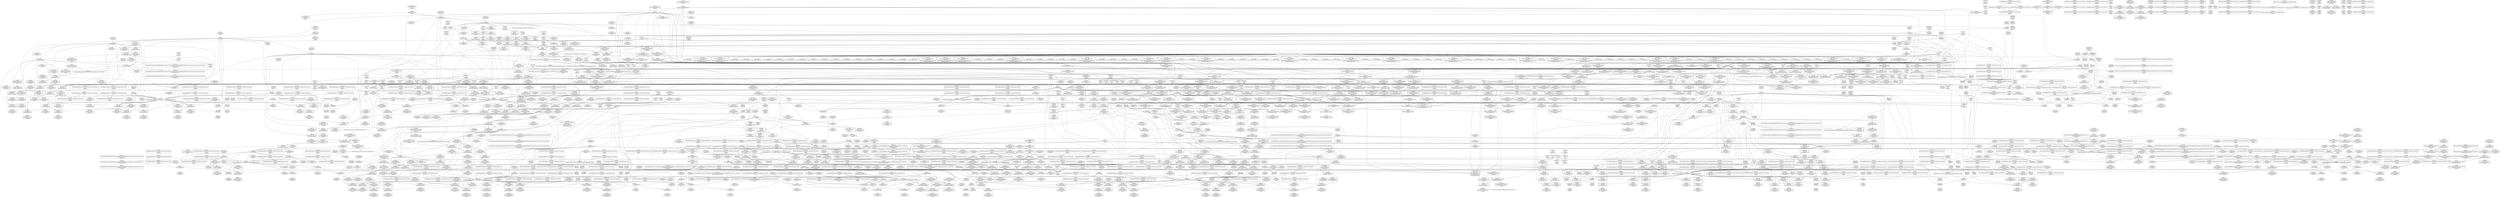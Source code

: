 digraph {
	CE0x58085d0 [shape=record,shape=Mrecord,label="{CE0x58085d0|current_sid:tmp10|security/selinux/hooks.c,218}"]
	CE0x57bdf90 [shape=record,shape=Mrecord,label="{CE0x57bdf90|ipc_alloc_security:sclass|Function::ipc_alloc_security&Arg::sclass::|*SummSource*}"]
	CE0x57ca9f0 [shape=record,shape=Mrecord,label="{CE0x57ca9f0|current_sid:tmp18|security/selinux/hooks.c,218}"]
	CE0x5901b30 [shape=record,shape=Mrecord,label="{CE0x5901b30|__preempt_count_add:do.body|*SummSource*}"]
	CE0x57ed440 [shape=record,shape=Mrecord,label="{CE0x57ed440|selinux_msg_queue_alloc_security:sid5|security/selinux/hooks.c,5166|*SummSource*}"]
	CE0x585ab10 [shape=record,shape=Mrecord,label="{CE0x585ab10|GLOBAL:__llvm_gcov_ctr126|Global_var:__llvm_gcov_ctr126|*SummSource*}"]
	CE0x5809f50 [shape=record,shape=Mrecord,label="{CE0x5809f50|current_sid:tmp13|security/selinux/hooks.c,218}"]
	CE0x57ad2e0 [shape=record,shape=Mrecord,label="{CE0x57ad2e0|selinux_msg_queue_alloc_security:tmp7|security/selinux/hooks.c,5159|*SummSource*}"]
	CE0x5791330 [shape=record,shape=Mrecord,label="{CE0x5791330|GLOBAL:get_current|*Constant*}"]
	CE0x57ef800 [shape=record,shape=Mrecord,label="{CE0x57ef800|avc_has_perm:ssid|Function::avc_has_perm&Arg::ssid::|*SummSource*}"]
	CE0x57ec6f0 [shape=record,shape=Mrecord,label="{CE0x57ec6f0|i64*_getelementptr_inbounds_(_13_x_i64_,_13_x_i64_*___llvm_gcov_ctr126,_i64_0,_i64_0)|*Constant*|*SummSource*}"]
	CE0x58053f0 [shape=record,shape=Mrecord,label="{CE0x58053f0|current_sid:tmp|*SummSource*}"]
	CE0x57cd000 [shape=record,shape=Mrecord,label="{CE0x57cd000|selinux_msg_queue_alloc_security:q_perm3|security/selinux/hooks.c,5161}"]
	CE0x58688d0 [shape=record,shape=Mrecord,label="{CE0x58688d0|_ret_void,_!dbg_!27717|include/linux/rcupdate.h,240|*SummSink*}"]
	CE0x5834440 [shape=record,shape=Mrecord,label="{CE0x5834440|_ret_void,_!dbg_!27717|include/linux/rcupdate.h,419}"]
	CE0x58b77b0 [shape=record,shape=Mrecord,label="{CE0x58b77b0|rcu_read_unlock:tmp21|include/linux/rcupdate.h,935|*SummSource*}"]
	CE0x5816c20 [shape=record,shape=Mrecord,label="{CE0x5816c20|ipc_free_security:tmp5|security/selinux/hooks.c,5097|*SummSink*}"]
	CE0x5790630 [shape=record,shape=Mrecord,label="{CE0x5790630|ipc_alloc_security:if.then|*SummSource*}"]
	CE0x58aab20 [shape=record,shape=Mrecord,label="{CE0x58aab20|rcu_read_unlock:tmp4|include/linux/rcupdate.h,933|*SummSink*}"]
	CE0x586fcd0 [shape=record,shape=Mrecord,label="{CE0x586fcd0|task_sid:tmp15|security/selinux/hooks.c,208|*SummSink*}"]
	CE0x5809ab0 [shape=record,shape=Mrecord,label="{CE0x5809ab0|GLOBAL:kzalloc|*Constant*|*SummSink*}"]
	CE0x58438e0 [shape=record,shape=Mrecord,label="{CE0x58438e0|ipc_alloc_security:tmp2|security/selinux/hooks.c,5083}"]
	CE0x5833ca0 [shape=record,shape=Mrecord,label="{CE0x5833ca0|rcu_read_lock:tmp6|include/linux/rcupdate.h,882}"]
	CE0x586e250 [shape=record,shape=Mrecord,label="{CE0x586e250|rcu_read_lock:tmp3|*SummSink*}"]
	CE0x57fdf40 [shape=record,shape=Mrecord,label="{CE0x57fdf40|rcu_read_unlock:tmp14|include/linux/rcupdate.h,933|*SummSource*}"]
	CE0x57aa190 [shape=record,shape=Mrecord,label="{CE0x57aa190|selinux_msg_queue_alloc_security:tmp9|security/selinux/hooks.c,5161}"]
	CE0x58c7fb0 [shape=record,shape=Mrecord,label="{CE0x58c7fb0|i32_2|*Constant*|*SummSink*}"]
	CE0x57a2f70 [shape=record,shape=Mrecord,label="{CE0x57a2f70|__rcu_read_lock:tmp6|include/linux/rcupdate.h,240}"]
	CE0x581f4e0 [shape=record,shape=Mrecord,label="{CE0x581f4e0|_call_void_mcount()_#3|*SummSink*}"]
	CE0x5868a80 [shape=record,shape=Mrecord,label="{CE0x5868a80|rcu_read_unlock:land.lhs.true2|*SummSource*}"]
	CE0x57bed60 [shape=record,shape=Mrecord,label="{CE0x57bed60|ipc_alloc_security:task|Function::ipc_alloc_security&Arg::task::|*SummSink*}"]
	CE0x57ed200 [shape=record,shape=Mrecord,label="{CE0x57ed200|avc_has_perm:entry|*SummSink*}"]
	CE0x58664c0 [shape=record,shape=Mrecord,label="{CE0x58664c0|cred_sid:tmp4|*LoadInst*|security/selinux/hooks.c,196|*SummSource*}"]
	CE0x57abd50 [shape=record,shape=Mrecord,label="{CE0x57abd50|_call_void_mcount()_#3}"]
	CE0x57b7fd0 [shape=record,shape=Mrecord,label="{CE0x57b7fd0|80:_i32,_112:_i8*,_:_CMRE_37,38_}"]
	CE0x5842eb0 [shape=record,shape=Mrecord,label="{CE0x5842eb0|i64*_getelementptr_inbounds_(_2_x_i64_,_2_x_i64_*___llvm_gcov_ctr182,_i64_0,_i64_1)|*Constant*|*SummSink*}"]
	CE0x5865720 [shape=record,shape=Mrecord,label="{CE0x5865720|_ret_void,_!dbg_!27735|include/linux/rcupdate.h,938|*SummSink*}"]
	CE0x579d820 [shape=record,shape=Mrecord,label="{CE0x579d820|i8*_getelementptr_inbounds_(_25_x_i8_,_25_x_i8_*_.str3,_i32_0,_i32_0)|*Constant*}"]
	CE0x583bd90 [shape=record,shape=Mrecord,label="{CE0x583bd90|i64*_getelementptr_inbounds_(_13_x_i64_,_13_x_i64_*___llvm_gcov_ctr126,_i64_0,_i64_0)|*Constant*}"]
	CE0x58b00c0 [shape=record,shape=Mrecord,label="{CE0x58b00c0|_call_void_asm_addl_$1,_%gs:$0_,_*m,ri,*m,_dirflag_,_fpsr_,_flags_(i32*___preempt_count,_i32_%val,_i32*___preempt_count)_#3,_!dbg_!27714,_!srcloc_!27717|./arch/x86/include/asm/preempt.h,72|*SummSink*}"]
	CE0x5863d30 [shape=record,shape=Mrecord,label="{CE0x5863d30|task_sid:tmp19|security/selinux/hooks.c,208}"]
	CE0x583be00 [shape=record,shape=Mrecord,label="{CE0x583be00|GLOBAL:rcu_lock_acquire|*Constant*}"]
	CE0x5838fb0 [shape=record,shape=Mrecord,label="{CE0x5838fb0|cred_sid:tmp3}"]
	CE0x581d4e0 [shape=record,shape=Mrecord,label="{CE0x581d4e0|i64*_getelementptr_inbounds_(_4_x_i64_,_4_x_i64_*___llvm_gcov_ctr133,_i64_0,_i64_0)|*Constant*}"]
	CE0x582e400 [shape=record,shape=Mrecord,label="{CE0x582e400|rcu_read_lock:tmp22|include/linux/rcupdate.h,884|*SummSource*}"]
	CE0x579a8d0 [shape=record,shape=Mrecord,label="{CE0x579a8d0|current_sid:tmp7|security/selinux/hooks.c,218|*SummSink*}"]
	CE0x57c99e0 [shape=record,shape=Mrecord,label="{CE0x57c99e0|i32_1|*Constant*|*SummSink*}"]
	CE0x58b9fa0 [shape=record,shape=Mrecord,label="{CE0x58b9fa0|_call_void___rcu_read_unlock()_#10,_!dbg_!27734|include/linux/rcupdate.h,937|*SummSink*}"]
	CE0x58398d0 [shape=record,shape=Mrecord,label="{CE0x58398d0|ipc_free_security:tmp1|*SummSource*}"]
	CE0x58b1850 [shape=record,shape=Mrecord,label="{CE0x58b1850|GLOBAL:rcu_read_unlock.__warned|Global_var:rcu_read_unlock.__warned|*SummSource*}"]
	CE0x58b7bb0 [shape=record,shape=Mrecord,label="{CE0x58b7bb0|rcu_read_unlock:tmp21|include/linux/rcupdate.h,935|*SummSink*}"]
	CE0x5809c30 [shape=record,shape=Mrecord,label="{CE0x5809c30|kzalloc:entry}"]
	CE0x5838520 [shape=record,shape=Mrecord,label="{CE0x5838520|kmalloc:entry}"]
	CE0x57a3090 [shape=record,shape=Mrecord,label="{CE0x57a3090|rcu_read_unlock:land.lhs.true2|*SummSink*}"]
	CE0x58374c0 [shape=record,shape=Mrecord,label="{CE0x58374c0|i64_5|*Constant*}"]
	CE0x58acd50 [shape=record,shape=Mrecord,label="{CE0x58acd50|rcu_lock_acquire:tmp|*SummSink*}"]
	CE0x58b60a0 [shape=record,shape=Mrecord,label="{CE0x58b60a0|_call_void___preempt_count_add(i32_1)_#10,_!dbg_!27711|include/linux/rcupdate.h,239|*SummSource*}"]
	CE0x58fd8c0 [shape=record,shape=Mrecord,label="{CE0x58fd8c0|__preempt_count_sub:do.body|*SummSource*}"]
	CE0x5902a00 [shape=record,shape=Mrecord,label="{CE0x5902a00|i64*_getelementptr_inbounds_(_4_x_i64_,_4_x_i64_*___llvm_gcov_ctr129,_i64_0,_i64_2)|*Constant*|*SummSource*}"]
	CE0x584dbd0 [shape=record,shape=Mrecord,label="{CE0x584dbd0|task_sid:tobool4|security/selinux/hooks.c,208|*SummSink*}"]
	CE0x58410f0 [shape=record,shape=Mrecord,label="{CE0x58410f0|cred_sid:tmp|*SummSink*}"]
	CE0x57b6e20 [shape=record,shape=Mrecord,label="{CE0x57b6e20|80:_i32,_112:_i8*,_:_CMRE_1,2_}"]
	CE0x57a8590 [shape=record,shape=Mrecord,label="{CE0x57a8590|selinux_msg_queue_alloc_security:tmp2|security/selinux/hooks.c,5158|*SummSource*}"]
	CE0x57edfa0 [shape=record,shape=Mrecord,label="{CE0x57edfa0|selinux_msg_queue_alloc_security:tmp12|security/selinux/hooks.c,5168|*SummSource*}"]
	CE0x579ef70 [shape=record,shape=Mrecord,label="{CE0x579ef70|current_sid:entry|*SummSource*}"]
	CE0x58babc0 [shape=record,shape=Mrecord,label="{CE0x58babc0|_ret_void,_!dbg_!27717|include/linux/rcupdate.h,245}"]
	CE0x58e3650 [shape=record,shape=Mrecord,label="{CE0x58e3650|__preempt_count_sub:tmp6|./arch/x86/include/asm/preempt.h,78|*SummSink*}"]
	CE0x5830860 [shape=record,shape=Mrecord,label="{CE0x5830860|i64*_getelementptr_inbounds_(_11_x_i64_,_11_x_i64_*___llvm_gcov_ctr132,_i64_0,_i64_8)|*Constant*|*SummSource*}"]
	CE0x57ecc20 [shape=record,shape=Mrecord,label="{CE0x57ecc20|COLLAPSED:_GCMRE___llvm_gcov_ctr301_internal_global_6_x_i64_zeroinitializer:_elem_0:default:}"]
	CE0x58dda20 [shape=record,shape=Mrecord,label="{CE0x58dda20|_call_void_mcount()_#3|*SummSource*}"]
	CE0x57bc1c0 [shape=record,shape=Mrecord,label="{CE0x57bc1c0|i64*_getelementptr_inbounds_(_9_x_i64_,_9_x_i64_*___llvm_gcov_ctr300,_i64_0,_i64_3)|*Constant*|*SummSource*}"]
	CE0x586bbb0 [shape=record,shape=Mrecord,label="{CE0x586bbb0|i64*_getelementptr_inbounds_(_11_x_i64_,_11_x_i64_*___llvm_gcov_ctr127,_i64_0,_i64_0)|*Constant*|*SummSink*}"]
	CE0x582b2f0 [shape=record,shape=Mrecord,label="{CE0x582b2f0|GLOBAL:lockdep_rcu_suspicious|*Constant*}"]
	CE0x5842850 [shape=record,shape=Mrecord,label="{CE0x5842850|ipc_alloc_security:tmp10|security/selinux/hooks.c,5087}"]
	CE0x58f0f40 [shape=record,shape=Mrecord,label="{CE0x58f0f40|i64*_getelementptr_inbounds_(_4_x_i64_,_4_x_i64_*___llvm_gcov_ctr129,_i64_0,_i64_1)|*Constant*}"]
	CE0x57cf4f0 [shape=record,shape=Mrecord,label="{CE0x57cf4f0|selinux_msg_queue_alloc_security:security|security/selinux/hooks.c,5161|*SummSink*}"]
	CE0x579b320 [shape=record,shape=Mrecord,label="{CE0x579b320|current_sid:tobool|security/selinux/hooks.c,218|*SummSource*}"]
	CE0x5918640 [shape=record,shape=Mrecord,label="{CE0x5918640|__preempt_count_sub:tmp5|./arch/x86/include/asm/preempt.h,77}"]
	CE0x5824e00 [shape=record,shape=Mrecord,label="{CE0x5824e00|rcu_read_lock:tmp8|include/linux/rcupdate.h,882|*SummSink*}"]
	CE0x5826af0 [shape=record,shape=Mrecord,label="{CE0x5826af0|rcu_read_lock:call3|include/linux/rcupdate.h,882}"]
	CE0x5813260 [shape=record,shape=Mrecord,label="{CE0x5813260|ipc_alloc_security:tmp1|*SummSource*}"]
	CE0x58276d0 [shape=record,shape=Mrecord,label="{CE0x58276d0|rcu_read_unlock:tmp15|include/linux/rcupdate.h,933}"]
	CE0x57f0a90 [shape=record,shape=Mrecord,label="{CE0x57f0a90|selinux_msg_queue_alloc_security:u|security/selinux/hooks.c,5164|*SummSink*}"]
	CE0x58b9380 [shape=record,shape=Mrecord,label="{CE0x58b9380|rcu_lock_release:entry|*SummSink*}"]
	CE0x57c7e70 [shape=record,shape=Mrecord,label="{CE0x57c7e70|kzalloc:flags|Function::kzalloc&Arg::flags::|*SummSource*}"]
	CE0x5840ce0 [shape=record,shape=Mrecord,label="{CE0x5840ce0|ipc_free_security:tmp2|*SummSink*}"]
	CE0x582c6a0 [shape=record,shape=Mrecord,label="{CE0x582c6a0|i64*_getelementptr_inbounds_(_11_x_i64_,_11_x_i64_*___llvm_gcov_ctr127,_i64_0,_i64_9)|*Constant*|*SummSink*}"]
	CE0x57a6620 [shape=record,shape=Mrecord,label="{CE0x57a6620|selinux_msg_queue_alloc_security:return}"]
	CE0x583c310 [shape=record,shape=Mrecord,label="{CE0x583c310|rcu_read_unlock:tobool|include/linux/rcupdate.h,933|*SummSource*}"]
	CE0x57ae560 [shape=record,shape=Mrecord,label="{CE0x57ae560|selinux_msg_queue_alloc_security:msq|Function::selinux_msg_queue_alloc_security&Arg::msq::}"]
	CE0x5812740 [shape=record,shape=Mrecord,label="{CE0x5812740|current_sid:tmp20|security/selinux/hooks.c,218|*SummSink*}"]
	CE0x57fd7d0 [shape=record,shape=Mrecord,label="{CE0x57fd7d0|i32_1|*Constant*}"]
	CE0x57c7390 [shape=record,shape=Mrecord,label="{CE0x57c7390|_call_void_lockdep_rcu_suspicious(i8*_getelementptr_inbounds_(_25_x_i8_,_25_x_i8_*_.str3,_i32_0,_i32_0),_i32_218,_i8*_getelementptr_inbounds_(_45_x_i8_,_45_x_i8_*_.str12,_i32_0,_i32_0))_#10,_!dbg_!27727|security/selinux/hooks.c,218}"]
	CE0x5822750 [shape=record,shape=Mrecord,label="{CE0x5822750|__rcu_read_unlock:tmp|*SummSink*}"]
	CE0x57e81c0 [shape=record,shape=Mrecord,label="{CE0x57e81c0|0:_i8,_8:_i32,_24:_%struct.selinux_audit_data*,_:_SCMRE_0,1_|*MultipleSource*|security/selinux/hooks.c, 5153|security/selinux/hooks.c,5163}"]
	CE0x584ab00 [shape=record,shape=Mrecord,label="{CE0x584ab00|rcu_read_unlock:tmp8|include/linux/rcupdate.h,933|*SummSink*}"]
	CE0x5864550 [shape=record,shape=Mrecord,label="{CE0x5864550|kzalloc:bb|*SummSource*}"]
	CE0x57c2bb0 [shape=record,shape=Mrecord,label="{CE0x57c2bb0|current_sid:do.end|*SummSink*}"]
	CE0x58c1dc0 [shape=record,shape=Mrecord,label="{CE0x58c1dc0|__rcu_read_lock:tmp1}"]
	CE0x5815b70 [shape=record,shape=Mrecord,label="{CE0x5815b70|kzalloc:tmp2|*SummSink*}"]
	CE0x57ea070 [shape=record,shape=Mrecord,label="{CE0x57ea070|i32_(i32,_i32,_i16,_i32,_%struct.common_audit_data*)*_bitcast_(i32_(i32,_i32,_i16,_i32,_%struct.common_audit_data.495*)*_avc_has_perm_to_i32_(i32,_i32,_i16,_i32,_%struct.common_audit_data*)*)|*Constant*}"]
	CE0x5822c30 [shape=record,shape=Mrecord,label="{CE0x5822c30|__rcu_read_lock:do.body|*SummSink*}"]
	CE0x584b0b0 [shape=record,shape=Mrecord,label="{CE0x584b0b0|_call_void_asm_addl_$1,_%gs:$0_,_*m,ri,*m,_dirflag_,_fpsr_,_flags_(i32*___preempt_count,_i32_%val,_i32*___preempt_count)_#3,_!dbg_!27714,_!srcloc_!27717|./arch/x86/include/asm/preempt.h,72}"]
	CE0x57c0310 [shape=record,shape=Mrecord,label="{CE0x57c0310|current_sid:tmp4|security/selinux/hooks.c,218}"]
	CE0x58c3190 [shape=record,shape=Mrecord,label="{CE0x58c3190|rcu_lock_acquire:tmp6|*SummSource*}"]
	CE0x5809a40 [shape=record,shape=Mrecord,label="{CE0x5809a40|GLOBAL:kzalloc|*Constant*|*SummSource*}"]
	CE0x57cc800 [shape=record,shape=Mrecord,label="{CE0x57cc800|selinux_msg_queue_alloc_security:tobool7|security/selinux/hooks.c,5168|*SummSource*}"]
	CE0x57c0230 [shape=record,shape=Mrecord,label="{CE0x57c0230|i64_3|*Constant*|*SummSource*}"]
	CE0x57c9fe0 [shape=record,shape=Mrecord,label="{CE0x57c9fe0|i64*_getelementptr_inbounds_(_11_x_i64_,_11_x_i64_*___llvm_gcov_ctr125,_i64_0,_i64_9)|*Constant*}"]
	CE0x58260e0 [shape=record,shape=Mrecord,label="{CE0x58260e0|rcu_read_lock:tmp11|include/linux/rcupdate.h,882}"]
	CE0x580dda0 [shape=record,shape=Mrecord,label="{CE0x580dda0|rcu_read_unlock:land.lhs.true}"]
	CE0x58fd780 [shape=record,shape=Mrecord,label="{CE0x58fd780|__preempt_count_sub:do.body}"]
	CE0x57c6bd0 [shape=record,shape=Mrecord,label="{CE0x57c6bd0|current_sid:do.body}"]
	CE0x580fbe0 [shape=record,shape=Mrecord,label="{CE0x580fbe0|task_sid:tmp23|security/selinux/hooks.c,208|*SummSource*}"]
	CE0x5839d00 [shape=record,shape=Mrecord,label="{CE0x5839d00|kzalloc:tmp}"]
	CE0x58b5870 [shape=record,shape=Mrecord,label="{CE0x58b5870|i64*_getelementptr_inbounds_(_11_x_i64_,_11_x_i64_*___llvm_gcov_ctr132,_i64_0,_i64_9)|*Constant*|*SummSource*}"]
	CE0x58e13b0 [shape=record,shape=Mrecord,label="{CE0x58e13b0|_call_void_lock_release(%struct.lockdep_map*_%map,_i32_1,_i64_ptrtoint_(i8*_blockaddress(_rcu_lock_release,_%__here)_to_i64))_#10,_!dbg_!27716|include/linux/rcupdate.h,423}"]
	CE0x5818550 [shape=record,shape=Mrecord,label="{CE0x5818550|current_sid:tmp21|security/selinux/hooks.c,218|*SummSource*}"]
	CE0x5803370 [shape=record,shape=Mrecord,label="{CE0x5803370|current_sid:tmp1|*SummSink*}"]
	CE0x5850e40 [shape=record,shape=Mrecord,label="{CE0x5850e40|_ret_i8*_%call,_!dbg_!27714|include/linux/slab.h,429|*SummSink*}"]
	CE0x58666e0 [shape=record,shape=Mrecord,label="{CE0x58666e0|rcu_read_lock:do.end|*SummSink*}"]
	CE0x584e010 [shape=record,shape=Mrecord,label="{CE0x584e010|_call_void_rcu_read_lock()_#10,_!dbg_!27712|security/selinux/hooks.c,207|*SummSource*}"]
	CE0x586dbf0 [shape=record,shape=Mrecord,label="{CE0x586dbf0|i64*_getelementptr_inbounds_(_11_x_i64_,_11_x_i64_*___llvm_gcov_ctr127,_i64_0,_i64_1)|*Constant*}"]
	CE0x5836710 [shape=record,shape=Mrecord,label="{CE0x5836710|GLOBAL:__rcu_read_lock|*Constant*}"]
	CE0x5799c20 [shape=record,shape=Mrecord,label="{CE0x5799c20|selinux_msg_queue_alloc_security:entry}"]
	CE0x5830d30 [shape=record,shape=Mrecord,label="{CE0x5830d30|GLOBAL:__llvm_gcov_ctr127|Global_var:__llvm_gcov_ctr127|*SummSink*}"]
	CE0x5852060 [shape=record,shape=Mrecord,label="{CE0x5852060|rcu_read_unlock:tmp1|*SummSource*}"]
	CE0x58d4900 [shape=record,shape=Mrecord,label="{CE0x58d4900|__preempt_count_add:tmp4|./arch/x86/include/asm/preempt.h,72|*SummSink*}"]
	CE0x62c2400 [shape=record,shape=Mrecord,label="{CE0x62c2400|80:_i32,_112:_i8*,_:_CMRE_47,48_}"]
	CE0x5816f20 [shape=record,shape=Mrecord,label="{CE0x5816f20|ipc_free_security:security1|security/selinux/hooks.c,5098|*SummSource*}"]
	CE0x5830250 [shape=record,shape=Mrecord,label="{CE0x5830250|rcu_read_unlock:tmp16|include/linux/rcupdate.h,933|*SummSource*}"]
	CE0x581cd60 [shape=record,shape=Mrecord,label="{CE0x581cd60|rcu_lock_release:indirectgoto|*SummSink*}"]
	CE0x5823050 [shape=record,shape=Mrecord,label="{CE0x5823050|rcu_read_unlock:tmp13|include/linux/rcupdate.h,933}"]
	CE0x5834590 [shape=record,shape=Mrecord,label="{CE0x5834590|_ret_void,_!dbg_!27717|include/linux/rcupdate.h,419|*SummSource*}"]
	CE0x57f5f70 [shape=record,shape=Mrecord,label="{CE0x57f5f70|selinux_msg_queue_alloc_security:tmp20|security/selinux/hooks.c,5173|*SummSource*}"]
	CE0x58f0a00 [shape=record,shape=Mrecord,label="{CE0x58f0a00|COLLAPSED:_GCMRE___llvm_gcov_ctr129_internal_global_4_x_i64_zeroinitializer:_elem_0:default:}"]
	CE0x5840190 [shape=record,shape=Mrecord,label="{CE0x5840190|GLOBAL:rcu_read_lock|*Constant*|*SummSink*}"]
	CE0x58bcef0 [shape=record,shape=Mrecord,label="{CE0x58bcef0|i64*_getelementptr_inbounds_(_4_x_i64_,_4_x_i64_*___llvm_gcov_ctr128,_i64_0,_i64_1)|*Constant*|*SummSource*}"]
	CE0x579ba70 [shape=record,shape=Mrecord,label="{CE0x579ba70|get_current:tmp1|*SummSink*}"]
	CE0x5841a70 [shape=record,shape=Mrecord,label="{CE0x5841a70|ipc_alloc_security:tmp8|security/selinux/hooks.c,5085|*SummSink*}"]
	CE0x57b7ce0 [shape=record,shape=Mrecord,label="{CE0x57b7ce0|80:_i32,_112:_i8*,_:_CMRE_45,46_}"]
	CE0x58b5370 [shape=record,shape=Mrecord,label="{CE0x58b5370|i8*_getelementptr_inbounds_(_44_x_i8_,_44_x_i8_*_.str47,_i32_0,_i32_0)|*Constant*|*SummSource*}"]
	CE0x582d4d0 [shape=record,shape=Mrecord,label="{CE0x582d4d0|rcu_read_lock:tmp20|include/linux/rcupdate.h,882|*SummSource*}"]
	CE0x5864d00 [shape=record,shape=Mrecord,label="{CE0x5864d00|rcu_read_unlock:entry}"]
	CE0x5859430 [shape=record,shape=Mrecord,label="{CE0x5859430|i8*_getelementptr_inbounds_(_41_x_i8_,_41_x_i8_*_.str44,_i32_0,_i32_0)|*Constant*|*SummSource*}"]
	CE0x58ff660 [shape=record,shape=Mrecord,label="{CE0x58ff660|i64*_getelementptr_inbounds_(_4_x_i64_,_4_x_i64_*___llvm_gcov_ctr135,_i64_0,_i64_0)|*Constant*|*SummSource*}"]
	CE0x581f5e0 [shape=record,shape=Mrecord,label="{CE0x581f5e0|kmalloc:call|include/linux/slab.h,429}"]
	CE0x586b230 [shape=record,shape=Mrecord,label="{CE0x586b230|_ret_void,_!dbg_!27719|./arch/x86/include/asm/preempt.h,73|*SummSink*}"]
	CE0x580a7e0 [shape=record,shape=Mrecord,label="{CE0x580a7e0|i64*_getelementptr_inbounds_(_11_x_i64_,_11_x_i64_*___llvm_gcov_ctr125,_i64_0,_i64_8)|*Constant*|*SummSource*}"]
	CE0x57a9a50 [shape=record,shape=Mrecord,label="{CE0x57a9a50|80:_i32,_112:_i8*,_:_CMRE_104,112_|*MultipleSource*|Function::selinux_msg_queue_alloc_security&Arg::msq::|security/selinux/hooks.c,5157}"]
	CE0x5853100 [shape=record,shape=Mrecord,label="{CE0x5853100|GLOBAL:task_sid.__warned|Global_var:task_sid.__warned|*SummSource*}"]
	CE0x585ea80 [shape=record,shape=Mrecord,label="{CE0x585ea80|_call_void_lockdep_rcu_suspicious(i8*_getelementptr_inbounds_(_25_x_i8_,_25_x_i8_*_.str3,_i32_0,_i32_0),_i32_208,_i8*_getelementptr_inbounds_(_41_x_i8_,_41_x_i8_*_.str44,_i32_0,_i32_0))_#10,_!dbg_!27732|security/selinux/hooks.c,208|*SummSource*}"]
	CE0x5844040 [shape=record,shape=Mrecord,label="{CE0x5844040|GLOBAL:kmalloc|*Constant*|*SummSource*}"]
	CE0x57c0e20 [shape=record,shape=Mrecord,label="{CE0x57c0e20|80:_i32,_112:_i8*,_:_CMRE_19,20_}"]
	CE0x57f2af0 [shape=record,shape=Mrecord,label="{CE0x57f2af0|i32_218|*Constant*}"]
	CE0x5818af0 [shape=record,shape=Mrecord,label="{CE0x5818af0|i32_22|*Constant*|*SummSink*}"]
	CE0x581cbe0 [shape=record,shape=Mrecord,label="{CE0x581cbe0|rcu_lock_release:indirectgoto}"]
	CE0x58380e0 [shape=record,shape=Mrecord,label="{CE0x58380e0|i64*_getelementptr_inbounds_(_13_x_i64_,_13_x_i64_*___llvm_gcov_ctr126,_i64_0,_i64_8)|*Constant*|*SummSink*}"]
	CE0x583e510 [shape=record,shape=Mrecord,label="{CE0x583e510|cred_sid:security|security/selinux/hooks.c,196|*SummSink*}"]
	CE0x582eca0 [shape=record,shape=Mrecord,label="{CE0x582eca0|cred_sid:bb|*SummSource*}"]
	CE0x69896a0 [shape=record,shape=Mrecord,label="{CE0x69896a0|80:_i32,_112:_i8*,_:_CMRE_11,12_}"]
	CE0x57ca770 [shape=record,shape=Mrecord,label="{CE0x57ca770|current_sid:tmp17|security/selinux/hooks.c,218|*SummSource*}"]
	CE0x58c7800 [shape=record,shape=Mrecord,label="{CE0x58c7800|rcu_lock_release:tmp4|include/linux/rcupdate.h,423|*SummSource*}"]
	CE0x57ab2e0 [shape=record,shape=Mrecord,label="{CE0x57ab2e0|GLOBAL:__llvm_gcov_ctr301|Global_var:__llvm_gcov_ctr301|*SummSource*}"]
	CE0x58b9110 [shape=record,shape=Mrecord,label="{CE0x58b9110|GLOBAL:rcu_lock_release|*Constant*|*SummSource*}"]
	CE0x583f6c0 [shape=record,shape=Mrecord,label="{CE0x583f6c0|_call_void_mcount()_#3|*SummSource*}"]
	CE0x58394f0 [shape=record,shape=Mrecord,label="{CE0x58394f0|ipc_alloc_security:tmp7|security/selinux/hooks.c,5085}"]
	CE0x57f6780 [shape=record,shape=Mrecord,label="{CE0x57f6780|selinux_msg_queue_alloc_security:tmp17|security/selinux/hooks.c,5169|*SummSource*}"]
	CE0x58365c0 [shape=record,shape=Mrecord,label="{CE0x58365c0|_call_void_mcount()_#3|*SummSink*}"]
	CE0x58bb5d0 [shape=record,shape=Mrecord,label="{CE0x58bb5d0|i32_0|*Constant*}"]
	CE0x58b9cc0 [shape=record,shape=Mrecord,label="{CE0x58b9cc0|_ret_void,_!dbg_!27717|include/linux/rcupdate.h,424|*SummSink*}"]
	CE0x57a6880 [shape=record,shape=Mrecord,label="{CE0x57a6880|80:_i32,_112:_i8*,_:_CMRE_72,73_|*MultipleSource*|Function::selinux_msg_queue_alloc_security&Arg::msq::|security/selinux/hooks.c,5157}"]
	CE0x58008b0 [shape=record,shape=Mrecord,label="{CE0x58008b0|ipc_alloc_security:sid3|security/selinux/hooks.c,5089|*SummSource*}"]
	CE0x58f66f0 [shape=record,shape=Mrecord,label="{CE0x58f66f0|i32_0|*Constant*}"]
	CE0x5809820 [shape=record,shape=Mrecord,label="{CE0x5809820|current_sid:tmp10|security/selinux/hooks.c,218|*SummSink*}"]
	CE0x57b6f20 [shape=record,shape=Mrecord,label="{CE0x57b6f20|80:_i32,_112:_i8*,_:_CMRE_32,33_}"]
	CE0x4ea0fe0 [shape=record,shape=Mrecord,label="{CE0x4ea0fe0|80:_i32,_112:_i8*,_:_CMRE_9,10_}"]
	CE0x57bdb40 [shape=record,shape=Mrecord,label="{CE0x57bdb40|selinux_msg_queue_alloc_security:call|security/selinux/hooks.c,5154|*SummSource*}"]
	CE0x57e9bb0 [shape=record,shape=Mrecord,label="{CE0x57e9bb0|selinux_msg_queue_alloc_security:q_perm4|security/selinux/hooks.c,5164|*SummSource*}"]
	CE0x58f3760 [shape=record,shape=Mrecord,label="{CE0x58f3760|__preempt_count_sub:tmp4|./arch/x86/include/asm/preempt.h,77}"]
	CE0x584b300 [shape=record,shape=Mrecord,label="{CE0x584b300|rcu_read_unlock:if.then|*SummSource*}"]
	CE0x5820240 [shape=record,shape=Mrecord,label="{CE0x5820240|ipc_free_security:tmp|*SummSink*}"]
	CE0x5859d40 [shape=record,shape=Mrecord,label="{CE0x5859d40|i64*_getelementptr_inbounds_(_13_x_i64_,_13_x_i64_*___llvm_gcov_ctr126,_i64_0,_i64_9)|*Constant*|*SummSource*}"]
	CE0x583b100 [shape=record,shape=Mrecord,label="{CE0x583b100|rcu_read_lock:tobool|include/linux/rcupdate.h,882|*SummSource*}"]
	CE0x580d970 [shape=record,shape=Mrecord,label="{CE0x580d970|__rcu_read_lock:tmp6|include/linux/rcupdate.h,240|*SummSink*}"]
	CE0x58236a0 [shape=record,shape=Mrecord,label="{CE0x58236a0|ipc_alloc_security:tmp6|security/selinux/hooks.c,5084}"]
	CE0x5837280 [shape=record,shape=Mrecord,label="{CE0x5837280|task_sid:tobool1|security/selinux/hooks.c,208|*SummSource*}"]
	CE0x585ecd0 [shape=record,shape=Mrecord,label="{CE0x585ecd0|task_sid:tmp26|security/selinux/hooks.c,208|*SummSource*}"]
	CE0x58cdf80 [shape=record,shape=Mrecord,label="{CE0x58cdf80|rcu_lock_release:tmp2|*SummSource*}"]
	CE0x57ffbb0 [shape=record,shape=Mrecord,label="{CE0x57ffbb0|ipc_free_security:tmp4|*LoadInst*|security/selinux/hooks.c,5097|*SummSource*}"]
	CE0x5811a30 [shape=record,shape=Mrecord,label="{CE0x5811a30|current_sid:tmp18|security/selinux/hooks.c,218|*SummSink*}"]
	CE0x58cdff0 [shape=record,shape=Mrecord,label="{CE0x58cdff0|rcu_lock_release:tmp2|*SummSink*}"]
	CE0x57c4b50 [shape=record,shape=Mrecord,label="{CE0x57c4b50|_call_void_mcount()_#3|*SummSink*}"]
	CE0x579d3b0 [shape=record,shape=Mrecord,label="{CE0x579d3b0|_call_void_mcount()_#3}"]
	CE0x57f8690 [shape=record,shape=Mrecord,label="{CE0x57f8690|ipc_free_security:perm|Function::ipc_free_security&Arg::perm::|*SummSource*}"]
	CE0x58b8ac0 [shape=record,shape=Mrecord,label="{CE0x58b8ac0|rcu_lock_release:entry}"]
	CE0x57c0100 [shape=record,shape=Mrecord,label="{CE0x57c0100|i64_3|*Constant*}"]
	CE0x57f07d0 [shape=record,shape=Mrecord,label="{CE0x57f07d0|avc_has_perm:auditdata|Function::avc_has_perm&Arg::auditdata::}"]
	CE0x57c9680 [shape=record,shape=Mrecord,label="{CE0x57c9680|80:_i32,_112:_i8*,_:_CMRE_63,64_}"]
	CE0x58188e0 [shape=record,shape=Mrecord,label="{CE0x58188e0|i32_22|*Constant*|*SummSource*}"]
	CE0x582d650 [shape=record,shape=Mrecord,label="{CE0x582d650|rcu_read_lock:tmp20|include/linux/rcupdate.h,882|*SummSink*}"]
	CE0x5843530 [shape=record,shape=Mrecord,label="{CE0x5843530|i64*_getelementptr_inbounds_(_2_x_i64_,_2_x_i64_*___llvm_gcov_ctr302,_i64_0,_i64_1)|*Constant*|*SummSource*}"]
	CE0x583bab0 [shape=record,shape=Mrecord,label="{CE0x583bab0|task_sid:if.then}"]
	CE0x583aec0 [shape=record,shape=Mrecord,label="{CE0x583aec0|rcu_read_lock:tobool|include/linux/rcupdate.h,882}"]
	CE0x5869e60 [shape=record,shape=Mrecord,label="{CE0x5869e60|rcu_read_lock:bb}"]
	CE0x583d520 [shape=record,shape=Mrecord,label="{CE0x583d520|task_sid:do.body|*SummSource*}"]
	CE0x58bc610 [shape=record,shape=Mrecord,label="{CE0x58bc610|rcu_lock_acquire:tmp1}"]
	CE0x57a4520 [shape=record,shape=Mrecord,label="{CE0x57a4520|selinux_msg_queue_alloc_security:ad|security/selinux/hooks.c, 5153}"]
	CE0x58681f0 [shape=record,shape=Mrecord,label="{CE0x58681f0|rcu_read_unlock:tmp5|include/linux/rcupdate.h,933|*SummSink*}"]
	CE0x579cbb0 [shape=record,shape=Mrecord,label="{CE0x579cbb0|COLLAPSED:_GCMRE___llvm_gcov_ctr98_internal_global_2_x_i64_zeroinitializer:_elem_0:default:}"]
	CE0x58ab260 [shape=record,shape=Mrecord,label="{CE0x58ab260|rcu_read_unlock:bb}"]
	CE0x57a5bf0 [shape=record,shape=Mrecord,label="{CE0x57a5bf0|GLOBAL:current_sid|*Constant*|*SummSource*}"]
	CE0x586c890 [shape=record,shape=Mrecord,label="{CE0x586c890|GLOBAL:rcu_read_lock.__warned|Global_var:rcu_read_lock.__warned|*SummSource*}"]
	CE0x58239d0 [shape=record,shape=Mrecord,label="{CE0x58239d0|i64*_getelementptr_inbounds_(_6_x_i64_,_6_x_i64_*___llvm_gcov_ctr301,_i64_0,_i64_3)|*Constant*|*SummSource*}"]
	CE0x57efd80 [shape=record,shape=Mrecord,label="{CE0x57efd80|avc_has_perm:tclass|Function::avc_has_perm&Arg::tclass::}"]
	CE0x57f6ee0 [shape=record,shape=Mrecord,label="{CE0x57f6ee0|selinux_msg_queue_alloc_security:q_perm9|security/selinux/hooks.c,5169|*SummSink*}"]
	CE0x58e1550 [shape=record,shape=Mrecord,label="{CE0x58e1550|_call_void_lock_release(%struct.lockdep_map*_%map,_i32_1,_i64_ptrtoint_(i8*_blockaddress(_rcu_lock_release,_%__here)_to_i64))_#10,_!dbg_!27716|include/linux/rcupdate.h,423|*SummSink*}"]
	CE0x58b93f0 [shape=record,shape=Mrecord,label="{CE0x58b93f0|rcu_lock_release:map|Function::rcu_lock_release&Arg::map::}"]
	CE0x58d3fa0 [shape=record,shape=Mrecord,label="{CE0x58d3fa0|__preempt_count_add:tmp1|*SummSource*}"]
	"CONST[source:2(external),value:0(static)][purpose:{operation}][SrcIdx:12]"
	CE0x5902650 [shape=record,shape=Mrecord,label="{CE0x5902650|i64*_getelementptr_inbounds_(_4_x_i64_,_4_x_i64_*___llvm_gcov_ctr135,_i64_0,_i64_2)|*Constant*}"]
	CE0x5833b90 [shape=record,shape=Mrecord,label="{CE0x5833b90|rcu_read_lock:tmp5|include/linux/rcupdate.h,882|*SummSink*}"]
	CE0x57ac280 [shape=record,shape=Mrecord,label="{CE0x57ac280|ipc_free_security:security|security/selinux/hooks.c,5097}"]
	CE0x58e0ed0 [shape=record,shape=Mrecord,label="{CE0x58e0ed0|rcu_lock_release:tmp5|include/linux/rcupdate.h,423|*SummSource*}"]
	CE0x58bd290 [shape=record,shape=Mrecord,label="{CE0x58bd290|__rcu_read_lock:tmp|*SummSource*}"]
	CE0x58e8d10 [shape=record,shape=Mrecord,label="{CE0x58e8d10|__preempt_count_add:tmp|*SummSink*}"]
	CE0x5802ff0 [shape=record,shape=Mrecord,label="{CE0x5802ff0|kzalloc:size|Function::kzalloc&Arg::size::}"]
	CE0x57ee6c0 [shape=record,shape=Mrecord,label="{CE0x57ee6c0|selinux_msg_queue_alloc_security:tmp14|security/selinux/hooks.c,5168}"]
	CE0x578fa00 [shape=record,shape=Mrecord,label="{CE0x578fa00|GLOBAL:current_sid.__warned|Global_var:current_sid.__warned}"]
	CE0x57c84b0 [shape=record,shape=Mrecord,label="{CE0x57c84b0|kmalloc:tmp|*SummSink*}"]
	CE0x5866e10 [shape=record,shape=Mrecord,label="{CE0x5866e10|i64*_getelementptr_inbounds_(_11_x_i64_,_11_x_i64_*___llvm_gcov_ctr127,_i64_0,_i64_0)|*Constant*}"]
	CE0x58c4920 [shape=record,shape=Mrecord,label="{CE0x58c4920|__preempt_count_sub:tmp3}"]
	CE0x58e0100 [shape=record,shape=Mrecord,label="{CE0x58e0100|COLLAPSED:_GCMRE___llvm_gcov_ctr133_internal_global_4_x_i64_zeroinitializer:_elem_0:default:}"]
	CE0x57c11d0 [shape=record,shape=Mrecord,label="{CE0x57c11d0|current_sid:tmp|*SummSink*}"]
	CE0x57fd390 [shape=record,shape=Mrecord,label="{CE0x57fd390|rcu_read_unlock:tmp9|include/linux/rcupdate.h,933|*SummSink*}"]
	CE0x58c18f0 [shape=record,shape=Mrecord,label="{CE0x58c18f0|GLOBAL:lock_acquire|*Constant*}"]
	CE0x5865c70 [shape=record,shape=Mrecord,label="{CE0x5865c70|i64*_getelementptr_inbounds_(_2_x_i64_,_2_x_i64_*___llvm_gcov_ctr109,_i64_0,_i64_0)|*Constant*|*SummSource*}"]
	CE0x58c5e80 [shape=record,shape=Mrecord,label="{CE0x58c5e80|__preempt_count_add:tmp7|./arch/x86/include/asm/preempt.h,73|*SummSink*}"]
	CE0x57c3fc0 [shape=record,shape=Mrecord,label="{CE0x57c3fc0|current_sid:do.body|*SummSink*}"]
	CE0x57b5040 [shape=record,shape=Mrecord,label="{CE0x57b5040|80:_i32,_112:_i8*,_:_CMRE_41,42_}"]
	CE0x58c2770 [shape=record,shape=Mrecord,label="{CE0x58c2770|i64_ptrtoint_(i8*_blockaddress(_rcu_lock_acquire,_%__here)_to_i64)|*Constant*|*SummSink*}"]
	CE0x58c1e30 [shape=record,shape=Mrecord,label="{CE0x58c1e30|__rcu_read_lock:tmp1|*SummSource*}"]
	CE0x586c440 [shape=record,shape=Mrecord,label="{CE0x586c440|rcu_read_lock:tmp7|include/linux/rcupdate.h,882|*SummSink*}"]
	CE0x58695b0 [shape=record,shape=Mrecord,label="{CE0x58695b0|__rcu_read_lock:tmp3}"]
	CE0x58f7070 [shape=record,shape=Mrecord,label="{CE0x58f7070|__rcu_read_unlock:tmp6|include/linux/rcupdate.h,245|*SummSink*}"]
	CE0x57901b0 [shape=record,shape=Mrecord,label="{CE0x57901b0|current_sid:tmp12|security/selinux/hooks.c,218|*SummSink*}"]
	CE0x581a120 [shape=record,shape=Mrecord,label="{CE0x581a120|current_sid:sid|security/selinux/hooks.c,220|*SummSink*}"]
	CE0x58294e0 [shape=record,shape=Mrecord,label="{CE0x58294e0|i64*_getelementptr_inbounds_(_11_x_i64_,_11_x_i64_*___llvm_gcov_ctr127,_i64_0,_i64_8)|*Constant*|*SummSource*}"]
	CE0x58707d0 [shape=record,shape=Mrecord,label="{CE0x58707d0|i64_7|*Constant*|*SummSource*}"]
	CE0x5835840 [shape=record,shape=Mrecord,label="{CE0x5835840|COLLAPSED:_GCMRE___llvm_gcov_ctr126_internal_global_13_x_i64_zeroinitializer:_elem_0:default:}"]
	CE0x57a6360 [shape=record,shape=Mrecord,label="{CE0x57a6360|80:_i32,_112:_i8*,_:_CMRE_168,172_|*MultipleSource*|Function::selinux_msg_queue_alloc_security&Arg::msq::|security/selinux/hooks.c,5157}"]
	CE0x57f85d0 [shape=record,shape=Mrecord,label="{CE0x57f85d0|ipc_free_security:perm|Function::ipc_free_security&Arg::perm::}"]
	CE0x58e3ad0 [shape=record,shape=Mrecord,label="{CE0x58e3ad0|_call_void_mcount()_#3|*SummSink*}"]
	CE0x580d750 [shape=record,shape=Mrecord,label="{CE0x580d750|rcu_read_unlock:tmp9|include/linux/rcupdate.h,933}"]
	CE0x58af580 [shape=record,shape=Mrecord,label="{CE0x58af580|rcu_read_unlock:tmp10|include/linux/rcupdate.h,933|*SummSink*}"]
	CE0x579d210 [shape=record,shape=Mrecord,label="{CE0x579d210|ipc_free_security:tmp3|*SummSource*}"]
	CE0x5801220 [shape=record,shape=Mrecord,label="{CE0x5801220|current_sid:tmp2|*SummSource*}"]
	CE0x57a2fe0 [shape=record,shape=Mrecord,label="{CE0x57a2fe0|__rcu_read_lock:tmp6|include/linux/rcupdate.h,240|*SummSource*}"]
	CE0x57b4f10 [shape=record,shape=Mrecord,label="{CE0x57b4f10|80:_i32,_112:_i8*,_:_CMRE_40,41_}"]
	CE0x58304f0 [shape=record,shape=Mrecord,label="{CE0x58304f0|i64*_getelementptr_inbounds_(_11_x_i64_,_11_x_i64_*___llvm_gcov_ctr132,_i64_0,_i64_8)|*Constant*}"]
	CE0x58264e0 [shape=record,shape=Mrecord,label="{CE0x58264e0|rcu_read_lock:tmp11|include/linux/rcupdate.h,882|*SummSink*}"]
	CE0x58c15f0 [shape=record,shape=Mrecord,label="{CE0x58c15f0|rcu_lock_release:tmp|*SummSink*}"]
	CE0x5802b50 [shape=record,shape=Mrecord,label="{CE0x5802b50|i64*_getelementptr_inbounds_(_11_x_i64_,_11_x_i64_*___llvm_gcov_ctr125,_i64_0,_i64_6)|*Constant*|*SummSink*}"]
	CE0x5861080 [shape=record,shape=Mrecord,label="{CE0x5861080|task_sid:tmp21|security/selinux/hooks.c,208}"]
	CE0x579b990 [shape=record,shape=Mrecord,label="{CE0x579b990|80:_i32,_112:_i8*,_:_CMRE_28,29_}"]
	CE0x58ae300 [shape=record,shape=Mrecord,label="{CE0x58ae300|rcu_read_unlock:tmp12|include/linux/rcupdate.h,933|*SummSink*}"]
	CE0x590f670 [shape=record,shape=Mrecord,label="{CE0x590f670|__preempt_count_sub:tmp3|*SummSink*}"]
	CE0x5834700 [shape=record,shape=Mrecord,label="{CE0x5834700|_ret_void,_!dbg_!27717|include/linux/rcupdate.h,419|*SummSink*}"]
	CE0x57c64e0 [shape=record,shape=Mrecord,label="{CE0x57c64e0|%struct.task_struct*_(%struct.task_struct**)*_asm_movq_%gs:$_1:P_,$0_,_r,im,_dirflag_,_fpsr_,_flags_|*SummSource*}"]
	CE0x579c090 [shape=record,shape=Mrecord,label="{CE0x579c090|ipc_alloc_security:entry|*SummSink*}"]
	CE0x57ece50 [shape=record,shape=Mrecord,label="{CE0x57ece50|avc_has_perm:entry}"]
	CE0x57c5d30 [shape=record,shape=Mrecord,label="{CE0x57c5d30|ipc_alloc_security:bb|*SummSink*}"]
	CE0x58b7da0 [shape=record,shape=Mrecord,label="{CE0x58b7da0|rcu_read_unlock:tmp22|include/linux/rcupdate.h,935}"]
	CE0x58de8e0 [shape=record,shape=Mrecord,label="{CE0x58de8e0|GLOBAL:__preempt_count_sub|*Constant*}"]
	CE0x5812f20 [shape=record,shape=Mrecord,label="{CE0x5812f20|current_sid:call4|security/selinux/hooks.c,218|*SummSink*}"]
	CE0x57909d0 [shape=record,shape=Mrecord,label="{CE0x57909d0|_call_void_mcount()_#3|*SummSink*}"]
	CE0x5828bc0 [shape=record,shape=Mrecord,label="{CE0x5828bc0|rcu_read_lock:tmp15|include/linux/rcupdate.h,882|*SummSink*}"]
	CE0x5796f90 [shape=record,shape=Mrecord,label="{CE0x5796f90|GLOBAL:get_current|*Constant*|*SummSource*}"]
	CE0x5815b00 [shape=record,shape=Mrecord,label="{CE0x5815b00|kzalloc:tmp2|*SummSource*}"]
	CE0x57b3250 [shape=record,shape=Mrecord,label="{CE0x57b3250|selinux_msg_queue_alloc_security:tmp3|security/selinux/hooks.c,5158}"]
	CE0x584ee60 [shape=record,shape=Mrecord,label="{CE0x584ee60|GLOBAL:rcu_lock_acquire|*Constant*|*SummSource*}"]
	CE0x58f3a80 [shape=record,shape=Mrecord,label="{CE0x58f3a80|__preempt_count_add:do.body|*SummSink*}"]
	CE0x58c3660 [shape=record,shape=Mrecord,label="{CE0x58c3660|rcu_lock_acquire:tmp7|*SummSink*}"]
	CE0x57c1080 [shape=record,shape=Mrecord,label="{CE0x57c1080|80:_i32,_112:_i8*,_:_CMRE_21,22_}"]
	CE0x583e7b0 [shape=record,shape=Mrecord,label="{CE0x583e7b0|task_sid:if.end|*SummSource*}"]
	CE0x57f87a0 [shape=record,shape=Mrecord,label="{CE0x57f87a0|ipc_free_security:perm|Function::ipc_free_security&Arg::perm::|*SummSink*}"]
	CE0x579c020 [shape=record,shape=Mrecord,label="{CE0x579c020|ipc_alloc_security:entry|*SummSource*}"]
	CE0x58f3af0 [shape=record,shape=Mrecord,label="{CE0x58f3af0|i64*_getelementptr_inbounds_(_4_x_i64_,_4_x_i64_*___llvm_gcov_ctr129,_i64_0,_i64_0)|*Constant*}"]
	CE0x58e39d0 [shape=record,shape=Mrecord,label="{CE0x58e39d0|_call_void_mcount()_#3|*SummSource*}"]
	CE0x583ed50 [shape=record,shape=Mrecord,label="{CE0x583ed50|rcu_read_lock:call|include/linux/rcupdate.h,882|*SummSource*}"]
	CE0x7523a50 [shape=record,shape=Mrecord,label="{CE0x7523a50|80:_i32,_112:_i8*,_:_CMRE_8,9_}"]
	CE0x584a970 [shape=record,shape=Mrecord,label="{CE0x584a970|__rcu_read_lock:tmp5|include/linux/rcupdate.h,239}"]
	CE0x5815f60 [shape=record,shape=Mrecord,label="{CE0x5815f60|get_current:bb}"]
	CE0x57f6270 [shape=record,shape=Mrecord,label="{CE0x57f6270|selinux_msg_queue_alloc_security:tmp16|security/selinux/hooks.c,5169|*SummSink*}"]
	CE0x57fea30 [shape=record,shape=Mrecord,label="{CE0x57fea30|ipc_alloc_security:tmp13|security/selinux/hooks.c,5093|*SummSink*}"]
	CE0x58b7060 [shape=record,shape=Mrecord,label="{CE0x58b7060|rcu_read_unlock:tmp20|include/linux/rcupdate.h,933|*SummSink*}"]
	CE0x580dcd0 [shape=record,shape=Mrecord,label="{CE0x580dcd0|__rcu_read_lock:tmp7|include/linux/rcupdate.h,240}"]
	CE0x5836c90 [shape=record,shape=Mrecord,label="{CE0x5836c90|_call_void_mcount()_#3|*SummSource*}"]
	CE0x58d4820 [shape=record,shape=Mrecord,label="{CE0x58d4820|__preempt_count_add:tmp4|./arch/x86/include/asm/preempt.h,72}"]
	CE0x5869140 [shape=record,shape=Mrecord,label="{CE0x5869140|rcu_read_lock:if.then|*SummSource*}"]
	CE0x57bdc00 [shape=record,shape=Mrecord,label="{CE0x57bdc00|ipc_alloc_security:sclass|Function::ipc_alloc_security&Arg::sclass::|*SummSink*}"]
	CE0x57a5790 [shape=record,shape=Mrecord,label="{CE0x57a5790|selinux_msg_queue_alloc_security:call2|security/selinux/hooks.c,5157|*SummSink*}"]
	CE0x58ff8c0 [shape=record,shape=Mrecord,label="{CE0x58ff8c0|i64*_getelementptr_inbounds_(_4_x_i64_,_4_x_i64_*___llvm_gcov_ctr135,_i64_0,_i64_0)|*Constant*|*SummSink*}"]
	CE0x584f330 [shape=record,shape=Mrecord,label="{CE0x584f330|task_sid:tmp1|*SummSink*}"]
	CE0x58b1a10 [shape=record,shape=Mrecord,label="{CE0x58b1a10|__rcu_read_lock:tmp4|include/linux/rcupdate.h,239}"]
	CE0x58f98f0 [shape=record,shape=Mrecord,label="{CE0x58f98f0|__preempt_count_add:do.body}"]
	CE0x58f8560 [shape=record,shape=Mrecord,label="{CE0x58f8560|__rcu_read_unlock:tmp1|*SummSink*}"]
	CE0x5812da0 [shape=record,shape=Mrecord,label="{CE0x5812da0|current_sid:call4|security/selinux/hooks.c,218|*SummSource*}"]
	CE0x58c41d0 [shape=record,shape=Mrecord,label="{CE0x58c41d0|__rcu_read_lock:tmp1|*SummSink*}"]
	CE0x5819fc0 [shape=record,shape=Mrecord,label="{CE0x5819fc0|current_sid:sid|security/selinux/hooks.c,220}"]
	CE0x5839560 [shape=record,shape=Mrecord,label="{CE0x5839560|ipc_alloc_security:tmp7|security/selinux/hooks.c,5085|*SummSource*}"]
	CE0x58b71d0 [shape=record,shape=Mrecord,label="{CE0x58b71d0|rcu_read_unlock:tmp21|include/linux/rcupdate.h,935}"]
	CE0x580d2c0 [shape=record,shape=Mrecord,label="{CE0x580d2c0|GLOBAL:lock_acquire|*Constant*|*SummSink*}"]
	CE0x578f790 [shape=record,shape=Mrecord,label="{CE0x578f790|get_current:tmp2|*SummSource*}"]
	CE0x58cbfd0 [shape=record,shape=Mrecord,label="{CE0x58cbfd0|__preempt_count_sub:entry|*SummSource*}"]
	CE0x57cc060 [shape=record,shape=Mrecord,label="{CE0x57cc060|_ret_i32_%retval.0,_!dbg_!27728|security/selinux/avc.c,775|*SummSink*}"]
	CE0x5832190 [shape=record,shape=Mrecord,label="{CE0x5832190|rcu_lock_acquire:tmp5|include/linux/rcupdate.h,418|*SummSink*}"]
	CE0x5825530 [shape=record,shape=Mrecord,label="{CE0x5825530|i64_4|*Constant*}"]
	CE0x58de280 [shape=record,shape=Mrecord,label="{CE0x58de280|i64*_getelementptr_inbounds_(_4_x_i64_,_4_x_i64_*___llvm_gcov_ctr133,_i64_0,_i64_2)|*Constant*|*SummSource*}"]
	CE0x57af1a0 [shape=record,shape=Mrecord,label="{CE0x57af1a0|kzalloc:or|include/linux/slab.h,578}"]
	CE0x5850640 [shape=record,shape=Mrecord,label="{CE0x5850640|task_sid:tmp10|security/selinux/hooks.c,208}"]
	CE0x57ffef0 [shape=record,shape=Mrecord,label="{CE0x57ffef0|ipc_free_security:tmp6|security/selinux/hooks.c,5099|*SummSource*}"]
	CE0x581d180 [shape=record,shape=Mrecord,label="{CE0x581d180|i64*_getelementptr_inbounds_(_4_x_i64_,_4_x_i64_*___llvm_gcov_ctr129,_i64_0,_i64_3)|*Constant*|*SummSink*}"]
	CE0x57bb0e0 [shape=record,shape=Mrecord,label="{CE0x57bb0e0|selinux_msg_queue_alloc_security:bb|*SummSource*}"]
	CE0x5860400 [shape=record,shape=Mrecord,label="{CE0x5860400|cred_sid:cred|Function::cred_sid&Arg::cred::|*SummSource*}"]
	CE0x57c7db0 [shape=record,shape=Mrecord,label="{CE0x57c7db0|kzalloc:flags|Function::kzalloc&Arg::flags::}"]
	CE0x58b0db0 [shape=record,shape=Mrecord,label="{CE0x58b0db0|rcu_read_unlock:tmp10|include/linux/rcupdate.h,933|*SummSource*}"]
	CE0x57c2a10 [shape=record,shape=Mrecord,label="{CE0x57c2a10|current_sid:do.end}"]
	CE0x57cd320 [shape=record,shape=Mrecord,label="{CE0x57cd320|selinux_msg_queue_alloc_security:q_perm3|security/selinux/hooks.c,5161|*SummSink*}"]
	CE0x586e3a0 [shape=record,shape=Mrecord,label="{CE0x586e3a0|_call_void_mcount()_#3}"]
	CE0x57a3900 [shape=record,shape=Mrecord,label="{CE0x57a3900|80:_i32,_112:_i8*,_:_CMRE_56,57_}"]
	CE0x58bc930 [shape=record,shape=Mrecord,label="{CE0x58bc930|i64*_getelementptr_inbounds_(_4_x_i64_,_4_x_i64_*___llvm_gcov_ctr130,_i64_0,_i64_1)|*Constant*}"]
	CE0x579d2a0 [shape=record,shape=Mrecord,label="{CE0x579d2a0|ipc_free_security:tmp3|*SummSink*}"]
	CE0x57f01c0 [shape=record,shape=Mrecord,label="{CE0x57f01c0|_ret_i32_%retval.0,_!dbg_!27728|security/selinux/avc.c,775}"]
	CE0x5864600 [shape=record,shape=Mrecord,label="{CE0x5864600|kzalloc:bb|*SummSink*}"]
	CE0x58ef830 [shape=record,shape=Mrecord,label="{CE0x58ef830|i64*_getelementptr_inbounds_(_4_x_i64_,_4_x_i64_*___llvm_gcov_ctr135,_i64_0,_i64_1)|*Constant*|*SummSink*}"]
	CE0x57f17c0 [shape=record,shape=Mrecord,label="{CE0x57f17c0|kzalloc:bb}"]
	CE0x58537d0 [shape=record,shape=Mrecord,label="{CE0x58537d0|get_current:tmp3}"]
	CE0x58224b0 [shape=record,shape=Mrecord,label="{CE0x58224b0|COLLAPSED:_GCMRE___llvm_gcov_ctr132_internal_global_11_x_i64_zeroinitializer:_elem_0:default:}"]
	CE0x57bad50 [shape=record,shape=Mrecord,label="{CE0x57bad50|80:_i32,_112:_i8*,_:_CMRE_136,144_|*MultipleSource*|Function::selinux_msg_queue_alloc_security&Arg::msq::|security/selinux/hooks.c,5157}"]
	CE0x58c3e10 [shape=record,shape=Mrecord,label="{CE0x58c3e10|i64*_getelementptr_inbounds_(_4_x_i64_,_4_x_i64_*___llvm_gcov_ctr130,_i64_0,_i64_0)|*Constant*|*SummSource*}"]
	CE0x58287c0 [shape=record,shape=Mrecord,label="{CE0x58287c0|rcu_read_lock:tmp15|include/linux/rcupdate.h,882}"]
	CE0x5825f70 [shape=record,shape=Mrecord,label="{CE0x5825f70|rcu_read_lock:tmp10|include/linux/rcupdate.h,882|*SummSink*}"]
	CE0x57c76d0 [shape=record,shape=Mrecord,label="{CE0x57c76d0|_call_void_mcount()_#3|*SummSource*}"]
	CE0x58059e0 [shape=record,shape=Mrecord,label="{CE0x58059e0|ipc_alloc_security:call|security/selinux/hooks.c,5083|*SummSink*}"]
	CE0x584b3d0 [shape=record,shape=Mrecord,label="{CE0x584b3d0|rcu_read_unlock:if.then|*SummSink*}"]
	CE0x58aac50 [shape=record,shape=Mrecord,label="{CE0x58aac50|rcu_read_unlock:tmp5|include/linux/rcupdate.h,933}"]
	CE0x58aaa40 [shape=record,shape=Mrecord,label="{CE0x58aaa40|rcu_read_unlock:tobool|include/linux/rcupdate.h,933|*SummSink*}"]
	CE0x57ed670 [shape=record,shape=Mrecord,label="{CE0x57ed670|selinux_msg_queue_alloc_security:call6|security/selinux/hooks.c,5166}"]
	CE0x5918960 [shape=record,shape=Mrecord,label="{CE0x5918960|i64*_getelementptr_inbounds_(_4_x_i64_,_4_x_i64_*___llvm_gcov_ctr135,_i64_0,_i64_2)|*Constant*|*SummSource*}"]
	CE0x5822b20 [shape=record,shape=Mrecord,label="{CE0x5822b20|i64*_getelementptr_inbounds_(_4_x_i64_,_4_x_i64_*___llvm_gcov_ctr134,_i64_0,_i64_0)|*Constant*|*SummSink*}"]
	CE0x57ff070 [shape=record,shape=Mrecord,label="{CE0x57ff070|ipc_free_security:bb|*SummSink*}"]
	CE0x5864980 [shape=record,shape=Mrecord,label="{CE0x5864980|_call_void_rcu_read_unlock()_#10,_!dbg_!27748|security/selinux/hooks.c,209|*SummSource*}"]
	CE0x585f440 [shape=record,shape=Mrecord,label="{CE0x585f440|GLOBAL:cred_sid|*Constant*}"]
	CE0x581e360 [shape=record,shape=Mrecord,label="{CE0x581e360|rcu_read_lock:entry}"]
	CE0x579bd20 [shape=record,shape=Mrecord,label="{CE0x579bd20|get_current:tmp}"]
	CE0x57afaa0 [shape=record,shape=Mrecord,label="{CE0x57afaa0|current_sid:tmp11|security/selinux/hooks.c,218|*SummSource*}"]
	CE0x57c81f0 [shape=record,shape=Mrecord,label="{CE0x57c81f0|COLLAPSED:_GCMRE___llvm_gcov_ctr109_internal_global_2_x_i64_zeroinitializer:_elem_0:default:}"]
	CE0x58f8cd0 [shape=record,shape=Mrecord,label="{CE0x58f8cd0|i64*_getelementptr_inbounds_(_4_x_i64_,_4_x_i64_*___llvm_gcov_ctr129,_i64_0,_i64_0)|*Constant*|*SummSink*}"]
	CE0x57c42e0 [shape=record,shape=Mrecord,label="{CE0x57c42e0|current_sid:tmp3|*SummSink*}"]
	CE0x57f2760 [shape=record,shape=Mrecord,label="{CE0x57f2760|i8*_getelementptr_inbounds_(_25_x_i8_,_25_x_i8_*_.str3,_i32_0,_i32_0)|*Constant*|*SummSource*}"]
	CE0x58c16f0 [shape=record,shape=Mrecord,label="{CE0x58c16f0|rcu_lock_release:tmp1}"]
	CE0x57e92b0 [shape=record,shape=Mrecord,label="{CE0x57e92b0|i8_4|*Constant*|*SummSink*}"]
	CE0x57a7cc0 [shape=record,shape=Mrecord,label="{CE0x57a7cc0|selinux_msg_queue_alloc_security:tobool|security/selinux/hooks.c,5158|*SummSource*}"]
	CE0x58b61d0 [shape=record,shape=Mrecord,label="{CE0x58b61d0|_call_void___preempt_count_add(i32_1)_#10,_!dbg_!27711|include/linux/rcupdate.h,239|*SummSink*}"]
	CE0x5820e00 [shape=record,shape=Mrecord,label="{CE0x5820e00|ipc_alloc_security:call1|security/selinux/hooks.c,5087|*SummSink*}"]
	CE0x57b9c70 [shape=record,shape=Mrecord,label="{CE0x57b9c70|selinux_msg_queue_alloc_security:tobool|security/selinux/hooks.c,5158|*SummSink*}"]
	CE0x57bdd60 [shape=record,shape=Mrecord,label="{CE0x57bdd60|_ret_i32_%retval.0,_!dbg_!27731|security/selinux/hooks.c,5093}"]
	CE0x58cbc30 [shape=record,shape=Mrecord,label="{CE0x58cbc30|__rcu_read_unlock:do.end|*SummSource*}"]
	CE0x5811560 [shape=record,shape=Mrecord,label="{CE0x5811560|i64*_getelementptr_inbounds_(_13_x_i64_,_13_x_i64_*___llvm_gcov_ctr126,_i64_0,_i64_12)|*Constant*}"]
	CE0x57f32f0 [shape=record,shape=Mrecord,label="{CE0x57f32f0|i8*_getelementptr_inbounds_(_45_x_i8_,_45_x_i8_*_.str12,_i32_0,_i32_0)|*Constant*}"]
	CE0x58df5c0 [shape=record,shape=Mrecord,label="{CE0x58df5c0|__rcu_read_unlock:tmp3|*SummSource*}"]
	CE0x57ad920 [shape=record,shape=Mrecord,label="{CE0x57ad920|selinux_msg_queue_alloc_security:if.then|*SummSource*}"]
	CE0x57efc10 [shape=record,shape=Mrecord,label="{CE0x57efc10|avc_has_perm:tsid|Function::avc_has_perm&Arg::tsid::|*SummSink*}"]
	CE0x582ee20 [shape=record,shape=Mrecord,label="{CE0x582ee20|cred_sid:bb|*SummSink*}"]
	CE0x581e6a0 [shape=record,shape=Mrecord,label="{CE0x581e6a0|rcu_read_lock:entry|*SummSink*}"]
	CE0x58115d0 [shape=record,shape=Mrecord,label="{CE0x58115d0|task_sid:tmp27|security/selinux/hooks.c,208}"]
	CE0x580af50 [shape=record,shape=Mrecord,label="{CE0x580af50|ipc_alloc_security:tmp2|security/selinux/hooks.c,5083|*SummSink*}"]
	CE0x58b5b70 [shape=record,shape=Mrecord,label="{CE0x58b5b70|rcu_read_unlock:tmp17|include/linux/rcupdate.h,933|*SummSource*}"]
	CE0x57a5720 [shape=record,shape=Mrecord,label="{CE0x57a5720|GLOBAL:ipc_alloc_security|*Constant*}"]
	CE0x5841900 [shape=record,shape=Mrecord,label="{CE0x5841900|ipc_alloc_security:tmp8|security/selinux/hooks.c,5085|*SummSource*}"]
	CE0x57ff680 [shape=record,shape=Mrecord,label="{CE0x57ff680|ipc_free_security:security|security/selinux/hooks.c,5097|*SummSource*}"]
	CE0x5831920 [shape=record,shape=Mrecord,label="{CE0x5831920|rcu_read_lock:tmp6|include/linux/rcupdate.h,882|*SummSink*}"]
	CE0x5836dc0 [shape=record,shape=Mrecord,label="{CE0x5836dc0|i32_22|*Constant*}"]
	CE0x58c1fd0 [shape=record,shape=Mrecord,label="{CE0x58c1fd0|%struct.lockdep_map*_null|*Constant*}"]
	CE0x58e80d0 [shape=record,shape=Mrecord,label="{CE0x58e80d0|__rcu_read_unlock:tmp2|*SummSink*}"]
	CE0x7523990 [shape=record,shape=Mrecord,label="{CE0x7523990|80:_i32,_112:_i8*,_:_CMRE_7,8_}"]
	CE0x57bd060 [shape=record,shape=Mrecord,label="{CE0x57bd060|selinux_msg_queue_alloc_security:call1|security/selinux/hooks.c,5157}"]
	CE0x58699b0 [shape=record,shape=Mrecord,label="{CE0x58699b0|_call_void_rcu_lock_acquire(%struct.lockdep_map*_rcu_lock_map)_#10,_!dbg_!27711|include/linux/rcupdate.h,881|*SummSource*}"]
	CE0x579c380 [shape=record,shape=Mrecord,label="{CE0x579c380|ipc_alloc_security:perm|Function::ipc_alloc_security&Arg::perm::|*SummSource*}"]
	CE0x5810960 [shape=record,shape=Mrecord,label="{CE0x5810960|task_sid:tmp24|security/selinux/hooks.c,208|*SummSource*}"]
	CE0x579bb80 [shape=record,shape=Mrecord,label="{CE0x579bb80|_call_void_kfree(i8*_%tmp6)_#10,_!dbg_!27718|security/selinux/hooks.c,5099|*SummSource*}"]
	CE0x5865400 [shape=record,shape=Mrecord,label="{CE0x5865400|_ret_void,_!dbg_!27735|include/linux/rcupdate.h,938}"]
	CE0x585ff70 [shape=record,shape=Mrecord,label="{CE0x585ff70|cred_sid:entry|*SummSource*}"]
	CE0x58cf030 [shape=record,shape=Mrecord,label="{CE0x58cf030|rcu_lock_acquire:bb|*SummSource*}"]
	CE0x57a70d0 [shape=record,shape=Mrecord,label="{CE0x57a70d0|_call_void_mcount()_#3|*SummSource*}"]
	CE0x584d690 [shape=record,shape=Mrecord,label="{CE0x584d690|task_sid:tobool4|security/selinux/hooks.c,208|*SummSource*}"]
	CE0x57c4610 [shape=record,shape=Mrecord,label="{CE0x57c4610|_call_void_mcount()_#3|*SummSource*}"]
	CE0x57a6180 [shape=record,shape=Mrecord,label="{CE0x57a6180|80:_i32,_112:_i8*,_:_CMRE_160,168_|*MultipleSource*|Function::selinux_msg_queue_alloc_security&Arg::msq::|security/selinux/hooks.c,5157}"]
	CE0x5866be0 [shape=record,shape=Mrecord,label="{CE0x5866be0|cred_sid:tmp6|security/selinux/hooks.c,197}"]
	CE0x57ea320 [shape=record,shape=Mrecord,label="{CE0x57ea320|i32_3|*Constant*}"]
	CE0x5828ee0 [shape=record,shape=Mrecord,label="{CE0x5828ee0|rcu_read_lock:tmp16|include/linux/rcupdate.h,882|*SummSource*}"]
	CE0x583d660 [shape=record,shape=Mrecord,label="{CE0x583d660|rcu_read_lock:call|include/linux/rcupdate.h,882|*SummSink*}"]
	CE0x58c5cc0 [shape=record,shape=Mrecord,label="{CE0x58c5cc0|__preempt_count_add:tmp7|./arch/x86/include/asm/preempt.h,73|*SummSource*}"]
	CE0x5826650 [shape=record,shape=Mrecord,label="{CE0x5826650|rcu_read_lock:tmp12|include/linux/rcupdate.h,882}"]
	CE0x58e2a90 [shape=record,shape=Mrecord,label="{CE0x58e2a90|i8*_undef|*Constant*}"]
	CE0x57b4060 [shape=record,shape=Mrecord,label="{CE0x57b4060|selinux_msg_queue_alloc_security:ad|security/selinux/hooks.c, 5153|*SummSink*}"]
	CE0x5867260 [shape=record,shape=Mrecord,label="{CE0x5867260|i64*_getelementptr_inbounds_(_4_x_i64_,_4_x_i64_*___llvm_gcov_ctr130,_i64_0,_i64_2)|*Constant*}"]
	CE0x58c8340 [shape=record,shape=Mrecord,label="{CE0x58c8340|__rcu_read_lock:tmp3|*SummSink*}"]
	CE0x57b8b10 [shape=record,shape=Mrecord,label="{CE0x57b8b10|current_sid:tmp5|security/selinux/hooks.c,218|*SummSource*}"]
	CE0x58df740 [shape=record,shape=Mrecord,label="{CE0x58df740|i64*_getelementptr_inbounds_(_4_x_i64_,_4_x_i64_*___llvm_gcov_ctr130,_i64_0,_i64_0)|*Constant*|*SummSink*}"]
	CE0x57ad1e0 [shape=record,shape=Mrecord,label="{CE0x57ad1e0|selinux_msg_queue_alloc_security:tmp7|security/selinux/hooks.c,5159}"]
	CE0x586fd40 [shape=record,shape=Mrecord,label="{CE0x586fd40|i64*_getelementptr_inbounds_(_2_x_i64_,_2_x_i64_*___llvm_gcov_ctr109,_i64_0,_i64_1)|*Constant*|*SummSink*}"]
	CE0x58592b0 [shape=record,shape=Mrecord,label="{CE0x58592b0|i32_208|*Constant*}"]
	CE0x58b9650 [shape=record,shape=Mrecord,label="{CE0x58b9650|rcu_lock_release:map|Function::rcu_lock_release&Arg::map::|*SummSource*}"]
	CE0x5859220 [shape=record,shape=Mrecord,label="{CE0x5859220|i8*_getelementptr_inbounds_(_25_x_i8_,_25_x_i8_*_.str3,_i32_0,_i32_0)|*Constant*}"]
	CE0x58e1930 [shape=record,shape=Mrecord,label="{CE0x58e1930|i64_ptrtoint_(i8*_blockaddress(_rcu_lock_release,_%__here)_to_i64)|*Constant*|*SummSource*}"]
	CE0x579c270 [shape=record,shape=Mrecord,label="{CE0x579c270|ipc_alloc_security:task|Function::ipc_alloc_security&Arg::task::|*SummSource*}"]
	CE0x5850ad0 [shape=record,shape=Mrecord,label="{CE0x5850ad0|kmalloc:flags|Function::kmalloc&Arg::flags::|*SummSink*}"]
	CE0x586d2c0 [shape=record,shape=Mrecord,label="{CE0x586d2c0|COLLAPSED:_GCMRE___llvm_gcov_ctr131_internal_global_2_x_i64_zeroinitializer:_elem_0:default:}"]
	CE0x58b9820 [shape=record,shape=Mrecord,label="{CE0x58b9820|GLOBAL:__rcu_read_unlock|*Constant*}"]
	CE0x584d200 [shape=record,shape=Mrecord,label="{CE0x584d200|kmalloc:tmp1|*SummSink*}"]
	CE0x583bcf0 [shape=record,shape=Mrecord,label="{CE0x583bcf0|task_sid:if.then|*SummSink*}"]
	CE0x58402e0 [shape=record,shape=Mrecord,label="{CE0x58402e0|_call_void_rcu_read_lock()_#10,_!dbg_!27712|security/selinux/hooks.c,207}"]
	CE0x58203c0 [shape=record,shape=Mrecord,label="{CE0x58203c0|ipc_alloc_security:tmp6|security/selinux/hooks.c,5084|*SummSink*}"]
	CE0x581b610 [shape=record,shape=Mrecord,label="{CE0x581b610|i64*_getelementptr_inbounds_(_2_x_i64_,_2_x_i64_*___llvm_gcov_ctr98,_i64_0,_i64_0)|*Constant*}"]
	CE0x583cfa0 [shape=record,shape=Mrecord,label="{CE0x583cfa0|_call_void_mcount()_#3|*SummSource*}"]
	CE0x57b8380 [shape=record,shape=Mrecord,label="{CE0x57b8380|GLOBAL:get_current|*Constant*|*SummSink*}"]
	CE0x57c0b30 [shape=record,shape=Mrecord,label="{CE0x57c0b30|get_current:tmp3}"]
	CE0x57eef30 [shape=record,shape=Mrecord,label="{CE0x57eef30|selinux_msg_queue_alloc_security:tmp15|security/selinux/hooks.c,5168|*SummSource*}"]
	CE0x582b800 [shape=record,shape=Mrecord,label="{CE0x582b800|i8*_getelementptr_inbounds_(_25_x_i8_,_25_x_i8_*_.str45,_i32_0,_i32_0)|*Constant*|*SummSource*}"]
	CE0x5812340 [shape=record,shape=Mrecord,label="{CE0x5812340|i64*_getelementptr_inbounds_(_11_x_i64_,_11_x_i64_*___llvm_gcov_ctr125,_i64_0,_i64_10)|*Constant*|*SummSink*}"]
	CE0x58c4010 [shape=record,shape=Mrecord,label="{CE0x58c4010|i64*_getelementptr_inbounds_(_4_x_i64_,_4_x_i64_*___llvm_gcov_ctr128,_i64_0,_i64_1)|*Constant*}"]
	CE0x586a780 [shape=record,shape=Mrecord,label="{CE0x586a780|i64_0|*Constant*}"]
	CE0x583e680 [shape=record,shape=Mrecord,label="{CE0x583e680|cred_sid:security|security/selinux/hooks.c,196|*SummSource*}"]
	CE0x57ba780 [shape=record,shape=Mrecord,label="{CE0x57ba780|80:_i32,_112:_i8*,_:_CMRE_50,51_}"]
	CE0x5864030 [shape=record,shape=Mrecord,label="{CE0x5864030|task_sid:tmp18|security/selinux/hooks.c,208|*SummSink*}"]
	CE0x58052d0 [shape=record,shape=Mrecord,label="{CE0x58052d0|i32_208|*Constant*|*SummSink*}"]
	CE0x57ac7d0 [shape=record,shape=Mrecord,label="{CE0x57ac7d0|i32_0|*Constant*}"]
	CE0x58629a0 [shape=record,shape=Mrecord,label="{CE0x58629a0|_call_void_mcount()_#3|*SummSink*}"]
	CE0x57b38a0 [shape=record,shape=Mrecord,label="{CE0x57b38a0|selinux_msg_queue_alloc_security:tmp5|security/selinux/hooks.c,5158|*SummSink*}"]
	CE0x584dc40 [shape=record,shape=Mrecord,label="{CE0x584dc40|i64_6|*Constant*}"]
	CE0x57ea670 [shape=record,shape=Mrecord,label="{CE0x57ea670|selinux_msg_queue_alloc_security:tmp10|security/selinux/hooks.c,5164}"]
	CE0x5816aa0 [shape=record,shape=Mrecord,label="{CE0x5816aa0|ipc_free_security:tmp5|security/selinux/hooks.c,5097|*SummSource*}"]
	CE0x585dbf0 [shape=record,shape=Mrecord,label="{CE0x585dbf0|task_sid:if.end}"]
	CE0x57a3170 [shape=record,shape=Mrecord,label="{CE0x57a3170|rcu_read_unlock:do.end|*SummSource*}"]
	CE0x5851ff0 [shape=record,shape=Mrecord,label="{CE0x5851ff0|rcu_read_unlock:tmp1}"]
	CE0x583a9b0 [shape=record,shape=Mrecord,label="{CE0x583a9b0|cred_sid:tmp4|*LoadInst*|security/selinux/hooks.c,196|*SummSink*}"]
	CE0x57be9f0 [shape=record,shape=Mrecord,label="{CE0x57be9f0|i16_27|*Constant*|*SummSource*}"]
	CE0x58e2920 [shape=record,shape=Mrecord,label="{CE0x58e2920|rcu_lock_release:tmp7|*SummSource*}"]
	CE0x58279a0 [shape=record,shape=Mrecord,label="{CE0x58279a0|rcu_read_unlock:tmp15|include/linux/rcupdate.h,933|*SummSource*}"]
	CE0x57c1b00 [shape=record,shape=Mrecord,label="{CE0x57c1b00|task_sid:entry|*SummSink*}"]
	CE0x58650f0 [shape=record,shape=Mrecord,label="{CE0x58650f0|rcu_read_unlock:entry|*SummSink*}"]
	CE0x5862f20 [shape=record,shape=Mrecord,label="{CE0x5862f20|task_sid:do.body5}"]
	CE0x585cc70 [shape=record,shape=Mrecord,label="{CE0x585cc70|task_sid:tobool4|security/selinux/hooks.c,208}"]
	CE0x58631d0 [shape=record,shape=Mrecord,label="{CE0x58631d0|task_sid:land.lhs.true2|*SummSource*}"]
	CE0x58588d0 [shape=record,shape=Mrecord,label="{CE0x58588d0|_call_void_lockdep_rcu_suspicious(i8*_getelementptr_inbounds_(_25_x_i8_,_25_x_i8_*_.str3,_i32_0,_i32_0),_i32_208,_i8*_getelementptr_inbounds_(_41_x_i8_,_41_x_i8_*_.str44,_i32_0,_i32_0))_#10,_!dbg_!27732|security/selinux/hooks.c,208|*SummSink*}"]
	CE0x582f470 [shape=record,shape=Mrecord,label="{CE0x582f470|i64*_getelementptr_inbounds_(_2_x_i64_,_2_x_i64_*___llvm_gcov_ctr131,_i64_0,_i64_0)|*Constant*|*SummSink*}"]
	CE0x57fdbd0 [shape=record,shape=Mrecord,label="{CE0x57fdbd0|rcu_read_unlock:tmp14|include/linux/rcupdate.h,933}"]
	CE0x5825820 [shape=record,shape=Mrecord,label="{CE0x5825820|rcu_read_lock:tmp10|include/linux/rcupdate.h,882}"]
	CE0x57ffcc0 [shape=record,shape=Mrecord,label="{CE0x57ffcc0|ipc_free_security:tmp4|*LoadInst*|security/selinux/hooks.c,5097|*SummSink*}"]
	CE0x57acdd0 [shape=record,shape=Mrecord,label="{CE0x57acdd0|selinux_msg_queue_alloc_security:tmp6|security/selinux/hooks.c,5159|*SummSink*}"]
	CE0x57c4f10 [shape=record,shape=Mrecord,label="{CE0x57c4f10|current_sid:tobool1|security/selinux/hooks.c,218}"]
	CE0x57c7400 [shape=record,shape=Mrecord,label="{CE0x57c7400|_call_void_lockdep_rcu_suspicious(i8*_getelementptr_inbounds_(_25_x_i8_,_25_x_i8_*_.str3,_i32_0,_i32_0),_i32_218,_i8*_getelementptr_inbounds_(_45_x_i8_,_45_x_i8_*_.str12,_i32_0,_i32_0))_#10,_!dbg_!27727|security/selinux/hooks.c,218|*SummSource*}"]
	CE0x585d8a0 [shape=record,shape=Mrecord,label="{CE0x585d8a0|task_sid:if.end|*SummSink*}"]
	CE0x585f900 [shape=record,shape=Mrecord,label="{CE0x585f900|task_sid:call7|security/selinux/hooks.c,208|*SummSink*}"]
	CE0x5864ed0 [shape=record,shape=Mrecord,label="{CE0x5864ed0|GLOBAL:rcu_read_unlock|*Constant*|*SummSource*}"]
	CE0x5833e10 [shape=record,shape=Mrecord,label="{CE0x5833e10|rcu_read_lock:tmp6|include/linux/rcupdate.h,882|*SummSource*}"]
	CE0x5851e20 [shape=record,shape=Mrecord,label="{CE0x5851e20|GLOBAL:__rcu_read_lock|*Constant*|*SummSink*}"]
	CE0x57fe6c0 [shape=record,shape=Mrecord,label="{CE0x57fe6c0|ipc_free_security:bb}"]
	CE0x58b1a80 [shape=record,shape=Mrecord,label="{CE0x58b1a80|__rcu_read_lock:tmp4|include/linux/rcupdate.h,239|*SummSource*}"]
	CE0x57b3ef0 [shape=record,shape=Mrecord,label="{CE0x57b3ef0|selinux_msg_queue_alloc_security:tmp}"]
	CE0x579a5b0 [shape=record,shape=Mrecord,label="{CE0x579a5b0|current_sid:tmp7|security/selinux/hooks.c,218}"]
	CE0x57bf370 [shape=record,shape=Mrecord,label="{CE0x57bf370|current_sid:tmp6|security/selinux/hooks.c,218|*SummSink*}"]
	CE0x5819910 [shape=record,shape=Mrecord,label="{CE0x5819910|current_sid:tmp23|security/selinux/hooks.c,218|*SummSource*}"]
	CE0x5869350 [shape=record,shape=Mrecord,label="{CE0x5869350|__rcu_read_lock:tmp2|*SummSource*}"]
	CE0x58f7fc0 [shape=record,shape=Mrecord,label="{CE0x58f7fc0|_ret_void,_!dbg_!27720|./arch/x86/include/asm/preempt.h,78|*SummSource*}"]
	CE0x57cbc20 [shape=record,shape=Mrecord,label="{CE0x57cbc20|avc_has_perm:auditdata|Function::avc_has_perm&Arg::auditdata::|*SummSource*}"]
	CE0x585e670 [shape=record,shape=Mrecord,label="{CE0x585e670|task_sid:tmp19|security/selinux/hooks.c,208|*SummSink*}"]
	CE0x582e070 [shape=record,shape=Mrecord,label="{CE0x582e070|rcu_read_lock:tmp21|include/linux/rcupdate.h,884|*SummSink*}"]
	CE0x586dd90 [shape=record,shape=Mrecord,label="{CE0x586dd90|i64_0|*Constant*}"]
	CE0x58cb1f0 [shape=record,shape=Mrecord,label="{CE0x58cb1f0|__preempt_count_add:do.end|*SummSource*}"]
	CE0x58c2040 [shape=record,shape=Mrecord,label="{CE0x58c2040|%struct.lockdep_map*_null|*Constant*|*SummSource*}"]
	CE0x5843ec0 [shape=record,shape=Mrecord,label="{CE0x5843ec0|kzalloc:call|include/linux/slab.h,578|*SummSink*}"]
	CE0x584d380 [shape=record,shape=Mrecord,label="{CE0x584d380|i64*_getelementptr_inbounds_(_2_x_i64_,_2_x_i64_*___llvm_gcov_ctr109,_i64_0,_i64_1)|*Constant*|*SummSource*}"]
	CE0x5862400 [shape=record,shape=Mrecord,label="{CE0x5862400|rcu_read_lock:do.end|*SummSource*}"]
	CE0x58652a0 [shape=record,shape=Mrecord,label="{CE0x58652a0|kmalloc:bb}"]
	CE0x58e7d20 [shape=record,shape=Mrecord,label="{CE0x58e7d20|void_(i32*,_i32,_i32*)*_asm_addl_$1,_%gs:$0_,_*m,ri,*m,_dirflag_,_fpsr_,_flags_|*SummSink*}"]
	CE0x57be780 [shape=record,shape=Mrecord,label="{CE0x57be780|80:_i32,_112:_i8*,_:_CMRE_100,102_|*MultipleSource*|Function::selinux_msg_queue_alloc_security&Arg::msq::|security/selinux/hooks.c,5157}"]
	CE0x58b5800 [shape=record,shape=Mrecord,label="{CE0x58b5800|i64*_getelementptr_inbounds_(_11_x_i64_,_11_x_i64_*___llvm_gcov_ctr132,_i64_0,_i64_9)|*Constant*}"]
	CE0x57ff380 [shape=record,shape=Mrecord,label="{CE0x57ff380|i64*_getelementptr_inbounds_(_2_x_i64_,_2_x_i64_*___llvm_gcov_ctr302,_i64_0,_i64_0)|*Constant*|*SummSource*}"]
	CE0x58632c0 [shape=record,shape=Mrecord,label="{CE0x58632c0|i32_77|*Constant*}"]
	CE0x5818f40 [shape=record,shape=Mrecord,label="{CE0x5818f40|current_sid:security|security/selinux/hooks.c,218|*SummSource*}"]
	CE0x583b4a0 [shape=record,shape=Mrecord,label="{CE0x583b4a0|task_sid:tobool|security/selinux/hooks.c,208}"]
	CE0x5870650 [shape=record,shape=Mrecord,label="{CE0x5870650|task_sid:tmp14|security/selinux/hooks.c,208|*SummSink*}"]
	CE0x5804fe0 [shape=record,shape=Mrecord,label="{CE0x5804fe0|kzalloc:size|Function::kzalloc&Arg::size::|*SummSink*}"]
	CE0x5843730 [shape=record,shape=Mrecord,label="{CE0x5843730|i64*_getelementptr_inbounds_(_2_x_i64_,_2_x_i64_*___llvm_gcov_ctr302,_i64_0,_i64_1)|*Constant*|*SummSink*}"]
	CE0x57f2560 [shape=record,shape=Mrecord,label="{CE0x57f2560|task_sid:tmp11|security/selinux/hooks.c,208|*SummSource*}"]
	CE0x57b3740 [shape=record,shape=Mrecord,label="{CE0x57b3740|selinux_msg_queue_alloc_security:tmp5|security/selinux/hooks.c,5158|*SummSource*}"]
	CE0x57f8a50 [shape=record,shape=Mrecord,label="{CE0x57f8a50|_ret_void,_!dbg_!27719|security/selinux/hooks.c,5100|*SummSource*}"]
	CE0x58d7af0 [shape=record,shape=Mrecord,label="{CE0x58d7af0|__preempt_count_sub:val|Function::__preempt_count_sub&Arg::val::|*SummSource*}"]
	CE0x58cdb60 [shape=record,shape=Mrecord,label="{CE0x58cdb60|GLOBAL:lock_release|*Constant*|*SummSink*}"]
	CE0x5813cd0 [shape=record,shape=Mrecord,label="{CE0x5813cd0|GLOBAL:__kmalloc|*Constant*}"]
	CE0x58291d0 [shape=record,shape=Mrecord,label="{CE0x58291d0|i64*_getelementptr_inbounds_(_11_x_i64_,_11_x_i64_*___llvm_gcov_ctr127,_i64_0,_i64_8)|*Constant*}"]
	CE0x582cd60 [shape=record,shape=Mrecord,label="{CE0x582cd60|rcu_read_lock:tmp19|include/linux/rcupdate.h,882|*SummSource*}"]
	CE0x58b64d0 [shape=record,shape=Mrecord,label="{CE0x58b64d0|i64*_getelementptr_inbounds_(_11_x_i64_,_11_x_i64_*___llvm_gcov_ctr132,_i64_0,_i64_9)|*Constant*|*SummSink*}"]
	CE0x57f6d80 [shape=record,shape=Mrecord,label="{CE0x57f6d80|selinux_msg_queue_alloc_security:q_perm9|security/selinux/hooks.c,5169|*SummSource*}"]
	CE0x5800e20 [shape=record,shape=Mrecord,label="{CE0x5800e20|ipc_alloc_security:tmp11|security/selinux/hooks.c,5090}"]
	CE0x58d3f30 [shape=record,shape=Mrecord,label="{CE0x58d3f30|__preempt_count_add:tmp1}"]
	CE0x58adbb0 [shape=record,shape=Mrecord,label="{CE0x58adbb0|_call_void___preempt_count_sub(i32_1)_#10,_!dbg_!27715|include/linux/rcupdate.h,244|*SummSink*}"]
	CE0x583edc0 [shape=record,shape=Mrecord,label="{CE0x583edc0|i32_0|*Constant*}"]
	CE0x579c100 [shape=record,shape=Mrecord,label="{CE0x579c100|i16_27|*Constant*}"]
	CE0x57a4340 [shape=record,shape=Mrecord,label="{CE0x57a4340|80:_i32,_112:_i8*,_:_CMRE_17,18_}"]
	CE0x57f5170 [shape=record,shape=Mrecord,label="{CE0x57f5170|selinux_msg_queue_alloc_security:retval.0}"]
	CE0x581eea0 [shape=record,shape=Mrecord,label="{CE0x581eea0|_call_void_mcount()_#3}"]
	CE0x5836930 [shape=record,shape=Mrecord,label="{CE0x5836930|task_sid:tmp|*SummSink*}"]
	CE0x5831330 [shape=record,shape=Mrecord,label="{CE0x5831330|_call_void_asm_sideeffect_,_memory_,_dirflag_,_fpsr_,_flags_()_#3,_!dbg_!27714,_!srcloc_!27715|include/linux/rcupdate.h,239}"]
	CE0x586c130 [shape=record,shape=Mrecord,label="{CE0x586c130|cred_sid:sid|security/selinux/hooks.c,197}"]
	CE0x57f0480 [shape=record,shape=Mrecord,label="{CE0x57f0480|avc_has_perm:requested|Function::avc_has_perm&Arg::requested::|*SummSource*}"]
	CE0x582f850 [shape=record,shape=Mrecord,label="{CE0x582f850|i32_883|*Constant*|*SummSource*}"]
	CE0x579ae30 [shape=record,shape=Mrecord,label="{CE0x579ae30|i32_0|*Constant*|*SummSink*}"]
	CE0x586a9f0 [shape=record,shape=Mrecord,label="{CE0x586a9f0|rcu_read_lock:tmp4|include/linux/rcupdate.h,882|*SummSink*}"]
	CE0x58e2450 [shape=record,shape=Mrecord,label="{CE0x58e2450|i64*_getelementptr_inbounds_(_4_x_i64_,_4_x_i64_*___llvm_gcov_ctr133,_i64_0,_i64_3)|*Constant*|*SummSink*}"]
	CE0x579b860 [shape=record,shape=Mrecord,label="{CE0x579b860|80:_i32,_112:_i8*,_:_CMRE_27,28_}"]
	CE0x57eb1c0 [shape=record,shape=Mrecord,label="{CE0x57eb1c0|i32_(i32,_i32,_i16,_i32,_%struct.common_audit_data*)*_bitcast_(i32_(i32,_i32,_i16,_i32,_%struct.common_audit_data.495*)*_avc_has_perm_to_i32_(i32,_i32,_i16,_i32,_%struct.common_audit_data*)*)|*Constant*|*SummSink*}"]
	CE0x58bb0a0 [shape=record,shape=Mrecord,label="{CE0x58bb0a0|_ret_void,_!dbg_!27717|include/linux/rcupdate.h,245|*SummSink*}"]
	CE0x57b7180 [shape=record,shape=Mrecord,label="{CE0x57b7180|80:_i32,_112:_i8*,_:_CMRE_34,35_}"]
	CE0x583cc00 [shape=record,shape=Mrecord,label="{CE0x583cc00|task_sid:tobool|security/selinux/hooks.c,208|*SummSource*}"]
	CE0x58ab500 [shape=record,shape=Mrecord,label="{CE0x58ab500|rcu_read_unlock:if.then}"]
	CE0x5806800 [shape=record,shape=Mrecord,label="{CE0x5806800|%struct.task_struct*_(%struct.task_struct**)*_asm_movq_%gs:$_1:P_,$0_,_r,im,_dirflag_,_fpsr_,_flags_}"]
	CE0x58fd270 [shape=record,shape=Mrecord,label="{CE0x58fd270|GLOBAL:__preempt_count|Global_var:__preempt_count}"]
	CE0x57b77f0 [shape=record,shape=Mrecord,label="{CE0x57b77f0|80:_i32,_112:_i8*,_:_CMRE_6,7_}"]
	CE0x57b7bb0 [shape=record,shape=Mrecord,label="{CE0x57b7bb0|80:_i32,_112:_i8*,_:_CMRE_44,45_}"]
	CE0x5826f80 [shape=record,shape=Mrecord,label="{CE0x5826f80|rcu_read_lock:call3|include/linux/rcupdate.h,882|*SummSink*}"]
	CE0x58196f0 [shape=record,shape=Mrecord,label="{CE0x58196f0|current_sid:tmp22|security/selinux/hooks.c,218|*SummSink*}"]
	CE0x57f20c0 [shape=record,shape=Mrecord,label="{CE0x57f20c0|task_sid:tmp10|security/selinux/hooks.c,208|*SummSource*}"]
	CE0x57ae190 [shape=record,shape=Mrecord,label="{CE0x57ae190|get_current:tmp4|./arch/x86/include/asm/current.h,14|*SummSource*}"]
	CE0x582e260 [shape=record,shape=Mrecord,label="{CE0x582e260|rcu_read_lock:tmp22|include/linux/rcupdate.h,884}"]
	CE0x57ebaa0 [shape=record,shape=Mrecord,label="{CE0x57ebaa0|selinux_msg_queue_alloc_security:key|security/selinux/hooks.c,5164|*SummSource*}"]
	CE0x5815390 [shape=record,shape=Mrecord,label="{CE0x5815390|__rcu_read_lock:tmp}"]
	CE0x582c540 [shape=record,shape=Mrecord,label="{CE0x582c540|i64*_getelementptr_inbounds_(_11_x_i64_,_11_x_i64_*___llvm_gcov_ctr127,_i64_0,_i64_9)|*Constant*|*SummSource*}"]
	CE0x5842c20 [shape=record,shape=Mrecord,label="{CE0x5842c20|kzalloc:tmp1|*SummSink*}"]
	CE0x5811b60 [shape=record,shape=Mrecord,label="{CE0x5811b60|current_sid:tmp19|security/selinux/hooks.c,218}"]
	CE0x585fea0 [shape=record,shape=Mrecord,label="{CE0x585fea0|cred_sid:entry}"]
	CE0x584d590 [shape=record,shape=Mrecord,label="{CE0x584d590|task_sid:call3|security/selinux/hooks.c,208|*SummSource*}"]
	CE0x584ff30 [shape=record,shape=Mrecord,label="{CE0x584ff30|kmalloc:tmp2|*SummSink*}"]
	CE0x57a69b0 [shape=record,shape=Mrecord,label="{CE0x57a69b0|80:_i32,_112:_i8*,_:_CMRE_76,80_|*MultipleSource*|Function::selinux_msg_queue_alloc_security&Arg::msq::|security/selinux/hooks.c,5157}"]
	CE0x58b6030 [shape=record,shape=Mrecord,label="{CE0x58b6030|_call_void___preempt_count_add(i32_1)_#10,_!dbg_!27711|include/linux/rcupdate.h,239}"]
	CE0x5868e80 [shape=record,shape=Mrecord,label="{CE0x5868e80|rcu_read_lock:land.lhs.true|*SummSource*}"]
	CE0x5838440 [shape=record,shape=Mrecord,label="{CE0x5838440|GLOBAL:kmalloc|*Constant*|*SummSink*}"]
	CE0x57f83d0 [shape=record,shape=Mrecord,label="{CE0x57f83d0|ipc_free_security:entry|*SummSink*}"]
	CE0x58011b0 [shape=record,shape=Mrecord,label="{CE0x58011b0|current_sid:tmp2}"]
	CE0x5827ad0 [shape=record,shape=Mrecord,label="{CE0x5827ad0|rcu_read_unlock:tmp15|include/linux/rcupdate.h,933|*SummSink*}"]
	CE0x57be400 [shape=record,shape=Mrecord,label="{CE0x57be400|80:_i32,_112:_i8*,_:_CMRE_92,96_|*MultipleSource*|Function::selinux_msg_queue_alloc_security&Arg::msq::|security/selinux/hooks.c,5157}"]
	CE0x5814930 [shape=record,shape=Mrecord,label="{CE0x5814930|task_sid:tmp8|security/selinux/hooks.c,208|*SummSink*}"]
	CE0x58351d0 [shape=record,shape=Mrecord,label="{CE0x58351d0|task_sid:tmp4|*LoadInst*|security/selinux/hooks.c,208}"]
	CE0x58df0d0 [shape=record,shape=Mrecord,label="{CE0x58df0d0|COLLAPSED:_GCMRE___llvm_gcov_ctr134_internal_global_4_x_i64_zeroinitializer:_elem_0:default:}"]
	CE0x58f89c0 [shape=record,shape=Mrecord,label="{CE0x58f89c0|COLLAPSED:_GCMRE___llvm_gcov_ctr135_internal_global_4_x_i64_zeroinitializer:_elem_0:default:}"]
	CE0x5831c40 [shape=record,shape=Mrecord,label="{CE0x5831c40|rcu_read_lock:tmp7|include/linux/rcupdate.h,882|*SummSource*}"]
	CE0x5840c70 [shape=record,shape=Mrecord,label="{CE0x5840c70|ipc_free_security:tmp2|*SummSource*}"]
	CE0x57e88f0 [shape=record,shape=Mrecord,label="{CE0x57e88f0|selinux_msg_queue_alloc_security:tmp9|security/selinux/hooks.c,5161|*SummSink*}"]
	CE0x58ad600 [shape=record,shape=Mrecord,label="{CE0x58ad600|rcu_read_unlock:tmp11|include/linux/rcupdate.h,933|*SummSink*}"]
	CE0x5804af0 [shape=record,shape=Mrecord,label="{CE0x5804af0|kzalloc:entry|*SummSource*}"]
	CE0x582db90 [shape=record,shape=Mrecord,label="{CE0x582db90|i64*_getelementptr_inbounds_(_11_x_i64_,_11_x_i64_*___llvm_gcov_ctr127,_i64_0,_i64_10)|*Constant*}"]
	CE0x58fc870 [shape=record,shape=Mrecord,label="{CE0x58fc870|__preempt_count_add:tmp6|./arch/x86/include/asm/preempt.h,73|*SummSink*}"]
	CE0x57a1c80 [shape=record,shape=Mrecord,label="{CE0x57a1c80|80:_i32,_112:_i8*,_:_CMRE_66,67_}"]
	CE0x585f9d0 [shape=record,shape=Mrecord,label="{CE0x585f9d0|GLOBAL:cred_sid|*Constant*|*SummSource*}"]
	CE0x5800150 [shape=record,shape=Mrecord,label="{CE0x5800150|ipc_alloc_security:sclass2|security/selinux/hooks.c,5088}"]
	CE0x583d250 [shape=record,shape=Mrecord,label="{CE0x583d250|task_sid:land.lhs.true}"]
	CE0x57c2100 [shape=record,shape=Mrecord,label="{CE0x57c2100|_ret_i32_%call7,_!dbg_!27749|security/selinux/hooks.c,210|*SummSource*}"]
	CE0x580ecc0 [shape=record,shape=Mrecord,label="{CE0x580ecc0|i32_-12|*Constant*|*SummSource*}"]
	CE0x5839940 [shape=record,shape=Mrecord,label="{CE0x5839940|ipc_free_security:tmp1|*SummSink*}"]
	CE0x5828a40 [shape=record,shape=Mrecord,label="{CE0x5828a40|rcu_read_lock:tmp15|include/linux/rcupdate.h,882|*SummSource*}"]
	CE0x579c170 [shape=record,shape=Mrecord,label="{CE0x579c170|ipc_alloc_security:task|Function::ipc_alloc_security&Arg::task::}"]
	CE0x5868300 [shape=record,shape=Mrecord,label="{CE0x5868300|rcu_read_unlock:tmp6|include/linux/rcupdate.h,933}"]
	CE0x57c8fc0 [shape=record,shape=Mrecord,label="{CE0x57c8fc0|80:_i32,_112:_i8*,_:_CMRE_54,55_}"]
	CE0x579f010 [shape=record,shape=Mrecord,label="{CE0x579f010|current_sid:entry|*SummSink*}"]
	CE0x5835240 [shape=record,shape=Mrecord,label="{CE0x5835240|task_sid:real_cred|security/selinux/hooks.c,208}"]
	CE0x5808e40 [shape=record,shape=Mrecord,label="{CE0x5808e40|current_sid:land.lhs.true2|*SummSource*}"]
	CE0x58ce6f0 [shape=record,shape=Mrecord,label="{CE0x58ce6f0|i64*_getelementptr_inbounds_(_4_x_i64_,_4_x_i64_*___llvm_gcov_ctr128,_i64_0,_i64_0)|*Constant*|*SummSink*}"]
	CE0x586d330 [shape=record,shape=Mrecord,label="{CE0x586d330|cred_sid:tmp|*SummSource*}"]
	CE0x57a8e40 [shape=record,shape=Mrecord,label="{CE0x57a8e40|80:_i32,_112:_i8*,_:_CMRE_88,92_|*MultipleSource*|Function::selinux_msg_queue_alloc_security&Arg::msq::|security/selinux/hooks.c,5157}"]
	CE0x578fc60 [shape=record,shape=Mrecord,label="{CE0x578fc60|GLOBAL:current_sid.__warned|Global_var:current_sid.__warned|*SummSource*}"]
	CE0x58b36e0 [shape=record,shape=Mrecord,label="{CE0x58b36e0|i64*_getelementptr_inbounds_(_11_x_i64_,_11_x_i64_*___llvm_gcov_ctr132,_i64_0,_i64_8)|*Constant*|*SummSink*}"]
	CE0x57fda60 [shape=record,shape=Mrecord,label="{CE0x57fda60|rcu_read_unlock:tmp13|include/linux/rcupdate.h,933|*SummSink*}"]
	CE0x58065a0 [shape=record,shape=Mrecord,label="{CE0x58065a0|current_sid:tobool1|security/selinux/hooks.c,218|*SummSource*}"]
	CE0x5849f30 [shape=record,shape=Mrecord,label="{CE0x5849f30|rcu_lock_acquire:tmp3}"]
	CE0x7347010 [shape=record,shape=Mrecord,label="{CE0x7347010|80:_i32,_112:_i8*,_:_CMRE_4,5_}"]
	CE0x57cf410 [shape=record,shape=Mrecord,label="{CE0x57cf410|selinux_msg_queue_alloc_security:security|security/selinux/hooks.c,5161}"]
	CE0x5852f40 [shape=record,shape=Mrecord,label="{CE0x5852f40|GLOBAL:task_sid.__warned|Global_var:task_sid.__warned}"]
	CE0x58b7a90 [shape=record,shape=Mrecord,label="{CE0x58b7a90|i64*_getelementptr_inbounds_(_11_x_i64_,_11_x_i64_*___llvm_gcov_ctr132,_i64_0,_i64_10)|*Constant*|*SummSource*}"]
	"CONST[source:2(external),value:2(dynamic)][purpose:{subject}][SrcIdx:14]"
	CE0x583b800 [shape=record,shape=Mrecord,label="{CE0x583b800|_call_void_mcount()_#3}"]
	CE0x57a1f30 [shape=record,shape=Mrecord,label="{CE0x57a1f30|80:_i32,_112:_i8*,_:_CMRE_68,69_}"]
	CE0x58b4e40 [shape=record,shape=Mrecord,label="{CE0x58b4e40|i32_934|*Constant*|*SummSink*}"]
	CE0x58019e0 [shape=record,shape=Mrecord,label="{CE0x58019e0|current_sid:tmp12|security/selinux/hooks.c,218}"]
	CE0x5820a30 [shape=record,shape=Mrecord,label="{CE0x5820a30|ipc_alloc_security:tmp10|security/selinux/hooks.c,5087|*SummSink*}"]
	CE0x58d0110 [shape=record,shape=Mrecord,label="{CE0x58d0110|__preempt_count_sub:bb|*SummSink*}"]
	CE0x580be40 [shape=record,shape=Mrecord,label="{CE0x580be40|ipc_free_security:tmp}"]
	CE0x57ee500 [shape=record,shape=Mrecord,label="{CE0x57ee500|selinux_msg_queue_alloc_security:tmp13|security/selinux/hooks.c,5168|*SummSink*}"]
	CE0x584c280 [shape=record,shape=Mrecord,label="{CE0x584c280|i64*_getelementptr_inbounds_(_4_x_i64_,_4_x_i64_*___llvm_gcov_ctr130,_i64_0,_i64_2)|*Constant*|*SummSource*}"]
	CE0x57c97b0 [shape=record,shape=Mrecord,label="{CE0x57c97b0|80:_i32,_112:_i8*,_:_CMRE_64,65_}"]
	CE0x580ab90 [shape=record,shape=Mrecord,label="{CE0x580ab90|current_sid:tmp15|security/selinux/hooks.c,218}"]
	CE0x58b22f0 [shape=record,shape=Mrecord,label="{CE0x58b22f0|i64*_getelementptr_inbounds_(_4_x_i64_,_4_x_i64_*___llvm_gcov_ctr133,_i64_0,_i64_0)|*Constant*|*SummSink*}"]
	CE0x58dcd90 [shape=record,shape=Mrecord,label="{CE0x58dcd90|GLOBAL:__preempt_count|Global_var:__preempt_count}"]
	CE0x58bb210 [shape=record,shape=Mrecord,label="{CE0x58bb210|__rcu_read_lock:do.end|*SummSource*}"]
	CE0x5807700 [shape=record,shape=Mrecord,label="{CE0x5807700|i64_4|*Constant*}"]
	CE0x584fec0 [shape=record,shape=Mrecord,label="{CE0x584fec0|kmalloc:tmp2|*SummSource*}"]
	CE0x57b7db0 [shape=record,shape=Mrecord,label="{CE0x57b7db0|80:_i32,_112:_i8*,_:_CMRE_35,36_}"]
	CE0x58b3a80 [shape=record,shape=Mrecord,label="{CE0x58b3a80|rcu_read_unlock:tmp18|include/linux/rcupdate.h,933|*SummSource*}"]
	CE0x582d7c0 [shape=record,shape=Mrecord,label="{CE0x582d7c0|rcu_read_lock:tmp21|include/linux/rcupdate.h,884}"]
	CE0x5839d70 [shape=record,shape=Mrecord,label="{CE0x5839d70|COLLAPSED:_GCMRE___llvm_gcov_ctr182_internal_global_2_x_i64_zeroinitializer:_elem_0:default:}"]
	CE0x57ae5d0 [shape=record,shape=Mrecord,label="{CE0x57ae5d0|selinux_msg_queue_alloc_security:msq|Function::selinux_msg_queue_alloc_security&Arg::msq::|*SummSource*}"]
	CE0x5819300 [shape=record,shape=Mrecord,label="{CE0x5819300|current_sid:tmp22|security/selinux/hooks.c,218}"]
	CE0x5801b50 [shape=record,shape=Mrecord,label="{CE0x5801b50|current_sid:tmp12|security/selinux/hooks.c,218|*SummSource*}"]
	CE0x58c24d0 [shape=record,shape=Mrecord,label="{CE0x58c24d0|i64_ptrtoint_(i8*_blockaddress(_rcu_lock_acquire,_%__here)_to_i64)|*Constant*}"]
	CE0x5849c80 [shape=record,shape=Mrecord,label="{CE0x5849c80|rcu_read_unlock:tobool1|include/linux/rcupdate.h,933|*SummSource*}"]
	CE0x57c1e80 [shape=record,shape=Mrecord,label="{CE0x57c1e80|task_sid:task|Function::task_sid&Arg::task::|*SummSink*}"]
	CE0x5865080 [shape=record,shape=Mrecord,label="{CE0x5865080|rcu_read_unlock:entry|*SummSource*}"]
	CE0x57af550 [shape=record,shape=Mrecord,label="{CE0x57af550|_ret_%struct.task_struct*_%tmp4,_!dbg_!27714|./arch/x86/include/asm/current.h,14|*SummSource*}"]
	CE0x581e3d0 [shape=record,shape=Mrecord,label="{CE0x581e3d0|rcu_read_lock:entry|*SummSource*}"]
	CE0x57ff000 [shape=record,shape=Mrecord,label="{CE0x57ff000|ipc_free_security:bb|*SummSource*}"]
	CE0x57f4830 [shape=record,shape=Mrecord,label="{CE0x57f4830|selinux_msg_queue_alloc_security:tmp19|security/selinux/hooks.c,5172}"]
	CE0x580c350 [shape=record,shape=Mrecord,label="{CE0x580c350|GLOBAL:__preempt_count_add|*Constant*|*SummSource*}"]
	CE0x583dd30 [shape=record,shape=Mrecord,label="{CE0x583dd30|0:_i8,_:_GCMR_task_sid.__warned_internal_global_i8_0,_section_.data.unlikely_,_align_1:_elem_0:default:}"]
	CE0x5841180 [shape=record,shape=Mrecord,label="{CE0x5841180|cred_sid:tmp1}"]
	CE0x57f2db0 [shape=record,shape=Mrecord,label="{CE0x57f2db0|i8*_getelementptr_inbounds_(_45_x_i8_,_45_x_i8_*_.str12,_i32_0,_i32_0)|*Constant*|*SummSource*}"]
	CE0x58c7b90 [shape=record,shape=Mrecord,label="{CE0x58c7b90|i32_2|*Constant*|*SummSource*}"]
	CE0x57a3b60 [shape=record,shape=Mrecord,label="{CE0x57a3b60|80:_i32,_112:_i8*,_:_CMRE_58,59_}"]
	CE0x5864f40 [shape=record,shape=Mrecord,label="{CE0x5864f40|GLOBAL:rcu_read_unlock|*Constant*|*SummSink*}"]
	CE0x586fb50 [shape=record,shape=Mrecord,label="{CE0x586fb50|task_sid:tmp16|security/selinux/hooks.c,208}"]
	CE0x583a090 [shape=record,shape=Mrecord,label="{CE0x583a090|task_sid:do.end|*SummSource*}"]
	CE0x585c670 [shape=record,shape=Mrecord,label="{CE0x585c670|_call_void_asm_sideeffect_,_memory_,_dirflag_,_fpsr_,_flags_()_#3,_!dbg_!27714,_!srcloc_!27715|include/linux/rcupdate.h,239|*SummSink*}"]
	CE0x5869050 [shape=record,shape=Mrecord,label="{CE0x5869050|rcu_read_lock:if.then}"]
	CE0x579cfa0 [shape=record,shape=Mrecord,label="{CE0x579cfa0|GLOBAL:__llvm_gcov_ctr125|Global_var:__llvm_gcov_ctr125|*SummSource*}"]
	CE0x5820f70 [shape=record,shape=Mrecord,label="{CE0x5820f70|GLOBAL:task_sid|*Constant*|*SummSource*}"]
	CE0x58256b0 [shape=record,shape=Mrecord,label="{CE0x58256b0|rcu_read_lock:tmp9|include/linux/rcupdate.h,882}"]
	CE0x5909b10 [shape=record,shape=Mrecord,label="{CE0x5909b10|__preempt_count_sub:tmp1|*SummSource*}"]
	CE0x57a66f0 [shape=record,shape=Mrecord,label="{CE0x57a66f0|i64*_getelementptr_inbounds_(_2_x_i64_,_2_x_i64_*___llvm_gcov_ctr98,_i64_0,_i64_1)|*Constant*|*SummSink*}"]
	CE0x57aae50 [shape=record,shape=Mrecord,label="{CE0x57aae50|GLOBAL:current_sid.__warned|Global_var:current_sid.__warned|*SummSink*}"]
	CE0x4ea10d0 [shape=record,shape=Mrecord,label="{CE0x4ea10d0|80:_i32,_112:_i8*,_:_CMRE_10,11_}"]
	CE0x5815ea0 [shape=record,shape=Mrecord,label="{CE0x5815ea0|get_current:tmp1}"]
	CE0x58614c0 [shape=record,shape=Mrecord,label="{CE0x58614c0|task_sid:tmp22|security/selinux/hooks.c,208}"]
	CE0x5822030 [shape=record,shape=Mrecord,label="{CE0x5822030|_call_void_mcount()_#3}"]
	CE0x582f9d0 [shape=record,shape=Mrecord,label="{CE0x582f9d0|i32_883|*Constant*|*SummSink*}"]
	CE0x586b8b0 [shape=record,shape=Mrecord,label="{CE0x586b8b0|i64*_getelementptr_inbounds_(_4_x_i64_,_4_x_i64_*___llvm_gcov_ctr128,_i64_0,_i64_3)|*Constant*|*SummSource*}"]
	CE0x58cf3e0 [shape=record,shape=Mrecord,label="{CE0x58cf3e0|_call_void_mcount()_#3|*SummSink*}"]
	CE0x57ee0b0 [shape=record,shape=Mrecord,label="{CE0x57ee0b0|selinux_msg_queue_alloc_security:tmp12|security/selinux/hooks.c,5168|*SummSink*}"]
	CE0x585a9a0 [shape=record,shape=Mrecord,label="{CE0x585a9a0|GLOBAL:__llvm_gcov_ctr126|Global_var:__llvm_gcov_ctr126}"]
	CE0x58017b0 [shape=record,shape=Mrecord,label="{CE0x58017b0|i64*_getelementptr_inbounds_(_6_x_i64_,_6_x_i64_*___llvm_gcov_ctr301,_i64_0,_i64_0)|*Constant*|*SummSink*}"]
	CE0x58b2140 [shape=record,shape=Mrecord,label="{CE0x58b2140|i64*_getelementptr_inbounds_(_4_x_i64_,_4_x_i64_*___llvm_gcov_ctr133,_i64_0,_i64_0)|*Constant*|*SummSource*}"]
	CE0x5854050 [shape=record,shape=Mrecord,label="{CE0x5854050|rcu_read_lock:tmp2|*SummSink*}"]
	CE0x58ccf20 [shape=record,shape=Mrecord,label="{CE0x58ccf20|__preempt_count_sub:tmp7|./arch/x86/include/asm/preempt.h,78|*SummSource*}"]
	CE0x57e8f90 [shape=record,shape=Mrecord,label="{CE0x57e8f90|i8_4|*Constant*}"]
	CE0x5852720 [shape=record,shape=Mrecord,label="{CE0x5852720|task_sid:tmp12|security/selinux/hooks.c,208|*SummSource*}"]
	CE0x580c4b0 [shape=record,shape=Mrecord,label="{CE0x580c4b0|__preempt_count_add:entry|*SummSource*}"]
	CE0x58675e0 [shape=record,shape=Mrecord,label="{CE0x58675e0|__rcu_read_lock:entry|*SummSource*}"]
	CE0x57bc920 [shape=record,shape=Mrecord,label="{CE0x57bc920|COLLAPSED:_GCMRE___llvm_gcov_ctr125_internal_global_11_x_i64_zeroinitializer:_elem_0:default:}"]
	CE0x58417d0 [shape=record,shape=Mrecord,label="{CE0x58417d0|ipc_alloc_security:tmp8|security/selinux/hooks.c,5085}"]
	CE0x58b14b0 [shape=record,shape=Mrecord,label="{CE0x58b14b0|GLOBAL:rcu_read_unlock.__warned|Global_var:rcu_read_unlock.__warned}"]
	CE0x5870760 [shape=record,shape=Mrecord,label="{CE0x5870760|i64_7|*Constant*}"]
	CE0x57c2390 [shape=record,shape=Mrecord,label="{CE0x57c2390|ipc_alloc_security:sclass2|security/selinux/hooks.c,5088|*SummSink*}"]
	CE0x586a2e0 [shape=record,shape=Mrecord,label="{CE0x586a2e0|i64*_getelementptr_inbounds_(_11_x_i64_,_11_x_i64_*___llvm_gcov_ctr132,_i64_0,_i64_1)|*Constant*|*SummSink*}"]
	CE0x58440b0 [shape=record,shape=Mrecord,label="{CE0x58440b0|ipc_alloc_security:return|*SummSource*}"]
	CE0x585eec0 [shape=record,shape=Mrecord,label="{CE0x585eec0|task_sid:call7|security/selinux/hooks.c,208}"]
	CE0x57f6190 [shape=record,shape=Mrecord,label="{CE0x57f6190|selinux_msg_queue_alloc_security:tmp16|security/selinux/hooks.c,5169}"]
	CE0x57ab270 [shape=record,shape=Mrecord,label="{CE0x57ab270|GLOBAL:__llvm_gcov_ctr301|Global_var:__llvm_gcov_ctr301}"]
	CE0x57a2aa0 [shape=record,shape=Mrecord,label="{CE0x57a2aa0|0:_i8,_:_GCMR_rcu_read_unlock.__warned_internal_global_i8_0,_section_.data.unlikely_,_align_1:_elem_0:default:}"]
	CE0x58dfe00 [shape=record,shape=Mrecord,label="{CE0x58dfe00|i64*_getelementptr_inbounds_(_4_x_i64_,_4_x_i64_*___llvm_gcov_ctr130,_i64_0,_i64_1)|*Constant*|*SummSource*}"]
	CE0x5902df0 [shape=record,shape=Mrecord,label="{CE0x5902df0|__preempt_count_add:tmp2}"]
	CE0x58610f0 [shape=record,shape=Mrecord,label="{CE0x58610f0|task_sid:tmp20|security/selinux/hooks.c,208|*SummSource*}"]
	CE0x586e1b0 [shape=record,shape=Mrecord,label="{CE0x586e1b0|rcu_read_lock:tmp3|*SummSource*}"]
	CE0x58f7760 [shape=record,shape=Mrecord,label="{CE0x58f7760|i64*_getelementptr_inbounds_(_4_x_i64_,_4_x_i64_*___llvm_gcov_ctr129,_i64_0,_i64_1)|*Constant*|*SummSink*}"]
	CE0x58d1b70 [shape=record,shape=Mrecord,label="{CE0x58d1b70|i64*_getelementptr_inbounds_(_4_x_i64_,_4_x_i64_*___llvm_gcov_ctr135,_i64_0,_i64_1)|*Constant*|*SummSource*}"]
	CE0x579ccb0 [shape=record,shape=Mrecord,label="{CE0x579ccb0|get_current:tmp4|./arch/x86/include/asm/current.h,14}"]
	CE0x57f7980 [shape=record,shape=Mrecord,label="{CE0x57f7980|GLOBAL:ipc_free_security|*Constant*}"]
	CE0x585eaf0 [shape=record,shape=Mrecord,label="{CE0x585eaf0|i8*_getelementptr_inbounds_(_41_x_i8_,_41_x_i8_*_.str44,_i32_0,_i32_0)|*Constant*}"]
	CE0x57ae850 [shape=record,shape=Mrecord,label="{CE0x57ae850|current_sid:tmp4|security/selinux/hooks.c,218|*SummSource*}"]
	CE0x58f94f0 [shape=record,shape=Mrecord,label="{CE0x58f94f0|i64*_getelementptr_inbounds_(_4_x_i64_,_4_x_i64_*___llvm_gcov_ctr135,_i64_0,_i64_3)|*Constant*|*SummSink*}"]
	CE0x5831ef0 [shape=record,shape=Mrecord,label="{CE0x5831ef0|GLOBAL:__llvm_gcov_ctr132|Global_var:__llvm_gcov_ctr132|*SummSink*}"]
	CE0x5860770 [shape=record,shape=Mrecord,label="{CE0x5860770|_ret_i32_%tmp6,_!dbg_!27716|security/selinux/hooks.c,197|*SummSource*}"]
	CE0x580a030 [shape=record,shape=Mrecord,label="{CE0x580a030|current_sid:tmp13|security/selinux/hooks.c,218|*SummSink*}"]
	CE0x5828d30 [shape=record,shape=Mrecord,label="{CE0x5828d30|rcu_read_lock:tmp16|include/linux/rcupdate.h,882}"]
	CE0x5817e20 [shape=record,shape=Mrecord,label="{CE0x5817e20|COLLAPSED:_GCMRE_current_task_external_global_%struct.task_struct*:_elem_0::|security/selinux/hooks.c,218}"]
	CE0x57a5900 [shape=record,shape=Mrecord,label="{CE0x57a5900|GLOBAL:ipc_alloc_security|*Constant*|*SummSink*}"]
	CE0x585eb60 [shape=record,shape=Mrecord,label="{CE0x585eb60|i64*_getelementptr_inbounds_(_13_x_i64_,_13_x_i64_*___llvm_gcov_ctr126,_i64_0,_i64_12)|*Constant*|*SummSource*}"]
	CE0x58c7790 [shape=record,shape=Mrecord,label="{CE0x58c7790|rcu_lock_release:tmp4|include/linux/rcupdate.h,423}"]
	CE0x5868600 [shape=record,shape=Mrecord,label="{CE0x5868600|_ret_void,_!dbg_!27717|include/linux/rcupdate.h,240}"]
	CE0x5821260 [shape=record,shape=Mrecord,label="{CE0x5821260|GLOBAL:task_sid|*Constant*|*SummSink*}"]
	CE0x57a5e50 [shape=record,shape=Mrecord,label="{CE0x57a5e50|current_sid:entry}"]
	CE0x57f5cd0 [shape=record,shape=Mrecord,label="{CE0x57f5cd0|i64*_getelementptr_inbounds_(_9_x_i64_,_9_x_i64_*___llvm_gcov_ctr300,_i64_0,_i64_8)|*Constant*|*SummSink*}"]
	CE0x579c310 [shape=record,shape=Mrecord,label="{CE0x579c310|ipc_alloc_security:perm|Function::ipc_alloc_security&Arg::perm::}"]
	CE0x5821c90 [shape=record,shape=Mrecord,label="{CE0x5821c90|rcu_read_unlock:tmp2|*SummSink*}"]
	CE0x57f5f00 [shape=record,shape=Mrecord,label="{CE0x57f5f00|selinux_msg_queue_alloc_security:tmp20|security/selinux/hooks.c,5173}"]
	CE0x5800e90 [shape=record,shape=Mrecord,label="{CE0x5800e90|ipc_alloc_security:tmp11|security/selinux/hooks.c,5090|*SummSource*}"]
	CE0x5800280 [shape=record,shape=Mrecord,label="{CE0x5800280|ipc_alloc_security:sclass2|security/selinux/hooks.c,5088|*SummSource*}"]
	CE0x57f1c00 [shape=record,shape=Mrecord,label="{CE0x57f1c00|i64*_getelementptr_inbounds_(_2_x_i64_,_2_x_i64_*___llvm_gcov_ctr131,_i64_0,_i64_1)|*Constant*|*SummSink*}"]
	CE0x57b7980 [shape=record,shape=Mrecord,label="{CE0x57b7980|80:_i32,_112:_i8*,_:_CMRE_42,43_}"]
	CE0x583f380 [shape=record,shape=Mrecord,label="{CE0x583f380|%struct.ipc_security_struct*_null|*Constant*|*SummSink*}"]
	CE0x580cd40 [shape=record,shape=Mrecord,label="{CE0x580cd40|rcu_lock_acquire:indirectgoto|*SummSink*}"]
	CE0x585d180 [shape=record,shape=Mrecord,label="{CE0x585d180|rcu_read_lock:tmp8|include/linux/rcupdate.h,882}"]
	CE0x58e16c0 [shape=record,shape=Mrecord,label="{CE0x58e16c0|i32_1|*Constant*}"]
	CE0x585ec60 [shape=record,shape=Mrecord,label="{CE0x585ec60|i64*_getelementptr_inbounds_(_13_x_i64_,_13_x_i64_*___llvm_gcov_ctr126,_i64_0,_i64_12)|*Constant*|*SummSink*}"]
	CE0x57a8030 [shape=record,shape=Mrecord,label="{CE0x57a8030|i64_2|*Constant*}"]
	CE0x58e3180 [shape=record,shape=Mrecord,label="{CE0x58e3180|__rcu_read_unlock:tmp1}"]
	CE0x57b4de0 [shape=record,shape=Mrecord,label="{CE0x57b4de0|80:_i32,_112:_i8*,_:_CMRE_39,40_}"]
	CE0x584f110 [shape=record,shape=Mrecord,label="{CE0x584f110|rcu_lock_acquire:entry|*SummSink*}"]
	CE0x58e8b20 [shape=record,shape=Mrecord,label="{CE0x58e8b20|__rcu_read_unlock:bb|*SummSink*}"]
	CE0x5861f40 [shape=record,shape=Mrecord,label="{CE0x5861f40|i64*_getelementptr_inbounds_(_13_x_i64_,_13_x_i64_*___llvm_gcov_ctr126,_i64_0,_i64_10)|*Constant*|*SummSink*}"]
	CE0x58160f0 [shape=record,shape=Mrecord,label="{CE0x58160f0|get_current:tmp}"]
	CE0x57abc90 [shape=record,shape=Mrecord,label="{CE0x57abc90|get_current:tmp3|*SummSink*}"]
	CE0x57e9f80 [shape=record,shape=Mrecord,label="{CE0x57e9f80|selinux_msg_queue_alloc_security:call6|security/selinux/hooks.c,5166|*SummSink*}"]
	CE0x583d010 [shape=record,shape=Mrecord,label="{CE0x583d010|_call_void_mcount()_#3|*SummSink*}"]
	CE0x57c6d90 [shape=record,shape=Mrecord,label="{CE0x57c6d90|current_sid:do.body|*SummSource*}"]
	CE0x58638e0 [shape=record,shape=Mrecord,label="{CE0x58638e0|i64*_getelementptr_inbounds_(_11_x_i64_,_11_x_i64_*___llvm_gcov_ctr127,_i64_0,_i64_1)|*Constant*|*SummSource*}"]
	CE0x58601e0 [shape=record,shape=Mrecord,label="{CE0x58601e0|cred_sid:cred|Function::cred_sid&Arg::cred::}"]
	CE0x58dcb50 [shape=record,shape=Mrecord,label="{CE0x58dcb50|__rcu_read_lock:bb|*SummSource*}"]
	CE0x580a190 [shape=record,shape=Mrecord,label="{CE0x580a190|_call_void_mcount()_#3}"]
	CE0x5795720 [shape=record,shape=Mrecord,label="{CE0x5795720|selinux_msg_queue_alloc_security:entry|*SummSource*}"]
	CE0x58ab070 [shape=record,shape=Mrecord,label="{CE0x58ab070|i64*_getelementptr_inbounds_(_4_x_i64_,_4_x_i64_*___llvm_gcov_ctr133,_i64_0,_i64_1)|*Constant*}"]
	CE0x57f6940 [shape=record,shape=Mrecord,label="{CE0x57f6940|selinux_msg_queue_alloc_security:tmp17|security/selinux/hooks.c,5169|*SummSink*}"]
	CE0x57accf0 [shape=record,shape=Mrecord,label="{CE0x57accf0|selinux_msg_queue_alloc_security:tmp6|security/selinux/hooks.c,5159}"]
	CE0x57a5970 [shape=record,shape=Mrecord,label="{CE0x57a5970|GLOBAL:ipc_alloc_security|*Constant*|*SummSource*}"]
	CE0x57f41e0 [shape=record,shape=Mrecord,label="{CE0x57f41e0|i64*_getelementptr_inbounds_(_9_x_i64_,_9_x_i64_*___llvm_gcov_ctr300,_i64_0,_i64_7)|*Constant*|*SummSink*}"]
	CE0x5867f20 [shape=record,shape=Mrecord,label="{CE0x5867f20|rcu_read_lock:land.lhs.true2}"]
	CE0x58176f0 [shape=record,shape=Mrecord,label="{CE0x58176f0|get_current:entry}"]
	CE0x580cb00 [shape=record,shape=Mrecord,label="{CE0x580cb00|i64*_getelementptr_inbounds_(_4_x_i64_,_4_x_i64_*___llvm_gcov_ctr133,_i64_0,_i64_1)|*Constant*|*SummSource*}"]
	CE0x5841510 [shape=record,shape=Mrecord,label="{CE0x5841510|task_sid:tmp3|*SummSink*}"]
	CE0x58c8980 [shape=record,shape=Mrecord,label="{CE0x58c8980|__rcu_read_lock:do.body|*SummSource*}"]
	CE0x5852cb0 [shape=record,shape=Mrecord,label="{CE0x5852cb0|i64*_getelementptr_inbounds_(_2_x_i64_,_2_x_i64_*___llvm_gcov_ctr109,_i64_0,_i64_1)|*Constant*}"]
	CE0x582cdd0 [shape=record,shape=Mrecord,label="{CE0x582cdd0|rcu_read_lock:tmp19|include/linux/rcupdate.h,882|*SummSink*}"]
	CE0x58b1210 [shape=record,shape=Mrecord,label="{CE0x58b1210|rcu_lock_acquire:tmp2|*SummSource*}"]
	CE0x584d600 [shape=record,shape=Mrecord,label="{CE0x584d600|task_sid:call3|security/selinux/hooks.c,208|*SummSink*}"]
	CE0x583c230 [shape=record,shape=Mrecord,label="{CE0x583c230|rcu_read_unlock:tobool|include/linux/rcupdate.h,933}"]
	CE0x58aef70 [shape=record,shape=Mrecord,label="{CE0x58aef70|_call_void_mcount()_#3}"]
	CE0x5866f70 [shape=record,shape=Mrecord,label="{CE0x5866f70|i64*_getelementptr_inbounds_(_11_x_i64_,_11_x_i64_*___llvm_gcov_ctr127,_i64_0,_i64_0)|*Constant*|*SummSource*}"]
	CE0x580f1f0 [shape=record,shape=Mrecord,label="{CE0x580f1f0|i64*_getelementptr_inbounds_(_6_x_i64_,_6_x_i64_*___llvm_gcov_ctr301,_i64_0,_i64_5)|*Constant*}"]
	CE0x583e1c0 [shape=record,shape=Mrecord,label="{CE0x583e1c0|GLOBAL:rcu_lock_map|Global_var:rcu_lock_map|*SummSink*}"]
	CE0x5861010 [shape=record,shape=Mrecord,label="{CE0x5861010|task_sid:tmp20|security/selinux/hooks.c,208}"]
	CE0x58648f0 [shape=record,shape=Mrecord,label="{CE0x58648f0|_call_void_rcu_read_unlock()_#10,_!dbg_!27748|security/selinux/hooks.c,209}"]
	CE0x584c060 [shape=record,shape=Mrecord,label="{CE0x584c060|i64*_getelementptr_inbounds_(_4_x_i64_,_4_x_i64_*___llvm_gcov_ctr130,_i64_0,_i64_2)|*Constant*|*SummSink*}"]
	CE0x5834a20 [shape=record,shape=Mrecord,label="{CE0x5834a20|task_sid:tmp6|security/selinux/hooks.c,208|*SummSource*}"]
	CE0x579e0f0 [shape=record,shape=Mrecord,label="{CE0x579e0f0|i64*_getelementptr_inbounds_(_2_x_i64_,_2_x_i64_*___llvm_gcov_ctr182,_i64_0,_i64_0)|*Constant*|*SummSource*}"]
	CE0x586c1c0 [shape=record,shape=Mrecord,label="{CE0x586c1c0|cred_sid:sid|security/selinux/hooks.c,197|*SummSink*}"]
	CE0x57f4330 [shape=record,shape=Mrecord,label="{CE0x57f4330|selinux_msg_queue_alloc_security:tmp18|security/selinux/hooks.c,5172}"]
	CE0x59013b0 [shape=record,shape=Mrecord,label="{CE0x59013b0|__preempt_count_sub:tmp2}"]
	CE0x583b1d0 [shape=record,shape=Mrecord,label="{CE0x583b1d0|task_sid:call|security/selinux/hooks.c,208|*SummSource*}"]
	CE0x579a4c0 [shape=record,shape=Mrecord,label="{CE0x579a4c0|80:_i32,_112:_i8*,_:_CMRE_31,32_}"]
	CE0x5822520 [shape=record,shape=Mrecord,label="{CE0x5822520|rcu_read_unlock:tmp|*SummSource*}"]
	CE0x57ea390 [shape=record,shape=Mrecord,label="{CE0x57ea390|i32_3|*Constant*|*SummSource*}"]
	CE0x5861e40 [shape=record,shape=Mrecord,label="{CE0x5861e40|i64*_getelementptr_inbounds_(_13_x_i64_,_13_x_i64_*___llvm_gcov_ctr126,_i64_0,_i64_10)|*Constant*|*SummSource*}"]
	CE0x58ceeb0 [shape=record,shape=Mrecord,label="{CE0x58ceeb0|GLOBAL:__preempt_count|Global_var:__preempt_count|*SummSink*}"]
	CE0x5840de0 [shape=record,shape=Mrecord,label="{CE0x5840de0|cred_sid:tmp1|*SummSource*}"]
	CE0x58341f0 [shape=record,shape=Mrecord,label="{CE0x58341f0|task_sid:call|security/selinux/hooks.c,208}"]
	CE0x58314b0 [shape=record,shape=Mrecord,label="{CE0x58314b0|_call_void_asm_sideeffect_,_memory_,_dirflag_,_fpsr_,_flags_()_#3,_!dbg_!27714,_!srcloc_!27715|include/linux/rcupdate.h,239|*SummSource*}"]
	CE0x58b4970 [shape=record,shape=Mrecord,label="{CE0x58b4970|i32_934|*Constant*}"]
	CE0x58349b0 [shape=record,shape=Mrecord,label="{CE0x58349b0|task_sid:tmp6|security/selinux/hooks.c,208}"]
	CE0x5833b20 [shape=record,shape=Mrecord,label="{CE0x5833b20|rcu_read_lock:tmp5|include/linux/rcupdate.h,882|*SummSource*}"]
	CE0x57b6330 [shape=record,shape=Mrecord,label="{CE0x57b6330|selinux_msg_queue_alloc_security:if.then8|*SummSink*}"]
	CE0x583bc20 [shape=record,shape=Mrecord,label="{CE0x583bc20|task_sid:if.then|*SummSource*}"]
	CE0x5838870 [shape=record,shape=Mrecord,label="{CE0x5838870|ipc_alloc_security:tmp3|security/selinux/hooks.c,5084|*SummSource*}"]
	CE0x5818060 [shape=record,shape=Mrecord,label="{CE0x5818060|current_sid:cred|security/selinux/hooks.c,218|*SummSink*}"]
	CE0x586dec0 [shape=record,shape=Mrecord,label="{CE0x586dec0|task_sid:tmp5|security/selinux/hooks.c,208|*SummSource*}"]
	CE0x581b4e0 [shape=record,shape=Mrecord,label="{CE0x581b4e0|get_current:bb|*SummSink*}"]
	CE0x57a8b50 [shape=record,shape=Mrecord,label="{CE0x57a8b50|80:_i32,_112:_i8*,_:_CMRE_84,88_|*MultipleSource*|Function::selinux_msg_queue_alloc_security&Arg::msq::|security/selinux/hooks.c,5157}"]
	CE0x582a040 [shape=record,shape=Mrecord,label="{CE0x582a040|rcu_read_lock:tmp17|include/linux/rcupdate.h,882|*SummSink*}"]
	CE0x58338d0 [shape=record,shape=Mrecord,label="{CE0x58338d0|rcu_read_unlock:tmp7|include/linux/rcupdate.h,933}"]
	CE0x57bf7c0 [shape=record,shape=Mrecord,label="{CE0x57bf7c0|80:_i32,_112:_i8*,_:_CMRE_24,25_}"]
	CE0x584fa70 [shape=record,shape=Mrecord,label="{CE0x584fa70|task_sid:land.lhs.true2|*SummSink*}"]
	CE0x584f4f0 [shape=record,shape=Mrecord,label="{CE0x584f4f0|i64*_getelementptr_inbounds_(_13_x_i64_,_13_x_i64_*___llvm_gcov_ctr126,_i64_0,_i64_1)|*Constant*}"]
	CE0x5834e60 [shape=record,shape=Mrecord,label="{CE0x5834e60|i64*_getelementptr_inbounds_(_11_x_i64_,_11_x_i64_*___llvm_gcov_ctr132,_i64_0,_i64_1)|*Constant*|*SummSource*}"]
	CE0x57edea0 [shape=record,shape=Mrecord,label="{CE0x57edea0|selinux_msg_queue_alloc_security:tmp12|security/selinux/hooks.c,5168}"]
	CE0x5827c40 [shape=record,shape=Mrecord,label="{CE0x5827c40|rcu_read_unlock:tmp16|include/linux/rcupdate.h,933}"]
	CE0x58dd340 [shape=record,shape=Mrecord,label="{CE0x58dd340|_call_void_mcount()_#3}"]
	CE0x58f6e80 [shape=record,shape=Mrecord,label="{CE0x58f6e80|__rcu_read_unlock:tmp6|include/linux/rcupdate.h,245}"]
	CE0x58e35e0 [shape=record,shape=Mrecord,label="{CE0x58e35e0|__preempt_count_sub:tmp6|./arch/x86/include/asm/preempt.h,78|*SummSource*}"]
	CE0x5812420 [shape=record,shape=Mrecord,label="{CE0x5812420|current_sid:tmp20|security/selinux/hooks.c,218}"]
	CE0x5843180 [shape=record,shape=Mrecord,label="{CE0x5843180|GLOBAL:kzalloc|*Constant*}"]
	CE0x5830380 [shape=record,shape=Mrecord,label="{CE0x5830380|rcu_read_unlock:tmp16|include/linux/rcupdate.h,933|*SummSink*}"]
	CE0x57baef0 [shape=record,shape=Mrecord,label="{CE0x57baef0|80:_i32,_112:_i8*,_:_CMRE_144,152_|*MultipleSource*|Function::selinux_msg_queue_alloc_security&Arg::msq::|security/selinux/hooks.c,5157}"]
	CE0x57fe730 [shape=record,shape=Mrecord,label="{CE0x57fe730|ipc_alloc_security:tmp13|security/selinux/hooks.c,5093}"]
	CE0x58501c0 [shape=record,shape=Mrecord,label="{CE0x58501c0|kmalloc:tmp3}"]
	CE0x5811040 [shape=record,shape=Mrecord,label="{CE0x5811040|task_sid:tmp25|security/selinux/hooks.c,208|*SummSink*}"]
	CE0x58cb4c0 [shape=record,shape=Mrecord,label="{CE0x58cb4c0|__preempt_count_add:do.end|*SummSink*}"]
	CE0x57b7ea0 [shape=record,shape=Mrecord,label="{CE0x57b7ea0|80:_i32,_112:_i8*,_:_CMRE_36,37_}"]
	CE0x58630b0 [shape=record,shape=Mrecord,label="{CE0x58630b0|task_sid:land.lhs.true2}"]
	CE0x5849bf0 [shape=record,shape=Mrecord,label="{CE0x5849bf0|rcu_read_unlock:tobool1|include/linux/rcupdate.h,933}"]
	CE0x579cc40 [shape=record,shape=Mrecord,label="{CE0x579cc40|_call_void_mcount()_#3}"]
	CE0x57ca340 [shape=record,shape=Mrecord,label="{CE0x57ca340|i64*_getelementptr_inbounds_(_11_x_i64_,_11_x_i64_*___llvm_gcov_ctr125,_i64_0,_i64_9)|*Constant*|*SummSink*}"]
	CE0x58131f0 [shape=record,shape=Mrecord,label="{CE0x58131f0|ipc_alloc_security:tmp1}"]
	CE0x5866c50 [shape=record,shape=Mrecord,label="{CE0x5866c50|cred_sid:tmp6|security/selinux/hooks.c,197|*SummSource*}"]
	CE0x57ceec0 [shape=record,shape=Mrecord,label="{CE0x57ceec0|i8_1|*Constant*}"]
	CE0x57beb30 [shape=record,shape=Mrecord,label="{CE0x57beb30|i16_27|*Constant*|*SummSink*}"]
	CE0x57c3e40 [shape=record,shape=Mrecord,label="{CE0x57c3e40|_ret_i32_%retval.0,_!dbg_!27746|security/selinux/hooks.c,5173|*SummSink*}"]
	CE0x5805eb0 [shape=record,shape=Mrecord,label="{CE0x5805eb0|i32_32768|*Constant*|*SummSource*}"]
	CE0x5825e40 [shape=record,shape=Mrecord,label="{CE0x5825e40|rcu_read_lock:tmp10|include/linux/rcupdate.h,882|*SummSource*}"]
	CE0x58b7b40 [shape=record,shape=Mrecord,label="{CE0x58b7b40|i64*_getelementptr_inbounds_(_11_x_i64_,_11_x_i64_*___llvm_gcov_ctr132,_i64_0,_i64_10)|*Constant*|*SummSink*}"]
	CE0x6a46690 [shape=record,shape=Mrecord,label="{CE0x6a46690|selinux_msg_queue_alloc_security:if.then|*SummSink*}"]
	CE0x57f03a0 [shape=record,shape=Mrecord,label="{CE0x57f03a0|avc_has_perm:requested|Function::avc_has_perm&Arg::requested::}"]
	CE0x57ccba0 [shape=record,shape=Mrecord,label="{CE0x57ccba0|i64_5|*Constant*}"]
	CE0x583c900 [shape=record,shape=Mrecord,label="{CE0x583c900|_call_void_asm_addl_$1,_%gs:$0_,_*m,ri,*m,_dirflag_,_fpsr_,_flags_(i32*___preempt_count,_i32_%sub,_i32*___preempt_count)_#3,_!dbg_!27717,_!srcloc_!27718|./arch/x86/include/asm/preempt.h,77|*SummSource*}"]
	CE0x57f5a70 [shape=record,shape=Mrecord,label="{CE0x57f5a70|i64*_getelementptr_inbounds_(_9_x_i64_,_9_x_i64_*___llvm_gcov_ctr300,_i64_0,_i64_8)|*Constant*|*SummSource*}"]
	CE0x57f74c0 [shape=record,shape=Mrecord,label="{CE0x57f74c0|_call_void_ipc_free_security(%struct.kern_ipc_perm*_%q_perm9)_#10,_!dbg_!27743|security/selinux/hooks.c,5169|*SummSource*}"]
	CE0x585ad20 [shape=record,shape=Mrecord,label="{CE0x585ad20|i32_1|*Constant*}"]
	CE0x583fcb0 [shape=record,shape=Mrecord,label="{CE0x583fcb0|ipc_alloc_security:tmp5|security/selinux/hooks.c,5084|*SummSink*}"]
	CE0x57aefd0 [shape=record,shape=Mrecord,label="{CE0x57aefd0|i32_32768|*Constant*|*SummSink*}"]
	CE0x5832530 [shape=record,shape=Mrecord,label="{CE0x5832530|rcu_lock_acquire:tmp5|include/linux/rcupdate.h,418|*SummSource*}"]
	CE0x5862020 [shape=record,shape=Mrecord,label="{CE0x5862020|task_sid:tmp22|security/selinux/hooks.c,208|*SummSink*}"]
	CE0x5831d80 [shape=record,shape=Mrecord,label="{CE0x5831d80|GLOBAL:__llvm_gcov_ctr132|Global_var:__llvm_gcov_ctr132|*SummSource*}"]
	CE0x58c3780 [shape=record,shape=Mrecord,label="{CE0x58c3780|__rcu_read_lock:tmp|*SummSink*}"]
	CE0x57f4be0 [shape=record,shape=Mrecord,label="{CE0x57f4be0|selinux_msg_queue_alloc_security:tmp19|security/selinux/hooks.c,5172|*SummSource*}"]
	CE0x5790520 [shape=record,shape=Mrecord,label="{CE0x5790520|i64*_getelementptr_inbounds_(_11_x_i64_,_11_x_i64_*___llvm_gcov_ctr125,_i64_0,_i64_6)|*Constant*|*SummSource*}"]
	CE0x5864380 [shape=record,shape=Mrecord,label="{CE0x5864380|task_sid:tmp19|security/selinux/hooks.c,208|*SummSource*}"]
	CE0x58bb470 [shape=record,shape=Mrecord,label="{CE0x58bb470|__rcu_read_lock:do.body}"]
	CE0x5795380 [shape=record,shape=Mrecord,label="{CE0x5795380|i64_1|*Constant*}"]
	CE0x57f5500 [shape=record,shape=Mrecord,label="{CE0x57f5500|i64*_getelementptr_inbounds_(_9_x_i64_,_9_x_i64_*___llvm_gcov_ctr300,_i64_0,_i64_8)|*Constant*}"]
	CE0x5816160 [shape=record,shape=Mrecord,label="{CE0x5816160|i64*_getelementptr_inbounds_(_2_x_i64_,_2_x_i64_*___llvm_gcov_ctr98,_i64_0,_i64_0)|*Constant*}"]
	CE0x586fc60 [shape=record,shape=Mrecord,label="{CE0x586fc60|task_sid:tmp15|security/selinux/hooks.c,208|*SummSource*}"]
	CE0x580b060 [shape=record,shape=Mrecord,label="{CE0x580b060|%struct.ipc_security_struct*_null|*Constant*}"]
	CE0x58c7540 [shape=record,shape=Mrecord,label="{CE0x58c7540|i64*_getelementptr_inbounds_(_4_x_i64_,_4_x_i64_*___llvm_gcov_ctr133,_i64_0,_i64_2)|*Constant*|*SummSink*}"]
	CE0x580acc0 [shape=record,shape=Mrecord,label="{CE0x580acc0|_ret_i8*_%call,_!dbg_!27715|include/linux/slab.h,578|*SummSource*}"]
	CE0x580cb70 [shape=record,shape=Mrecord,label="{CE0x580cb70|i64*_getelementptr_inbounds_(_4_x_i64_,_4_x_i64_*___llvm_gcov_ctr133,_i64_0,_i64_1)|*Constant*|*SummSink*}"]
	CE0x57cbed0 [shape=record,shape=Mrecord,label="{CE0x57cbed0|_ret_i32_%retval.0,_!dbg_!27728|security/selinux/avc.c,775|*SummSource*}"]
	CE0x57ba080 [shape=record,shape=Mrecord,label="{CE0x57ba080|selinux_msg_queue_alloc_security:tobool|security/selinux/hooks.c,5158}"]
	CE0x5842430 [shape=record,shape=Mrecord,label="{CE0x5842430|ipc_alloc_security:tmp9|security/selinux/hooks.c,5087|*SummSource*}"]
	CE0x57a8ab0 [shape=record,shape=Mrecord,label="{CE0x57a8ab0|selinux_msg_queue_alloc_security:tmp2|security/selinux/hooks.c,5158|*SummSink*}"]
	CE0x57aa410 [shape=record,shape=Mrecord,label="{CE0x57aa410|selinux_msg_queue_alloc_security:type|security/selinux/hooks.c,5163|*SummSource*}"]
	CE0x583df00 [shape=record,shape=Mrecord,label="{CE0x583df00|task_sid:tobool1|security/selinux/hooks.c,208}"]
	CE0x58066d0 [shape=record,shape=Mrecord,label="{CE0x58066d0|current_sid:tobool1|security/selinux/hooks.c,218|*SummSink*}"]
	CE0x5811eb0 [shape=record,shape=Mrecord,label="{CE0x5811eb0|i64*_getelementptr_inbounds_(_11_x_i64_,_11_x_i64_*___llvm_gcov_ctr125,_i64_0,_i64_10)|*Constant*}"]
	CE0x586c5b0 [shape=record,shape=Mrecord,label="{CE0x586c5b0|GLOBAL:rcu_read_lock.__warned|Global_var:rcu_read_lock.__warned}"]
	CE0x5842640 [shape=record,shape=Mrecord,label="{CE0x5842640|ipc_alloc_security:tmp9|security/selinux/hooks.c,5087|*SummSink*}"]
	CE0x581a520 [shape=record,shape=Mrecord,label="{CE0x581a520|0:_i32,_4:_i32,_8:_i32,_12:_i32,_:_CMRE_4,8_|*MultipleSource*|security/selinux/hooks.c,218|security/selinux/hooks.c,218|security/selinux/hooks.c,220}"]
	CE0x57b46f0 [shape=record,shape=Mrecord,label="{CE0x57b46f0|80:_i32,_112:_i8*,_:_CMRE_192,200_|*MultipleSource*|Function::selinux_msg_queue_alloc_security&Arg::msq::|security/selinux/hooks.c,5157}"]
	CE0x5806f70 [shape=record,shape=Mrecord,label="{CE0x5806f70|i64*_getelementptr_inbounds_(_11_x_i64_,_11_x_i64_*___llvm_gcov_ctr125,_i64_0,_i64_0)|*Constant*|*SummSource*}"]
	CE0x57c7630 [shape=record,shape=Mrecord,label="{CE0x57c7630|selinux_msg_queue_alloc_security:tmp8|security/selinux/hooks.c,5161|*SummSink*}"]
	CE0x58b3d20 [shape=record,shape=Mrecord,label="{CE0x58b3d20|_call_void_lockdep_rcu_suspicious(i8*_getelementptr_inbounds_(_25_x_i8_,_25_x_i8_*_.str45,_i32_0,_i32_0),_i32_934,_i8*_getelementptr_inbounds_(_44_x_i8_,_44_x_i8_*_.str47,_i32_0,_i32_0))_#10,_!dbg_!27726|include/linux/rcupdate.h,933}"]
	CE0x58bc4f0 [shape=record,shape=Mrecord,label="{CE0x58bc4f0|__rcu_read_unlock:tmp5|include/linux/rcupdate.h,244|*SummSink*}"]
	CE0x58423c0 [shape=record,shape=Mrecord,label="{CE0x58423c0|ipc_alloc_security:tmp9|security/selinux/hooks.c,5087}"]
	CE0x57b43a0 [shape=record,shape=Mrecord,label="{CE0x57b43a0|80:_i32,_112:_i8*,_:_CMRE_176,184_|*MultipleSource*|Function::selinux_msg_queue_alloc_security&Arg::msq::|security/selinux/hooks.c,5157}"]
	CE0x585ed40 [shape=record,shape=Mrecord,label="{CE0x585ed40|task_sid:tmp26|security/selinux/hooks.c,208|*SummSink*}"]
	CE0x5838ca0 [shape=record,shape=Mrecord,label="{CE0x5838ca0|cred_sid:tmp2|*SummSink*}"]
	CE0x5839860 [shape=record,shape=Mrecord,label="{CE0x5839860|ipc_free_security:tmp1}"]
	CE0x5866890 [shape=record,shape=Mrecord,label="{CE0x5866890|rcu_read_lock:if.end|*SummSink*}"]
	CE0x5818ed0 [shape=record,shape=Mrecord,label="{CE0x5818ed0|current_sid:security|security/selinux/hooks.c,218}"]
	CE0x584bdd0 [shape=record,shape=Mrecord,label="{CE0x584bdd0|rcu_read_unlock:tmp4|include/linux/rcupdate.h,933}"]
	CE0x582fd20 [shape=record,shape=Mrecord,label="{CE0x582fd20|rcu_lock_acquire:indirectgoto}"]
	CE0x57ffb40 [shape=record,shape=Mrecord,label="{CE0x57ffb40|ipc_free_security:tmp4|*LoadInst*|security/selinux/hooks.c,5097}"]
	CE0x581ed30 [shape=record,shape=Mrecord,label="{CE0x581ed30|kmalloc:tmp3|*SummSource*}"]
	CE0x582e000 [shape=record,shape=Mrecord,label="{CE0x582e000|i64*_getelementptr_inbounds_(_11_x_i64_,_11_x_i64_*___llvm_gcov_ctr127,_i64_0,_i64_10)|*Constant*|*SummSink*}"]
	CE0x585a750 [shape=record,shape=Mrecord,label="{CE0x585a750|rcu_read_lock:tmp2}"]
	CE0x58c1680 [shape=record,shape=Mrecord,label="{CE0x58c1680|i64_1|*Constant*}"]
	CE0x58b8950 [shape=record,shape=Mrecord,label="{CE0x58b8950|_call_void_rcu_lock_release(%struct.lockdep_map*_rcu_lock_map)_#10,_!dbg_!27733|include/linux/rcupdate.h,935|*SummSink*}"]
	CE0x57f8360 [shape=record,shape=Mrecord,label="{CE0x57f8360|ipc_free_security:entry|*SummSource*}"]
	CE0x5902e60 [shape=record,shape=Mrecord,label="{CE0x5902e60|__preempt_count_add:tmp2|*SummSource*}"]
	CE0x57af470 [shape=record,shape=Mrecord,label="{CE0x57af470|get_current:entry}"]
	CE0x5814010 [shape=record,shape=Mrecord,label="{CE0x5814010|_ret_void,_!dbg_!27735|include/linux/rcupdate.h,884|*SummSink*}"]
	CE0x581f950 [shape=record,shape=Mrecord,label="{CE0x581f950|task_sid:do.body5|*SummSource*}"]
	CE0x579b0b0 [shape=record,shape=Mrecord,label="{CE0x579b0b0|selinux_msg_queue_alloc_security:q_perm|security/selinux/hooks.c,5157|*SummSource*}"]
	CE0x58ab3f0 [shape=record,shape=Mrecord,label="{CE0x58ab3f0|rcu_read_unlock:bb|*SummSink*}"]
	CE0x58284d0 [shape=record,shape=Mrecord,label="{CE0x58284d0|rcu_read_lock:tmp14|include/linux/rcupdate.h,882|*SummSource*}"]
	CE0x5808790 [shape=record,shape=Mrecord,label="{CE0x5808790|current_sid:tmp9|security/selinux/hooks.c,218|*SummSink*}"]
	CE0x5816920 [shape=record,shape=Mrecord,label="{CE0x5816920|ipc_free_security:tmp5|security/selinux/hooks.c,5097}"]
	CE0x58c4730 [shape=record,shape=Mrecord,label="{CE0x58c4730|__rcu_read_unlock:tmp4|include/linux/rcupdate.h,244}"]
	CE0x58b4190 [shape=record,shape=Mrecord,label="{CE0x58b4190|_call_void_lockdep_rcu_suspicious(i8*_getelementptr_inbounds_(_25_x_i8_,_25_x_i8_*_.str45,_i32_0,_i32_0),_i32_934,_i8*_getelementptr_inbounds_(_44_x_i8_,_44_x_i8_*_.str47,_i32_0,_i32_0))_#10,_!dbg_!27726|include/linux/rcupdate.h,933|*SummSink*}"]
	CE0x57c4ac0 [shape=record,shape=Mrecord,label="{CE0x57c4ac0|_call_void_mcount()_#3|*SummSource*}"]
	CE0x57c53b0 [shape=record,shape=Mrecord,label="{CE0x57c53b0|GLOBAL:current_task|Global_var:current_task|*SummSink*}"]
	CE0x57a7230 [shape=record,shape=Mrecord,label="{CE0x57a7230|_call_void_mcount()_#3|*SummSink*}"]
	CE0x58d7c00 [shape=record,shape=Mrecord,label="{CE0x58d7c00|__preempt_count_sub:val|Function::__preempt_count_sub&Arg::val::|*SummSink*}"]
	CE0x57e9120 [shape=record,shape=Mrecord,label="{CE0x57e9120|i8_4|*Constant*|*SummSource*}"]
	CE0x58171c0 [shape=record,shape=Mrecord,label="{CE0x58171c0|i8*_null|*Constant*}"]
	CE0x584c690 [shape=record,shape=Mrecord,label="{CE0x584c690|kzalloc:tmp1}"]
	CE0x580f510 [shape=record,shape=Mrecord,label="{CE0x580f510|i64*_getelementptr_inbounds_(_6_x_i64_,_6_x_i64_*___llvm_gcov_ctr301,_i64_0,_i64_5)|*Constant*|*SummSource*}"]
	CE0x581e7e0 [shape=record,shape=Mrecord,label="{CE0x581e7e0|_call_void___rcu_read_lock()_#10,_!dbg_!27710|include/linux/rcupdate.h,879|*SummSource*}"]
	CE0x582a2d0 [shape=record,shape=Mrecord,label="{CE0x582a2d0|rcu_read_lock:tmp18|include/linux/rcupdate.h,882}"]
	CE0x57b2f60 [shape=record,shape=Mrecord,label="{CE0x57b2f60|i64_0|*Constant*|*SummSource*}"]
	CE0x58ba690 [shape=record,shape=Mrecord,label="{CE0x58ba690|__rcu_read_unlock:entry|*SummSource*}"]
	CE0x58517c0 [shape=record,shape=Mrecord,label="{CE0x58517c0|task_sid:tmp16|security/selinux/hooks.c,208|*SummSink*}"]
	CE0x5821e70 [shape=record,shape=Mrecord,label="{CE0x5821e70|rcu_read_unlock:tmp3|*SummSource*}"]
	CE0x5804c40 [shape=record,shape=Mrecord,label="{CE0x5804c40|kzalloc:entry|*SummSink*}"]
	CE0x58caf50 [shape=record,shape=Mrecord,label="{CE0x58caf50|__preempt_count_add:bb|*SummSink*}"]
	CE0x57ff210 [shape=record,shape=Mrecord,label="{CE0x57ff210|i64*_getelementptr_inbounds_(_2_x_i64_,_2_x_i64_*___llvm_gcov_ctr302,_i64_0,_i64_0)|*Constant*}"]
	CE0x58ba4c0 [shape=record,shape=Mrecord,label="{CE0x58ba4c0|GLOBAL:__rcu_read_unlock|*Constant*|*SummSource*}"]
	CE0x5850ce0 [shape=record,shape=Mrecord,label="{CE0x5850ce0|_ret_i8*_%call,_!dbg_!27714|include/linux/slab.h,429|*SummSource*}"]
	CE0x5791180 [shape=record,shape=Mrecord,label="{CE0x5791180|kzalloc:tmp3|*SummSink*}"]
	CE0x5901420 [shape=record,shape=Mrecord,label="{CE0x5901420|__preempt_count_sub:tmp2|*SummSource*}"]
	CE0x57cd160 [shape=record,shape=Mrecord,label="{CE0x57cd160|selinux_msg_queue_alloc_security:q_perm3|security/selinux/hooks.c,5161|*SummSource*}"]
	CE0x58f73d0 [shape=record,shape=Mrecord,label="{CE0x58f73d0|i64*_getelementptr_inbounds_(_4_x_i64_,_4_x_i64_*___llvm_gcov_ctr134,_i64_0,_i64_2)|*Constant*|*SummSource*}"]
	CE0x581bea0 [shape=record,shape=Mrecord,label="{CE0x581bea0|i8*_undef|*Constant*|*SummSource*}"]
	CE0x58f8850 [shape=record,shape=Mrecord,label="{CE0x58f8850|i64*_getelementptr_inbounds_(_4_x_i64_,_4_x_i64_*___llvm_gcov_ctr129,_i64_0,_i64_0)|*Constant*|*SummSource*}"]
	CE0x5806020 [shape=record,shape=Mrecord,label="{CE0x5806020|ipc_alloc_security:if.then|*SummSink*}"]
	CE0x5822250 [shape=record,shape=Mrecord,label="{CE0x5822250|__preempt_count_add:val|Function::__preempt_count_add&Arg::val::}"]
	CE0x58cc040 [shape=record,shape=Mrecord,label="{CE0x58cc040|__preempt_count_sub:entry}"]
	CE0x57cc5f0 [shape=record,shape=Mrecord,label="{CE0x57cc5f0|selinux_msg_queue_alloc_security:tobool7|security/selinux/hooks.c,5168}"]
	CE0x579d0d0 [shape=record,shape=Mrecord,label="{CE0x579d0d0|GLOBAL:__llvm_gcov_ctr125|Global_var:__llvm_gcov_ctr125|*SummSink*}"]
	CE0x580f260 [shape=record,shape=Mrecord,label="{CE0x580f260|ipc_alloc_security:retval.0|*SummSource*}"]
	CE0x57902c0 [shape=record,shape=Mrecord,label="{CE0x57902c0|i64*_getelementptr_inbounds_(_11_x_i64_,_11_x_i64_*___llvm_gcov_ctr125,_i64_0,_i64_6)|*Constant*}"]
	CE0x5825280 [shape=record,shape=Mrecord,label="{CE0x5825280|i64_5|*Constant*}"]
	CE0x57e9eb0 [shape=record,shape=Mrecord,label="{CE0x57e9eb0|selinux_msg_queue_alloc_security:call6|security/selinux/hooks.c,5166|*SummSource*}"]
	CE0x57f40b0 [shape=record,shape=Mrecord,label="{CE0x57f40b0|_ret_void,_!dbg_!27719|security/selinux/hooks.c,5100|*SummSink*}"]
	CE0x57b2dc0 [shape=record,shape=Mrecord,label="{CE0x57b2dc0|GLOBAL:__llvm_gcov_ctr300|Global_var:__llvm_gcov_ctr300|*SummSink*}"]
	CE0x58096a0 [shape=record,shape=Mrecord,label="{CE0x58096a0|current_sid:tmp10|security/selinux/hooks.c,218|*SummSource*}"]
	CE0x58f8950 [shape=record,shape=Mrecord,label="{CE0x58f8950|__preempt_count_sub:tmp}"]
	CE0x58f9480 [shape=record,shape=Mrecord,label="{CE0x58f9480|__preempt_count_sub:tmp6|./arch/x86/include/asm/preempt.h,78}"]
	CE0x580e690 [shape=record,shape=Mrecord,label="{CE0x580e690|ipc_alloc_security:security|security/selinux/hooks.c,5090|*SummSource*}"]
	"CONST[source:0(mediator),value:2(dynamic)][purpose:{subject}][SnkIdx:0]"
	CE0x5795310 [shape=record,shape=Mrecord,label="{CE0x5795310|i64*_getelementptr_inbounds_(_9_x_i64_,_9_x_i64_*___llvm_gcov_ctr300,_i64_0,_i64_0)|*Constant*|*SummSink*}"]
	CE0x583a650 [shape=record,shape=Mrecord,label="{CE0x583a650|rcu_lock_acquire:map|Function::rcu_lock_acquire&Arg::map::|*SummSource*}"]
	CE0x586ac70 [shape=record,shape=Mrecord,label="{CE0x586ac70|rcu_read_unlock:tmp3}"]
	CE0x57b85a0 [shape=record,shape=Mrecord,label="{CE0x57b85a0|get_current:entry|*SummSource*}"]
	CE0x581d020 [shape=record,shape=Mrecord,label="{CE0x581d020|i64*_getelementptr_inbounds_(_4_x_i64_,_4_x_i64_*___llvm_gcov_ctr129,_i64_0,_i64_3)|*Constant*}"]
	CE0x5859950 [shape=record,shape=Mrecord,label="{CE0x5859950|i8*_getelementptr_inbounds_(_41_x_i8_,_41_x_i8_*_.str44,_i32_0,_i32_0)|*Constant*|*SummSink*}"]
	CE0x57b7a80 [shape=record,shape=Mrecord,label="{CE0x57b7a80|80:_i32,_112:_i8*,_:_CMRE_43,44_}"]
	CE0x57c43a0 [shape=record,shape=Mrecord,label="{CE0x57c43a0|_call_void_mcount()_#3}"]
	CE0x58c4a10 [shape=record,shape=Mrecord,label="{CE0x58c4a10|__preempt_count_sub:tmp3|*SummSource*}"]
	CE0x57ad4a0 [shape=record,shape=Mrecord,label="{CE0x57ad4a0|selinux_msg_queue_alloc_security:tmp7|security/selinux/hooks.c,5159|*SummSink*}"]
	CE0x57f6200 [shape=record,shape=Mrecord,label="{CE0x57f6200|selinux_msg_queue_alloc_security:tmp16|security/selinux/hooks.c,5169|*SummSource*}"]
	CE0x58fde30 [shape=record,shape=Mrecord,label="{CE0x58fde30|__preempt_count_sub:tmp1}"]
	CE0x58c7870 [shape=record,shape=Mrecord,label="{CE0x58c7870|rcu_lock_release:tmp4|include/linux/rcupdate.h,423|*SummSink*}"]
	CE0x5810cf0 [shape=record,shape=Mrecord,label="{CE0x5810cf0|task_sid:tmp25|security/selinux/hooks.c,208|*SummSource*}"]
	CE0x58b9e70 [shape=record,shape=Mrecord,label="{CE0x58b9e70|_call_void___rcu_read_unlock()_#10,_!dbg_!27734|include/linux/rcupdate.h,937|*SummSource*}"]
	CE0x57bfc00 [shape=record,shape=Mrecord,label="{CE0x57bfc00|i64*_getelementptr_inbounds_(_2_x_i64_,_2_x_i64_*___llvm_gcov_ctr302,_i64_0,_i64_0)|*Constant*|*SummSink*}"]
	CE0x58249b0 [shape=record,shape=Mrecord,label="{CE0x58249b0|__rcu_read_lock:tmp7|include/linux/rcupdate.h,240|*SummSink*}"]
	CE0x58b7640 [shape=record,shape=Mrecord,label="{CE0x58b7640|i64*_getelementptr_inbounds_(_11_x_i64_,_11_x_i64_*___llvm_gcov_ctr132,_i64_0,_i64_10)|*Constant*}"]
	CE0x58381b0 [shape=record,shape=Mrecord,label="{CE0x58381b0|task_sid:tmp18|security/selinux/hooks.c,208}"]
	CE0x58270f0 [shape=record,shape=Mrecord,label="{CE0x58270f0|i64_6|*Constant*}"]
	CE0x5817db0 [shape=record,shape=Mrecord,label="{CE0x5817db0|current_sid:cred|security/selinux/hooks.c,218}"]
	CE0x5868120 [shape=record,shape=Mrecord,label="{CE0x5868120|rcu_read_lock:land.lhs.true2|*SummSink*}"]
	CE0x57c1bc0 [shape=record,shape=Mrecord,label="{CE0x57c1bc0|task_sid:task|Function::task_sid&Arg::task::}"]
	CE0x58147c0 [shape=record,shape=Mrecord,label="{CE0x58147c0|task_sid:tmp8|security/selinux/hooks.c,208|*SummSource*}"]
	CE0x583d120 [shape=record,shape=Mrecord,label="{CE0x583d120|i64*_getelementptr_inbounds_(_4_x_i64_,_4_x_i64_*___llvm_gcov_ctr128,_i64_0,_i64_2)|*Constant*}"]
	CE0x5796c80 [shape=record,shape=Mrecord,label="{CE0x5796c80|selinux_msg_queue_alloc_security:call1|security/selinux/hooks.c,5157|*SummSource*}"]
	CE0x58086c0 [shape=record,shape=Mrecord,label="{CE0x58086c0|current_sid:tmp9|security/selinux/hooks.c,218|*SummSource*}"]
	CE0x58405c0 [shape=record,shape=Mrecord,label="{CE0x58405c0|ipc_alloc_security:tobool|security/selinux/hooks.c,5084|*SummSink*}"]
	CE0x58e77d0 [shape=record,shape=Mrecord,label="{CE0x58e77d0|__rcu_read_unlock:tmp7|include/linux/rcupdate.h,245|*SummSource*}"]
	CE0x57af840 [shape=record,shape=Mrecord,label="{CE0x57af840|current_sid:tmp11|security/selinux/hooks.c,218}"]
	CE0x58dfa90 [shape=record,shape=Mrecord,label="{CE0x58dfa90|i64*_getelementptr_inbounds_(_4_x_i64_,_4_x_i64_*___llvm_gcov_ctr134,_i64_0,_i64_1)|*Constant*|*SummSource*}"]
	CE0x582f7e0 [shape=record,shape=Mrecord,label="{CE0x582f7e0|i32_883|*Constant*}"]
	CE0x585f890 [shape=record,shape=Mrecord,label="{CE0x585f890|task_sid:call7|security/selinux/hooks.c,208|*SummSource*}"]
	CE0x57c2e10 [shape=record,shape=Mrecord,label="{CE0x57c2e10|selinux_msg_queue_alloc_security:tmp20|security/selinux/hooks.c,5173|*SummSink*}"]
	CE0x58084b0 [shape=record,shape=Mrecord,label="{CE0x58084b0|current_sid:tmp9|security/selinux/hooks.c,218}"]
	CE0x57ecc90 [shape=record,shape=Mrecord,label="{CE0x57ecc90|ipc_alloc_security:tmp|*SummSource*}"]
	CE0x5826800 [shape=record,shape=Mrecord,label="{CE0x5826800|rcu_read_lock:tmp12|include/linux/rcupdate.h,882|*SummSource*}"]
	CE0x586b1c0 [shape=record,shape=Mrecord,label="{CE0x586b1c0|_ret_void,_!dbg_!27719|./arch/x86/include/asm/preempt.h,73|*SummSource*}"]
	CE0x5901490 [shape=record,shape=Mrecord,label="{CE0x5901490|__preempt_count_sub:tmp2|*SummSink*}"]
	CE0x586afc0 [shape=record,shape=Mrecord,label="{CE0x586afc0|__preempt_count_add:val|Function::__preempt_count_add&Arg::val::|*SummSource*}"]
	CE0x58f0da0 [shape=record,shape=Mrecord,label="{CE0x58f0da0|_call_void_mcount()_#3}"]
	CE0x58b83e0 [shape=record,shape=Mrecord,label="{CE0x58b83e0|rcu_read_unlock:tmp22|include/linux/rcupdate.h,935|*SummSink*}"]
	CE0x57aed00 [shape=record,shape=Mrecord,label="{CE0x57aed00|80:_i32,_112:_i8*,_:_CMRE_60,61_}"]
	CE0x58310f0 [shape=record,shape=Mrecord,label="{CE0x58310f0|_call_void_mcount()_#3|*SummSource*}"]
	CE0x57ec540 [shape=record,shape=Mrecord,label="{CE0x57ec540|selinux_msg_queue_alloc_security:tmp11|security/selinux/hooks.c,5166}"]
	CE0x58e6da0 [shape=record,shape=Mrecord,label="{CE0x58e6da0|i64*_getelementptr_inbounds_(_4_x_i64_,_4_x_i64_*___llvm_gcov_ctr129,_i64_0,_i64_2)|*Constant*}"]
	CE0x58b9710 [shape=record,shape=Mrecord,label="{CE0x58b9710|rcu_lock_release:map|Function::rcu_lock_release&Arg::map::|*SummSink*}"]
	CE0x581dba0 [shape=record,shape=Mrecord,label="{CE0x581dba0|i64*_getelementptr_inbounds_(_13_x_i64_,_13_x_i64_*___llvm_gcov_ctr126,_i64_0,_i64_1)|*Constant*|*SummSource*}"]
	CE0x5815fd0 [shape=record,shape=Mrecord,label="{CE0x5815fd0|GLOBAL:kfree|*Constant*|*SummSink*}"]
	CE0x584f2c0 [shape=record,shape=Mrecord,label="{CE0x584f2c0|task_sid:tmp1|*SummSource*}"]
	CE0x58fd2e0 [shape=record,shape=Mrecord,label="{CE0x58fd2e0|i64*_getelementptr_inbounds_(_4_x_i64_,_4_x_i64_*___llvm_gcov_ctr135,_i64_0,_i64_3)|*Constant*}"]
	CE0x5817fc0 [shape=record,shape=Mrecord,label="{CE0x5817fc0|current_sid:cred|security/selinux/hooks.c,218|*SummSource*}"]
	CE0x58ba700 [shape=record,shape=Mrecord,label="{CE0x58ba700|__rcu_read_unlock:entry|*SummSink*}"]
	CE0x5813db0 [shape=record,shape=Mrecord,label="{CE0x5813db0|GLOBAL:__kmalloc|*Constant*|*SummSource*}"]
	CE0x58b5e70 [shape=record,shape=Mrecord,label="{CE0x58b5e70|rcu_read_unlock:tmp18|include/linux/rcupdate.h,933}"]
	CE0x58f8210 [shape=record,shape=Mrecord,label="{CE0x58f8210|i64*_getelementptr_inbounds_(_4_x_i64_,_4_x_i64_*___llvm_gcov_ctr134,_i64_0,_i64_3)|*Constant*}"]
	CE0x57af6e0 [shape=record,shape=Mrecord,label="{CE0x57af6e0|_ret_%struct.task_struct*_%tmp4,_!dbg_!27714|./arch/x86/include/asm/current.h,14}"]
	CE0x58389c0 [shape=record,shape=Mrecord,label="{CE0x58389c0|ipc_alloc_security:tmp3|security/selinux/hooks.c,5084|*SummSink*}"]
	CE0x586d4d0 [shape=record,shape=Mrecord,label="{CE0x586d4d0|task_sid:tmp7|security/selinux/hooks.c,208|*SummSource*}"]
	CE0x5833350 [shape=record,shape=Mrecord,label="{CE0x5833350|i64_2|*Constant*}"]
	CE0x58e8e80 [shape=record,shape=Mrecord,label="{CE0x58e8e80|__preempt_count_add:tmp|*SummSource*}"]
	CE0x57abc20 [shape=record,shape=Mrecord,label="{CE0x57abc20|get_current:tmp3|*SummSource*}"]
	CE0x5806100 [shape=record,shape=Mrecord,label="{CE0x5806100|ipc_alloc_security:bb|*SummSource*}"]
	CE0x57f42c0 [shape=record,shape=Mrecord,label="{CE0x57f42c0|selinux_msg_queue_alloc_security:tmp18|security/selinux/hooks.c,5172|*SummSource*}"]
	CE0x5813930 [shape=record,shape=Mrecord,label="{CE0x5813930|task_sid:tmp2|*SummSource*}"]
	CE0x58e76a0 [shape=record,shape=Mrecord,label="{CE0x58e76a0|__rcu_read_unlock:tmp7|include/linux/rcupdate.h,245}"]
	CE0x58ac380 [shape=record,shape=Mrecord,label="{CE0x58ac380|_call_void_lock_acquire(%struct.lockdep_map*_%map,_i32_0,_i32_0,_i32_2,_i32_0,_%struct.lockdep_map*_null,_i64_ptrtoint_(i8*_blockaddress(_rcu_lock_acquire,_%__here)_to_i64))_#10,_!dbg_!27716|include/linux/rcupdate.h,418|*SummSource*}"]
	CE0x57acd60 [shape=record,shape=Mrecord,label="{CE0x57acd60|selinux_msg_queue_alloc_security:tmp6|security/selinux/hooks.c,5159|*SummSource*}"]
	CE0x58dd230 [shape=record,shape=Mrecord,label="{CE0x58dd230|rcu_lock_release:tmp3|*SummSink*}"]
	CE0x58ee400 [shape=record,shape=Mrecord,label="{CE0x58ee400|i64*_getelementptr_inbounds_(_4_x_i64_,_4_x_i64_*___llvm_gcov_ctr135,_i64_0,_i64_2)|*Constant*|*SummSink*}"]
	CE0x57ac6e0 [shape=record,shape=Mrecord,label="{CE0x57ac6e0|current_sid:call|security/selinux/hooks.c,218|*SummSink*}"]
	CE0x585a3f0 [shape=record,shape=Mrecord,label="{CE0x585a3f0|i64*_getelementptr_inbounds_(_11_x_i64_,_11_x_i64_*___llvm_gcov_ctr127,_i64_0,_i64_1)|*Constant*|*SummSink*}"]
	CE0x57c0420 [shape=record,shape=Mrecord,label="{CE0x57c0420|i64_3|*Constant*|*SummSink*}"]
	CE0x5820d10 [shape=record,shape=Mrecord,label="{CE0x5820d10|ipc_alloc_security:call1|security/selinux/hooks.c,5087|*SummSource*}"]
	CE0x584f180 [shape=record,shape=Mrecord,label="{CE0x584f180|GLOBAL:rcu_lock_map|Global_var:rcu_lock_map}"]
	CE0x57fd930 [shape=record,shape=Mrecord,label="{CE0x57fd930|rcu_read_unlock:tmp13|include/linux/rcupdate.h,933|*SummSource*}"]
	CE0x58b9e00 [shape=record,shape=Mrecord,label="{CE0x58b9e00|_call_void___rcu_read_unlock()_#10,_!dbg_!27734|include/linux/rcupdate.h,937}"]
	CE0x5807d30 [shape=record,shape=Mrecord,label="{CE0x5807d30|current_sid:bb|*SummSink*}"]
	CE0x581da30 [shape=record,shape=Mrecord,label="{CE0x581da30|rcu_lock_acquire:bb}"]
	CE0x58b06c0 [shape=record,shape=Mrecord,label="{CE0x58b06c0|rcu_read_unlock:tmp7|include/linux/rcupdate.h,933|*SummSink*}"]
	CE0x5853fe0 [shape=record,shape=Mrecord,label="{CE0x5853fe0|rcu_read_lock:tmp2|*SummSource*}"]
	CE0x5868080 [shape=record,shape=Mrecord,label="{CE0x5868080|rcu_read_lock:land.lhs.true2|*SummSource*}"]
	CE0x58058d0 [shape=record,shape=Mrecord,label="{CE0x58058d0|ipc_alloc_security:call|security/selinux/hooks.c,5083|*SummSource*}"]
	CE0x579a390 [shape=record,shape=Mrecord,label="{CE0x579a390|80:_i32,_112:_i8*,_:_CMRE_30,31_}"]
	CE0x58e04a0 [shape=record,shape=Mrecord,label="{CE0x58e04a0|COLLAPSED:_GCMRE___llvm_gcov_ctr130_internal_global_4_x_i64_zeroinitializer:_elem_0:default:}"]
	CE0x58ddac0 [shape=record,shape=Mrecord,label="{CE0x58ddac0|_call_void_mcount()_#3|*SummSink*}"]
	CE0x582ec30 [shape=record,shape=Mrecord,label="{CE0x582ec30|cred_sid:bb}"]
	CE0x58cd920 [shape=record,shape=Mrecord,label="{CE0x58cd920|GLOBAL:lock_release|*Constant*}"]
	CE0x58d79e0 [shape=record,shape=Mrecord,label="{CE0x58d79e0|__preempt_count_sub:val|Function::__preempt_count_sub&Arg::val::}"]
	CE0x57f2450 [shape=record,shape=Mrecord,label="{CE0x57f2450|task_sid:tmp12|security/selinux/hooks.c,208}"]
	CE0x5852a80 [shape=record,shape=Mrecord,label="{CE0x5852a80|kmalloc:tmp1}"]
	CE0x57c88b0 [shape=record,shape=Mrecord,label="{CE0x57c88b0|selinux_msg_queue_alloc_security:tmp4|security/selinux/hooks.c,5158|*SummSink*}"]
	CE0x57af210 [shape=record,shape=Mrecord,label="{CE0x57af210|kzalloc:or|include/linux/slab.h,578|*SummSource*}"]
	CE0x57a55b0 [shape=record,shape=Mrecord,label="{CE0x57a55b0|selinux_msg_queue_alloc_security:call2|security/selinux/hooks.c,5157|*SummSource*}"]
	CE0x5824390 [shape=record,shape=Mrecord,label="{CE0x5824390|__preempt_count_add:tmp6|./arch/x86/include/asm/preempt.h,73}"]
	CE0x58aede0 [shape=record,shape=Mrecord,label="{CE0x58aede0|__preempt_count_sub:tmp5|./arch/x86/include/asm/preempt.h,77|*SummSink*}"]
	CE0x58123b0 [shape=record,shape=Mrecord,label="{CE0x58123b0|current_sid:tmp19|security/selinux/hooks.c,218|*SummSink*}"]
	CE0x58390d0 [shape=record,shape=Mrecord,label="{CE0x58390d0|i64*_getelementptr_inbounds_(_6_x_i64_,_6_x_i64_*___llvm_gcov_ctr301,_i64_0,_i64_3)|*Constant*|*SummSink*}"]
	CE0x585cba0 [shape=record,shape=Mrecord,label="{CE0x585cba0|task_sid:tmp13|security/selinux/hooks.c,208|*SummSink*}"]
	CE0x580d560 [shape=record,shape=Mrecord,label="{CE0x580d560|rcu_read_unlock:tmp8|include/linux/rcupdate.h,933|*SummSource*}"]
	CE0x58df430 [shape=record,shape=Mrecord,label="{CE0x58df430|__rcu_read_unlock:do.body}"]
	CE0x585c1a0 [shape=record,shape=Mrecord,label="{CE0x585c1a0|rcu_read_unlock:call|include/linux/rcupdate.h,933}"]
	CE0x57f1220 [shape=record,shape=Mrecord,label="{CE0x57f1220|selinux_msg_queue_alloc_security:ipc_id|security/selinux/hooks.c,5164|*SummSink*}"]
	CE0x5817820 [shape=record,shape=Mrecord,label="{CE0x5817820|i32_78|*Constant*}"]
	CE0x579b730 [shape=record,shape=Mrecord,label="{CE0x579b730|80:_i32,_112:_i8*,_:_CMRE_26,27_}"]
	CE0x58014c0 [shape=record,shape=Mrecord,label="{CE0x58014c0|i64*_getelementptr_inbounds_(_6_x_i64_,_6_x_i64_*___llvm_gcov_ctr301,_i64_0,_i64_0)|*Constant*}"]
	CE0x5862ff0 [shape=record,shape=Mrecord,label="{CE0x5862ff0|task_sid:do.body5|*SummSink*}"]
	CE0x581c720 [shape=record,shape=Mrecord,label="{CE0x581c720|i8*_undef|*Constant*|*SummSink*}"]
	CE0x57ab410 [shape=record,shape=Mrecord,label="{CE0x57ab410|ipc_alloc_security:tmp4|security/selinux/hooks.c,5084}"]
	CE0x580df90 [shape=record,shape=Mrecord,label="{CE0x580df90|rcu_read_unlock:if.end}"]
	CE0x5805360 [shape=record,shape=Mrecord,label="{CE0x5805360|_ret_i8*_%call,_!dbg_!27715|include/linux/slab.h,578}"]
	CE0x58b8820 [shape=record,shape=Mrecord,label="{CE0x58b8820|_call_void_rcu_lock_release(%struct.lockdep_map*_rcu_lock_map)_#10,_!dbg_!27733|include/linux/rcupdate.h,935|*SummSource*}"]
	CE0x580ef40 [shape=record,shape=Mrecord,label="{CE0x580ef40|ipc_alloc_security:retval.0}"]
	CE0x57ed930 [shape=record,shape=Mrecord,label="{CE0x57ed930|i64_5|*Constant*|*SummSink*}"]
	CE0x583d320 [shape=record,shape=Mrecord,label="{CE0x583d320|task_sid:land.lhs.true|*SummSink*}"]
	CE0x58c3200 [shape=record,shape=Mrecord,label="{CE0x58c3200|rcu_lock_acquire:tmp6|*SummSink*}"]
	CE0x5829f60 [shape=record,shape=Mrecord,label="{CE0x5829f60|rcu_read_lock:tmp17|include/linux/rcupdate.h,882}"]
	CE0x57b30e0 [shape=record,shape=Mrecord,label="{CE0x57b30e0|selinux_msg_queue_alloc_security:tmp4|security/selinux/hooks.c,5158}"]
	CE0x58667c0 [shape=record,shape=Mrecord,label="{CE0x58667c0|rcu_read_lock:if.end|*SummSource*}"]
	CE0x58109d0 [shape=record,shape=Mrecord,label="{CE0x58109d0|task_sid:tmp24|security/selinux/hooks.c,208|*SummSink*}"]
	CE0x58df830 [shape=record,shape=Mrecord,label="{CE0x58df830|rcu_lock_acquire:tmp}"]
	CE0x5852390 [shape=record,shape=Mrecord,label="{CE0x5852390|task_sid:tmp13|security/selinux/hooks.c,208}"]
	CE0x57b67f0 [shape=record,shape=Mrecord,label="{CE0x57b67f0|i64*_getelementptr_inbounds_(_9_x_i64_,_9_x_i64_*___llvm_gcov_ctr300,_i64_0,_i64_3)|*Constant*|*SummSink*}"]
	CE0x57ef250 [shape=record,shape=Mrecord,label="{CE0x57ef250|i64*_getelementptr_inbounds_(_9_x_i64_,_9_x_i64_*___llvm_gcov_ctr300,_i64_0,_i64_6)|*Constant*}"]
	CE0x58c7ca0 [shape=record,shape=Mrecord,label="{CE0x58c7ca0|i64*_getelementptr_inbounds_(_4_x_i64_,_4_x_i64_*___llvm_gcov_ctr130,_i64_0,_i64_3)|*Constant*}"]
	CE0x58bcd80 [shape=record,shape=Mrecord,label="{CE0x58bcd80|rcu_lock_release:bb}"]
	CE0x57f2820 [shape=record,shape=Mrecord,label="{CE0x57f2820|i8*_getelementptr_inbounds_(_25_x_i8_,_25_x_i8_*_.str3,_i32_0,_i32_0)|*Constant*|*SummSink*}"]
	CE0x57fd4c0 [shape=record,shape=Mrecord,label="{CE0x57fd4c0|__preempt_count_add:entry}"]
	CE0x57a44b0 [shape=record,shape=Mrecord,label="{CE0x57a44b0|_call_void_mcount()_#3}"]
	CE0x5806090 [shape=record,shape=Mrecord,label="{CE0x5806090|ipc_alloc_security:bb}"]
	CE0x57aec00 [shape=record,shape=Mrecord,label="{CE0x57aec00|80:_i32,_112:_i8*,_:_CMRE_59,60_}"]
	CE0x5829fd0 [shape=record,shape=Mrecord,label="{CE0x5829fd0|rcu_read_lock:tmp17|include/linux/rcupdate.h,882|*SummSource*}"]
	CE0x57955c0 [shape=record,shape=Mrecord,label="{CE0x57955c0|selinux_msg_queue_alloc_security:return|*SummSink*}"]
	CE0x57cdf10 [shape=record,shape=Mrecord,label="{CE0x57cdf10|selinux_msg_queue_alloc_security:tmp8|security/selinux/hooks.c,5161}"]
	CE0x57f3ce0 [shape=record,shape=Mrecord,label="{CE0x57f3ce0|i64*_getelementptr_inbounds_(_9_x_i64_,_9_x_i64_*___llvm_gcov_ctr300,_i64_0,_i64_6)|*Constant*|*SummSink*}"]
	CE0x57b6270 [shape=record,shape=Mrecord,label="{CE0x57b6270|selinux_msg_queue_alloc_security:if.then8}"]
	CE0x5836d00 [shape=record,shape=Mrecord,label="{CE0x5836d00|_call_void_mcount()_#3|*SummSink*}"]
	CE0x5807c90 [shape=record,shape=Mrecord,label="{CE0x5807c90|current_sid:bb|*SummSource*}"]
	CE0x58e8570 [shape=record,shape=Mrecord,label="{CE0x58e8570|__preempt_count_sub:bb|*SummSource*}"]
	CE0x57e9b40 [shape=record,shape=Mrecord,label="{CE0x57e9b40|selinux_msg_queue_alloc_security:q_perm4|security/selinux/hooks.c,5164}"]
	CE0x57c1a00 [shape=record,shape=Mrecord,label="{CE0x57c1a00|task_sid:entry|*SummSource*}"]
	CE0x58df680 [shape=record,shape=Mrecord,label="{CE0x58df680|__rcu_read_unlock:tmp3|*SummSink*}"]
	CE0x57ca7e0 [shape=record,shape=Mrecord,label="{CE0x57ca7e0|current_sid:tmp17|security/selinux/hooks.c,218|*SummSink*}"]
	CE0x58dd190 [shape=record,shape=Mrecord,label="{CE0x58dd190|rcu_lock_release:tmp3|*SummSource*}"]
	CE0x57f4da0 [shape=record,shape=Mrecord,label="{CE0x57f4da0|selinux_msg_queue_alloc_security:tmp19|security/selinux/hooks.c,5172|*SummSink*}"]
	CE0x58d3be0 [shape=record,shape=Mrecord,label="{CE0x58d3be0|_call_void_asm_sideeffect_,_memory_,_dirflag_,_fpsr_,_flags_()_#3,_!dbg_!27711,_!srcloc_!27714|include/linux/rcupdate.h,244|*SummSource*}"]
	CE0x5861640 [shape=record,shape=Mrecord,label="{CE0x5861640|task_sid:tmp21|security/selinux/hooks.c,208|*SummSink*}"]
	CE0x58f7590 [shape=record,shape=Mrecord,label="{CE0x58f7590|i64*_getelementptr_inbounds_(_4_x_i64_,_4_x_i64_*___llvm_gcov_ctr134,_i64_0,_i64_2)|*Constant*|*SummSink*}"]
	CE0x58f6bd0 [shape=record,shape=Mrecord,label="{CE0x58f6bd0|i64*_getelementptr_inbounds_(_4_x_i64_,_4_x_i64_*___llvm_gcov_ctr134,_i64_0,_i64_3)|*Constant*|*SummSink*}"]
	CE0x5836390 [shape=record,shape=Mrecord,label="{CE0x5836390|task_sid:tmp4|*LoadInst*|security/selinux/hooks.c,208|*SummSource*}"]
	CE0x58cbed0 [shape=record,shape=Mrecord,label="{CE0x58cbed0|GLOBAL:__preempt_count_sub|*Constant*|*SummSink*}"]
	CE0x58e0510 [shape=record,shape=Mrecord,label="{CE0x58e0510|rcu_lock_acquire:tmp|*SummSource*}"]
	CE0x58d4640 [shape=record,shape=Mrecord,label="{CE0x58d4640|i64*_getelementptr_inbounds_(_4_x_i64_,_4_x_i64_*___llvm_gcov_ctr135,_i64_0,_i64_3)|*Constant*|*SummSource*}"]
	CE0x57f8220 [shape=record,shape=Mrecord,label="{CE0x57f8220|GLOBAL:ipc_free_security|*Constant*|*SummSource*}"]
	CE0x58af9e0 [shape=record,shape=Mrecord,label="{CE0x58af9e0|__rcu_read_lock:tmp5|include/linux/rcupdate.h,239|*SummSink*}"]
	CE0x579f080 [shape=record,shape=Mrecord,label="{CE0x579f080|_ret_i32_%tmp24,_!dbg_!27742|security/selinux/hooks.c,220}"]
	CE0x57c6600 [shape=record,shape=Mrecord,label="{CE0x57c6600|GLOBAL:current_task|Global_var:current_task}"]
	CE0x58c1c60 [shape=record,shape=Mrecord,label="{CE0x58c1c60|GLOBAL:lock_acquire|*Constant*|*SummSource*}"]
	CE0x57ae920 [shape=record,shape=Mrecord,label="{CE0x57ae920|current_sid:tmp4|security/selinux/hooks.c,218|*SummSink*}"]
	CE0x57cf000 [shape=record,shape=Mrecord,label="{CE0x57cf000|selinux_msg_queue_alloc_security:type|security/selinux/hooks.c,5163}"]
	CE0x581b020 [shape=record,shape=Mrecord,label="{CE0x581b020|current_sid:tmp24|security/selinux/hooks.c,220|*SummSource*}"]
	CE0x57f89e0 [shape=record,shape=Mrecord,label="{CE0x57f89e0|_ret_void,_!dbg_!27719|security/selinux/hooks.c,5100}"]
	CE0x57c4770 [shape=record,shape=Mrecord,label="{CE0x57c4770|ipc_alloc_security:tobool|security/selinux/hooks.c,5084|*SummSource*}"]
	CE0x583acd0 [shape=record,shape=Mrecord,label="{CE0x583acd0|cred_sid:tmp5|security/selinux/hooks.c,196|*SummSource*}"]
	CE0x57c3ce0 [shape=record,shape=Mrecord,label="{CE0x57c3ce0|_ret_i32_%retval.0,_!dbg_!27746|security/selinux/hooks.c,5173|*SummSource*}"]
	CE0x5901e10 [shape=record,shape=Mrecord,label="{CE0x5901e10|__preempt_count_sub:tmp7|./arch/x86/include/asm/preempt.h,78|*SummSink*}"]
	CE0x58143b0 [shape=record,shape=Mrecord,label="{CE0x58143b0|GLOBAL:__kmalloc|*Constant*|*SummSink*}"]
	CE0x58c2f50 [shape=record,shape=Mrecord,label="{CE0x58c2f50|i64*_getelementptr_inbounds_(_4_x_i64_,_4_x_i64_*___llvm_gcov_ctr130,_i64_0,_i64_3)|*Constant*|*SummSink*}"]
	CE0x580bf20 [shape=record,shape=Mrecord,label="{CE0x580bf20|ipc_free_security:tmp|*SummSource*}"]
	CE0x5858e70 [shape=record,shape=Mrecord,label="{CE0x5858e70|GLOBAL:lockdep_rcu_suspicious|*Constant*}"]
	CE0x580b5d0 [shape=record,shape=Mrecord,label="{CE0x580b5d0|ipc_alloc_security:if.end|*SummSource*}"]
	CE0x5834fb0 [shape=record,shape=Mrecord,label="{CE0x5834fb0|i32_77|*Constant*|*SummSource*}"]
	CE0x583d3f0 [shape=record,shape=Mrecord,label="{CE0x583d3f0|task_sid:do.body}"]
	CE0x57b57d0 [shape=record,shape=Mrecord,label="{CE0x57b57d0|80:_i32,_112:_i8*,_:_CMRE_71,72_}"]
	CE0x58ba530 [shape=record,shape=Mrecord,label="{CE0x58ba530|__rcu_read_unlock:entry}"]
	CE0x5820ca0 [shape=record,shape=Mrecord,label="{CE0x5820ca0|ipc_alloc_security:call1|security/selinux/hooks.c,5087}"]
	CE0x57c90f0 [shape=record,shape=Mrecord,label="{CE0x57c90f0|80:_i32,_112:_i8*,_:_CMRE_55,56_}"]
	CE0x58dee90 [shape=record,shape=Mrecord,label="{CE0x58dee90|rcu_lock_acquire:tmp2}"]
	CE0x5868470 [shape=record,shape=Mrecord,label="{CE0x5868470|rcu_read_unlock:tmp6|include/linux/rcupdate.h,933|*SummSource*}"]
	CE0x583e100 [shape=record,shape=Mrecord,label="{CE0x583e100|GLOBAL:rcu_lock_map|Global_var:rcu_lock_map|*SummSource*}"]
	CE0x57cab90 [shape=record,shape=Mrecord,label="{CE0x57cab90|current_sid:tmp18|security/selinux/hooks.c,218|*SummSource*}"]
	CE0x58e7c20 [shape=record,shape=Mrecord,label="{CE0x58e7c20|void_(i32*,_i32,_i32*)*_asm_addl_$1,_%gs:$0_,_*m,ri,*m,_dirflag_,_fpsr_,_flags_|*SummSource*}"]
	CE0x5867650 [shape=record,shape=Mrecord,label="{CE0x5867650|__rcu_read_lock:entry|*SummSink*}"]
	CE0x58c47a0 [shape=record,shape=Mrecord,label="{CE0x58c47a0|__rcu_read_unlock:tmp4|include/linux/rcupdate.h,244|*SummSource*}"]
	CE0x5794f60 [shape=record,shape=Mrecord,label="{CE0x5794f60|selinux_msg_queue_alloc_security:if.end10|*SummSource*}"]
	CE0x5860540 [shape=record,shape=Mrecord,label="{CE0x5860540|_ret_i32_%tmp6,_!dbg_!27716|security/selinux/hooks.c,197}"]
	CE0x579fbe0 [shape=record,shape=Mrecord,label="{CE0x579fbe0|COLLAPSED:_GCMRE___llvm_gcov_ctr300_internal_global_9_x_i64_zeroinitializer:_elem_0:default:}"]
	CE0x5865610 [shape=record,shape=Mrecord,label="{CE0x5865610|_ret_void,_!dbg_!27735|include/linux/rcupdate.h,938|*SummSource*}"]
	CE0x57af780 [shape=record,shape=Mrecord,label="{CE0x57af780|_ret_%struct.task_struct*_%tmp4,_!dbg_!27714|./arch/x86/include/asm/current.h,14|*SummSink*}"]
	CE0x57aa090 [shape=record,shape=Mrecord,label="{CE0x57aa090|selinux_msg_queue_alloc_security:tmp8|security/selinux/hooks.c,5161|*SummSource*}"]
	CE0x57f45d0 [shape=record,shape=Mrecord,label="{CE0x57f45d0|selinux_msg_queue_alloc_security:tmp18|security/selinux/hooks.c,5172|*SummSink*}"]
	CE0x582c0c0 [shape=record,shape=Mrecord,label="{CE0x582c0c0|i8*_getelementptr_inbounds_(_42_x_i8_,_42_x_i8_*_.str46,_i32_0,_i32_0)|*Constant*|*SummSink*}"]
	CE0x57c8920 [shape=record,shape=Mrecord,label="{CE0x57c8920|selinux_msg_queue_alloc_security:tmp5|security/selinux/hooks.c,5158}"]
	CE0x57a9c30 [shape=record,shape=Mrecord,label="{CE0x57a9c30|80:_i32,_112:_i8*,_:_CMRE_112,120_|*MultipleSource*|Function::selinux_msg_queue_alloc_security&Arg::msq::|security/selinux/hooks.c,5157}"]
	CE0x57f70a0 [shape=record,shape=Mrecord,label="{CE0x57f70a0|_call_void_ipc_free_security(%struct.kern_ipc_perm*_%q_perm9)_#10,_!dbg_!27743|security/selinux/hooks.c,5169}"]
	CE0x579a9c0 [shape=record,shape=Mrecord,label="{CE0x579a9c0|%struct.task_struct*_(%struct.task_struct**)*_asm_movq_%gs:$_1:P_,$0_,_r,im,_dirflag_,_fpsr_,_flags_}"]
	CE0x581eda0 [shape=record,shape=Mrecord,label="{CE0x581eda0|kmalloc:tmp3|*SummSink*}"]
	CE0x57eb7f0 [shape=record,shape=Mrecord,label="{CE0x57eb7f0|selinux_msg_queue_alloc_security:sid5|security/selinux/hooks.c,5166|*SummSink*}"]
	CE0x586d030 [shape=record,shape=Mrecord,label="{CE0x586d030|task_sid:tmp5|security/selinux/hooks.c,208}"]
	CE0x57bc8b0 [shape=record,shape=Mrecord,label="{CE0x57bc8b0|current_sid:tmp}"]
	CE0x57ee9d0 [shape=record,shape=Mrecord,label="{CE0x57ee9d0|selinux_msg_queue_alloc_security:tmp14|security/selinux/hooks.c,5168|*SummSource*}"]
	CE0x580e9d0 [shape=record,shape=Mrecord,label="{CE0x580e9d0|ipc_alloc_security:security|security/selinux/hooks.c,5090|*SummSink*}"]
	CE0x5809fc0 [shape=record,shape=Mrecord,label="{CE0x5809fc0|current_sid:tmp13|security/selinux/hooks.c,218|*SummSource*}"]
	CE0x57a6b30 [shape=record,shape=Mrecord,label="{CE0x57a6b30|80:_i32,_112:_i8*,_:_CMRE_80,84_|*MultipleSource*|Function::selinux_msg_queue_alloc_security&Arg::msq::|security/selinux/hooks.c,5157}"]
	CE0x583a7d0 [shape=record,shape=Mrecord,label="{CE0x583a7d0|rcu_lock_acquire:map|Function::rcu_lock_acquire&Arg::map::|*SummSink*}"]
	CE0x58bc010 [shape=record,shape=Mrecord,label="{CE0x58bc010|_call_void_asm_addl_$1,_%gs:$0_,_*m,ri,*m,_dirflag_,_fpsr_,_flags_(i32*___preempt_count,_i32_%sub,_i32*___preempt_count)_#3,_!dbg_!27717,_!srcloc_!27718|./arch/x86/include/asm/preempt.h,77}"]
	CE0x586bdf0 [shape=record,shape=Mrecord,label="{CE0x586bdf0|COLLAPSED:_GCMRE___llvm_gcov_ctr127_internal_global_11_x_i64_zeroinitializer:_elem_0:default:}"]
	CE0x5865860 [shape=record,shape=Mrecord,label="{CE0x5865860|kmalloc:bb|*SummSource*}"]
	CE0x57aef60 [shape=record,shape=Mrecord,label="{CE0x57aef60|80:_i32,_112:_i8*,_:_CMRE_62,63_}"]
	CE0x5816eb0 [shape=record,shape=Mrecord,label="{CE0x5816eb0|ipc_free_security:security1|security/selinux/hooks.c,5098}"]
	CE0x586d6b0 [shape=record,shape=Mrecord,label="{CE0x586d6b0|task_sid:tmp8|security/selinux/hooks.c,208}"]
	CE0x5851750 [shape=record,shape=Mrecord,label="{CE0x5851750|task_sid:tmp16|security/selinux/hooks.c,208|*SummSource*}"]
	CE0x57d00f0 [shape=record,shape=Mrecord,label="{CE0x57d00f0|i64_1|*Constant*|*SummSource*}"]
	CE0x5812b10 [shape=record,shape=Mrecord,label="{CE0x5812b10|current_sid:call4|security/selinux/hooks.c,218}"]
	CE0x578fe20 [shape=record,shape=Mrecord,label="{CE0x578fe20|GLOBAL:current_task|Global_var:current_task}"]
	CE0x57f25d0 [shape=record,shape=Mrecord,label="{CE0x57f25d0|task_sid:tmp11|security/selinux/hooks.c,208|*SummSink*}"]
	CE0x58caee0 [shape=record,shape=Mrecord,label="{CE0x58caee0|__preempt_count_add:bb|*SummSource*}"]
	CE0x5851f80 [shape=record,shape=Mrecord,label="{CE0x5851f80|rcu_read_unlock:tmp|*SummSink*}"]
	CE0x57f0c10 [shape=record,shape=Mrecord,label="{CE0x57f0c10|selinux_msg_queue_alloc_security:ipc_id|security/selinux/hooks.c,5164}"]
	CE0x584b610 [shape=record,shape=Mrecord,label="{CE0x584b610|i64*_getelementptr_inbounds_(_11_x_i64_,_11_x_i64_*___llvm_gcov_ctr132,_i64_0,_i64_0)|*Constant*|*SummSource*}"]
	CE0x5817c40 [shape=record,shape=Mrecord,label="{CE0x5817c40|i32_78|*Constant*|*SummSink*}"]
	CE0x57a9210 [shape=record,shape=Mrecord,label="{CE0x57a9210|selinux_msg_queue_alloc_security:msq|Function::selinux_msg_queue_alloc_security&Arg::msq::|*SummSink*}"]
	CE0x57c6f10 [shape=record,shape=Mrecord,label="{CE0x57c6f10|i8_1|*Constant*|*SummSink*}"]
	CE0x57ca3b0 [shape=record,shape=Mrecord,label="{CE0x57ca3b0|current_sid:tmp17|security/selinux/hooks.c,218}"]
	CE0x5867820 [shape=record,shape=Mrecord,label="{CE0x5867820|_call_void_rcu_lock_acquire(%struct.lockdep_map*_rcu_lock_map)_#10,_!dbg_!27711|include/linux/rcupdate.h,881}"]
	CE0x58c2ee0 [shape=record,shape=Mrecord,label="{CE0x58c2ee0|rcu_lock_acquire:tmp6}"]
	CE0x5816570 [shape=record,shape=Mrecord,label="{CE0x5816570|i64*_getelementptr_inbounds_(_2_x_i64_,_2_x_i64_*___llvm_gcov_ctr98,_i64_0,_i64_1)|*Constant*}"]
	CE0x58104c0 [shape=record,shape=Mrecord,label="{CE0x58104c0|task_sid:tmp25|security/selinux/hooks.c,208}"]
	CE0x5828650 [shape=record,shape=Mrecord,label="{CE0x5828650|rcu_read_lock:tmp14|include/linux/rcupdate.h,882|*SummSink*}"]
	CE0x57c2ca0 [shape=record,shape=Mrecord,label="{CE0x57c2ca0|current_sid:if.end}"]
	CE0x57c5e30 [shape=record,shape=Mrecord,label="{CE0x57c5e30|ipc_alloc_security:return}"]
	CE0x5842d80 [shape=record,shape=Mrecord,label="{CE0x5842d80|i64*_getelementptr_inbounds_(_2_x_i64_,_2_x_i64_*___llvm_gcov_ctr182,_i64_0,_i64_1)|*Constant*|*SummSource*}"]
	CE0x57b8d90 [shape=record,shape=Mrecord,label="{CE0x57b8d90|current_sid:tmp5|security/selinux/hooks.c,218|*SummSink*}"]
	CE0x58687c0 [shape=record,shape=Mrecord,label="{CE0x58687c0|_ret_void,_!dbg_!27717|include/linux/rcupdate.h,240|*SummSource*}"]
	CE0x5841ea0 [shape=record,shape=Mrecord,label="{CE0x5841ea0|i64*_getelementptr_inbounds_(_6_x_i64_,_6_x_i64_*___llvm_gcov_ctr301,_i64_0,_i64_4)|*Constant*|*SummSink*}"]
	CE0x580a530 [shape=record,shape=Mrecord,label="{CE0x580a530|i1_true|*Constant*|*SummSink*}"]
	CE0x58b6d00 [shape=record,shape=Mrecord,label="{CE0x58b6d00|rcu_read_unlock:tmp20|include/linux/rcupdate.h,933}"]
	CE0x5838620 [shape=record,shape=Mrecord,label="{CE0x5838620|kmalloc:entry|*SummSource*}"]
	CE0x578f800 [shape=record,shape=Mrecord,label="{CE0x578f800|get_current:tmp2|*SummSink*}"]
	CE0x58347b0 [shape=record,shape=Mrecord,label="{CE0x58347b0|GLOBAL:__llvm_gcov_ctr126|Global_var:__llvm_gcov_ctr126|*SummSink*}"]
	CE0x583a8a0 [shape=record,shape=Mrecord,label="{CE0x583a8a0|rcu_read_lock:call|include/linux/rcupdate.h,882}"]
	CE0x58b92b0 [shape=record,shape=Mrecord,label="{CE0x58b92b0|rcu_lock_release:entry|*SummSource*}"]
	CE0x58259a0 [shape=record,shape=Mrecord,label="{CE0x58259a0|rcu_read_lock:tmp9|include/linux/rcupdate.h,882|*SummSource*}"]
	CE0x583a100 [shape=record,shape=Mrecord,label="{CE0x583a100|task_sid:do.end|*SummSink*}"]
	CE0x58e2990 [shape=record,shape=Mrecord,label="{CE0x58e2990|rcu_lock_release:tmp7|*SummSink*}"]
	CE0x57eff20 [shape=record,shape=Mrecord,label="{CE0x57eff20|avc_has_perm:tclass|Function::avc_has_perm&Arg::tclass::|*SummSource*}"]
	CE0x579dbb0 [shape=record,shape=Mrecord,label="{CE0x579dbb0|GLOBAL:lockdep_rcu_suspicious|*Constant*}"]
	CE0x5807fd0 [shape=record,shape=Mrecord,label="{CE0x5807fd0|current_sid:if.then|*SummSink*}"]
	CE0x5795190 [shape=record,shape=Mrecord,label="{CE0x5795190|selinux_msg_queue_alloc_security:bb}"]
	CE0x581f3a0 [shape=record,shape=Mrecord,label="{CE0x581f3a0|_ret_void,_!dbg_!27735|include/linux/rcupdate.h,884|*SummSource*}"]
	CE0x57c3c70 [shape=record,shape=Mrecord,label="{CE0x57c3c70|_ret_i32_%retval.0,_!dbg_!27746|security/selinux/hooks.c,5173}"]
	CE0x5804d80 [shape=record,shape=Mrecord,label="{CE0x5804d80|i64_8|*Constant*}"]
	CE0x586b390 [shape=record,shape=Mrecord,label="{CE0x586b390|rcu_read_unlock:call|include/linux/rcupdate.h,933|*SummSource*}"]
	CE0x57c3490 [shape=record,shape=Mrecord,label="{CE0x57c3490|selinux_msg_queue_alloc_security:tmp21|security/selinux/hooks.c,5173|*SummSink*}"]
	CE0x57f2010 [shape=record,shape=Mrecord,label="{CE0x57f2010|task_sid:tmp11|security/selinux/hooks.c,208}"]
	CE0x5869770 [shape=record,shape=Mrecord,label="{CE0x5869770|rcu_lock_acquire:entry}"]
	CE0x57b5570 [shape=record,shape=Mrecord,label="{CE0x57b5570|80:_i32,_112:_i8*,_:_CMRE_69,70_}"]
	CE0x585f060 [shape=record,shape=Mrecord,label="{CE0x585f060|task_sid:tmp27|security/selinux/hooks.c,208|*SummSource*}"]
	CE0x5851db0 [shape=record,shape=Mrecord,label="{CE0x5851db0|GLOBAL:__rcu_read_lock|*Constant*|*SummSource*}"]
	CE0x57c7f40 [shape=record,shape=Mrecord,label="{CE0x57c7f40|kzalloc:flags|Function::kzalloc&Arg::flags::|*SummSink*}"]
	CE0x581cca0 [shape=record,shape=Mrecord,label="{CE0x581cca0|rcu_lock_release:indirectgoto|*SummSource*}"]
	CE0x58d3c50 [shape=record,shape=Mrecord,label="{CE0x58d3c50|_call_void_asm_sideeffect_,_memory_,_dirflag_,_fpsr_,_flags_()_#3,_!dbg_!27711,_!srcloc_!27714|include/linux/rcupdate.h,244|*SummSink*}"]
	CE0x581f470 [shape=record,shape=Mrecord,label="{CE0x581f470|_call_void_mcount()_#3|*SummSource*}"]
	CE0x584e4e0 [shape=record,shape=Mrecord,label="{CE0x584e4e0|rcu_read_lock:do.body|*SummSink*}"]
	CE0x69897a0 [shape=record,shape=Mrecord,label="{CE0x69897a0|80:_i32,_112:_i8*,_:_CMRE_12,13_}"]
	CE0x58bcbb0 [shape=record,shape=Mrecord,label="{CE0x58bcbb0|rcu_lock_release:__here|*SummSource*}"]
	CE0x58cb8c0 [shape=record,shape=Mrecord,label="{CE0x58cb8c0|__rcu_read_unlock:do.end|*SummSink*}"]
	CE0x57ebf40 [shape=record,shape=Mrecord,label="{CE0x57ebf40|selinux_msg_queue_alloc_security:tmp10|security/selinux/hooks.c,5164|*SummSink*}"]
	CE0x579b580 [shape=record,shape=Mrecord,label="{CE0x579b580|i64_2|*Constant*}"]
	CE0x582ac40 [shape=record,shape=Mrecord,label="{CE0x582ac40|_call_void_lockdep_rcu_suspicious(i8*_getelementptr_inbounds_(_25_x_i8_,_25_x_i8_*_.str45,_i32_0,_i32_0),_i32_883,_i8*_getelementptr_inbounds_(_42_x_i8_,_42_x_i8_*_.str46,_i32_0,_i32_0))_#10,_!dbg_!27728|include/linux/rcupdate.h,882|*SummSource*}"]
	CE0x582f310 [shape=record,shape=Mrecord,label="{CE0x582f310|i64*_getelementptr_inbounds_(_2_x_i64_,_2_x_i64_*___llvm_gcov_ctr131,_i64_0,_i64_0)|*Constant*|*SummSource*}"]
	CE0x583b330 [shape=record,shape=Mrecord,label="{CE0x583b330|task_sid:call|security/selinux/hooks.c,208|*SummSink*}"]
	CE0x58bac80 [shape=record,shape=Mrecord,label="{CE0x58bac80|_ret_void,_!dbg_!27717|include/linux/rcupdate.h,245|*SummSource*}"]
	CE0x5852a10 [shape=record,shape=Mrecord,label="{CE0x5852a10|i64_1|*Constant*}"]
	CE0x5825110 [shape=record,shape=Mrecord,label="{CE0x5825110|rcu_read_lock:tobool1|include/linux/rcupdate.h,882|*SummSink*}"]
	CE0x58e7630 [shape=record,shape=Mrecord,label="{CE0x58e7630|__preempt_count_add:bb}"]
	CE0x5833540 [shape=record,shape=Mrecord,label="{CE0x5833540|rcu_read_lock:tmp4|include/linux/rcupdate.h,882}"]
	CE0x582c4d0 [shape=record,shape=Mrecord,label="{CE0x582c4d0|i64*_getelementptr_inbounds_(_11_x_i64_,_11_x_i64_*___llvm_gcov_ctr127,_i64_0,_i64_9)|*Constant*}"]
	CE0x58ad4d0 [shape=record,shape=Mrecord,label="{CE0x58ad4d0|rcu_read_unlock:tmp11|include/linux/rcupdate.h,933|*SummSource*}"]
	"CONST[source:0(mediator),value:2(dynamic)][purpose:{object}][SnkIdx:2]"
	CE0x580e550 [shape=record,shape=Mrecord,label="{CE0x580e550|ipc_alloc_security:security|security/selinux/hooks.c,5090}"]
	CE0x581a210 [shape=record,shape=Mrecord,label="{CE0x581a210|current_sid:sid|security/selinux/hooks.c,220|*SummSource*}"]
	CE0x583fb80 [shape=record,shape=Mrecord,label="{CE0x583fb80|ipc_alloc_security:tmp5|security/selinux/hooks.c,5084|*SummSource*}"]
	CE0x57aaf80 [shape=record,shape=Mrecord,label="{CE0x57aaf80|current_sid:tmp8|security/selinux/hooks.c,218}"]
	CE0x5817a00 [shape=record,shape=Mrecord,label="{CE0x5817a00|i32_78|*Constant*|*SummSource*}"]
	CE0x5859cd0 [shape=record,shape=Mrecord,label="{CE0x5859cd0|i64*_getelementptr_inbounds_(_13_x_i64_,_13_x_i64_*___llvm_gcov_ctr126,_i64_0,_i64_9)|*Constant*}"]
	CE0x58b5b00 [shape=record,shape=Mrecord,label="{CE0x58b5b00|rcu_read_unlock:tmp17|include/linux/rcupdate.h,933}"]
	CE0x5813050 [shape=record,shape=Mrecord,label="{CE0x5813050|GLOBAL:get_current|*Constant*}"]
	CE0x58ab330 [shape=record,shape=Mrecord,label="{CE0x58ab330|rcu_read_unlock:bb|*SummSource*}"]
	CE0x5859f30 [shape=record,shape=Mrecord,label="{CE0x5859f30|i64*_getelementptr_inbounds_(_13_x_i64_,_13_x_i64_*___llvm_gcov_ctr126,_i64_0,_i64_9)|*Constant*|*SummSink*}"]
	CE0x585ac40 [shape=record,shape=Mrecord,label="{CE0x585ac40|cred_sid:tmp5|security/selinux/hooks.c,196|*SummSink*}"]
	CE0x58373f0 [shape=record,shape=Mrecord,label="{CE0x58373f0|task_sid:tobool1|security/selinux/hooks.c,208|*SummSink*}"]
	CE0x581d3d0 [shape=record,shape=Mrecord,label="{CE0x581d3d0|rcu_lock_release:bb|*SummSink*}"]
	CE0x5807df0 [shape=record,shape=Mrecord,label="{CE0x5807df0|current_sid:if.then}"]
	CE0x579bcb0 [shape=record,shape=Mrecord,label="{CE0x579bcb0|GLOBAL:kfree|*Constant*|*SummSource*}"]
	CE0x5860100 [shape=record,shape=Mrecord,label="{CE0x5860100|cred_sid:entry|*SummSink*}"]
	CE0x583f7f0 [shape=record,shape=Mrecord,label="{CE0x583f7f0|i32_32768|*Constant*}"]
	CE0x57edc90 [shape=record,shape=Mrecord,label="{CE0x57edc90|i64_4|*Constant*}"]
	CE0x584b830 [shape=record,shape=Mrecord,label="{CE0x584b830|rcu_lock_acquire:__here}"]
	CE0x6989840 [shape=record,shape=Mrecord,label="{CE0x6989840|80:_i32,_112:_i8*,_:_CMRE_13,14_}"]
	CE0x57b2aa0 [shape=record,shape=Mrecord,label="{CE0x57b2aa0|GLOBAL:__llvm_gcov_ctr300|Global_var:__llvm_gcov_ctr300}"]
	CE0x57ec370 [shape=record,shape=Mrecord,label="{CE0x57ec370|0:_i16,_4:_i32,_:_CMRE_0,2_|*MultipleSource*|security/selinux/hooks.c,5166|security/selinux/hooks.c,5161|security/selinux/hooks.c,5161}"]
	CE0x586ab90 [shape=record,shape=Mrecord,label="{CE0x586ab90|rcu_read_unlock:tmp2}"]
	CE0x57a1e00 [shape=record,shape=Mrecord,label="{CE0x57a1e00|80:_i32,_112:_i8*,_:_CMRE_67,68_}"]
	CE0x581b930 [shape=record,shape=Mrecord,label="{CE0x581b930|ipc_free_security:tmp6|security/selinux/hooks.c,5099|*SummSink*}"]
	CE0x58b3bb0 [shape=record,shape=Mrecord,label="{CE0x58b3bb0|rcu_read_unlock:tmp18|include/linux/rcupdate.h,933|*SummSink*}"]
	CE0x58658d0 [shape=record,shape=Mrecord,label="{CE0x58658d0|kmalloc:bb|*SummSink*}"]
	CE0x57b0160 [shape=record,shape=Mrecord,label="{CE0x57b0160|GLOBAL:current_task|Global_var:current_task|*SummSource*}"]
	CE0x58145f0 [shape=record,shape=Mrecord,label="{CE0x58145f0|rcu_read_lock:do.end}"]
	CE0x5839b60 [shape=record,shape=Mrecord,label="{CE0x5839b60|i64*_getelementptr_inbounds_(_2_x_i64_,_2_x_i64_*___llvm_gcov_ctr302,_i64_0,_i64_1)|*Constant*}"]
	CE0x580a770 [shape=record,shape=Mrecord,label="{CE0x580a770|i64*_getelementptr_inbounds_(_11_x_i64_,_11_x_i64_*___llvm_gcov_ctr125,_i64_0,_i64_8)|*Constant*}"]
	CE0x57bc680 [shape=record,shape=Mrecord,label="{CE0x57bc680|i64*_getelementptr_inbounds_(_11_x_i64_,_11_x_i64_*___llvm_gcov_ctr125,_i64_0,_i64_0)|*Constant*|*SummSink*}"]
	CE0x58af290 [shape=record,shape=Mrecord,label="{CE0x58af290|_call_void_mcount()_#3|*SummSink*}"]
	CE0x58b6ee0 [shape=record,shape=Mrecord,label="{CE0x58b6ee0|rcu_read_unlock:tmp20|include/linux/rcupdate.h,933|*SummSource*}"]
	CE0x5824d00 [shape=record,shape=Mrecord,label="{CE0x5824d00|rcu_read_lock:tobool1|include/linux/rcupdate.h,882}"]
	CE0x58b6b30 [shape=record,shape=Mrecord,label="{CE0x58b6b30|rcu_read_unlock:tmp19|include/linux/rcupdate.h,933|*SummSink*}"]
	CE0x57b6510 [shape=record,shape=Mrecord,label="{CE0x57b6510|80:_i32,_112:_i8*,_:_CMRE_15,16_}"]
	CE0x580fa40 [shape=record,shape=Mrecord,label="{CE0x580fa40|task_sid:tmp24|security/selinux/hooks.c,208}"]
	CE0x57ee3a0 [shape=record,shape=Mrecord,label="{CE0x57ee3a0|selinux_msg_queue_alloc_security:tmp13|security/selinux/hooks.c,5168|*SummSource*}"]
	CE0x586dae0 [shape=record,shape=Mrecord,label="{CE0x586dae0|rcu_read_lock:tmp1|*SummSource*}"]
	CE0x5869640 [shape=record,shape=Mrecord,label="{CE0x5869640|_call_void_rcu_lock_acquire(%struct.lockdep_map*_rcu_lock_map)_#10,_!dbg_!27711|include/linux/rcupdate.h,881|*SummSink*}"]
	CE0x58358b0 [shape=record,shape=Mrecord,label="{CE0x58358b0|task_sid:tmp|*SummSource*}"]
	CE0x57b8aa0 [shape=record,shape=Mrecord,label="{CE0x57b8aa0|current_sid:tmp5|security/selinux/hooks.c,218}"]
	CE0x581dcd0 [shape=record,shape=Mrecord,label="{CE0x581dcd0|i64*_getelementptr_inbounds_(_13_x_i64_,_13_x_i64_*___llvm_gcov_ctr126,_i64_0,_i64_1)|*Constant*|*SummSink*}"]
	CE0x57e9800 [shape=record,shape=Mrecord,label="{CE0x57e9800|selinux_msg_queue_alloc_security:tmp11|security/selinux/hooks.c,5166|*SummSink*}"]
	CE0x584fb60 [shape=record,shape=Mrecord,label="{CE0x584fb60|task_sid:bb}"]
	CE0x5819480 [shape=record,shape=Mrecord,label="{CE0x5819480|current_sid:tmp22|security/selinux/hooks.c,218|*SummSource*}"]
	CE0x57ebde0 [shape=record,shape=Mrecord,label="{CE0x57ebde0|selinux_msg_queue_alloc_security:tmp10|security/selinux/hooks.c,5164|*SummSource*}"]
	CE0x5822db0 [shape=record,shape=Mrecord,label="{CE0x5822db0|rcu_read_unlock:call3|include/linux/rcupdate.h,933|*SummSource*}"]
	CE0x5834b30 [shape=record,shape=Mrecord,label="{CE0x5834b30|task_sid:tmp7|security/selinux/hooks.c,208}"]
	CE0x58df1e0 [shape=record,shape=Mrecord,label="{CE0x58df1e0|i64*_getelementptr_inbounds_(_4_x_i64_,_4_x_i64_*___llvm_gcov_ctr128,_i64_0,_i64_0)|*Constant*|*SummSource*}"]
	CE0x58e8980 [shape=record,shape=Mrecord,label="{CE0x58e8980|__rcu_read_unlock:bb|*SummSource*}"]
	CE0x5837b70 [shape=record,shape=Mrecord,label="{CE0x5837b70|task_sid:tmp17|security/selinux/hooks.c,208|*SummSink*}"]
	CE0x5816690 [shape=record,shape=Mrecord,label="{CE0x5816690|get_current:tmp2}"]
	CE0x581e930 [shape=record,shape=Mrecord,label="{CE0x581e930|_call_void___rcu_read_lock()_#10,_!dbg_!27710|include/linux/rcupdate.h,879|*SummSink*}"]
	CE0x58357d0 [shape=record,shape=Mrecord,label="{CE0x58357d0|task_sid:tmp}"]
	CE0x57cdbf0 [shape=record,shape=Mrecord,label="{CE0x57cdbf0|i32_10|*Constant*|*SummSource*}"]
	CE0x579ede0 [shape=record,shape=Mrecord,label="{CE0x579ede0|80:_i32,_112:_i8*,_:_CMRE_14,15_}"]
	CE0x582adb0 [shape=record,shape=Mrecord,label="{CE0x582adb0|i8*_getelementptr_inbounds_(_25_x_i8_,_25_x_i8_*_.str45,_i32_0,_i32_0)|*Constant*|*SummSink*}"]
	CE0x584c570 [shape=record,shape=Mrecord,label="{CE0x584c570|rcu_read_unlock:do.body|*SummSink*}"]
	CE0x57f1f60 [shape=record,shape=Mrecord,label="{CE0x57f1f60|cred_sid:tmp2}"]
	CE0x57a3210 [shape=record,shape=Mrecord,label="{CE0x57a3210|rcu_read_unlock:do.end|*SummSink*}"]
	CE0x5815400 [shape=record,shape=Mrecord,label="{CE0x5815400|COLLAPSED:_GCMRE___llvm_gcov_ctr128_internal_global_4_x_i64_zeroinitializer:_elem_0:default:}"]
	CE0x58e1a40 [shape=record,shape=Mrecord,label="{CE0x58e1a40|i64*_getelementptr_inbounds_(_4_x_i64_,_4_x_i64_*___llvm_gcov_ctr133,_i64_0,_i64_3)|*Constant*}"]
	CE0x579c970 [shape=record,shape=Mrecord,label="{CE0x579c970|current_sid:tobool|security/selinux/hooks.c,218}"]
	CE0x58b5420 [shape=record,shape=Mrecord,label="{CE0x58b5420|i8*_getelementptr_inbounds_(_44_x_i8_,_44_x_i8_*_.str47,_i32_0,_i32_0)|*Constant*|*SummSink*}"]
	CE0x583aae0 [shape=record,shape=Mrecord,label="{CE0x583aae0|cred_sid:tmp5|security/selinux/hooks.c,196}"]
	CE0x57a3f50 [shape=record,shape=Mrecord,label="{CE0x57a3f50|current_sid:land.lhs.true|*SummSource*}"]
	CE0x580f2d0 [shape=record,shape=Mrecord,label="{CE0x580f2d0|ipc_alloc_security:retval.0|*SummSink*}"]
	CE0x58cf320 [shape=record,shape=Mrecord,label="{CE0x58cf320|_call_void_mcount()_#3|*SummSource*}"]
	CE0x57fd320 [shape=record,shape=Mrecord,label="{CE0x57fd320|rcu_read_unlock:tmp9|include/linux/rcupdate.h,933|*SummSource*}"]
	CE0x57c8da0 [shape=record,shape=Mrecord,label="{CE0x57c8da0|80:_i32,_112:_i8*,_:_CMRE_52,53_}"]
	CE0x590f510 [shape=record,shape=Mrecord,label="{CE0x590f510|_call_void_mcount()_#3|*SummSink*}"]
	CE0x580c990 [shape=record,shape=Mrecord,label="{CE0x580c990|rcu_lock_release:tmp1|*SummSink*}"]
	CE0x58e31f0 [shape=record,shape=Mrecord,label="{CE0x58e31f0|__rcu_read_unlock:tmp1|*SummSource*}"]
	CE0x5809410 [shape=record,shape=Mrecord,label="{CE0x5809410|i64*_getelementptr_inbounds_(_2_x_i64_,_2_x_i64_*___llvm_gcov_ctr109,_i64_0,_i64_0)|*Constant*|*SummSink*}"]
	CE0x58afc80 [shape=record,shape=Mrecord,label="{CE0x58afc80|rcu_read_unlock:land.lhs.true|*SummSink*}"]
	CE0x57a8170 [shape=record,shape=Mrecord,label="{CE0x57a8170|i64_2|*Constant*|*SummSink*}"]
	CE0x57a6ec0 [shape=record,shape=Mrecord,label="{CE0x57a6ec0|i64*_getelementptr_inbounds_(_9_x_i64_,_9_x_i64_*___llvm_gcov_ctr300,_i64_0,_i64_0)|*Constant*|*SummSource*}"]
	CE0x57a84f0 [shape=record,shape=Mrecord,label="{CE0x57a84f0|selinux_msg_queue_alloc_security:tmp2|security/selinux/hooks.c,5158}"]
	CE0x58f6ef0 [shape=record,shape=Mrecord,label="{CE0x58f6ef0|__rcu_read_unlock:tmp6|include/linux/rcupdate.h,245|*SummSource*}"]
	CE0x5810b50 [shape=record,shape=Mrecord,label="{CE0x5810b50|task_sid:tmp26|security/selinux/hooks.c,208}"]
	CE0x590f410 [shape=record,shape=Mrecord,label="{CE0x590f410|_call_void_mcount()_#3|*SummSource*}"]
	CE0x5841760 [shape=record,shape=Mrecord,label="{CE0x5841760|i64*_getelementptr_inbounds_(_6_x_i64_,_6_x_i64_*___llvm_gcov_ctr301,_i64_0,_i64_4)|*Constant*}"]
	CE0x58bb1a0 [shape=record,shape=Mrecord,label="{CE0x58bb1a0|__rcu_read_lock:do.end}"]
	CE0x5830bc0 [shape=record,shape=Mrecord,label="{CE0x5830bc0|GLOBAL:__llvm_gcov_ctr127|Global_var:__llvm_gcov_ctr127}"]
	CE0x5812290 [shape=record,shape=Mrecord,label="{CE0x5812290|i64*_getelementptr_inbounds_(_11_x_i64_,_11_x_i64_*___llvm_gcov_ctr125,_i64_0,_i64_10)|*Constant*|*SummSource*}"]
	CE0x58c2610 [shape=record,shape=Mrecord,label="{CE0x58c2610|i64_ptrtoint_(i8*_blockaddress(_rcu_lock_acquire,_%__here)_to_i64)|*Constant*|*SummSource*}"]
	CE0x57a8330 [shape=record,shape=Mrecord,label="{CE0x57a8330|i64_0|*Constant*}"]
	CE0x58cdd30 [shape=record,shape=Mrecord,label="{CE0x58cdd30|i64_ptrtoint_(i8*_blockaddress(_rcu_lock_release,_%__here)_to_i64)|*Constant*}"]
	CE0x582a520 [shape=record,shape=Mrecord,label="{CE0x582a520|rcu_read_lock:tmp18|include/linux/rcupdate.h,882|*SummSource*}"]
	CE0x57d0240 [shape=record,shape=Mrecord,label="{CE0x57d0240|selinux_msg_queue_alloc_security:tmp1}"]
	CE0x582b540 [shape=record,shape=Mrecord,label="{CE0x582b540|i8*_getelementptr_inbounds_(_25_x_i8_,_25_x_i8_*_.str45,_i32_0,_i32_0)|*Constant*}"]
	CE0x58af840 [shape=record,shape=Mrecord,label="{CE0x58af840|__rcu_read_lock:tmp5|include/linux/rcupdate.h,239|*SummSource*}"]
	CE0x57af4e0 [shape=record,shape=Mrecord,label="{CE0x57af4e0|get_current:entry|*SummSink*}"]
	CE0x5821370 [shape=record,shape=Mrecord,label="{CE0x5821370|task_sid:entry}"]
	CE0x5802e40 [shape=record,shape=Mrecord,label="{CE0x5802e40|i64_8|*Constant*|*SummSink*}"]
	CE0x586f6e0 [shape=record,shape=Mrecord,label="{CE0x586f6e0|task_sid:tmp15|security/selinux/hooks.c,208}"]
	CE0x5840e50 [shape=record,shape=Mrecord,label="{CE0x5840e50|cred_sid:tmp1|*SummSink*}"]
	CE0x584b4e0 [shape=record,shape=Mrecord,label="{CE0x584b4e0|i64*_getelementptr_inbounds_(_11_x_i64_,_11_x_i64_*___llvm_gcov_ctr132,_i64_0,_i64_0)|*Constant*}"]
	CE0x57f05f0 [shape=record,shape=Mrecord,label="{CE0x57f05f0|avc_has_perm:requested|Function::avc_has_perm&Arg::requested::|*SummSink*}"]
	CE0x58544f0 [shape=record,shape=Mrecord,label="{CE0x58544f0|task_sid:tmp6|security/selinux/hooks.c,208|*SummSink*}"]
	CE0x57c5860 [shape=record,shape=Mrecord,label="{CE0x57c5860|current_sid:tmp3}"]
	CE0x585cb30 [shape=record,shape=Mrecord,label="{CE0x585cb30|task_sid:tmp13|security/selinux/hooks.c,208|*SummSource*}"]
	CE0x57bf1f0 [shape=record,shape=Mrecord,label="{CE0x57bf1f0|current_sid:tmp6|security/selinux/hooks.c,218|*SummSource*}"]
	"CONST[source:1(input),value:2(dynamic)][purpose:{object}][SrcIdx:13]"
	CE0x579ce40 [shape=record,shape=Mrecord,label="{CE0x579ce40|GLOBAL:__llvm_gcov_ctr125|Global_var:__llvm_gcov_ctr125}"]
	CE0x58504c0 [shape=record,shape=Mrecord,label="{CE0x58504c0|i64_4|*Constant*}"]
	CE0x58138c0 [shape=record,shape=Mrecord,label="{CE0x58138c0|task_sid:tmp2}"]
	CE0x583dda0 [shape=record,shape=Mrecord,label="{CE0x583dda0|task_sid:tmp9|security/selinux/hooks.c,208|*SummSource*}"]
	CE0x584c3b0 [shape=record,shape=Mrecord,label="{CE0x584c3b0|rcu_read_unlock:do.body}"]
	CE0x5851c90 [shape=record,shape=Mrecord,label="{CE0x5851c90|__rcu_read_lock:entry}"]
	CE0x5803060 [shape=record,shape=Mrecord,label="{CE0x5803060|kzalloc:size|Function::kzalloc&Arg::size::|*SummSource*}"]
	CE0x58c1760 [shape=record,shape=Mrecord,label="{CE0x58c1760|rcu_lock_release:tmp1|*SummSource*}"]
	CE0x57a78f0 [shape=record,shape=Mrecord,label="{CE0x57a78f0|get_current:tmp4|./arch/x86/include/asm/current.h,14|*SummSink*}"]
	CE0x58015d0 [shape=record,shape=Mrecord,label="{CE0x58015d0|i64*_getelementptr_inbounds_(_6_x_i64_,_6_x_i64_*___llvm_gcov_ctr301,_i64_0,_i64_0)|*Constant*|*SummSource*}"]
	CE0x580d490 [shape=record,shape=Mrecord,label="{CE0x580d490|i32_2|*Constant*}"]
	CE0x57aee30 [shape=record,shape=Mrecord,label="{CE0x57aee30|80:_i32,_112:_i8*,_:_CMRE_61,62_}"]
	CE0x57ef610 [shape=record,shape=Mrecord,label="{CE0x57ef610|avc_has_perm:ssid|Function::avc_has_perm&Arg::ssid::}"]
	CE0x5806c50 [shape=record,shape=Mrecord,label="{CE0x5806c50|current_sid:if.end|*SummSource*}"]
	CE0x57c5090 [shape=record,shape=Mrecord,label="{CE0x57c5090|current_sid:tmp8|security/selinux/hooks.c,218|*SummSink*}"]
	CE0x585fe30 [shape=record,shape=Mrecord,label="{CE0x585fe30|GLOBAL:cred_sid|*Constant*|*SummSink*}"]
	CE0x58333c0 [shape=record,shape=Mrecord,label="{CE0x58333c0|i64_3|*Constant*}"]
	CE0x5806cf0 [shape=record,shape=Mrecord,label="{CE0x5806cf0|current_sid:if.end|*SummSink*}"]
	CE0x57a4260 [shape=record,shape=Mrecord,label="{CE0x57a4260|80:_i32,_112:_i8*,_:_CMRE_16,17_}"]
	CE0x5829060 [shape=record,shape=Mrecord,label="{CE0x5829060|rcu_read_lock:tmp16|include/linux/rcupdate.h,882|*SummSink*}"]
	CE0x5866450 [shape=record,shape=Mrecord,label="{CE0x5866450|cred_sid:tmp4|*LoadInst*|security/selinux/hooks.c,196}"]
	CE0x57a2ca0 [shape=record,shape=Mrecord,label="{CE0x57a2ca0|i64*_getelementptr_inbounds_(_4_x_i64_,_4_x_i64_*___llvm_gcov_ctr128,_i64_0,_i64_3)|*Constant*|*SummSink*}"]
	CE0x57a7750 [shape=record,shape=Mrecord,label="{CE0x57a7750|selinux_msg_queue_alloc_security:if.end}"]
	CE0x5842fd0 [shape=record,shape=Mrecord,label="{CE0x5842fd0|get_current:tmp1}"]
	CE0x58e8490 [shape=record,shape=Mrecord,label="{CE0x58e8490|__preempt_count_sub:do.end}"]
	CE0x58cc1c0 [shape=record,shape=Mrecord,label="{CE0x58cc1c0|__preempt_count_sub:entry|*SummSink*}"]
	CE0x586ccb0 [shape=record,shape=Mrecord,label="{CE0x586ccb0|i64_2|*Constant*}"]
	CE0x58e8500 [shape=record,shape=Mrecord,label="{CE0x58e8500|__preempt_count_sub:do.end|*SummSource*}"]
	CE0x584b8a0 [shape=record,shape=Mrecord,label="{CE0x584b8a0|rcu_lock_acquire:__here|*SummSource*}"]
	CE0x5861fb0 [shape=record,shape=Mrecord,label="{CE0x5861fb0|task_sid:tmp22|security/selinux/hooks.c,208|*SummSource*}"]
	CE0x57aa310 [shape=record,shape=Mrecord,label="{CE0x57aa310|selinux_msg_queue_alloc_security:tmp9|security/selinux/hooks.c,5161|*SummSource*}"]
	CE0x58dff80 [shape=record,shape=Mrecord,label="{CE0x58dff80|i64*_getelementptr_inbounds_(_4_x_i64_,_4_x_i64_*___llvm_gcov_ctr130,_i64_0,_i64_1)|*Constant*|*SummSink*}"]
	CE0x5795080 [shape=record,shape=Mrecord,label="{CE0x5795080|selinux_msg_queue_alloc_security:if.end10|*SummSink*}"]
	CE0x57c77d0 [shape=record,shape=Mrecord,label="{CE0x57c77d0|_call_void_mcount()_#3|*SummSink*}"]
	CE0x57ced90 [shape=record,shape=Mrecord,label="{CE0x57ced90|current_sid:tmp16|security/selinux/hooks.c,218|*SummSink*}"]
	CE0x5850b60 [shape=record,shape=Mrecord,label="{CE0x5850b60|_ret_i8*_%call,_!dbg_!27714|include/linux/slab.h,429}"]
	CE0x57fe220 [shape=record,shape=Mrecord,label="{CE0x57fe220|ipc_alloc_security:tmp12|security/selinux/hooks.c,5093|*SummSource*}"]
	CE0x57fe4b0 [shape=record,shape=Mrecord,label="{CE0x57fe4b0|ipc_alloc_security:tmp12|security/selinux/hooks.c,5093|*SummSink*}"]
	CE0x57ef3a0 [shape=record,shape=Mrecord,label="{CE0x57ef3a0|avc_has_perm:entry|*SummSource*}"]
	CE0x57edad0 [shape=record,shape=Mrecord,label="{CE0x57edad0|selinux_msg_queue_alloc_security:tmp13|security/selinux/hooks.c,5168}"]
	CE0x58b9b50 [shape=record,shape=Mrecord,label="{CE0x58b9b50|_ret_void,_!dbg_!27717|include/linux/rcupdate.h,424|*SummSource*}"]
	CE0x584a110 [shape=record,shape=Mrecord,label="{CE0x584a110|rcu_lock_acquire:tmp3|*SummSource*}"]
	CE0x57b8c20 [shape=record,shape=Mrecord,label="{CE0x57b8c20|current_sid:tmp6|security/selinux/hooks.c,218}"]
	CE0x57c6570 [shape=record,shape=Mrecord,label="{CE0x57c6570|%struct.task_struct*_(%struct.task_struct**)*_asm_movq_%gs:$_1:P_,$0_,_r,im,_dirflag_,_fpsr_,_flags_|*SummSink*}"]
	CE0x585e300 [shape=record,shape=Mrecord,label="{CE0x585e300|i64*_getelementptr_inbounds_(_2_x_i64_,_2_x_i64_*___llvm_gcov_ctr182,_i64_0,_i64_0)|*Constant*|*SummSink*}"]
	CE0x585c820 [shape=record,shape=Mrecord,label="{CE0x585c820|i64*_getelementptr_inbounds_(_4_x_i64_,_4_x_i64_*___llvm_gcov_ctr128,_i64_0,_i64_3)|*Constant*}"]
	CE0x57abee0 [shape=record,shape=Mrecord,label="{CE0x57abee0|0:_i8,_:_GCMR_current_sid.__warned_internal_global_i8_0,_section_.data.unlikely_,_align_1:_elem_0:default:}"]
	CE0x57b5db0 [shape=record,shape=Mrecord,label="{CE0x57b5db0|80:_i32,_112:_i8*,_:_CMRE_200,208_|*MultipleSource*|Function::selinux_msg_queue_alloc_security&Arg::msq::|security/selinux/hooks.c,5157}"]
	CE0x584f040 [shape=record,shape=Mrecord,label="{CE0x584f040|rcu_lock_acquire:entry|*SummSource*}"]
	CE0x583c740 [shape=record,shape=Mrecord,label="{CE0x583c740|__preempt_count_sub:sub|./arch/x86/include/asm/preempt.h,77|*SummSink*}"]
	CE0x57cec10 [shape=record,shape=Mrecord,label="{CE0x57cec10|current_sid:tmp16|security/selinux/hooks.c,218|*SummSource*}"]
	CE0x57a5fa0 [shape=record,shape=Mrecord,label="{CE0x57a5fa0|80:_i32,_112:_i8*,_:_CMRE_152,160_|*MultipleSource*|Function::selinux_msg_queue_alloc_security&Arg::msq::|security/selinux/hooks.c,5157}"]
	CE0x58ccd60 [shape=record,shape=Mrecord,label="{CE0x58ccd60|__preempt_count_sub:tmp7|./arch/x86/include/asm/preempt.h,78}"]
	CE0x585d5a0 [shape=record,shape=Mrecord,label="{CE0x585d5a0|0:_i8,_:_GCMR_rcu_read_lock.__warned_internal_global_i8_0,_section_.data.unlikely_,_align_1:_elem_0:default:}"]
	CE0x57eecb0 [shape=record,shape=Mrecord,label="{CE0x57eecb0|selinux_msg_queue_alloc_security:tmp15|security/selinux/hooks.c,5168}"]
	CE0x581d300 [shape=record,shape=Mrecord,label="{CE0x581d300|rcu_lock_release:bb|*SummSource*}"]
	CE0x58e8d80 [shape=record,shape=Mrecord,label="{CE0x58e8d80|i64*_getelementptr_inbounds_(_4_x_i64_,_4_x_i64_*___llvm_gcov_ctr134,_i64_0,_i64_0)|*Constant*}"]
	CE0x5835430 [shape=record,shape=Mrecord,label="{CE0x5835430|i64_1|*Constant*}"]
	CE0x58297d0 [shape=record,shape=Mrecord,label="{CE0x58297d0|i64*_getelementptr_inbounds_(_11_x_i64_,_11_x_i64_*___llvm_gcov_ctr127,_i64_0,_i64_8)|*Constant*|*SummSink*}"]
	CE0x581ae90 [shape=record,shape=Mrecord,label="{CE0x581ae90|current_sid:tmp24|security/selinux/hooks.c,220}"]
	CE0x57f2e20 [shape=record,shape=Mrecord,label="{CE0x57f2e20|i32_218|*Constant*|*SummSink*}"]
	CE0x5850970 [shape=record,shape=Mrecord,label="{CE0x5850970|kmalloc:flags|Function::kmalloc&Arg::flags::|*SummSource*}"]
	CE0x58ced20 [shape=record,shape=Mrecord,label="{CE0x58ced20|GLOBAL:__preempt_count|Global_var:__preempt_count|*SummSource*}"]
	CE0x5844150 [shape=record,shape=Mrecord,label="{CE0x5844150|ipc_alloc_security:if.end}"]
	CE0x58214e0 [shape=record,shape=Mrecord,label="{CE0x58214e0|GLOBAL:rcu_read_unlock.__warned|Global_var:rcu_read_unlock.__warned|*SummSink*}"]
	CE0x580c2e0 [shape=record,shape=Mrecord,label="{CE0x580c2e0|GLOBAL:__preempt_count_add|*Constant*|*SummSink*}"]
	CE0x58b6ac0 [shape=record,shape=Mrecord,label="{CE0x58b6ac0|rcu_read_unlock:tmp19|include/linux/rcupdate.h,933|*SummSource*}"]
	CE0x57bab70 [shape=record,shape=Mrecord,label="{CE0x57bab70|80:_i32,_112:_i8*,_:_CMRE_128,136_|*MultipleSource*|Function::selinux_msg_queue_alloc_security&Arg::msq::|security/selinux/hooks.c,5157}"]
	CE0x58aec60 [shape=record,shape=Mrecord,label="{CE0x58aec60|__preempt_count_sub:tmp5|./arch/x86/include/asm/preempt.h,77|*SummSource*}"]
	CE0x58018d0 [shape=record,shape=Mrecord,label="{CE0x58018d0|current_sid:tmp11|security/selinux/hooks.c,218|*SummSink*}"]
	CE0x58cb770 [shape=record,shape=Mrecord,label="{CE0x58cb770|__rcu_read_unlock:do.end}"]
	CE0x58376a0 [shape=record,shape=Mrecord,label="{CE0x58376a0|i64*_getelementptr_inbounds_(_2_x_i64_,_2_x_i64_*___llvm_gcov_ctr131,_i64_0,_i64_1)|*Constant*}"]
	CE0x580a410 [shape=record,shape=Mrecord,label="{CE0x580a410|_call_void_mcount()_#3|*SummSource*}"]
	"CONST[source:0(mediator),value:2(dynamic)][purpose:{subject}][SrcIdx:15]"
	CE0x57bf560 [shape=record,shape=Mrecord,label="{CE0x57bf560|80:_i32,_112:_i8*,_:_CMRE_22,23_}"]
	CE0x57a80a0 [shape=record,shape=Mrecord,label="{CE0x57a80a0|i64_2|*Constant*|*SummSource*}"]
	CE0x5819a90 [shape=record,shape=Mrecord,label="{CE0x5819a90|current_sid:tmp23|security/selinux/hooks.c,218|*SummSink*}"]
	CE0x5902bf0 [shape=record,shape=Mrecord,label="{CE0x5902bf0|i64*_getelementptr_inbounds_(_4_x_i64_,_4_x_i64_*___llvm_gcov_ctr129,_i64_0,_i64_2)|*Constant*|*SummSink*}"]
	CE0x58f8b30 [shape=record,shape=Mrecord,label="{CE0x58f8b30|__preempt_count_sub:tmp|*SummSource*}"]
	CE0x57f15a0 [shape=record,shape=Mrecord,label="{CE0x57f15a0|selinux_msg_queue_alloc_security:sid5|security/selinux/hooks.c,5166}"]
	CE0x586a920 [shape=record,shape=Mrecord,label="{CE0x586a920|rcu_read_lock:tmp4|include/linux/rcupdate.h,882|*SummSource*}"]
	CE0x5834080 [shape=record,shape=Mrecord,label="{CE0x5834080|task_sid:tmp4|*LoadInst*|security/selinux/hooks.c,208|*SummSink*}"]
	CE0x58b1af0 [shape=record,shape=Mrecord,label="{CE0x58b1af0|__rcu_read_lock:tmp4|include/linux/rcupdate.h,239|*SummSink*}"]
	CE0x58aadc0 [shape=record,shape=Mrecord,label="{CE0x58aadc0|GLOBAL:__llvm_gcov_ctr132|Global_var:__llvm_gcov_ctr132}"]
	CE0x58bbe50 [shape=record,shape=Mrecord,label="{CE0x58bbe50|__preempt_count_sub:sub|./arch/x86/include/asm/preempt.h,77|*SummSource*}"]
	CE0x5827e80 [shape=record,shape=Mrecord,label="{CE0x5827e80|rcu_read_lock:tmp13|include/linux/rcupdate.h,882}"]
	CE0x57ac0a0 [shape=record,shape=Mrecord,label="{CE0x57ac0a0|current_sid:tmp8|security/selinux/hooks.c,218|*SummSource*}"]
	CE0x5806e00 [shape=record,shape=Mrecord,label="{CE0x5806e00|i64*_getelementptr_inbounds_(_11_x_i64_,_11_x_i64_*___llvm_gcov_ctr125,_i64_0,_i64_0)|*Constant*}"]
	CE0x5865b40 [shape=record,shape=Mrecord,label="{CE0x5865b40|i64*_getelementptr_inbounds_(_2_x_i64_,_2_x_i64_*___llvm_gcov_ctr109,_i64_0,_i64_0)|*Constant*}"]
	CE0x5901c00 [shape=record,shape=Mrecord,label="{CE0x5901c00|__preempt_count_sub:tmp|*SummSink*}"]
	CE0x5790ed0 [shape=record,shape=Mrecord,label="{CE0x5790ed0|kzalloc:tmp3}"]
	CE0x5811fe0 [shape=record,shape=Mrecord,label="{CE0x5811fe0|current_sid:tmp19|security/selinux/hooks.c,218|*SummSource*}"]
	CE0x57a20d0 [shape=record,shape=Mrecord,label="{CE0x57a20d0|selinux_msg_queue_alloc_security:tmp3|security/selinux/hooks.c,5158|*SummSink*}"]
	CE0x5822140 [shape=record,shape=Mrecord,label="{CE0x5822140|_ret_void,_!dbg_!27719|./arch/x86/include/asm/preempt.h,73}"]
	CE0x5832300 [shape=record,shape=Mrecord,label="{CE0x5832300|_call_void_lock_acquire(%struct.lockdep_map*_%map,_i32_0,_i32_0,_i32_2,_i32_0,_%struct.lockdep_map*_null,_i64_ptrtoint_(i8*_blockaddress(_rcu_lock_acquire,_%__here)_to_i64))_#10,_!dbg_!27716|include/linux/rcupdate.h,418}"]
	CE0x57d01d0 [shape=record,shape=Mrecord,label="{CE0x57d01d0|i32_1|*Constant*}"]
	CE0x57c1f50 [shape=record,shape=Mrecord,label="{CE0x57c1f50|_ret_i32_%call7,_!dbg_!27749|security/selinux/hooks.c,210}"]
	CE0x57ea4f0 [shape=record,shape=Mrecord,label="{CE0x57ea4f0|i32_3|*Constant*|*SummSink*}"]
	CE0x583f890 [shape=record,shape=Mrecord,label="{CE0x583f890|ipc_alloc_security:tmp5|security/selinux/hooks.c,5084}"]
	CE0x5869a50 [shape=record,shape=Mrecord,label="{CE0x5869a50|cred_sid:tmp6|security/selinux/hooks.c,197|*SummSink*}"]
	CE0x5840c00 [shape=record,shape=Mrecord,label="{CE0x5840c00|ipc_free_security:tmp2}"]
	CE0x58d3e60 [shape=record,shape=Mrecord,label="{CE0x58d3e60|__rcu_read_unlock:do.body|*SummSink*}"]
	CE0x5807470 [shape=record,shape=Mrecord,label="{CE0x5807470|i64_5|*Constant*}"]
	CE0x57af090 [shape=record,shape=Mrecord,label="{CE0x57af090|kzalloc:or|include/linux/slab.h,578|*SummSink*}"]
	CE0x586df90 [shape=record,shape=Mrecord,label="{CE0x586df90|task_sid:tmp5|security/selinux/hooks.c,208|*SummSink*}"]
	CE0x58e22c0 [shape=record,shape=Mrecord,label="{CE0x58e22c0|i64*_getelementptr_inbounds_(_4_x_i64_,_4_x_i64_*___llvm_gcov_ctr133,_i64_0,_i64_3)|*Constant*|*SummSource*}"]
	CE0x5813640 [shape=record,shape=Mrecord,label="{CE0x5813640|GLOBAL:kfree|*Constant*}"]
	CE0x58e7ff0 [shape=record,shape=Mrecord,label="{CE0x58e7ff0|__rcu_read_unlock:tmp2}"]
	CE0x5869fa0 [shape=record,shape=Mrecord,label="{CE0x5869fa0|rcu_read_lock:bb|*SummSource*}"]
	CE0x5825a70 [shape=record,shape=Mrecord,label="{CE0x5825a70|rcu_read_lock:tmp9|include/linux/rcupdate.h,882|*SummSink*}"]
	CE0x57ce7b0 [shape=record,shape=Mrecord,label="{CE0x57ce7b0|current_sid:tmp15|security/selinux/hooks.c,218|*SummSink*}"]
	CE0x58132d0 [shape=record,shape=Mrecord,label="{CE0x58132d0|ipc_alloc_security:tmp1|*SummSink*}"]
	CE0x57c0f50 [shape=record,shape=Mrecord,label="{CE0x57c0f50|80:_i32,_112:_i8*,_:_CMRE_20,21_}"]
	CE0x579b010 [shape=record,shape=Mrecord,label="{CE0x579b010|selinux_msg_queue_alloc_security:q_perm|security/selinux/hooks.c,5157|*SummSink*}"]
	CE0x5852820 [shape=record,shape=Mrecord,label="{CE0x5852820|task_sid:call3|security/selinux/hooks.c,208}"]
	CE0x57be180 [shape=record,shape=Mrecord,label="{CE0x57be180|_ret_i32_%retval.0,_!dbg_!27731|security/selinux/hooks.c,5093|*SummSource*}"]
	CE0x5836520 [shape=record,shape=Mrecord,label="{CE0x5836520|_call_void_mcount()_#3|*SummSource*}"]
	CE0x58bc380 [shape=record,shape=Mrecord,label="{CE0x58bc380|__rcu_read_unlock:tmp5|include/linux/rcupdate.h,244|*SummSource*}"]
	CE0x58027a0 [shape=record,shape=Mrecord,label="{CE0x58027a0|ipc_alloc_security:tmp4|security/selinux/hooks.c,5084|*SummSink*}"]
	CE0x57f8b40 [shape=record,shape=Mrecord,label="{CE0x57f8b40|i64*_getelementptr_inbounds_(_9_x_i64_,_9_x_i64_*___llvm_gcov_ctr300,_i64_0,_i64_7)|*Constant*|*SummSource*}"]
	CE0x5851390 [shape=record,shape=Mrecord,label="{CE0x5851390|task_sid:tmp17|security/selinux/hooks.c,208}"]
	CE0x586a040 [shape=record,shape=Mrecord,label="{CE0x586a040|rcu_read_lock:bb|*SummSink*}"]
	CE0x582dd00 [shape=record,shape=Mrecord,label="{CE0x582dd00|rcu_read_lock:tmp21|include/linux/rcupdate.h,884|*SummSource*}"]
	CE0x58cbf40 [shape=record,shape=Mrecord,label="{CE0x58cbf40|GLOBAL:__preempt_count_sub|*Constant*|*SummSource*}"]
	CE0x57a77c0 [shape=record,shape=Mrecord,label="{CE0x57a77c0|selinux_msg_queue_alloc_security:if.end|*SummSource*}"]
	CE0x5870170 [shape=record,shape=Mrecord,label="{CE0x5870170|i64_6|*Constant*|*SummSource*}"]
	CE0x58e8060 [shape=record,shape=Mrecord,label="{CE0x58e8060|__rcu_read_unlock:tmp2|*SummSource*}"]
	CE0x57ae310 [shape=record,shape=Mrecord,label="{CE0x57ae310|get_current:tmp2}"]
	CE0x5817950 [shape=record,shape=Mrecord,label="{CE0x5817950|_ret_%struct.task_struct*_%tmp4,_!dbg_!27714|./arch/x86/include/asm/current.h,14}"]
	CE0x5805160 [shape=record,shape=Mrecord,label="{CE0x5805160|i32_208|*Constant*|*SummSource*}"]
	CE0x58f7d80 [shape=record,shape=Mrecord,label="{CE0x58f7d80|i64*_getelementptr_inbounds_(_4_x_i64_,_4_x_i64_*___llvm_gcov_ctr134,_i64_0,_i64_0)|*Constant*|*SummSource*}"]
	CE0x5827560 [shape=record,shape=Mrecord,label="{CE0x5827560|rcu_read_unlock:tmp14|include/linux/rcupdate.h,933|*SummSink*}"]
	CE0x58612c0 [shape=record,shape=Mrecord,label="{CE0x58612c0|task_sid:tmp20|security/selinux/hooks.c,208|*SummSink*}"]
	CE0x5821650 [shape=record,shape=Mrecord,label="{CE0x5821650|rcu_read_unlock:tmp8|include/linux/rcupdate.h,933}"]
	CE0x58400e0 [shape=record,shape=Mrecord,label="{CE0x58400e0|GLOBAL:rcu_read_lock|*Constant*|*SummSource*}"]
	CE0x579bf20 [shape=record,shape=Mrecord,label="{CE0x579bf20|ipc_alloc_security:entry}"]
	CE0x5860470 [shape=record,shape=Mrecord,label="{CE0x5860470|cred_sid:cred|Function::cred_sid&Arg::cred::|*SummSink*}"]
	CE0x58139a0 [shape=record,shape=Mrecord,label="{CE0x58139a0|task_sid:tmp2|*SummSink*}"]
	CE0x5802f30 [shape=record,shape=Mrecord,label="{CE0x5802f30|i32_208|*Constant*}"]
	CE0x58cd200 [shape=record,shape=Mrecord,label="{CE0x58cd200|__preempt_count_add:tmp5|./arch/x86/include/asm/preempt.h,72|*SummSource*}"]
	CE0x57f7660 [shape=record,shape=Mrecord,label="{CE0x57f7660|_call_void_ipc_free_security(%struct.kern_ipc_perm*_%q_perm9)_#10,_!dbg_!27743|security/selinux/hooks.c,5169|*SummSink*}"]
	CE0x57a3ee0 [shape=record,shape=Mrecord,label="{CE0x57a3ee0|current_sid:land.lhs.true}"]
	CE0x57c8750 [shape=record,shape=Mrecord,label="{CE0x57c8750|selinux_msg_queue_alloc_security:tmp4|security/selinux/hooks.c,5158|*SummSource*}"]
	CE0x57be1f0 [shape=record,shape=Mrecord,label="{CE0x57be1f0|_ret_i32_%retval.0,_!dbg_!27731|security/selinux/hooks.c,5093|*SummSink*}"]
	CE0x57ec3e0 [shape=record,shape=Mrecord,label="{CE0x57ec3e0|0:_i16,_4:_i32,_:_CMRE_4,8_|*MultipleSource*|security/selinux/hooks.c,5166|security/selinux/hooks.c,5161|security/selinux/hooks.c,5161}"]
	CE0x580b4e0 [shape=record,shape=Mrecord,label="{CE0x580b4e0|ipc_alloc_security:return|*SummSink*}"]
	CE0x57edd00 [shape=record,shape=Mrecord,label="{CE0x57edd00|i64_4|*Constant*|*SummSource*}"]
	CE0x5839f80 [shape=record,shape=Mrecord,label="{CE0x5839f80|task_sid:do.end}"]
	CE0x57a3280 [shape=record,shape=Mrecord,label="{CE0x57a3280|selinux_msg_queue_alloc_security:tmp1|*SummSource*}"]
	CE0x580f6c0 [shape=record,shape=Mrecord,label="{CE0x580f6c0|i64*_getelementptr_inbounds_(_6_x_i64_,_6_x_i64_*___llvm_gcov_ctr301,_i64_0,_i64_5)|*Constant*|*SummSink*}"]
	CE0x5831160 [shape=record,shape=Mrecord,label="{CE0x5831160|_call_void_mcount()_#3|*SummSink*}"]
	CE0x581f880 [shape=record,shape=Mrecord,label="{CE0x581f880|task_sid:do.end6|*SummSink*}"]
	CE0x58e1d80 [shape=record,shape=Mrecord,label="{CE0x58e1d80|i64_ptrtoint_(i8*_blockaddress(_rcu_lock_release,_%__here)_to_i64)|*Constant*|*SummSink*}"]
	CE0x57f8440 [shape=record,shape=Mrecord,label="{CE0x57f8440|i64*_getelementptr_inbounds_(_9_x_i64_,_9_x_i64_*___llvm_gcov_ctr300,_i64_0,_i64_7)|*Constant*}"]
	CE0x58427e0 [shape=record,shape=Mrecord,label="{CE0x58427e0|GLOBAL:task_sid|*Constant*}"]
	CE0x579a260 [shape=record,shape=Mrecord,label="{CE0x579a260|80:_i32,_112:_i8*,_:_CMRE_29,30_}"]
	CE0x58615d0 [shape=record,shape=Mrecord,label="{CE0x58615d0|task_sid:tmp21|security/selinux/hooks.c,208|*SummSource*}"]
	CE0x58633f0 [shape=record,shape=Mrecord,label="{CE0x58633f0|i32_77|*Constant*|*SummSink*}"]
	CE0x57cea40 [shape=record,shape=Mrecord,label="{CE0x57cea40|current_sid:tmp16|security/selinux/hooks.c,218}"]
	CE0x57946f0 [shape=record,shape=Mrecord,label="{CE0x57946f0|selinux_msg_queue_alloc_security:entry|*SummSink*}"]
	CE0x583e410 [shape=record,shape=Mrecord,label="{CE0x583e410|cred_sid:security|security/selinux/hooks.c,196}"]
	CE0x5827ff0 [shape=record,shape=Mrecord,label="{CE0x5827ff0|rcu_read_lock:tmp14|include/linux/rcupdate.h,882}"]
	CE0x58cfdb0 [shape=record,shape=Mrecord,label="{CE0x58cfdb0|rcu_lock_acquire:indirectgoto|*SummSource*}"]
	CE0x58aff10 [shape=record,shape=Mrecord,label="{CE0x58aff10|rcu_read_unlock:if.end|*SummSink*}"]
	CE0x57b61b0 [shape=record,shape=Mrecord,label="{CE0x57b61b0|80:_i32,_112:_i8*,_:_CMRE_216,224_|*MultipleSource*|Function::selinux_msg_queue_alloc_security&Arg::msq::|security/selinux/hooks.c,5157}"]
	CE0x581fca0 [shape=record,shape=Mrecord,label="{CE0x581fca0|ipc_alloc_security:tmp|*SummSink*}"]
	CE0x582c050 [shape=record,shape=Mrecord,label="{CE0x582c050|i8*_getelementptr_inbounds_(_42_x_i8_,_42_x_i8_*_.str46,_i32_0,_i32_0)|*Constant*|*SummSource*}"]
	CE0x586d8e0 [shape=record,shape=Mrecord,label="{CE0x586d8e0|rcu_read_lock:tmp1}"]
	CE0x5826e00 [shape=record,shape=Mrecord,label="{CE0x5826e00|rcu_read_lock:call3|include/linux/rcupdate.h,882|*SummSource*}"]
	CE0x58e86f0 [shape=record,shape=Mrecord,label="{CE0x58e86f0|__preempt_count_sub:do.end|*SummSink*}"]
	CE0x584a180 [shape=record,shape=Mrecord,label="{CE0x584a180|rcu_lock_acquire:tmp3|*SummSink*}"]
	CE0x57ef870 [shape=record,shape=Mrecord,label="{CE0x57ef870|avc_has_perm:ssid|Function::avc_has_perm&Arg::ssid::|*SummSink*}"]
	CE0x579c530 [shape=record,shape=Mrecord,label="{CE0x579c530|ipc_alloc_security:perm|Function::ipc_alloc_security&Arg::perm::|*SummSink*}"]
	CE0x58f8030 [shape=record,shape=Mrecord,label="{CE0x58f8030|_ret_void,_!dbg_!27720|./arch/x86/include/asm/preempt.h,78|*SummSink*}"]
	CE0x585e740 [shape=record,shape=Mrecord,label="{CE0x585e740|_call_void_lockdep_rcu_suspicious(i8*_getelementptr_inbounds_(_25_x_i8_,_25_x_i8_*_.str3,_i32_0,_i32_0),_i32_208,_i8*_getelementptr_inbounds_(_41_x_i8_,_41_x_i8_*_.str44,_i32_0,_i32_0))_#10,_!dbg_!27732|security/selinux/hooks.c,208}"]
	CE0x5825080 [shape=record,shape=Mrecord,label="{CE0x5825080|rcu_read_lock:tobool1|include/linux/rcupdate.h,882|*SummSource*}"]
	CE0x5870520 [shape=record,shape=Mrecord,label="{CE0x5870520|i64_6|*Constant*|*SummSink*}"]
	CE0x58f0990 [shape=record,shape=Mrecord,label="{CE0x58f0990|__preempt_count_add:tmp}"]
	CE0x582a810 [shape=record,shape=Mrecord,label="{CE0x582a810|i8_1|*Constant*}"]
	CE0x58195f0 [shape=record,shape=Mrecord,label="{CE0x58195f0|current_sid:tmp23|security/selinux/hooks.c,218}"]
	CE0x584fd30 [shape=record,shape=Mrecord,label="{CE0x584fd30|task_sid:bb|*SummSink*}"]
	CE0x57a72e0 [shape=record,shape=Mrecord,label="{CE0x57a72e0|selinux_msg_queue_alloc_security:if.then}"]
	CE0x584f250 [shape=record,shape=Mrecord,label="{CE0x584f250|task_sid:tmp1}"]
	CE0x58c8450 [shape=record,shape=Mrecord,label="{CE0x58c8450|_call_void_mcount()_#3}"]
	CE0x58b87b0 [shape=record,shape=Mrecord,label="{CE0x58b87b0|_call_void_rcu_lock_release(%struct.lockdep_map*_rcu_lock_map)_#10,_!dbg_!27733|include/linux/rcupdate.h,935}"]
	CE0x57c0d30 [shape=record,shape=Mrecord,label="{CE0x57c0d30|80:_i32,_112:_i8*,_:_CMRE_18,19_}"]
	CE0x58b7f40 [shape=record,shape=Mrecord,label="{CE0x58b7f40|rcu_read_unlock:tmp22|include/linux/rcupdate.h,935|*SummSource*}"]
	CE0x5822a20 [shape=record,shape=Mrecord,label="{CE0x5822a20|i64*_getelementptr_inbounds_(_4_x_i64_,_4_x_i64_*___llvm_gcov_ctr128,_i64_0,_i64_0)|*Constant*}"]
	CE0x5826360 [shape=record,shape=Mrecord,label="{CE0x5826360|rcu_read_lock:tmp11|include/linux/rcupdate.h,882|*SummSource*}"]
	CE0x57c0760 [shape=record,shape=Mrecord,label="{CE0x57c0760|i32_0|*Constant*|*SummSource*}"]
	CE0x58df500 [shape=record,shape=Mrecord,label="{CE0x58df500|__rcu_read_unlock:tmp3}"]
	CE0x58bb390 [shape=record,shape=Mrecord,label="{CE0x58bb390|__rcu_read_lock:do.end|*SummSink*}"]
	CE0x57ab670 [shape=record,shape=Mrecord,label="{CE0x57ab670|current_sid:tmp1}"]
	CE0x58ac3f0 [shape=record,shape=Mrecord,label="{CE0x58ac3f0|_call_void_lock_acquire(%struct.lockdep_map*_%map,_i32_0,_i32_0,_i32_2,_i32_0,_%struct.lockdep_map*_null,_i64_ptrtoint_(i8*_blockaddress(_rcu_lock_acquire,_%__here)_to_i64))_#10,_!dbg_!27716|include/linux/rcupdate.h,418|*SummSink*}"]
	CE0x58f8390 [shape=record,shape=Mrecord,label="{CE0x58f8390|i64*_getelementptr_inbounds_(_4_x_i64_,_4_x_i64_*___llvm_gcov_ctr134,_i64_0,_i64_3)|*Constant*|*SummSource*}"]
	CE0x585bd70 [shape=record,shape=Mrecord,label="{CE0x585bd70|task_sid:tmp9|security/selinux/hooks.c,208|*SummSink*}"]
	CE0x58aca20 [shape=record,shape=Mrecord,label="{CE0x58aca20|_call_void_asm_sideeffect_,_memory_,_dirflag_,_fpsr_,_flags_()_#3,_!dbg_!27711,_!srcloc_!27714|include/linux/rcupdate.h,244}"]
	CE0x58c22c0 [shape=record,shape=Mrecord,label="{CE0x58c22c0|%struct.lockdep_map*_null|*Constant*|*SummSink*}"]
	CE0x57ef930 [shape=record,shape=Mrecord,label="{CE0x57ef930|avc_has_perm:tsid|Function::avc_has_perm&Arg::tsid::}"]
	CE0x58c3810 [shape=record,shape=Mrecord,label="{CE0x58c3810|i64_1|*Constant*}"]
	CE0x58df140 [shape=record,shape=Mrecord,label="{CE0x58df140|__rcu_read_unlock:tmp|*SummSource*}"]
	CE0x57a9370 [shape=record,shape=Mrecord,label="{CE0x57a9370|selinux_msg_queue_alloc_security:call|security/selinux/hooks.c,5154}"]
	CE0x5839de0 [shape=record,shape=Mrecord,label="{CE0x5839de0|kzalloc:tmp|*SummSource*}"]
	CE0x58692e0 [shape=record,shape=Mrecord,label="{CE0x58692e0|__rcu_read_lock:tmp2}"]
	CE0x57cef30 [shape=record,shape=Mrecord,label="{CE0x57cef30|i8_1|*Constant*|*SummSource*}"]
	CE0x590f780 [shape=record,shape=Mrecord,label="{CE0x590f780|_call_void_mcount()_#3}"]
	CE0x58b5300 [shape=record,shape=Mrecord,label="{CE0x58b5300|i8*_getelementptr_inbounds_(_44_x_i8_,_44_x_i8_*_.str47,_i32_0,_i32_0)|*Constant*}"]
	CE0x5842f40 [shape=record,shape=Mrecord,label="{CE0x5842f40|get_current:tmp|*SummSink*}"]
	CE0x579a750 [shape=record,shape=Mrecord,label="{CE0x579a750|current_sid:tmp7|security/selinux/hooks.c,218|*SummSource*}"]
	CE0x5821880 [shape=record,shape=Mrecord,label="{CE0x5821880|i64*_getelementptr_inbounds_(_4_x_i64_,_4_x_i64_*___llvm_gcov_ctr128,_i64_0,_i64_1)|*Constant*|*SummSink*}"]
	CE0x5804720 [shape=record,shape=Mrecord,label="{CE0x5804720|current_sid:tmp14|security/selinux/hooks.c,218}"]
	CE0x7346f40 [shape=record,shape=Mrecord,label="{CE0x7346f40|80:_i32,_112:_i8*,_:_CMRE_3,4_}"]
	CE0x5800710 [shape=record,shape=Mrecord,label="{CE0x5800710|ipc_alloc_security:sid3|security/selinux/hooks.c,5089}"]
	"CONST[source:0(mediator),value:2(dynamic)][purpose:{object}][SnkIdx:1]"
	CE0x5864220 [shape=record,shape=Mrecord,label="{CE0x5864220|i8_1|*Constant*}"]
	CE0x581b1b0 [shape=record,shape=Mrecord,label="{CE0x581b1b0|current_sid:tmp24|security/selinux/hooks.c,220|*SummSink*}"]
	CE0x579b630 [shape=record,shape=Mrecord,label="{CE0x579b630|80:_i32,_112:_i8*,_:_CMRE_25,26_}"]
	CE0x5822bc0 [shape=record,shape=Mrecord,label="{CE0x5822bc0|__rcu_read_unlock:tmp}"]
	CE0x57a3100 [shape=record,shape=Mrecord,label="{CE0x57a3100|rcu_read_unlock:do.end}"]
	CE0x5851200 [shape=record,shape=Mrecord,label="{CE0x5851200|GLOBAL:rcu_lock_acquire|*Constant*|*SummSink*}"]
	CE0x586d250 [shape=record,shape=Mrecord,label="{CE0x586d250|cred_sid:tmp}"]
	CE0x580b6a0 [shape=record,shape=Mrecord,label="{CE0x580b6a0|ipc_alloc_security:if.end|*SummSink*}"]
	CE0x57b7050 [shape=record,shape=Mrecord,label="{CE0x57b7050|80:_i32,_112:_i8*,_:_CMRE_33,34_}"]
	CE0x58cb080 [shape=record,shape=Mrecord,label="{CE0x58cb080|__preempt_count_add:do.end}"]
	CE0x58b1280 [shape=record,shape=Mrecord,label="{CE0x58b1280|rcu_lock_acquire:tmp2|*SummSink*}"]
	CE0x57c7080 [shape=record,shape=Mrecord,label="{CE0x57c7080|GLOBAL:lockdep_rcu_suspicious|*Constant*|*SummSource*}"]
	CE0x5794470 [shape=record,shape=Mrecord,label="{CE0x5794470|GLOBAL:current_sid|*Constant*}"]
	CE0x584c700 [shape=record,shape=Mrecord,label="{CE0x584c700|kzalloc:tmp1|*SummSource*}"]
	CE0x5862a60 [shape=record,shape=Mrecord,label="{CE0x5862a60|GLOBAL:rcu_read_lock|*Constant*}"]
	CE0x58fc800 [shape=record,shape=Mrecord,label="{CE0x58fc800|__preempt_count_add:tmp6|./arch/x86/include/asm/preempt.h,73|*SummSource*}"]
	CE0x57a91a0 [shape=record,shape=Mrecord,label="{CE0x57a91a0|i32_0|*Constant*}"]
	CE0x58ce280 [shape=record,shape=Mrecord,label="{CE0x58ce280|rcu_lock_release:tmp3}"]
	CE0x58020f0 [shape=record,shape=Mrecord,label="{CE0x58020f0|i64*_getelementptr_inbounds_(_11_x_i64_,_11_x_i64_*___llvm_gcov_ctr125,_i64_0,_i64_1)|*Constant*|*SummSource*}"]
	CE0x58ff450 [shape=record,shape=Mrecord,label="{CE0x58ff450|i64*_getelementptr_inbounds_(_4_x_i64_,_4_x_i64_*___llvm_gcov_ctr135,_i64_0,_i64_0)|*Constant*}"]
	CE0x58ad770 [shape=record,shape=Mrecord,label="{CE0x58ad770|rcu_read_unlock:tmp12|include/linux/rcupdate.h,933}"]
	CE0x57f1060 [shape=record,shape=Mrecord,label="{CE0x57f1060|selinux_msg_queue_alloc_security:ipc_id|security/selinux/hooks.c,5164|*SummSource*}"]
	CE0x584dd30 [shape=record,shape=Mrecord,label="{CE0x584dd30|i64_1|*Constant*}"]
	CE0x58e8910 [shape=record,shape=Mrecord,label="{CE0x58e8910|__rcu_read_unlock:bb}"]
	CE0x57edd70 [shape=record,shape=Mrecord,label="{CE0x57edd70|i64_4|*Constant*|*SummSink*}"]
	CE0x57ef090 [shape=record,shape=Mrecord,label="{CE0x57ef090|selinux_msg_queue_alloc_security:tmp15|security/selinux/hooks.c,5168|*SummSink*}"]
	CE0x58d1a60 [shape=record,shape=Mrecord,label="{CE0x58d1a60|__preempt_count_sub:tmp1|*SummSink*}"]
	CE0x5861aa0 [shape=record,shape=Mrecord,label="{CE0x5861aa0|i64*_getelementptr_inbounds_(_13_x_i64_,_13_x_i64_*___llvm_gcov_ctr126,_i64_0,_i64_10)|*Constant*}"]
	CE0x57ebb10 [shape=record,shape=Mrecord,label="{CE0x57ebb10|selinux_msg_queue_alloc_security:key|security/selinux/hooks.c,5164|*SummSink*}"]
	CE0x5843070 [shape=record,shape=Mrecord,label="{CE0x5843070|_call_void_mcount()_#3|*SummSink*}"]
	CE0x58d2510 [shape=record,shape=Mrecord,label="{CE0x58d2510|_call_void_mcount()_#3}"]
	CE0x5835ff0 [shape=record,shape=Mrecord,label="{CE0x5835ff0|task_sid:real_cred|security/selinux/hooks.c,208|*SummSink*}"]
	CE0x58155f0 [shape=record,shape=Mrecord,label="{CE0x58155f0|kzalloc:tmp|*SummSink*}"]
	CE0x582b0e0 [shape=record,shape=Mrecord,label="{CE0x582b0e0|_call_void_lockdep_rcu_suspicious(i8*_getelementptr_inbounds_(_25_x_i8_,_25_x_i8_*_.str45,_i32_0,_i32_0),_i32_883,_i8*_getelementptr_inbounds_(_42_x_i8_,_42_x_i8_*_.str46,_i32_0,_i32_0))_#10,_!dbg_!27728|include/linux/rcupdate.h,882|*SummSink*}"]
	CE0x58d4890 [shape=record,shape=Mrecord,label="{CE0x58d4890|__preempt_count_add:tmp4|./arch/x86/include/asm/preempt.h,72|*SummSource*}"]
	CE0x58f3840 [shape=record,shape=Mrecord,label="{CE0x58f3840|__preempt_count_sub:tmp4|./arch/x86/include/asm/preempt.h,77|*SummSink*}"]
	CE0x58d1c30 [shape=record,shape=Mrecord,label="{CE0x58d1c30|i64*_getelementptr_inbounds_(_4_x_i64_,_4_x_i64_*___llvm_gcov_ctr134,_i64_0,_i64_1)|*Constant*}"]
	CE0x57f51e0 [shape=record,shape=Mrecord,label="{CE0x57f51e0|selinux_msg_queue_alloc_security:retval.0|*SummSource*}"]
	CE0x57ba8b0 [shape=record,shape=Mrecord,label="{CE0x57ba8b0|80:_i32,_112:_i8*,_:_CMRE_51,52_}"]
	CE0x57b4580 [shape=record,shape=Mrecord,label="{CE0x57b4580|80:_i32,_112:_i8*,_:_CMRE_184,192_|*MultipleSource*|Function::selinux_msg_queue_alloc_security&Arg::msq::|security/selinux/hooks.c,5157}"]
	CE0x57b3fc0 [shape=record,shape=Mrecord,label="{CE0x57b3fc0|selinux_msg_queue_alloc_security:ad|security/selinux/hooks.c, 5153|*SummSource*}"]
	CE0x584fc40 [shape=record,shape=Mrecord,label="{CE0x584fc40|task_sid:bb|*SummSource*}"]
	CE0x581a7b0 [shape=record,shape=Mrecord,label="{CE0x581a7b0|get_current:bb}"]
	CE0x5831a90 [shape=record,shape=Mrecord,label="{CE0x5831a90|rcu_read_lock:tmp7|include/linux/rcupdate.h,882}"]
	CE0x580c800 [shape=record,shape=Mrecord,label="{CE0x580c800|rcu_lock_acquire:tmp5|include/linux/rcupdate.h,418}"]
	CE0x582ef90 [shape=record,shape=Mrecord,label="{CE0x582ef90|i64*_getelementptr_inbounds_(_2_x_i64_,_2_x_i64_*___llvm_gcov_ctr131,_i64_0,_i64_0)|*Constant*}"]
	CE0x58183d0 [shape=record,shape=Mrecord,label="{CE0x58183d0|current_sid:tmp21|security/selinux/hooks.c,218}"]
	CE0x6a46700 [shape=record,shape=Mrecord,label="{CE0x6a46700|selinux_msg_queue_alloc_security:if.then8|*SummSource*}"]
	CE0x58c5b00 [shape=record,shape=Mrecord,label="{CE0x58c5b00|__preempt_count_add:tmp7|./arch/x86/include/asm/preempt.h,73}"]
	CE0x58d3d80 [shape=record,shape=Mrecord,label="{CE0x58d3d80|_call_void___preempt_count_sub(i32_1)_#10,_!dbg_!27715|include/linux/rcupdate.h,244}"]
	CE0x583cd70 [shape=record,shape=Mrecord,label="{CE0x583cd70|task_sid:tobool|security/selinux/hooks.c,208|*SummSink*}"]
	CE0x5841d00 [shape=record,shape=Mrecord,label="{CE0x5841d00|i64*_getelementptr_inbounds_(_6_x_i64_,_6_x_i64_*___llvm_gcov_ctr301,_i64_0,_i64_4)|*Constant*|*SummSource*}"]
	CE0x58ac7e0 [shape=record,shape=Mrecord,label="{CE0x58ac7e0|__rcu_read_unlock:tmp4|include/linux/rcupdate.h,244|*SummSink*}"]
	CE0x5837900 [shape=record,shape=Mrecord,label="{CE0x5837900|i64*_getelementptr_inbounds_(_2_x_i64_,_2_x_i64_*___llvm_gcov_ctr131,_i64_0,_i64_1)|*Constant*|*SummSource*}"]
	CE0x5804920 [shape=record,shape=Mrecord,label="{CE0x5804920|current_sid:tmp14|security/selinux/hooks.c,218|*SummSource*}"]
	CE0x58542c0 [shape=record,shape=Mrecord,label="{CE0x58542c0|rcu_read_lock:tmp3}"]
	CE0x57c9d10 [shape=record,shape=Mrecord,label="{CE0x57c9d10|i8*_getelementptr_inbounds_(_45_x_i8_,_45_x_i8_*_.str12,_i32_0,_i32_0)|*Constant*|*SummSink*}"]
	CE0x57ed600 [shape=record,shape=Mrecord,label="{CE0x57ed600|selinux_msg_queue_alloc_security:tmp11|security/selinux/hooks.c,5166|*SummSource*}"]
	CE0x584f840 [shape=record,shape=Mrecord,label="{CE0x584f840|rcu_lock_acquire:tmp4|include/linux/rcupdate.h,418|*SummSink*}"]
	CE0x58404e0 [shape=record,shape=Mrecord,label="{CE0x58404e0|task_sid:do.end6}"]
	CE0x579ba00 [shape=record,shape=Mrecord,label="{CE0x579ba00|get_current:tmp1|*SummSource*}"]
	CE0x586b400 [shape=record,shape=Mrecord,label="{CE0x586b400|rcu_read_unlock:call|include/linux/rcupdate.h,933|*SummSink*}"]
	CE0x5791290 [shape=record,shape=Mrecord,label="{CE0x5791290|_ret_i32_%tmp24,_!dbg_!27742|security/selinux/hooks.c,220|*SummSink*}"]
	CE0x5834bc0 [shape=record,shape=Mrecord,label="{CE0x5834bc0|i64*_getelementptr_inbounds_(_11_x_i64_,_11_x_i64_*___llvm_gcov_ctr132,_i64_0,_i64_1)|*Constant*}"]
	CE0x58e23e0 [shape=record,shape=Mrecord,label="{CE0x58e23e0|rcu_lock_release:tmp6}"]
	CE0x58baf20 [shape=record,shape=Mrecord,label="{CE0x58baf20|GLOBAL:rcu_lock_release|*Constant*}"]
	CE0x5790ae0 [shape=record,shape=Mrecord,label="{CE0x5790ae0|current_sid:call|security/selinux/hooks.c,218}"]
	CE0x5852790 [shape=record,shape=Mrecord,label="{CE0x5852790|task_sid:tmp12|security/selinux/hooks.c,208|*SummSink*}"]
	CE0x57eb060 [shape=record,shape=Mrecord,label="{CE0x57eb060|i32_(i32,_i32,_i16,_i32,_%struct.common_audit_data*)*_bitcast_(i32_(i32,_i32,_i16,_i32,_%struct.common_audit_data.495*)*_avc_has_perm_to_i32_(i32,_i32,_i16,_i32,_%struct.common_audit_data*)*)|*Constant*|*SummSource*}"]
	CE0x62c22d0 [shape=record,shape=Mrecord,label="{CE0x62c22d0|80:_i32,_112:_i8*,_:_CMRE_46,47_}"]
	CE0x5818fb0 [shape=record,shape=Mrecord,label="{CE0x5818fb0|current_sid:security|security/selinux/hooks.c,218|*SummSink*}"]
	CE0x57fe8c0 [shape=record,shape=Mrecord,label="{CE0x57fe8c0|ipc_alloc_security:tmp13|security/selinux/hooks.c,5093|*SummSource*}"]
	CE0x5819c20 [shape=record,shape=Mrecord,label="{CE0x5819c20|i32_1|*Constant*}"]
	CE0x5809480 [shape=record,shape=Mrecord,label="{CE0x5809480|kmalloc:tmp}"]
	CE0x5818770 [shape=record,shape=Mrecord,label="{CE0x5818770|current_sid:tmp21|security/selinux/hooks.c,218|*SummSink*}"]
	CE0x57b56a0 [shape=record,shape=Mrecord,label="{CE0x57b56a0|80:_i32,_112:_i8*,_:_CMRE_70,71_}"]
	CE0x57ac640 [shape=record,shape=Mrecord,label="{CE0x57ac640|current_sid:call|security/selinux/hooks.c,218|*SummSource*}"]
	CE0x58136b0 [shape=record,shape=Mrecord,label="{CE0x58136b0|ipc_free_security:tmp6|security/selinux/hooks.c,5099}"]
	CE0x58439f0 [shape=record,shape=Mrecord,label="{CE0x58439f0|ipc_alloc_security:tmp2|security/selinux/hooks.c,5083|*SummSource*}"]
	CE0x586a150 [shape=record,shape=Mrecord,label="{CE0x586a150|rcu_read_lock:land.lhs.true}"]
	CE0x582df50 [shape=record,shape=Mrecord,label="{CE0x582df50|i64*_getelementptr_inbounds_(_11_x_i64_,_11_x_i64_*___llvm_gcov_ctr127,_i64_0,_i64_10)|*Constant*|*SummSource*}"]
	CE0x57b5900 [shape=record,shape=Mrecord,label="{CE0x57b5900|selinux_msg_queue_alloc_security:call2|security/selinux/hooks.c,5157}"]
	CE0x584c910 [shape=record,shape=Mrecord,label="{CE0x584c910|i64*_getelementptr_inbounds_(_2_x_i64_,_2_x_i64_*___llvm_gcov_ctr182,_i64_0,_i64_1)|*Constant*}"]
	CE0x58b8eb0 [shape=record,shape=Mrecord,label="{CE0x58b8eb0|GLOBAL:rcu_lock_release|*Constant*|*SummSink*}"]
	CE0x57c2ab0 [shape=record,shape=Mrecord,label="{CE0x57c2ab0|current_sid:do.end|*SummSource*}"]
	CE0x5901110 [shape=record,shape=Mrecord,label="{CE0x5901110|i64*_getelementptr_inbounds_(_4_x_i64_,_4_x_i64_*___llvm_gcov_ctr135,_i64_0,_i64_1)|*Constant*}"]
	CE0x57ec8d0 [shape=record,shape=Mrecord,label="{CE0x57ec8d0|i64*_getelementptr_inbounds_(_13_x_i64_,_13_x_i64_*___llvm_gcov_ctr126,_i64_0,_i64_0)|*Constant*|*SummSink*}"]
	CE0x57c6010 [shape=record,shape=Mrecord,label="{CE0x57c6010|i1_true|*Constant*}"]
	CE0x58b9a60 [shape=record,shape=Mrecord,label="{CE0x58b9a60|_ret_void,_!dbg_!27717|include/linux/rcupdate.h,424}"]
	CE0x57b7700 [shape=record,shape=Mrecord,label="{CE0x57b7700|80:_i32,_112:_i8*,_:_CMRE_5,6_}"]
	CE0x57b33b0 [shape=record,shape=Mrecord,label="{CE0x57b33b0|selinux_msg_queue_alloc_security:tmp3|security/selinux/hooks.c,5158|*SummSource*}"]
	CE0x58fd110 [shape=record,shape=Mrecord,label="{CE0x58fd110|void_(i32*,_i32,_i32*)*_asm_addl_$1,_%gs:$0_,_*m,ri,*m,_dirflag_,_fpsr_,_flags_}"]
	CE0x5843dc0 [shape=record,shape=Mrecord,label="{CE0x5843dc0|kzalloc:call|include/linux/slab.h,578|*SummSource*}"]
	CE0x5863da0 [shape=record,shape=Mrecord,label="{CE0x5863da0|task_sid:tmp18|security/selinux/hooks.c,208|*SummSource*}"]
	CE0x62c2530 [shape=record,shape=Mrecord,label="{CE0x62c2530|80:_i32,_112:_i8*,_:_CMRE_48,49_}"]
	CE0x5826980 [shape=record,shape=Mrecord,label="{CE0x5826980|rcu_read_lock:tmp12|include/linux/rcupdate.h,882|*SummSink*}"]
	CE0x58339f0 [shape=record,shape=Mrecord,label="{CE0x58339f0|GLOBAL:__llvm_gcov_ctr127|Global_var:__llvm_gcov_ctr127|*SummSource*}"]
	CE0x5801290 [shape=record,shape=Mrecord,label="{CE0x5801290|current_sid:tmp2|*SummSink*}"]
	CE0x57c5a40 [shape=record,shape=Mrecord,label="{CE0x57c5a40|current_sid:tmp3|*SummSource*}"]
	CE0x57ab600 [shape=record,shape=Mrecord,label="{CE0x57ab600|i64_1|*Constant*}"]
	CE0x57f8000 [shape=record,shape=Mrecord,label="{CE0x57f8000|GLOBAL:ipc_free_security|*Constant*|*SummSink*}"]
	CE0x58b6340 [shape=record,shape=Mrecord,label="{CE0x58b6340|GLOBAL:__preempt_count_add|*Constant*}"]
	CE0x5862700 [shape=record,shape=Mrecord,label="{CE0x5862700|_call_void_mcount()_#3}"]
	CE0x5867e20 [shape=record,shape=Mrecord,label="{CE0x5867e20|rcu_read_lock:if.then|*SummSink*}"]
	CE0x586d640 [shape=record,shape=Mrecord,label="{CE0x586d640|task_sid:tmp7|security/selinux/hooks.c,208|*SummSink*}"]
	CE0x583f480 [shape=record,shape=Mrecord,label="{CE0x583f480|_call_void_mcount()_#3}"]
	CE0x580ae20 [shape=record,shape=Mrecord,label="{CE0x580ae20|_ret_i8*_%call,_!dbg_!27715|include/linux/slab.h,578|*SummSink*}"]
	CE0x57b41c0 [shape=record,shape=Mrecord,label="{CE0x57b41c0|80:_i32,_112:_i8*,_:_CMRE_172,176_|*MultipleSource*|Function::selinux_msg_queue_alloc_security&Arg::msq::|security/selinux/hooks.c,5157}"]
	CE0x58b69a0 [shape=record,shape=Mrecord,label="{CE0x58b69a0|rcu_read_unlock:tmp19|include/linux/rcupdate.h,933}"]
	CE0x58414a0 [shape=record,shape=Mrecord,label="{CE0x58414a0|task_sid:tmp3|*SummSource*}"]
	CE0x57c6330 [shape=record,shape=Mrecord,label="{CE0x57c6330|i64*_getelementptr_inbounds_(_11_x_i64_,_11_x_i64_*___llvm_gcov_ctr125,_i64_0,_i64_8)|*Constant*|*SummSink*}"]
	CE0x5802550 [shape=record,shape=Mrecord,label="{CE0x5802550|GLOBAL:__llvm_gcov_ctr301|Global_var:__llvm_gcov_ctr301|*SummSink*}"]
	CE0x5838710 [shape=record,shape=Mrecord,label="{CE0x5838710|kmalloc:entry|*SummSink*}"]
	CE0x5850770 [shape=record,shape=Mrecord,label="{CE0x5850770|task_sid:tmp10|security/selinux/hooks.c,208|*SummSink*}"]
	CE0x5802da0 [shape=record,shape=Mrecord,label="{CE0x5802da0|i64_8|*Constant*|*SummSource*}"]
	CE0x57f0930 [shape=record,shape=Mrecord,label="{CE0x57f0930|selinux_msg_queue_alloc_security:u|security/selinux/hooks.c,5164|*SummSource*}"]
	CE0x5805800 [shape=record,shape=Mrecord,label="{CE0x5805800|ipc_alloc_security:call|security/selinux/hooks.c,5083}"]
	CE0x581b7c0 [shape=record,shape=Mrecord,label="{CE0x581b7c0|i8*_null|*Constant*|*SummSink*}"]
	CE0x586ced0 [shape=record,shape=Mrecord,label="{CE0x586ced0|i64_3|*Constant*}"]
	CE0x579aea0 [shape=record,shape=Mrecord,label="{CE0x579aea0|selinux_msg_queue_alloc_security:q_perm|security/selinux/hooks.c,5157}"]
	CE0x57bbe20 [shape=record,shape=Mrecord,label="{CE0x57bbe20|i64*_getelementptr_inbounds_(_9_x_i64_,_9_x_i64_*___llvm_gcov_ctr300,_i64_0,_i64_3)|*Constant*}"]
	CE0x57ca1b0 [shape=record,shape=Mrecord,label="{CE0x57ca1b0|i64*_getelementptr_inbounds_(_11_x_i64_,_11_x_i64_*___llvm_gcov_ctr125,_i64_0,_i64_9)|*Constant*|*SummSource*}"]
	CE0x57b2fd0 [shape=record,shape=Mrecord,label="{CE0x57b2fd0|i64_0|*Constant*|*SummSink*}"]
	CE0x583b030 [shape=record,shape=Mrecord,label="{CE0x583b030|rcu_read_lock:tobool|include/linux/rcupdate.h,882|*SummSink*}"]
	CE0x58e0d50 [shape=record,shape=Mrecord,label="{CE0x58e0d50|rcu_lock_release:tmp5|include/linux/rcupdate.h,423}"]
	CE0x5860a00 [shape=record,shape=Mrecord,label="{CE0x5860a00|_call_void_rcu_read_unlock()_#10,_!dbg_!27748|security/selinux/hooks.c,209|*SummSink*}"]
	CE0x5803130 [shape=record,shape=Mrecord,label="{CE0x5803130|i64*_getelementptr_inbounds_(_11_x_i64_,_11_x_i64_*___llvm_gcov_ctr125,_i64_0,_i64_1)|*Constant*}"]
	CE0x582bf90 [shape=record,shape=Mrecord,label="{CE0x582bf90|i8*_getelementptr_inbounds_(_42_x_i8_,_42_x_i8_*_.str46,_i32_0,_i32_0)|*Constant*}"]
	CE0x57b5fd0 [shape=record,shape=Mrecord,label="{CE0x57b5fd0|80:_i32,_112:_i8*,_:_CMRE_208,216_|*MultipleSource*|Function::selinux_msg_queue_alloc_security&Arg::msq::|security/selinux/hooks.c,5157}"]
	CE0x58fcf60 [shape=record,shape=Mrecord,label="{CE0x58fcf60|_call_void_asm_addl_$1,_%gs:$0_,_*m,ri,*m,_dirflag_,_fpsr_,_flags_(i32*___preempt_count,_i32_%sub,_i32*___preempt_count)_#3,_!dbg_!27717,_!srcloc_!27718|./arch/x86/include/asm/preempt.h,77|*SummSink*}"]
	CE0x5818ce0 [shape=record,shape=Mrecord,label="{CE0x5818ce0|COLLAPSED:_CMRE:_elem_0::|security/selinux/hooks.c,218}"]
	CE0x58df990 [shape=record,shape=Mrecord,label="{CE0x58df990|i64*_getelementptr_inbounds_(_4_x_i64_,_4_x_i64_*___llvm_gcov_ctr130,_i64_0,_i64_0)|*Constant*}"]
	CE0x584a3d0 [shape=record,shape=Mrecord,label="{CE0x584a3d0|i64*_getelementptr_inbounds_(_11_x_i64_,_11_x_i64_*___llvm_gcov_ctr132,_i64_0,_i64_0)|*Constant*|*SummSink*}"]
	CE0x5902ed0 [shape=record,shape=Mrecord,label="{CE0x5902ed0|__preempt_count_add:tmp2|*SummSink*}"]
	CE0x57ae7b0 [shape=record,shape=Mrecord,label="{CE0x57ae7b0|i64_0|*Constant*}"]
	CE0x58240a0 [shape=record,shape=Mrecord,label="{CE0x58240a0|i64*_getelementptr_inbounds_(_4_x_i64_,_4_x_i64_*___llvm_gcov_ctr128,_i64_0,_i64_2)|*Constant*|*SummSink*}"]
	CE0x58e8ab0 [shape=record,shape=Mrecord,label="{CE0x58e8ab0|i64_1|*Constant*}"]
	CE0x583e2d0 [shape=record,shape=Mrecord,label="{CE0x583e2d0|rcu_lock_acquire:map|Function::rcu_lock_acquire&Arg::map::}"]
	CE0x584cc00 [shape=record,shape=Mrecord,label="{CE0x584cc00|kmalloc:size|Function::kmalloc&Arg::size::}"]
	CE0x58280c0 [shape=record,shape=Mrecord,label="{CE0x58280c0|rcu_read_lock:tmp13|include/linux/rcupdate.h,882|*SummSource*}"]
	CE0x583a1f0 [shape=record,shape=Mrecord,label="{CE0x583a1f0|task_sid:land.lhs.true|*SummSource*}"]
	CE0x582a6a0 [shape=record,shape=Mrecord,label="{CE0x582a6a0|rcu_read_lock:tmp18|include/linux/rcupdate.h,882|*SummSink*}"]
	CE0x580e220 [shape=record,shape=Mrecord,label="{CE0x580e220|i32_10|*Constant*}"]
	CE0x58e2700 [shape=record,shape=Mrecord,label="{CE0x58e2700|rcu_lock_release:tmp7}"]
	CE0x5808d70 [shape=record,shape=Mrecord,label="{CE0x5808d70|current_sid:land.lhs.true2}"]
	CE0x58274f0 [shape=record,shape=Mrecord,label="{CE0x58274f0|i64_7|*Constant*}"]
	CE0x58320c0 [shape=record,shape=Mrecord,label="{CE0x58320c0|rcu_read_unlock:tmp5|include/linux/rcupdate.h,933|*SummSource*}"]
	CE0x582cf40 [shape=record,shape=Mrecord,label="{CE0x582cf40|rcu_read_lock:tmp20|include/linux/rcupdate.h,882}"]
	CE0x57ba650 [shape=record,shape=Mrecord,label="{CE0x57ba650|80:_i32,_112:_i8*,_:_CMRE_49,50_}"]
	CE0x584cdb0 [shape=record,shape=Mrecord,label="{CE0x584cdb0|kmalloc:size|Function::kmalloc&Arg::size::|*SummSource*}"]
	CE0x57ecbb0 [shape=record,shape=Mrecord,label="{CE0x57ecbb0|ipc_alloc_security:tmp}"]
	CE0x585d970 [shape=record,shape=Mrecord,label="{CE0x585d970|i64*_getelementptr_inbounds_(_2_x_i64_,_2_x_i64_*___llvm_gcov_ctr182,_i64_0,_i64_0)|*Constant*}"]
	CE0x58b4bc0 [shape=record,shape=Mrecord,label="{CE0x58b4bc0|i32_934|*Constant*|*SummSource*}"]
	CE0x57911f0 [shape=record,shape=Mrecord,label="{CE0x57911f0|_ret_i32_%tmp24,_!dbg_!27742|security/selinux/hooks.c,220|*SummSource*}"]
	CE0x57cc240 [shape=record,shape=Mrecord,label="{CE0x57cc240|selinux_msg_queue_alloc_security:tobool7|security/selinux/hooks.c,5168|*SummSink*}"]
	CE0x57c4940 [shape=record,shape=Mrecord,label="{CE0x57c4940|i64*_getelementptr_inbounds_(_6_x_i64_,_6_x_i64_*___llvm_gcov_ctr301,_i64_0,_i64_3)|*Constant*}"]
	CE0x57c8260 [shape=record,shape=Mrecord,label="{CE0x57c8260|kmalloc:tmp|*SummSource*}"]
	CE0x5822360 [shape=record,shape=Mrecord,label="{CE0x5822360|__preempt_count_add:val|Function::__preempt_count_add&Arg::val::|*SummSink*}"]
	CE0x584b9d0 [shape=record,shape=Mrecord,label="{CE0x584b9d0|rcu_lock_acquire:__here|*SummSink*}"]
	CE0x57f0050 [shape=record,shape=Mrecord,label="{CE0x57f0050|avc_has_perm:tclass|Function::avc_has_perm&Arg::tclass::|*SummSink*}"]
	CE0x5843f50 [shape=record,shape=Mrecord,label="{CE0x5843f50|GLOBAL:kmalloc|*Constant*}"]
	CE0x58c8600 [shape=record,shape=Mrecord,label="{CE0x58c8600|i64*_getelementptr_inbounds_(_4_x_i64_,_4_x_i64_*___llvm_gcov_ctr134,_i64_0,_i64_1)|*Constant*|*SummSink*}"]
	CE0x58e0090 [shape=record,shape=Mrecord,label="{CE0x58e0090|rcu_lock_release:tmp}"]
	CE0x57c7870 [shape=record,shape=Mrecord,label="{CE0x57c7870|get_current:tmp4|./arch/x86/include/asm/current.h,14}"]
	CE0x58f6a30 [shape=record,shape=Mrecord,label="{CE0x58f6a30|i64*_getelementptr_inbounds_(_4_x_i64_,_4_x_i64_*___llvm_gcov_ctr129,_i64_0,_i64_1)|*Constant*|*SummSource*}"]
	CE0x579b250 [shape=record,shape=Mrecord,label="{CE0x579b250|current_sid:tobool|security/selinux/hooks.c,218|*SummSink*}"]
	CE0x58fd650 [shape=record,shape=Mrecord,label="{CE0x58fd650|__preempt_count_add:tmp5|./arch/x86/include/asm/preempt.h,72}"]
	CE0x58d7900 [shape=record,shape=Mrecord,label="{CE0x58d7900|_ret_void,_!dbg_!27720|./arch/x86/include/asm/preempt.h,78}"]
	CE0x57cdb80 [shape=record,shape=Mrecord,label="{CE0x57cdb80|i32_10|*Constant*}"]
	CE0x57eba30 [shape=record,shape=Mrecord,label="{CE0x57eba30|selinux_msg_queue_alloc_security:key|security/selinux/hooks.c,5164}"]
	CE0x58fddc0 [shape=record,shape=Mrecord,label="{CE0x58fddc0|i64_1|*Constant*}"]
	CE0x57c49b0 [shape=record,shape=Mrecord,label="{CE0x57c49b0|ipc_alloc_security:tmp3|security/selinux/hooks.c,5084}"]
	CE0x58c91c0 [shape=record,shape=Mrecord,label="{CE0x58c91c0|__preempt_count_sub:do.body|*SummSink*}"]
	CE0x580beb0 [shape=record,shape=Mrecord,label="{CE0x580beb0|COLLAPSED:_GCMRE___llvm_gcov_ctr302_internal_global_2_x_i64_zeroinitializer:_elem_0:default:}"]
	CE0x57bb9f0 [shape=record,shape=Mrecord,label="{CE0x57bb9f0|selinux_msg_queue_alloc_security:call|security/selinux/hooks.c,5154|*SummSink*}"]
	CE0x579bb10 [shape=record,shape=Mrecord,label="{CE0x579bb10|_call_void_kfree(i8*_%tmp6)_#10,_!dbg_!27718|security/selinux/hooks.c,5099}"]
	CE0x584f7d0 [shape=record,shape=Mrecord,label="{CE0x584f7d0|rcu_lock_acquire:tmp4|include/linux/rcupdate.h,418|*SummSource*}"]
	CE0x57f6d10 [shape=record,shape=Mrecord,label="{CE0x57f6d10|selinux_msg_queue_alloc_security:q_perm9|security/selinux/hooks.c,5169}"]
	CE0x58bbd40 [shape=record,shape=Mrecord,label="{CE0x58bbd40|rcu_lock_release:tmp2}"]
	CE0x57c3210 [shape=record,shape=Mrecord,label="{CE0x57c3210|selinux_msg_queue_alloc_security:tmp21|security/selinux/hooks.c,5173}"]
	CE0x57953f0 [shape=record,shape=Mrecord,label="{CE0x57953f0|selinux_msg_queue_alloc_security:tmp|*SummSource*}"]
	CE0x5802250 [shape=record,shape=Mrecord,label="{CE0x5802250|i64*_getelementptr_inbounds_(_11_x_i64_,_11_x_i64_*___llvm_gcov_ctr125,_i64_0,_i64_1)|*Constant*|*SummSink*}"]
	CE0x57a50c0 [shape=record,shape=Mrecord,label="{CE0x57a50c0|selinux_msg_queue_alloc_security:tmp|*SummSink*}"]
	CE0x57cdd90 [shape=record,shape=Mrecord,label="{CE0x57cdd90|i32_10|*Constant*|*SummSink*}"]
	CE0x57ed860 [shape=record,shape=Mrecord,label="{CE0x57ed860|i64_5|*Constant*|*SummSource*}"]
	CE0x58ae470 [shape=record,shape=Mrecord,label="{CE0x58ae470|rcu_read_unlock:call3|include/linux/rcupdate.h,933}"]
	CE0x5837b00 [shape=record,shape=Mrecord,label="{CE0x5837b00|task_sid:tmp17|security/selinux/hooks.c,208|*SummSource*}"]
	CE0x579e1f0 [shape=record,shape=Mrecord,label="{CE0x579e1f0|i64*_getelementptr_inbounds_(_2_x_i64_,_2_x_i64_*___llvm_gcov_ctr98,_i64_0,_i64_0)|*Constant*|*SummSink*}"]
	CE0x582ccf0 [shape=record,shape=Mrecord,label="{CE0x582ccf0|rcu_read_lock:tmp19|include/linux/rcupdate.h,882}"]
	CE0x584e120 [shape=record,shape=Mrecord,label="{CE0x584e120|_call_void_rcu_read_lock()_#10,_!dbg_!27712|security/selinux/hooks.c,207|*SummSink*}"]
	CE0x57c98e0 [shape=record,shape=Mrecord,label="{CE0x57c98e0|80:_i32,_112:_i8*,_:_CMRE_65,66_}"]
	CE0x585d7f0 [shape=record,shape=Mrecord,label="{CE0x585d7f0|rcu_read_lock:tmp8|include/linux/rcupdate.h,882|*SummSource*}"]
	CE0x58cf120 [shape=record,shape=Mrecord,label="{CE0x58cf120|rcu_lock_acquire:bb|*SummSink*}"]
	CE0x57ce1d0 [shape=record,shape=Mrecord,label="{CE0x57ce1d0|selinux_msg_queue_alloc_security:q_perm4|security/selinux/hooks.c,5164|*SummSink*}"]
	CE0x57a9e10 [shape=record,shape=Mrecord,label="{CE0x57a9e10|80:_i32,_112:_i8*,_:_CMRE_120,128_|*MultipleSource*|Function::selinux_msg_queue_alloc_security&Arg::msq::|security/selinux/hooks.c,5157}"]
	CE0x58ba310 [shape=record,shape=Mrecord,label="{CE0x58ba310|GLOBAL:__rcu_read_unlock|*Constant*|*SummSink*}"]
	CE0x57f39c0 [shape=record,shape=Mrecord,label="{CE0x57f39c0|i64*_getelementptr_inbounds_(_9_x_i64_,_9_x_i64_*___llvm_gcov_ctr300,_i64_0,_i64_6)|*Constant*|*SummSource*}"]
	CE0x5840550 [shape=record,shape=Mrecord,label="{CE0x5840550|task_sid:do.end6|*SummSource*}"]
	CE0x58c3480 [shape=record,shape=Mrecord,label="{CE0x58c3480|rcu_lock_acquire:tmp7}"]
	CE0x57ec0c0 [shape=record,shape=Mrecord,label="{CE0x57ec0c0|selinux_msg_queue_alloc_security:u|security/selinux/hooks.c,5164}"]
	CE0x5807f60 [shape=record,shape=Mrecord,label="{CE0x5807f60|current_sid:if.then|*SummSource*}"]
	CE0x57a7850 [shape=record,shape=Mrecord,label="{CE0x57a7850|i64*_getelementptr_inbounds_(_2_x_i64_,_2_x_i64_*___llvm_gcov_ctr98,_i64_0,_i64_1)|*Constant*|*SummSource*}"]
	CE0x57a3320 [shape=record,shape=Mrecord,label="{CE0x57a3320|selinux_msg_queue_alloc_security:tmp1|*SummSink*}"]
	CE0x584c480 [shape=record,shape=Mrecord,label="{CE0x584c480|rcu_read_unlock:do.body|*SummSource*}"]
	CE0x585f370 [shape=record,shape=Mrecord,label="{CE0x585f370|task_sid:tmp27|security/selinux/hooks.c,208|*SummSink*}"]
	CE0x581bc30 [shape=record,shape=Mrecord,label="{CE0x581bc30|i8*_undef|*Constant*}"]
	CE0x57a73e0 [shape=record,shape=Mrecord,label="{CE0x57a73e0|i64*_getelementptr_inbounds_(_2_x_i64_,_2_x_i64_*___llvm_gcov_ctr98,_i64_0,_i64_1)|*Constant*}"]
	CE0x580ac00 [shape=record,shape=Mrecord,label="{CE0x580ac00|current_sid:tmp15|security/selinux/hooks.c,218|*SummSource*}"]
	CE0x57fe1b0 [shape=record,shape=Mrecord,label="{CE0x57fe1b0|ipc_alloc_security:tmp12|security/selinux/hooks.c,5093}"]
	CE0x5796d90 [shape=record,shape=Mrecord,label="{CE0x5796d90|selinux_msg_queue_alloc_security:call1|security/selinux/hooks.c,5157|*SummSink*}"]
	CE0x58bc680 [shape=record,shape=Mrecord,label="{CE0x58bc680|rcu_lock_acquire:tmp1|*SummSource*}"]
	CE0x5804a50 [shape=record,shape=Mrecord,label="{CE0x5804a50|current_sid:tmp14|security/selinux/hooks.c,218|*SummSink*}"]
	CE0x57cf480 [shape=record,shape=Mrecord,label="{CE0x57cf480|selinux_msg_queue_alloc_security:security|security/selinux/hooks.c,5161|*SummSource*}"]
	CE0x581f300 [shape=record,shape=Mrecord,label="{CE0x581f300|_ret_void,_!dbg_!27735|include/linux/rcupdate.h,884}"]
	CE0x5824300 [shape=record,shape=Mrecord,label="{CE0x5824300|i64*_getelementptr_inbounds_(_4_x_i64_,_4_x_i64_*___llvm_gcov_ctr128,_i64_0,_i64_2)|*Constant*|*SummSource*}"]
	CE0x5818680 [shape=record,shape=Mrecord,label="{CE0x5818680|i32_22|*Constant*}"]
	CE0x5840900 [shape=record,shape=Mrecord,label="{CE0x5840900|ipc_alloc_security:tobool|security/selinux/hooks.c,5084}"]
	CE0x58107f0 [shape=record,shape=Mrecord,label="{CE0x58107f0|i64*_getelementptr_inbounds_(_13_x_i64_,_13_x_i64_*___llvm_gcov_ctr126,_i64_0,_i64_11)|*Constant*|*SummSource*}"]
	CE0x58afde0 [shape=record,shape=Mrecord,label="{CE0x58afde0|rcu_read_unlock:if.end|*SummSource*}"]
	CE0x5824840 [shape=record,shape=Mrecord,label="{CE0x5824840|__rcu_read_lock:tmp7|include/linux/rcupdate.h,240|*SummSource*}"]
	CE0x57f5340 [shape=record,shape=Mrecord,label="{CE0x57f5340|selinux_msg_queue_alloc_security:retval.0|*SummSink*}"]
	CE0x57f77e0 [shape=record,shape=Mrecord,label="{CE0x57f77e0|ipc_free_security:entry}"]
	CE0x582aac0 [shape=record,shape=Mrecord,label="{CE0x582aac0|_call_void_lockdep_rcu_suspicious(i8*_getelementptr_inbounds_(_25_x_i8_,_25_x_i8_*_.str45,_i32_0,_i32_0),_i32_883,_i8*_getelementptr_inbounds_(_42_x_i8_,_42_x_i8_*_.str46,_i32_0,_i32_0))_#10,_!dbg_!27728|include/linux/rcupdate.h,882}"]
	CE0x58b0c90 [shape=record,shape=Mrecord,label="{CE0x58b0c90|rcu_read_unlock:tmp10|include/linux/rcupdate.h,933}"]
	CE0x5800fc0 [shape=record,shape=Mrecord,label="{CE0x5800fc0|ipc_alloc_security:tmp11|security/selinux/hooks.c,5090|*SummSink*}"]
	CE0x58e30b0 [shape=record,shape=Mrecord,label="{CE0x58e30b0|__rcu_read_lock:bb}"]
	CE0x57ab6e0 [shape=record,shape=Mrecord,label="{CE0x57ab6e0|current_sid:tmp1|*SummSource*}"]
	CE0x58e7940 [shape=record,shape=Mrecord,label="{CE0x58e7940|__rcu_read_unlock:tmp7|include/linux/rcupdate.h,245|*SummSink*}"]
	CE0x5860b60 [shape=record,shape=Mrecord,label="{CE0x5860b60|GLOBAL:rcu_read_unlock|*Constant*}"]
	CE0x57a6e00 [shape=record,shape=Mrecord,label="{CE0x57a6e00|i64*_getelementptr_inbounds_(_9_x_i64_,_9_x_i64_*___llvm_gcov_ctr300,_i64_0,_i64_0)|*Constant*}"]
	CE0x58cf4f0 [shape=record,shape=Mrecord,label="{CE0x58cf4f0|i64*_getelementptr_inbounds_(_4_x_i64_,_4_x_i64_*___llvm_gcov_ctr134,_i64_0,_i64_2)|*Constant*}"]
	CE0x5800db0 [shape=record,shape=Mrecord,label="{CE0x5800db0|ipc_alloc_security:sid3|security/selinux/hooks.c,5089|*SummSink*}"]
	CE0x581bb60 [shape=record,shape=Mrecord,label="{CE0x581bb60|rcu_lock_acquire:tmp7|*SummSource*}"]
	CE0x5828190 [shape=record,shape=Mrecord,label="{CE0x5828190|rcu_read_lock:tmp13|include/linux/rcupdate.h,882|*SummSink*}"]
	CE0x586f5e0 [shape=record,shape=Mrecord,label="{CE0x586f5e0|task_sid:tmp14|security/selinux/hooks.c,208}"]
	CE0x5822ee0 [shape=record,shape=Mrecord,label="{CE0x5822ee0|rcu_read_unlock:call3|include/linux/rcupdate.h,933|*SummSink*}"]
	CE0x5863790 [shape=record,shape=Mrecord,label="{CE0x5863790|rcu_read_lock:tmp1|*SummSink*}"]
	CE0x5808fd0 [shape=record,shape=Mrecord,label="{CE0x5808fd0|current_sid:bb}"]
	CE0x586f7f0 [shape=record,shape=Mrecord,label="{CE0x586f7f0|task_sid:tmp14|security/selinux/hooks.c,208|*SummSource*}"]
	CE0x5810450 [shape=record,shape=Mrecord,label="{CE0x5810450|i64*_getelementptr_inbounds_(_13_x_i64_,_13_x_i64_*___llvm_gcov_ctr126,_i64_0,_i64_11)|*Constant*}"]
	CE0x58f6760 [shape=record,shape=Mrecord,label="{CE0x58f6760|__preempt_count_sub:sub|./arch/x86/include/asm/preempt.h,77}"]
	CE0x58b0280 [shape=record,shape=Mrecord,label="{CE0x58b0280|void_(i32*,_i32,_i32*)*_asm_addl_$1,_%gs:$0_,_*m,ri,*m,_dirflag_,_fpsr_,_flags_}"]
	CE0x57a23c0 [shape=record,shape=Mrecord,label="{CE0x57a23c0|80:_i32,_112:_i8*,_:_CMRE_2,3_}"]
	CE0x586bd80 [shape=record,shape=Mrecord,label="{CE0x586bd80|rcu_read_lock:tmp}"]
	CE0x57f26b0 [shape=record,shape=Mrecord,label="{CE0x57f26b0|GLOBAL:lockdep_rcu_suspicious|*Constant*|*SummSink*}"]
	CE0x57efae0 [shape=record,shape=Mrecord,label="{CE0x57efae0|avc_has_perm:tsid|Function::avc_has_perm&Arg::tsid::|*SummSource*}"]
	CE0x58227c0 [shape=record,shape=Mrecord,label="{CE0x58227c0|__rcu_read_lock:bb|*SummSink*}"]
	CE0x57fd6c0 [shape=record,shape=Mrecord,label="{CE0x57fd6c0|__preempt_count_add:entry|*SummSink*}"]
	CE0x57954d0 [shape=record,shape=Mrecord,label="{CE0x57954d0|selinux_msg_queue_alloc_security:if.end10}"]
	CE0x5815680 [shape=record,shape=Mrecord,label="{CE0x5815680|i64_1|*Constant*}"]
	CE0x581e770 [shape=record,shape=Mrecord,label="{CE0x581e770|_call_void___rcu_read_lock()_#10,_!dbg_!27710|include/linux/rcupdate.h,879}"]
	CE0x5852250 [shape=record,shape=Mrecord,label="{CE0x5852250|rcu_read_unlock:tmp1|*SummSink*}"]
	CE0x57f2c90 [shape=record,shape=Mrecord,label="{CE0x57f2c90|i32_218|*Constant*|*SummSource*}"]
	CE0x57cbd50 [shape=record,shape=Mrecord,label="{CE0x57cbd50|avc_has_perm:auditdata|Function::avc_has_perm&Arg::auditdata::|*SummSink*}"]
	CE0x5861b10 [shape=record,shape=Mrecord,label="{CE0x5861b10|task_sid:tmp23|security/selinux/hooks.c,208}"]
	CE0x584fe50 [shape=record,shape=Mrecord,label="{CE0x584fe50|kmalloc:tmp2}"]
	CE0x58bc6f0 [shape=record,shape=Mrecord,label="{CE0x58bc6f0|rcu_lock_acquire:tmp1|*SummSink*}"]
	CE0x5820960 [shape=record,shape=Mrecord,label="{CE0x5820960|i64*_getelementptr_inbounds_(_2_x_i64_,_2_x_i64_*___llvm_gcov_ctr98,_i64_0,_i64_0)|*Constant*|*SummSource*}"]
	CE0x57bf690 [shape=record,shape=Mrecord,label="{CE0x57bf690|80:_i32,_112:_i8*,_:_CMRE_23,24_}"]
	CE0x580ff30 [shape=record,shape=Mrecord,label="{CE0x580ff30|task_sid:tmp23|security/selinux/hooks.c,208|*SummSink*}"]
	CE0x583b6d0 [shape=record,shape=Mrecord,label="{CE0x583b6d0|cred_sid:tmp3|*SummSource*}"]
	CE0x58f0b20 [shape=record,shape=Mrecord,label="{CE0x58f0b20|__preempt_count_add:tmp3}"]
	CE0x58ddbd0 [shape=record,shape=Mrecord,label="{CE0x58ddbd0|i64*_getelementptr_inbounds_(_4_x_i64_,_4_x_i64_*___llvm_gcov_ctr133,_i64_0,_i64_2)|*Constant*}"]
	CE0x57a74f0 [shape=record,shape=Mrecord,label="{CE0x57a74f0|selinux_msg_queue_alloc_security:if.end|*SummSink*}"]
	CE0x57b9900 [shape=record,shape=Mrecord,label="{CE0x57b9900|_call_void_kfree(i8*_%tmp6)_#10,_!dbg_!27718|security/selinux/hooks.c,5099|*SummSink*}"]
	CE0x58eeef0 [shape=record,shape=Mrecord,label="{CE0x58eeef0|__preempt_count_sub:bb}"]
	CE0x58cd3c0 [shape=record,shape=Mrecord,label="{CE0x58cd3c0|__preempt_count_add:tmp5|./arch/x86/include/asm/preempt.h,72|*SummSink*}"]
	CE0x5817500 [shape=record,shape=Mrecord,label="{CE0x5817500|i8*_null|*Constant*|*SummSource*}"]
	CE0x5862930 [shape=record,shape=Mrecord,label="{CE0x5862930|_call_void_mcount()_#3|*SummSource*}"]
	CE0x58108f0 [shape=record,shape=Mrecord,label="{CE0x58108f0|i64*_getelementptr_inbounds_(_13_x_i64_,_13_x_i64_*___llvm_gcov_ctr126,_i64_0,_i64_11)|*Constant*|*SummSink*}"]
	CE0x583f730 [shape=record,shape=Mrecord,label="{CE0x583f730|_call_void_mcount()_#3|*SummSink*}"]
	CE0x58b4060 [shape=record,shape=Mrecord,label="{CE0x58b4060|_call_void_lockdep_rcu_suspicious(i8*_getelementptr_inbounds_(_25_x_i8_,_25_x_i8_*_.str45,_i32_0,_i32_0),_i32_934,_i8*_getelementptr_inbounds_(_44_x_i8_,_44_x_i8_*_.str47,_i32_0,_i32_0))_#10,_!dbg_!27726|include/linux/rcupdate.h,933|*SummSource*}"]
	CE0x586ca10 [shape=record,shape=Mrecord,label="{CE0x586ca10|GLOBAL:rcu_read_lock.__warned|Global_var:rcu_read_lock.__warned|*SummSink*}"]
	CE0x57b8100 [shape=record,shape=Mrecord,label="{CE0x57b8100|80:_i32,_112:_i8*,_:_CMRE_38,39_}"]
	CE0x57a1730 [shape=record,shape=Mrecord,label="{CE0x57a1730|selinux_msg_queue_alloc_security:return|*SummSource*}"]
	CE0x57c3310 [shape=record,shape=Mrecord,label="{CE0x57c3310|selinux_msg_queue_alloc_security:tmp21|security/selinux/hooks.c,5173|*SummSource*}"]
	CE0x58bc200 [shape=record,shape=Mrecord,label="{CE0x58bc200|__rcu_read_unlock:tmp5|include/linux/rcupdate.h,244}"]
	CE0x5817050 [shape=record,shape=Mrecord,label="{CE0x5817050|ipc_free_security:security1|security/selinux/hooks.c,5098|*SummSink*}"]
	CE0x58e0170 [shape=record,shape=Mrecord,label="{CE0x58e0170|rcu_lock_release:tmp|*SummSource*}"]
	CE0x58d4c20 [shape=record,shape=Mrecord,label="{CE0x58d4c20|__rcu_read_unlock:do.body|*SummSource*}"]
	CE0x57f6680 [shape=record,shape=Mrecord,label="{CE0x57f6680|selinux_msg_queue_alloc_security:tmp17|security/selinux/hooks.c,5169}"]
	CE0x57ff790 [shape=record,shape=Mrecord,label="{CE0x57ff790|ipc_free_security:security|security/selinux/hooks.c,5097|*SummSink*}"]
	CE0x5839770 [shape=record,shape=Mrecord,label="{CE0x5839770|ipc_alloc_security:tmp7|security/selinux/hooks.c,5085|*SummSink*}"]
	CE0x5821ee0 [shape=record,shape=Mrecord,label="{CE0x5821ee0|rcu_read_unlock:tmp3|*SummSink*}"]
	CE0x57c7470 [shape=record,shape=Mrecord,label="{CE0x57c7470|_call_void_lockdep_rcu_suspicious(i8*_getelementptr_inbounds_(_25_x_i8_,_25_x_i8_*_.str3,_i32_0,_i32_0),_i32_218,_i8*_getelementptr_inbounds_(_45_x_i8_,_45_x_i8_*_.str12,_i32_0,_i32_0))_#10,_!dbg_!27727|security/selinux/hooks.c,218|*SummSink*}"]
	CE0x5841320 [shape=record,shape=Mrecord,label="{CE0x5841320|task_sid:tmp3}"]
	CE0x5802690 [shape=record,shape=Mrecord,label="{CE0x5802690|ipc_alloc_security:tmp4|security/selinux/hooks.c,5084|*SummSource*}"]
	CE0x58cfaa0 [shape=record,shape=Mrecord,label="{CE0x58cfaa0|_call_void___preempt_count_sub(i32_1)_#10,_!dbg_!27715|include/linux/rcupdate.h,244|*SummSource*}"]
	CE0x581d1f0 [shape=record,shape=Mrecord,label="{CE0x581d1f0|i64*_getelementptr_inbounds_(_4_x_i64_,_4_x_i64_*___llvm_gcov_ctr129,_i64_0,_i64_3)|*Constant*|*SummSource*}"]
	CE0x5868a10 [shape=record,shape=Mrecord,label="{CE0x5868a10|rcu_read_unlock:land.lhs.true2}"]
	CE0x5868f40 [shape=record,shape=Mrecord,label="{CE0x5868f40|rcu_read_lock:land.lhs.true|*SummSink*}"]
	CE0x57a9510 [shape=record,shape=Mrecord,label="{CE0x57a9510|i32_1|*Constant*|*SummSource*}"]
	CE0x58b5be0 [shape=record,shape=Mrecord,label="{CE0x58b5be0|rcu_read_unlock:tmp17|include/linux/rcupdate.h,933|*SummSink*}"]
	CE0x584cee0 [shape=record,shape=Mrecord,label="{CE0x584cee0|kmalloc:flags|Function::kmalloc&Arg::flags::}"]
	CE0x58f0b90 [shape=record,shape=Mrecord,label="{CE0x58f0b90|__preempt_count_add:tmp3|*SummSource*}"]
	CE0x5870880 [shape=record,shape=Mrecord,label="{CE0x5870880|i64_7|*Constant*|*SummSink*}"]
	CE0x57b4810 [shape=record,shape=Mrecord,label="{CE0x57b4810|selinux_msg_queue_alloc_security:bb|*SummSink*}"]
	CE0x584a600 [shape=record,shape=Mrecord,label="{CE0x584a600|rcu_read_unlock:tmp}"]
	CE0x5801ef0 [shape=record,shape=Mrecord,label="{CE0x5801ef0|ipc_free_security:tmp3}"]
	CE0x581f0f0 [shape=record,shape=Mrecord,label="{CE0x581f0f0|i32_0|*Constant*}"]
	CE0x57a5cf0 [shape=record,shape=Mrecord,label="{CE0x57a5cf0|GLOBAL:current_sid|*Constant*|*SummSink*}"]
	CE0x58e1420 [shape=record,shape=Mrecord,label="{CE0x58e1420|_call_void_lock_release(%struct.lockdep_map*_%map,_i32_1,_i64_ptrtoint_(i8*_blockaddress(_rcu_lock_release,_%__here)_to_i64))_#10,_!dbg_!27716|include/linux/rcupdate.h,423|*SummSource*}"]
	CE0x584b120 [shape=record,shape=Mrecord,label="{CE0x584b120|_call_void_asm_addl_$1,_%gs:$0_,_*m,ri,*m,_dirflag_,_fpsr_,_flags_(i32*___preempt_count,_i32_%val,_i32*___preempt_count)_#3,_!dbg_!27714,_!srcloc_!27717|./arch/x86/include/asm/preempt.h,72|*SummSource*}"]
	CE0x58352b0 [shape=record,shape=Mrecord,label="{CE0x58352b0|task_sid:real_cred|security/selinux/hooks.c,208|*SummSource*}"]
	CE0x581b360 [shape=record,shape=Mrecord,label="{CE0x581b360|get_current:bb|*SummSource*}"]
	CE0x584f760 [shape=record,shape=Mrecord,label="{CE0x584f760|rcu_lock_acquire:tmp4|include/linux/rcupdate.h,418}"]
	CE0x58531d0 [shape=record,shape=Mrecord,label="{CE0x58531d0|GLOBAL:task_sid.__warned|Global_var:task_sid.__warned|*SummSink*}"]
	CE0x586be60 [shape=record,shape=Mrecord,label="{CE0x586be60|rcu_read_lock:tmp|*SummSource*}"]
	CE0x58b0590 [shape=record,shape=Mrecord,label="{CE0x58b0590|rcu_read_unlock:tmp7|include/linux/rcupdate.h,933|*SummSource*}"]
	"CONST[source:0(mediator),value:0(static)][purpose:{operation}][SnkIdx:3]"
	CE0x58cd710 [shape=record,shape=Mrecord,label="{CE0x58cd710|rcu_lock_release:tmp6|*SummSource*}"]
	CE0x580edd0 [shape=record,shape=Mrecord,label="{CE0x580edd0|i32_-12|*Constant*|*SummSink*}"]
	CE0x58aaab0 [shape=record,shape=Mrecord,label="{CE0x58aaab0|rcu_read_unlock:tmp4|include/linux/rcupdate.h,933|*SummSource*}"]
	CE0x5808f10 [shape=record,shape=Mrecord,label="{CE0x5808f10|current_sid:land.lhs.true2|*SummSink*}"]
	CE0x58238a0 [shape=record,shape=Mrecord,label="{CE0x58238a0|ipc_alloc_security:tmp6|security/selinux/hooks.c,5084|*SummSource*}"]
	CE0x58e1040 [shape=record,shape=Mrecord,label="{CE0x58e1040|rcu_lock_release:tmp5|include/linux/rcupdate.h,423|*SummSink*}"]
	CE0x583f310 [shape=record,shape=Mrecord,label="{CE0x583f310|%struct.ipc_security_struct*_null|*Constant*|*SummSource*}"]
	CE0x5833760 [shape=record,shape=Mrecord,label="{CE0x5833760|rcu_read_unlock:tmp6|include/linux/rcupdate.h,933|*SummSink*}"]
	CE0x58125a0 [shape=record,shape=Mrecord,label="{CE0x58125a0|current_sid:tmp20|security/selinux/hooks.c,218|*SummSource*}"]
	CE0x579cb40 [shape=record,shape=Mrecord,label="{CE0x579cb40|get_current:tmp|*SummSource*}"]
	CE0x57c1e10 [shape=record,shape=Mrecord,label="{CE0x57c1e10|task_sid:task|Function::task_sid&Arg::task::|*SummSource*}"]
	CE0x57aa5c0 [shape=record,shape=Mrecord,label="{CE0x57aa5c0|selinux_msg_queue_alloc_security:type|security/selinux/hooks.c,5163|*SummSink*}"]
	CE0x580e830 [shape=record,shape=Mrecord,label="{CE0x580e830|i32_-12|*Constant*}"]
	CE0x584e320 [shape=record,shape=Mrecord,label="{CE0x584e320|rcu_read_lock:do.body}"]
	CE0x58bcc60 [shape=record,shape=Mrecord,label="{CE0x58bcc60|rcu_lock_release:__here|*SummSink*}"]
	CE0x57b2c00 [shape=record,shape=Mrecord,label="{CE0x57b2c00|GLOBAL:__llvm_gcov_ctr300|Global_var:__llvm_gcov_ctr300|*SummSource*}"]
	CE0x58f4f50 [shape=record,shape=Mrecord,label="{CE0x58f4f50|__preempt_count_add:tmp1|*SummSink*}"]
	CE0x58c82a0 [shape=record,shape=Mrecord,label="{CE0x58c82a0|__rcu_read_lock:tmp3|*SummSource*}"]
	CE0x57905c0 [shape=record,shape=Mrecord,label="{CE0x57905c0|ipc_alloc_security:if.then}"]
	CE0x582e8f0 [shape=record,shape=Mrecord,label="{CE0x582e8f0|rcu_read_lock:tmp22|include/linux/rcupdate.h,884|*SummSink*}"]
	CE0x58608d0 [shape=record,shape=Mrecord,label="{CE0x58608d0|_ret_i32_%tmp6,_!dbg_!27716|security/selinux/hooks.c,197|*SummSink*}"]
	CE0x57c8e90 [shape=record,shape=Mrecord,label="{CE0x57c8e90|80:_i32,_112:_i8*,_:_CMRE_53,54_}"]
	CE0x581c870 [shape=record,shape=Mrecord,label="{CE0x581c870|rcu_lock_release:__here}"]
	CE0x58c2dc0 [shape=record,shape=Mrecord,label="{CE0x58c2dc0|i64*_getelementptr_inbounds_(_4_x_i64_,_4_x_i64_*___llvm_gcov_ctr130,_i64_0,_i64_3)|*Constant*|*SummSource*}"]
	CE0x5808cd0 [shape=record,shape=Mrecord,label="{CE0x5808cd0|current_sid:land.lhs.true|*SummSink*}"]
	CE0x584e440 [shape=record,shape=Mrecord,label="{CE0x584e440|rcu_read_lock:do.body|*SummSource*}"]
	CE0x584ce20 [shape=record,shape=Mrecord,label="{CE0x584ce20|kmalloc:size|Function::kmalloc&Arg::size::|*SummSink*}"]
	CE0x57c61b0 [shape=record,shape=Mrecord,label="{CE0x57c61b0|i1_true|*Constant*|*SummSource*}"]
	CE0x5814a00 [shape=record,shape=Mrecord,label="{CE0x5814a00|task_sid:tmp9|security/selinux/hooks.c,208}"]
	CE0x5838c30 [shape=record,shape=Mrecord,label="{CE0x5838c30|cred_sid:tmp2|*SummSource*}"]
	CE0x58693c0 [shape=record,shape=Mrecord,label="{CE0x58693c0|__rcu_read_lock:tmp2|*SummSink*}"]
	CE0x5813c00 [shape=record,shape=Mrecord,label="{CE0x5813c00|kmalloc:call|include/linux/slab.h,429|*SummSink*}"]
	CE0x5815a90 [shape=record,shape=Mrecord,label="{CE0x5815a90|kzalloc:tmp2}"]
	CE0x5843d50 [shape=record,shape=Mrecord,label="{CE0x5843d50|kzalloc:call|include/linux/slab.h,578}"]
	CE0x57eeb30 [shape=record,shape=Mrecord,label="{CE0x57eeb30|selinux_msg_queue_alloc_security:tmp14|security/selinux/hooks.c,5168|*SummSink*}"]
	CE0x57c2260 [shape=record,shape=Mrecord,label="{CE0x57c2260|_ret_i32_%call7,_!dbg_!27749|security/selinux/hooks.c,210|*SummSink*}"]
	CE0x58cd780 [shape=record,shape=Mrecord,label="{CE0x58cd780|rcu_lock_release:tmp6|*SummSink*}"]
	CE0x5849df0 [shape=record,shape=Mrecord,label="{CE0x5849df0|rcu_read_unlock:tobool1|include/linux/rcupdate.h,933|*SummSink*}"]
	CE0x583b740 [shape=record,shape=Mrecord,label="{CE0x583b740|cred_sid:tmp3|*SummSink*}"]
	CE0x57bdec0 [shape=record,shape=Mrecord,label="{CE0x57bdec0|ipc_alloc_security:sclass|Function::ipc_alloc_security&Arg::sclass::}"]
	CE0x5866750 [shape=record,shape=Mrecord,label="{CE0x5866750|rcu_read_lock:if.end}"]
	CE0x58f37d0 [shape=record,shape=Mrecord,label="{CE0x58f37d0|__preempt_count_sub:tmp4|./arch/x86/include/asm/preempt.h,77|*SummSource*}"]
	CE0x586ac00 [shape=record,shape=Mrecord,label="{CE0x586ac00|rcu_read_unlock:tmp2|*SummSource*}"]
	CE0x57a3a30 [shape=record,shape=Mrecord,label="{CE0x57a3a30|80:_i32,_112:_i8*,_:_CMRE_57,58_}"]
	CE0x57b6db0 [shape=record,shape=Mrecord,label="{CE0x57b6db0|80:_i32,_112:_i8*,_:_CMRE_0,1_}"]
	CE0x586c320 [shape=record,shape=Mrecord,label="{CE0x586c320|cred_sid:sid|security/selinux/hooks.c,197|*SummSource*}"]
	CE0x58cd990 [shape=record,shape=Mrecord,label="{CE0x58cd990|GLOBAL:lock_release|*Constant*|*SummSource*}"]
	CE0x5791110 [shape=record,shape=Mrecord,label="{CE0x5791110|kzalloc:tmp3|*SummSource*}"]
	CE0x57be5a0 [shape=record,shape=Mrecord,label="{CE0x57be5a0|80:_i32,_112:_i8*,_:_CMRE_96,100_|*MultipleSource*|Function::selinux_msg_queue_alloc_security&Arg::msq::|security/selinux/hooks.c,5157}"]
	CE0x57d0160 [shape=record,shape=Mrecord,label="{CE0x57d0160|i64_1|*Constant*|*SummSink*}"]
	CE0x580dea0 [shape=record,shape=Mrecord,label="{CE0x580dea0|rcu_read_unlock:land.lhs.true|*SummSource*}"]
	CE0x58353c0 [shape=record,shape=Mrecord,label="{CE0x58353c0|rcu_read_lock:tmp|*SummSink*}"]
	CE0x5813b90 [shape=record,shape=Mrecord,label="{CE0x5813b90|kmalloc:call|include/linux/slab.h,429|*SummSource*}"]
	CE0x58af220 [shape=record,shape=Mrecord,label="{CE0x58af220|_call_void_mcount()_#3|*SummSource*}"]
	CE0x58f0c90 [shape=record,shape=Mrecord,label="{CE0x58f0c90|__preempt_count_add:tmp3|*SummSink*}"]
	CE0x5837c20 [shape=record,shape=Mrecord,label="{CE0x5837c20|i64*_getelementptr_inbounds_(_13_x_i64_,_13_x_i64_*___llvm_gcov_ctr126,_i64_0,_i64_8)|*Constant*|*SummSource*}"]
	CE0x5852af0 [shape=record,shape=Mrecord,label="{CE0x5852af0|kmalloc:tmp1|*SummSource*}"]
	CE0x583b9f0 [shape=record,shape=Mrecord,label="{CE0x583b9f0|task_sid:do.body|*SummSink*}"]
	CE0x58ad7e0 [shape=record,shape=Mrecord,label="{CE0x58ad7e0|rcu_read_unlock:tmp12|include/linux/rcupdate.h,933|*SummSource*}"]
	CE0x5851850 [shape=record,shape=Mrecord,label="{CE0x5851850|i64*_getelementptr_inbounds_(_13_x_i64_,_13_x_i64_*___llvm_gcov_ctr126,_i64_0,_i64_8)|*Constant*}"]
	CE0x5842980 [shape=record,shape=Mrecord,label="{CE0x5842980|ipc_alloc_security:tmp10|security/selinux/hooks.c,5087|*SummSource*}"]
	CE0x58af6f0 [shape=record,shape=Mrecord,label="{CE0x58af6f0|rcu_read_unlock:tmp11|include/linux/rcupdate.h,933}"]
	CE0x5830a90 [shape=record,shape=Mrecord,label="{CE0x5830a90|rcu_read_lock:tmp5|include/linux/rcupdate.h,882}"]
	CE0x57b5900 -> CE0x57f5170
	CE0x58630b0 -> CE0x5852820
	CE0x581e360 -> CE0x586bdf0
	CE0x58f98f0 -> CE0x58d4820
	CE0x57cbed0 -> CE0x57f01c0
	CE0x5869e60 -> CE0x5869770
	CE0x58df430 -> CE0x58bc200
	CE0x57ae5d0 -> CE0x57ae560
	CE0x57cdf10 -> CE0x57aa190
	CE0x57ed600 -> CE0x57ec540
	CE0x58b71d0 -> CE0x58b7da0
	CE0x57a4520 -> CE0x57f07d0
	CE0x57f8a50 -> CE0x57f89e0
	CE0x5818550 -> CE0x58183d0
	CE0x57cd000 -> CE0x57cd320
	CE0x5799c20 -> CE0x57b3ef0
	CE0x57c6600 -> CE0x5817e20
	CE0x57a7750 -> CE0x57cf000
	CE0x586f7f0 -> CE0x586f5e0
	CE0x5827c40 -> CE0x5830380
	CE0x5867f20 -> CE0x5828d30
	CE0x58b6340 -> CE0x580c2e0
	CE0x58638e0 -> CE0x586dbf0
	CE0x581e360 -> CE0x586d8e0
	CE0x5851390 -> CE0x5837b70
	CE0x5820ca0 -> CE0x57ec3e0
	CE0x58417d0 -> CE0x57ecc20
	CE0x5850ce0 -> CE0x5850b60
	CE0x5822030 -> CE0x5831160
	CE0x586f6e0 -> CE0x586fb50
	"CONST[source:1(input),value:2(dynamic)][purpose:{object}][SrcIdx:13]" -> CE0x57c0f50
	CE0x58b0280 -> CE0x58e7d20
	CE0x57eecb0 -> CE0x57ef090
	CE0x58af220 -> CE0x58aef70
	CE0x579ce40 -> CE0x58085d0
	CE0x581e360 -> CE0x5866750
	CE0x57a8330 -> CE0x57b2fd0
	CE0x58b14b0 -> CE0x58214e0
	CE0x58df500 -> CE0x58df0d0
	CE0x5795190 -> CE0x57a72e0
	CE0x581e360 -> CE0x58145f0
	CE0x58404e0 -> CE0x5864d00
	CE0x58fd780 -> CE0x58f6760
	CE0x57a3100 -> CE0x58b87b0
	CE0x57f51e0 -> CE0x57f5170
	CE0x5795190 -> CE0x57b3250
	CE0x5822140 -> CE0x586b230
	CE0x58bc930 -> CE0x58dee90
	CE0x58131f0 -> CE0x58132d0
	CE0x58e0100 -> CE0x58c7790
	CE0x58e1a40 -> CE0x58e23e0
	CE0x58df430 -> CE0x58aca20
	CE0x5807470 -> CE0x58084b0
	CE0x579fbe0 -> CE0x57f6190
	CE0x5820960 -> CE0x581b610
	CE0x57b6270 -> CE0x57b6330
	CE0x58236a0 -> CE0x57ecc20
	CE0x586a780 -> CE0x5825820
	CE0x582ccf0 -> CE0x582cdd0
	CE0x584c480 -> CE0x584c3b0
	CE0x5860b60 -> CE0x5864d00
	CE0x58014c0 -> CE0x58017b0
	CE0x58145f0 -> CE0x586bdf0
	CE0x579bb10 -> CE0x57b9900
	CE0x57fd4c0 -> CE0x58d3f30
	CE0x586d8e0 -> CE0x5863790
	CE0x58279a0 -> CE0x58276d0
	"CONST[source:1(input),value:2(dynamic)][purpose:{object}][SrcIdx:13]" -> CE0x57a6180
	CE0x5815680 -> CE0x5841320
	CE0x57ac280 -> CE0x57ff790
	CE0x58b5300 -> CE0x58b5420
	CE0x581b610 -> CE0x579bd20
	CE0x58e7630 -> CE0x5902df0
	"CONST[source:1(input),value:2(dynamic)][purpose:{object}][SrcIdx:13]" -> CE0x57b7bb0
	CE0x582bf90 -> CE0x582c0c0
	CE0x583aec0 -> CE0x583b030
	CE0x57b8aa0 -> CE0x57b8c20
	CE0x58bc380 -> CE0x58bc200
	CE0x58e7630 -> CE0x58f0a00
	CE0x58707d0 -> CE0x58274f0
	CE0x5795380 -> CE0x57f6680
	CE0x5851c90 -> CE0x58bb470
	CE0x583df00 -> CE0x583bab0
	CE0x583e7b0 -> CE0x585dbf0
	CE0x5817820 -> CE0x5817db0
	CE0x58d3fa0 -> CE0x58d3f30
	CE0x57c6d90 -> CE0x57c6bd0
	CE0x58542c0 -> CE0x586e250
	CE0x583df00 -> CE0x58630b0
	"CONST[source:2(external),value:2(dynamic)][purpose:{subject}][SrcIdx:14]" -> CE0x5818ce0
	CE0x5838520 -> CE0x5838710
	CE0x58f3af0 -> CE0x58f0990
	CE0x57d0240 -> CE0x579fbe0
	CE0x5861fb0 -> CE0x58614c0
	CE0x58b9820 -> CE0x58ba310
	CE0x58291d0 -> CE0x58297d0
	CE0x58b87b0 -> CE0x58b8950
	CE0x57c7db0 -> CE0x57c7f40
	CE0x5901420 -> CE0x59013b0
	CE0x57ab600 -> CE0x57cea40
	CE0x57ab600 -> CE0x58019e0
	CE0x5801ef0 -> CE0x579d2a0
	CE0x5861010 -> CE0x58612c0
	CE0x5869e60 -> CE0x5867820
	CE0x57f2af0 -> CE0x57f2e20
	CE0x58615d0 -> CE0x5861080
	CE0x58cfaa0 -> CE0x58d3d80
	CE0x584f180 -> CE0x583e1c0
	CE0x5852060 -> CE0x5851ff0
	CE0x57af470 -> CE0x579cbb0
	CE0x5833ca0 -> CE0x5831920
	CE0x58aadc0 -> CE0x58aac50
	CE0x58df830 -> CE0x58acd50
	CE0x58504c0 -> CE0x5850640
	CE0x5815f60 -> CE0x58537d0
	CE0x58630b0 -> CE0x5835840
	CE0x57a1730 -> CE0x57a6620
	CE0x5835430 -> CE0x586ac70
	CE0x584b8a0 -> CE0x584b830
	CE0x58438e0 -> CE0x5800150
	CE0x585fea0 -> CE0x586d2c0
	CE0x57c7870 -> CE0x57a78f0
	CE0x57af550 -> CE0x5817950
	CE0x57a3100 -> CE0x58b8ac0
	CE0x57d00f0 -> CE0x58e8ab0
	CE0x580dda0 -> CE0x58af6f0
	CE0x579a9c0 -> CE0x57c6570
	CE0x5836710 -> CE0x5851c90
	CE0x58ba530 -> CE0x5822bc0
	CE0x57bb9f0 -> "CONST[source:0(mediator),value:2(dynamic)][purpose:{subject}][SnkIdx:0]"
	CE0x5791330 -> CE0x57b8380
	CE0x5839d00 -> CE0x58155f0
	CE0x58440b0 -> CE0x57c5e30
	CE0x5840900 -> CE0x57905c0
	CE0x5865610 -> CE0x5865400
	CE0x58183d0 -> CE0x5818ed0
	CE0x5806090 -> CE0x58236a0
	CE0x58020f0 -> CE0x5803130
	CE0x5869050 -> CE0x582a2d0
	"CONST[source:1(input),value:2(dynamic)][purpose:{object}][SrcIdx:13]" -> CE0x57b6db0
	CE0x5810cf0 -> CE0x58104c0
	CE0x58630b0 -> CE0x585cc70
	"CONST[source:1(input),value:2(dynamic)][purpose:{object}][SrcIdx:13]" -> CE0x57aec00
	CE0x5841900 -> CE0x58417d0
	CE0x5850640 -> CE0x5850770
	CE0x580df90 -> CE0x58224b0
	CE0x58e8e80 -> CE0x58f0990
	CE0x57c7080 -> CE0x5858e70
	CE0x582ec30 -> CE0x586d2c0
	CE0x586dd90 -> CE0x57f2010
	CE0x57ca770 -> CE0x57ca3b0
	CE0x57b2f60 -> CE0x586a780
	CE0x58bbd40 -> CE0x58ce280
	CE0x58fd780 -> CE0x58f3760
	CE0x578f790 -> CE0x57ae310
	CE0x5863d30 -> CE0x585e670
	CE0x5790ae0 -> CE0x57ac6e0
	CE0x5835430 -> CE0x58b7da0
	CE0x57ab410 -> CE0x57ecc20
	CE0x5849c80 -> CE0x5849bf0
	CE0x57ae7b0 -> CE0x57b8aa0
	CE0x583fb80 -> CE0x583f890
	CE0x57ef3a0 -> CE0x57ece50
	CE0x58667c0 -> CE0x5866750
	CE0x57c6bd0 -> CE0x57c0310
	CE0x57a7850 -> CE0x5816570
	CE0x579fbe0 -> CE0x57accf0
	CE0x583f890 -> CE0x58236a0
	CE0x586c5b0 -> CE0x586ca10
	CE0x57b3250 -> CE0x57b30e0
	CE0x58d1c30 -> CE0x58df0d0
	CE0x57ae310 -> CE0x57c0b30
	CE0x58e8ab0 -> CE0x58c5b00
	CE0x57a3ee0 -> CE0x58019e0
	CE0x58195f0 -> CE0x5819a90
	CE0x58c1c60 -> CE0x58c18f0
	CE0x5795190 -> CE0x57a84f0
	CE0x580beb0 -> CE0x580be40
	CE0x57a3f50 -> CE0x57a3ee0
	CE0x583d250 -> CE0x583bab0
	CE0x5802690 -> CE0x57ab410
	CE0x5862f20 -> CE0x580fa40
	CE0x57a5e50 -> CE0x5807df0
	CE0x5808fd0 -> CE0x5807d30
	CE0x585dbf0 -> CE0x585d8a0
	CE0x57c6bd0 -> CE0x579c970
	CE0x5837280 -> CE0x583df00
	CE0x583e100 -> CE0x584f180
	CE0x58bcd80 -> CE0x581d3d0
	CE0x57ba080 -> CE0x57a7750
	CE0x5841760 -> CE0x58423c0
	CE0x5802f30 -> CE0x57c7db0
	CE0x583aec0 -> CE0x5833540
	CE0x58b1a10 -> CE0x58b1af0
	CE0x57fdbd0 -> CE0x58224b0
	CE0x579dbb0 -> CE0x57f26b0
	CE0x58630b0 -> CE0x586f6e0
	CE0x58276d0 -> CE0x5827ad0
	CE0x5822140 -> CE0x58b6030
	"CONST[source:1(input),value:2(dynamic)][purpose:{object}][SrcIdx:13]" -> CE0x57b7a80
	CE0x5807df0 -> CE0x57cea40
	CE0x5866750 -> CE0x5866890
	CE0x58ce280 -> CE0x58dd230
	CE0x57ba080 -> CE0x57b6270
	CE0x58e13b0 -> CE0x58e1550
	CE0x58df430 -> CE0x58cc040
	CE0x58b2140 -> CE0x581d4e0
	CE0x581ed30 -> CE0x58501c0
	CE0x584c700 -> CE0x584c690
	CE0x58c2040 -> CE0x58c1fd0
	CE0x5822250 -> CE0x5822360
	CE0x580f510 -> CE0x580f1f0
	CE0x58bb1a0 -> CE0x580dcd0
	CE0x5815400 -> CE0x57a2f70
	CE0x57cef30 -> CE0x582a810
	CE0x57ffef0 -> CE0x58136b0
	CE0x582ec30 -> CE0x583aae0
	CE0x584cc00 -> CE0x581f5e0
	CE0x586bdf0 -> CE0x586bd80
	CE0x58b7da0 -> CE0x58224b0
	CE0x5815ea0 -> CE0x579cbb0
	CE0x57c3c70 -> CE0x57c3e40
	CE0x57f5500 -> CE0x57f5cd0
	CE0x586bdf0 -> CE0x58287c0
	CE0x586bdf0 -> CE0x582d7c0
	CE0x58f98f0 -> CE0x58f3a80
	CE0x57a7750 -> CE0x57cf410
	CE0x57aaf80 -> CE0x57c5090
	CE0x583bab0 -> CE0x583bcf0
	CE0x5802f30 -> CE0x58052d0
	CE0x58404e0 -> CE0x5835840
	CE0x57fe6c0 -> CE0x58136b0
	CE0x57a91a0 -> CE0x57ec0c0
	CE0x5814a00 -> CE0x585bd70
	CE0x583aec0 -> CE0x586a150
	CE0x5839d70 -> CE0x5815a90
	CE0x586c130 -> CE0x5866be0
	CE0x58f0a00 -> CE0x58d4820
	CE0x5861b10 -> CE0x580ff30
	CE0x57ba080 -> CE0x57a84f0
	CE0x5818f40 -> CE0x5818ed0
	CE0x58b92b0 -> CE0x58b8ac0
	CE0x5843f50 -> CE0x5838440
	CE0x5851850 -> CE0x58380e0
	CE0x5852cb0 -> CE0x584fe50
	CE0x579c170 -> CE0x57c1bc0
	CE0x57ab600 -> CE0x58417d0
	CE0x58f0a00 -> CE0x5824390
	CE0x58cf320 -> CE0x58d2510
	CE0x5851ff0 -> CE0x58224b0
	CE0x58cf4f0 -> CE0x58df0d0
	CE0x57cf480 -> CE0x57cf410
	CE0x582ac40 -> CE0x582aac0
	CE0x58084b0 -> CE0x5808790
	CE0x580e220 -> CE0x580e550
	"CONST[source:1(input),value:2(dynamic)][purpose:{object}][SrcIdx:13]" -> CE0x57ba8b0
	CE0x584bdd0 -> CE0x58aab20
	CE0x57edd00 -> CE0x57edc90
	CE0x579ba00 -> CE0x5815ea0
	CE0x57a3170 -> CE0x57a3100
	CE0x57f5f00 -> CE0x57c2e10
	CE0x583c900 -> CE0x58bc010
	CE0x57f6d80 -> CE0x57f6d10
	CE0x5830bc0 -> CE0x5830a90
	CE0x58bd290 -> CE0x5815390
	CE0x58c3810 -> CE0x580dcd0
	CE0x58630b0 -> CE0x586f5e0
	CE0x58188e0 -> CE0x5818680
	CE0x579a750 -> CE0x579a5b0
	CE0x5812b10 -> CE0x5812f20
	CE0x57aa190 -> CE0x57f15a0
	CE0x5834b30 -> CE0x586d640
	CE0x5868e80 -> CE0x586a150
	CE0x58b6ac0 -> CE0x58b69a0
	CE0x5827ff0 -> CE0x58287c0
	CE0x57b8c20 -> CE0x57bf370
	CE0x58b6d00 -> CE0x58224b0
	CE0x5821370 -> CE0x583d3f0
	CE0x5795380 -> CE0x57a84f0
	CE0x5808d70 -> CE0x5808f10
	CE0x586c890 -> CE0x586c5b0
	CE0x58b1210 -> CE0x58dee90
	CE0x5835430 -> CE0x58ad770
	CE0x57a9370 -> CE0x57bb9f0
	CE0x5810450 -> CE0x58108f0
	CE0x581d4e0 -> CE0x58b22f0
	CE0x580cb00 -> CE0x58ab070
	CE0x57eb060 -> CE0x57ea070
	CE0x57f4330 -> CE0x57f4830
	CE0x5817950 -> CE0x57af780
	CE0x57fe730 -> CE0x57ecc20
	CE0x58ab500 -> CE0x58b5e70
	CE0x584cc00 -> CE0x57ec3e0
	CE0x585c1a0 -> CE0x586b400
	CE0x5813cd0 -> CE0x581f5e0
	CE0x584c910 -> CE0x5815a90
	CE0x584f4f0 -> CE0x58138c0
	CE0x58cc040 -> CE0x58fde30
	CE0x57ae560 -> CE0x57cd000
	CE0x57ba080 -> CE0x57b9c70
	CE0x58b3d20 -> CE0x58b4190
	CE0x58e3180 -> CE0x58df0d0
	CE0x5869770 -> CE0x582fd20
	CE0x58dcb50 -> CE0x58e30b0
	CE0x579bf20 -> CE0x5806090
	CE0x58c2ee0 -> CE0x58c3480
	CE0x57f6780 -> CE0x57f6680
	CE0x5807df0 -> CE0x580ab90
	CE0x5790ed0 -> CE0x5791180
	CE0x5850b60 -> CE0x5843d50
	CE0x5809480 -> CE0x5852a80
	CE0x58096a0 -> CE0x58085d0
	CE0x5842fd0 -> CE0x579ba70
	CE0x581e360 -> CE0x5869e60
	CE0x584e320 -> CE0x5833ca0
	CE0x5818ce0 -> CE0x5819300
	CE0x57f17c0 -> CE0x5838520
	CE0x58402e0 -> CE0x584e120
	CE0x57fe6c0 -> CE0x579d3b0
	CE0x57f32f0 -> CE0x57c9d10
	CE0x5815680 -> CE0x5861b10
	CE0x58e0ed0 -> CE0x58e0d50
	CE0x58f0b20 -> CE0x58f0c90
	CE0x58058d0 -> CE0x5805800
	CE0x5902a00 -> CE0x58e6da0
	CE0x58e8ab0 -> CE0x58fd650
	CE0x58687c0 -> CE0x5868600
	CE0x578fe20 -> CE0x579ccb0
	CE0x57fe6c0 -> CE0x57a9c30
	CE0x5821370 -> CE0x58357d0
	CE0x57a91a0 -> CE0x579ae30
	CE0x57ab670 -> CE0x5803370
	CE0x58195f0 -> CE0x5819fc0
	CE0x586ac70 -> CE0x58224b0
	CE0x57b0160 -> CE0x578fe20
	CE0x58652a0 -> CE0x57c81f0
	CE0x5810450 -> CE0x580fa40
	CE0x5831c40 -> CE0x5831a90
	CE0x5840c70 -> CE0x5840c00
	CE0x58f8950 -> CE0x5901c00
	CE0x58ba4c0 -> CE0x58b9820
	CE0x57af470 -> CE0x57af4e0
	CE0x5835240 -> CE0x58351d0
	CE0x5836520 -> CE0x586e3a0
	CE0x5794470 -> CE0x57a5e50
	CE0x57a7750 -> CE0x57954d0
	CE0x58f3760 -> CE0x5918640
	CE0x58de280 -> CE0x58ddbd0
	CE0x58f6e80 -> CE0x58f7070
	CE0x58ab330 -> CE0x58ab260
	CE0x581da30 -> CE0x58e04a0
	CE0x57c8920 -> CE0x579fbe0
	CE0x584c690 -> CE0x5839d70
	CE0x57c81f0 -> CE0x5809480
	CE0x58d7900 -> CE0x58d3d80
	CE0x57a91a0 -> CE0x57e9b40
	CE0x585dbf0 -> CE0x5835840
	CE0x5841320 -> CE0x5841510
	CE0x57f8440 -> CE0x579fbe0
	CE0x581a7b0 -> CE0x57af6e0
	CE0x585f440 -> CE0x585fe30
	CE0x5795380 -> CE0x57ad1e0
	CE0x5815b00 -> CE0x5815a90
	CE0x57a5e50 -> CE0x57bc920
	CE0x57c0230 -> CE0x57c0100
	CE0x58b5800 -> CE0x58b64d0
	CE0x586c130 -> CE0x586c1c0
	CE0x5826af0 -> CE0x5826f80
	CE0x5835430 -> CE0x5838fb0
	CE0x57f2c90 -> CE0x57f2af0
	CE0x58381b0 -> CE0x5864030
	CE0x58d1b70 -> CE0x5901110
	"CONST[source:1(input),value:2(dynamic)][purpose:{object}][SrcIdx:13]" -> CE0x57a5fa0
	CE0x581e360 -> CE0x5867f20
	CE0x57f17c0 -> CE0x5805360
	CE0x57a72e0 -> CE0x579fbe0
	CE0x5861aa0 -> CE0x5835840
	CE0x5825280 -> CE0x580d750
	CE0x58bb470 -> CE0x58b1a10
	CE0x5799c20 -> CE0x57946f0
	CE0x58eeef0 -> CE0x590f780
	CE0x586ac70 -> CE0x5821ee0
	CE0x579c310 -> CE0x580e550
	CE0x57a7750 -> CE0x57ed670
	CE0x57a91a0 -> CE0x57f6d10
	CE0x57a3100 -> CE0x58ba530
	CE0x57a6ec0 -> CE0x57a6e00
	CE0x5843d50 -> CE0x5843ec0
	CE0x57ceec0 -> CE0x57c6f10
	CE0x5869770 -> CE0x58df830
	CE0x58c7ca0 -> CE0x58e04a0
	CE0x57c81f0 -> CE0x584fe50
	CE0x57a77c0 -> CE0x57a7750
	"CONST[source:1(input),value:2(dynamic)][purpose:{object}][SrcIdx:13]" -> CE0x579b860
	CE0x57a6e00 -> CE0x57b3ef0
	CE0x583d3f0 -> CE0x586d6b0
	CE0x586bd80 -> CE0x586d8e0
	CE0x5829f60 -> CE0x582a2d0
	CE0x586a780 -> CE0x57b2fd0
	CE0x5815f60 -> CE0x5816690
	CE0x5801220 -> CE0x58011b0
	CE0x5815680 -> CE0x586d6b0
	CE0x57a6620 -> CE0x57c3210
	CE0x5851c90 -> CE0x58bb1a0
	CE0x57ab410 -> CE0x58027a0
	CE0x5813cd0 -> CE0x57ec370
	CE0x58bc610 -> CE0x58bc6f0
	CE0x5799c20 -> CE0x57b6270
	CE0x57f70a0 -> CE0x57f7660
	CE0x582ec30 -> CE0x5860540
	CE0x5806090 -> CE0x57c49b0
	CE0x57a7750 -> CE0x57aa190
	CE0x581f0f0 -> CE0x579ae30
	CE0x57c2ca0 -> CE0x57ca3b0
	CE0x5807df0 -> CE0x57bc920
	CE0x58ab500 -> CE0x584b3d0
	CE0x58fd650 -> CE0x58f0a00
	CE0x57ba080 -> CE0x57954d0
	CE0x57ed670 -> CE0x57e9f80
	CE0x58e8060 -> CE0x58e7ff0
	CE0x585cb30 -> CE0x5852390
	CE0x58c4730 -> CE0x58ac7e0
	CE0x584a600 -> CE0x5851f80
	CE0x583c230 -> CE0x5868a10
	CE0x5800e20 -> CE0x5800fc0
	CE0x582a2d0 -> CE0x586bdf0
	CE0x583dda0 -> CE0x5814a00
	CE0x57f15a0 -> CE0x57ec540
	CE0x58bcd80 -> CE0x58dd340
	CE0x583b4a0 -> CE0x583cd70
	CE0x57c0310 -> CE0x57ae920
	CE0x57f5500 -> CE0x57f5f00
	CE0x579bf20 -> CE0x58131f0
	CE0x5866e10 -> CE0x586bbb0
	CE0x57f42c0 -> CE0x57f4330
	"CONST[source:1(input),value:2(dynamic)][purpose:{object}][SrcIdx:13]" -> CE0x57be780
	CE0x586ccb0 -> CE0x586d030
	CE0x58e8d80 -> CE0x5822bc0
	CE0x57ecc90 -> CE0x57ecbb0
	CE0x583a090 -> CE0x5839f80
	CE0x586d030 -> CE0x586df90
	CE0x57ed860 -> CE0x57ccba0
	CE0x57ea320 -> CE0x57eba30
	CE0x57c6bd0 -> CE0x57a3ee0
	CE0x586d2c0 -> CE0x586d250
	CE0x583aae0 -> CE0x586c130
	CE0x58af6f0 -> CE0x58ad770
	CE0x57c5e30 -> CE0x57ecc20
	CE0x58cfdb0 -> CE0x582fd20
	CE0x58e77d0 -> CE0x58e76a0
	CE0x58e0090 -> CE0x58c16f0
	CE0x58cb770 -> CE0x58df0d0
	CE0x5850b60 -> CE0x5850e40
	CE0x58dfa90 -> CE0x58d1c30
	CE0x58cbfd0 -> CE0x58cc040
	CE0x58b8ac0 -> CE0x58c16f0
	CE0x58ab070 -> CE0x58e0100
	CE0x57ab600 -> CE0x57c5860
	CE0x580d750 -> CE0x57fd390
	"CONST[source:1(input),value:2(dynamic)][purpose:{object}][SrcIdx:13]" -> CE0x579b630
	CE0x57fe8c0 -> CE0x57fe730
	CE0x5851c90 -> CE0x5815390
	CE0x58224b0 -> CE0x58b5b00
	CE0x57953f0 -> CE0x57b3ef0
	CE0x5794470 -> CE0x57a5cf0
	CE0x58f3af0 -> CE0x58f8cd0
	CE0x57ab600 -> CE0x57fe730
	CE0x58260e0 -> CE0x58264e0
	CE0x57fe730 -> CE0x57fea30
	CE0x58c1680 -> CE0x58df500
	CE0x5812290 -> CE0x5811eb0
	CE0x5865080 -> CE0x5864d00
	CE0x57af840 -> CE0x58019e0
	CE0x582e400 -> CE0x582e260
	CE0x5835840 -> CE0x5861010
	CE0x5821370 -> CE0x584f250
	CE0x579bf20 -> CE0x579c090
	CE0x5852720 -> CE0x57f2450
	CE0x57b2f60 -> CE0x57ae7b0
	CE0x58fd780 -> CE0x58c91c0
	CE0x582ec30 -> CE0x586c130
	CE0x5834e60 -> CE0x5834bc0
	CE0x58ba530 -> CE0x58cb770
	CE0x57fe6c0 -> CE0x57ff070
	CE0x581a7b0 -> CE0x57ae310
	CE0x583c230 -> CE0x580dda0
	"CONST[source:1(input),value:2(dynamic)][purpose:{object}][SrcIdx:13]" -> CE0x57b7db0
	CE0x58bcef0 -> CE0x58c4010
	CE0x5819c20 -> CE0x5819fc0
	CE0x586a150 -> CE0x5824d00
	CE0x57a6620 -> CE0x57c3c70
	CE0x58d3f30 -> CE0x58f4f50
	CE0x57c6600 -> CE0x57c53b0
	CE0x583d250 -> CE0x57f2450
	CE0x58bc200 -> CE0x58df0d0
	CE0x57ae190 -> CE0x57c7870
	CE0x57c64e0 -> CE0x5806800
	CE0x5825820 -> CE0x5825f70
	CE0x5864d00 -> CE0x57a3100
	CE0x586dd90 -> CE0x586f6e0
	CE0x580b060 -> CE0x583f380
	CE0x585ab10 -> CE0x585a9a0
	CE0x5826800 -> CE0x5826650
	CE0x58e0100 -> CE0x58bbd40
	"CONST[source:0(mediator),value:2(dynamic)][purpose:{subject}][SrcIdx:15]" -> CE0x57bdb40
	CE0x57a8330 -> CE0x57edad0
	CE0x5901b30 -> CE0x58f98f0
	CE0x57fe6c0 -> CE0x5801ef0
	CE0x5815a90 -> CE0x5790ed0
	CE0x58e7630 -> CE0x58f0b20
	CE0x58417d0 -> CE0x5841a70
	CE0x5833ca0 -> CE0x5831a90
	CE0x578fe20 -> CE0x57c53b0
	CE0x58c4010 -> CE0x5821880
	CE0x58504c0 -> CE0x57edd70
	CE0x584a110 -> CE0x5849f30
	CE0x5840900 -> CE0x58405c0
	CE0x58ff450 -> CE0x58f8950
	CE0x5864d00 -> CE0x584a600
	CE0x58bb1a0 -> CE0x57a2f70
	CE0x5817e20 -> CE0x5817e20
	CE0x58404e0 -> CE0x585eec0
	CE0x57accf0 -> CE0x57ad1e0
	CE0x58086c0 -> CE0x58084b0
	CE0x583d250 -> CE0x5835840
	CE0x580d750 -> CE0x58b0c90
	CE0x57a6e00 -> CE0x579fbe0
	CE0x579a9c0 -> CE0x5817e20
	CE0x57f8440 -> CE0x57f41e0
	CE0x58e0100 -> CE0x58e0090
	"CONST[source:1(input),value:2(dynamic)][purpose:{object}][SrcIdx:13]" -> CE0x57a3a30
	CE0x58c24d0 -> CE0x58c2770
	CE0x58c1680 -> CE0x58e0d50
	CE0x583edc0 -> CE0x583c230
	CE0x58632c0 -> CE0x58633f0
	CE0x5865b40 -> CE0x5809410
	CE0x58287c0 -> CE0x5828d30
	CE0x579fbe0 -> CE0x57ee6c0
	CE0x58e7ff0 -> CE0x58e80d0
	CE0x58b7f40 -> CE0x58b7da0
	CE0x58f0b90 -> CE0x58f0b20
	CE0x57f77e0 -> CE0x580beb0
	CE0x57a7750 -> CE0x57cd000
	CE0x584f2c0 -> CE0x584f250
	CE0x57cd160 -> CE0x57cd000
	"CONST[source:1(input),value:2(dynamic)][purpose:{object}][SrcIdx:13]" -> CE0x57a69b0
	CE0x57a2fe0 -> CE0x57a2f70
	CE0x57e9b40 -> CE0x57ce1d0
	CE0x5852a80 -> CE0x584d200
	CE0x58c5b00 -> CE0x58c5e80
	CE0x57ec0c0 -> CE0x57f0c10
	CE0x58f66f0 -> CE0x58f6760
	CE0x5821370 -> CE0x584fb60
	CE0x583edc0 -> CE0x579ae30
	CE0x58b14b0 -> CE0x57a2aa0
	CE0x582b540 -> CE0x582adb0
	CE0x584fb60 -> CE0x581e360
	CE0x584c3b0 -> CE0x580dda0
	CE0x57ae850 -> CE0x57c0310
	CE0x58c7800 -> CE0x58c7790
	CE0x57efd80 -> CE0x57f0050
	CE0x586dbf0 -> CE0x585a750
	"CONST[source:1(input),value:2(dynamic)][purpose:{object}][SrcIdx:13]" -> CE0x57ba780
	CE0x58c3190 -> CE0x58c2ee0
	"CONST[source:1(input),value:2(dynamic)][purpose:{object}][SrcIdx:13]" -> CE0x7523a50
	CE0x57a7750 -> CE0x57f15a0
	CE0x57c0100 -> CE0x57c0310
	CE0x57c2a10 -> CE0x5819fc0
	CE0x5815f60 -> CE0x579cbb0
	CE0x583d120 -> CE0x58240a0
	CE0x57a8030 -> CE0x57a84f0
	CE0x5868470 -> CE0x5868300
	CE0x581da30 -> CE0x58cf120
	CE0x586d330 -> CE0x586d250
	CE0x58c3480 -> CE0x58c3660
	CE0x5826af0 -> CE0x5869050
	CE0x57ef250 -> CE0x57f3ce0
	CE0x584fb60 -> CE0x584fd30
	CE0x58bb1a0 -> CE0x58bb390
	CE0x57ab600 -> CE0x5839860
	CE0x58400e0 -> CE0x5862a60
	CE0x57cc5f0 -> CE0x57954d0
	CE0x58b60a0 -> CE0x58b6030
	CE0x57c5e30 -> CE0x57bdd60
	CE0x57bc920 -> CE0x580ab90
	CE0x5795190 -> CE0x57af470
	CE0x580dda0 -> CE0x5868a10
	CE0x579bf20 -> CE0x5844150
	CE0x58e35e0 -> CE0x58f9480
	CE0x583d250 -> CE0x58630b0
	CE0x580f260 -> CE0x580ef40
	CE0x58ce280 -> CE0x58e0100
	"CONST[source:1(input),value:2(dynamic)][purpose:{object}][SrcIdx:13]" -> CE0x57ae5d0
	CE0x57c0310 -> CE0x57b8aa0
	CE0x58053f0 -> CE0x57bc8b0
	CE0x5795190 -> CE0x57b6270
	CE0x5843180 -> CE0x5809c30
	CE0x57bdd60 -> CE0x57b5900
	CE0x58d4640 -> CE0x58fd2e0
	CE0x58338d0 -> CE0x58224b0
	CE0x584f4f0 -> CE0x5835840
	CE0x58e7c20 -> CE0x58b0280
	CE0x581f300 -> CE0x5814010
	CE0x58692e0 -> CE0x58695b0
	CE0x57c2a10 -> CE0x579f080
	CE0x580f1f0 -> CE0x57fe1b0
	CE0x5825080 -> CE0x5824d00
	CE0x584fb60 -> CE0x58402e0
	CE0x57ab600 -> CE0x57c49b0
	CE0x584c3b0 -> CE0x58aac50
	CE0x57a7750 -> CE0x57ea670
	CE0x583b1d0 -> CE0x58341f0
	CE0x58014c0 -> CE0x57ecc20
	CE0x57c2a10 -> CE0x58176f0
	CE0x5815400 -> CE0x58692e0
	CE0x57af1a0 -> CE0x57af090
	CE0x58df0d0 -> CE0x5822bc0
	CE0x57a55b0 -> CE0x57b5900
	CE0x5816570 -> CE0x5816690
	CE0x57b3250 -> CE0x579fbe0
	CE0x58bc680 -> CE0x58bc610
	CE0x580fa40 -> CE0x58109d0
	CE0x57a7750 -> CE0x57eba30
	CE0x5809c30 -> CE0x5839d70
	CE0x57ae190 -> CE0x579ccb0
	CE0x57ed860 -> CE0x5825280
	"CONST[source:2(external),value:2(dynamic)][purpose:{subject}][SrcIdx:14]" -> CE0x57b0160
	CE0x57ae7b0 -> CE0x57ab410
	CE0x5805360 -> CE0x5805800
	CE0x5830bc0 -> CE0x5825820
	CE0x57b30e0 -> CE0x57c88b0
	CE0x58e1930 -> CE0x58cdd30
	CE0x57a8030 -> CE0x57a8170
	CE0x586a150 -> CE0x585d180
	CE0x586dec0 -> CE0x586d030
	CE0x57a7750 -> CE0x57e81c0
	CE0x58c1dc0 -> CE0x58c41d0
	CE0x57ea390 -> CE0x57ea320
	CE0x58b8ac0 -> CE0x58b9380
	CE0x58ab500 -> CE0x58b5b00
	CE0x58af6f0 -> CE0x58ad600
	CE0x58c5b00 -> CE0x58f0a00
	CE0x57fdbd0 -> CE0x5827560
	CE0x5824d00 -> CE0x5825110
	CE0x57beb30 -> "CONST[source:0(mediator),value:2(dynamic)][purpose:{object}][SnkIdx:2]"
	CE0x584cee0 -> CE0x581f5e0
	CE0x5828d30 -> CE0x5829060
	CE0x58f3af0 -> CE0x58f0a00
	CE0x578fe20 -> CE0x5817e20
	CE0x58fd2e0 -> CE0x58f9480
	CE0x5841d00 -> CE0x5841760
	CE0x5795380 -> CE0x57d0240
	CE0x586bdf0 -> CE0x585a750
	CE0x57bdec0 -> CE0x57bdc00
	CE0x57a8590 -> CE0x57a84f0
	CE0x5864980 -> CE0x58648f0
	CE0x57f0480 -> CE0x57f03a0
	CE0x57f8220 -> CE0x57f7980
	CE0x58e76a0 -> CE0x58e7940
	CE0x57a5720 -> CE0x57a5900
	CE0x5795190 -> CE0x57b5900
	CE0x58374c0 -> CE0x5850640
	CE0x58e6da0 -> CE0x58d4820
	CE0x58c16f0 -> CE0x580c990
	CE0x57ac7d0 -> CE0x580e550
	CE0x584c280 -> CE0x5867260
	CE0x58e0d50 -> CE0x58e0100
	CE0x580e830 -> CE0x580ef40
	CE0x57f2450 -> CE0x5852390
	CE0x5851c90 -> CE0x5815400
	CE0x58c4010 -> CE0x5815400
	"CONST[source:1(input),value:2(dynamic)][purpose:{object}][SrcIdx:13]" -> CE0x62c2530
	CE0x57ed670 -> CE0x57cc5f0
	CE0x584c3b0 -> CE0x583c230
	CE0x5865c70 -> CE0x5865b40
	CE0x57905c0 -> CE0x58417d0
	CE0x5864d00 -> CE0x58ab500
	CE0x5800710 -> CE0x5800db0
	CE0x57f7980 -> CE0x57f77e0
	CE0x57b2aa0 -> CE0x57b3250
	CE0x57902c0 -> CE0x57bc920
	CE0x586a150 -> CE0x586bdf0
	CE0x57c0760 -> CE0x581f0f0
	CE0x5813b90 -> CE0x581f5e0
	CE0x58e8d80 -> CE0x5822b20
	CE0x58b1a80 -> CE0x58b1a10
	CE0x5795190 -> CE0x579fbe0
	CE0x585d970 -> CE0x585e300
	CE0x57c0230 -> CE0x586ced0
	CE0x581e360 -> CE0x586a150
	CE0x5795380 -> CE0x57f4830
	"CONST[source:1(input),value:2(dynamic)][purpose:{object}][SrcIdx:13]" -> CE0x69896a0
	CE0x579ce40 -> CE0x57b8aa0
	CE0x585dbf0 -> CE0x5861010
	CE0x5810b50 -> CE0x585ed40
	CE0x57b3ef0 -> CE0x57d0240
	CE0x57a5e50 -> CE0x5808d70
	CE0x5802da0 -> CE0x5804d80
	CE0x57ecc20 -> CE0x583f890
	CE0x58ac380 -> CE0x5832300
	CE0x58b8820 -> CE0x58b87b0
	CE0x58bb5d0 -> CE0x579ae30
	CE0x57c4770 -> CE0x5840900
	"CONST[source:1(input),value:2(dynamic)][purpose:{object}][SrcIdx:13]" -> CE0x57aee30
	CE0x580e220 -> CE0x57cdd90
	CE0x58aadc0 -> CE0x57fdbd0
	CE0x582ec30 -> CE0x5866450
	CE0x579c020 -> CE0x579bf20
	CE0x58259a0 -> CE0x58256b0
	CE0x5861b10 -> CE0x5835840
	CE0x57f6200 -> CE0x57f6190
	CE0x57ab600 -> CE0x57c0b30
	CE0x583c230 -> CE0x58ab500
	CE0x58ad770 -> CE0x58ae300
	CE0x5835430 -> CE0x57d0160
	CE0x580ac00 -> CE0x580ab90
	CE0x57f17c0 -> CE0x5839d70
	CE0x58b5370 -> CE0x58b5300
	CE0x5822a20 -> CE0x5815390
	CE0x5809fc0 -> CE0x5809f50
	CE0x58f7d80 -> CE0x58e8d80
	CE0x584c910 -> CE0x5839d70
	CE0x58349b0 -> CE0x5834b30
	CE0x58c18f0 -> CE0x580d2c0
	CE0x5835430 -> CE0x586d8e0
	CE0x58439f0 -> CE0x58438e0
	CE0x586c320 -> CE0x586c130
	CE0x57a7750 -> CE0x57ec0c0
	CE0x5796c80 -> CE0x57bd060
	CE0x57d00f0 -> CE0x5852a10
	CE0x5806800 -> CE0x5817e20
	CE0x5866450 -> CE0x583a9b0
	CE0x581a7b0 -> CE0x57c7870
	CE0x57cc800 -> CE0x57cc5f0
	CE0x58df1e0 -> CE0x5822a20
	CE0x57b3740 -> CE0x57c8920
	CE0x57ac7d0 -> CE0x5816eb0
	CE0x580dda0 -> CE0x5821650
	CE0x5835840 -> CE0x586fb50
	CE0x584b120 -> CE0x584b0b0
	CE0x580ef40 -> CE0x57bdd60
	CE0x5795190 -> CE0x57954d0
	CE0x57fe6c0 -> CE0x57ac280
	CE0x58bcd80 -> CE0x58ce280
	CE0x585fea0 -> CE0x582ec30
	CE0x5819fc0 -> CE0x581ae90
	CE0x58c7790 -> CE0x58c7870
	CE0x586b1c0 -> CE0x5822140
	CE0x5830860 -> CE0x58304f0
	CE0x57f74c0 -> CE0x57f70a0
	CE0x57bdf90 -> CE0x57bdec0
	CE0x57d00f0 -> CE0x5815680
	CE0x58e16c0 -> CE0x58d79e0
	CE0x58df990 -> CE0x58e04a0
	CE0x58501c0 -> CE0x57c81f0
	CE0x58b5870 -> CE0x58b5800
	CE0x586dd90 -> CE0x58349b0
	CE0x57a9510 -> CE0x57d01d0
	CE0x584e320 -> CE0x583aec0
	CE0x58542c0 -> CE0x586bdf0
	CE0x57edad0 -> CE0x579fbe0
	CE0x579fbe0 -> CE0x57f4330
	CE0x579bb80 -> CE0x579bb10
	CE0x58239d0 -> CE0x57c4940
	CE0x58bb470 -> CE0x5831330
	CE0x57c4610 -> CE0x57c43a0
	CE0x57bc920 -> CE0x58011b0
	CE0x579bd20 -> CE0x5842f40
	CE0x58260e0 -> CE0x5826650
	CE0x58b4970 -> CE0x58b4e40
	CE0x6a46700 -> CE0x57b6270
	CE0x581e3d0 -> CE0x581e360
	CE0x58af840 -> CE0x584a970
	CE0x586ccb0 -> CE0x57a8170
	CE0x57c6600 -> CE0x57c7870
	CE0x5805800 -> CE0x58059e0
	CE0x5818680 -> CE0x5818ed0
	CE0x582db90 -> CE0x582d7c0
	CE0x57b5900 -> CE0x57a5790
	CE0x579c380 -> CE0x579c310
	CE0x57d00f0 -> CE0x5835430
	CE0x5902650 -> CE0x58f3760
	CE0x57c76d0 -> CE0x57abd50
	CE0x579bf20 -> CE0x57905c0
	"CONST[source:1(input),value:2(dynamic)][purpose:{object}][SrcIdx:13]" -> CE0x6989840
	CE0x57a91a0 -> CE0x579aea0
	CE0x585d970 -> CE0x5839d70
	CE0x582fd20 -> CE0x580cd40
	CE0x57a80a0 -> CE0x5833350
	CE0x57a7750 -> CE0x57a74f0
	CE0x57ca9f0 -> CE0x57bc920
	CE0x5868a10 -> CE0x58ae470
	CE0x57f89e0 -> CE0x57f40b0
	CE0x5815680 -> CE0x5863d30
	CE0x581eea0 -> CE0x581f4e0
	CE0x57cea40 -> CE0x57ced90
	CE0x582e260 -> CE0x582e8f0
	CE0x57c2ca0 -> CE0x5806cf0
	CE0x58c5cc0 -> CE0x58c5b00
	CE0x57a7750 -> CE0x579fbe0
	CE0x5809c30 -> CE0x5804c40
	CE0x584cee0 -> CE0x57ec3e0
	CE0x581d1f0 -> CE0x581d020
	CE0x57ab600 -> CE0x57ab670
	CE0x580c4b0 -> CE0x57fd4c0
	CE0x57edad0 -> CE0x57ee500
	CE0x58333c0 -> CE0x5833540
	CE0x5834590 -> CE0x5834440
	CE0x5802ff0 -> CE0x584cc00
	CE0x580dda0 -> CE0x58ad770
	"CONST[source:1(input),value:2(dynamic)][purpose:{object}][SrcIdx:13]" -> CE0x57b7700
	CE0x57ec540 -> CE0x57ef930
	CE0x5867f20 -> CE0x5827e80
	CE0x579c100 -> CE0x57efd80
	CE0x58df990 -> CE0x58df830
	CE0x581f5e0 -> CE0x5813c00
	"CONST[source:1(input),value:2(dynamic)][purpose:{object}][SrcIdx:13]" -> CE0x57b5570
	CE0x583d250 -> CE0x57f2010
	CE0x5805160 -> CE0x5802f30
	CE0x59013b0 -> CE0x58c4920
	CE0x57fd4c0 -> CE0x58f98f0
	CE0x5851c90 -> CE0x58e30b0
	CE0x58171c0 -> CE0x581b7c0
	"CONST[source:1(input),value:2(dynamic)][purpose:{object}][SrcIdx:13]" -> CE0x57a1c80
	CE0x5815400 -> CE0x5815390
	CE0x5869e60 -> CE0x586bdf0
	CE0x581e770 -> CE0x581e930
	CE0x5851db0 -> CE0x5836710
	CE0x58d79e0 -> CE0x58d7c00
	CE0x58d3be0 -> CE0x58aca20
	CE0x58c2ee0 -> CE0x58c3200
	CE0x584fb60 -> CE0x5835840
	CE0x582c4d0 -> CE0x586bdf0
	"CONST[source:1(input),value:2(dynamic)][purpose:{object}][SrcIdx:13]" -> CE0x57aef60
	CE0x58c3810 -> CE0x580c800
	CE0x58614c0 -> CE0x5862020
	CE0x57cc5f0 -> CE0x57edea0
	CE0x57f8b40 -> CE0x57f8440
	CE0x57a84f0 -> CE0x57a8ab0
	CE0x58338d0 -> CE0x58b06c0
	CE0x5833e10 -> CE0x5833ca0
	CE0x582a520 -> CE0x582a2d0
	CE0x58e8980 -> CE0x58e8910
	CE0x5795190 -> CE0x57c8920
	CE0x5866450 -> CE0x583aae0
	CE0x57c43a0 -> CE0x57909d0
	CE0x580dda0 -> CE0x58224b0
	CE0x57ff000 -> CE0x57fe6c0
	CE0x5844150 -> CE0x57ec370
	CE0x58fddc0 -> CE0x57d0160
	CE0x5844150 -> CE0x57ecc20
	CE0x57c1bc0 -> CE0x5835240
	CE0x57905c0 -> CE0x58394f0
	CE0x58c3810 -> CE0x57d0160
	CE0x58df990 -> CE0x58df740
	CE0x58e8490 -> CE0x58e86f0
	CE0x58ab260 -> CE0x586ab90
	CE0x5818ce0 -> CE0x5866450
	CE0x57b33b0 -> CE0x57b3250
	CE0x58cf4f0 -> CE0x58c4730
	CE0x584cee0 -> CE0x5850ad0
	CE0x57a7750 -> CE0x57f0c10
	CE0x57f0c10 -> CE0x57e81c0
	CE0x5829fd0 -> CE0x5829f60
	CE0x57b6270 -> CE0x57f77e0
	CE0x57a44b0 -> CE0x57a7230
	CE0x5817e20 -> CE0x5819300
	CE0x5835430 -> CE0x5831a90
	CE0x58cb080 -> CE0x58cb4c0
	CE0x58284d0 -> CE0x5827ff0
	"CONST[source:1(input),value:2(dynamic)][purpose:{object}][SrcIdx:13]" -> CE0x57c0d30
	CE0x57f03a0 -> CE0x57f05f0
	CE0x579ce40 -> CE0x579d0d0
	CE0x5839860 -> CE0x580beb0
	CE0x582c4d0 -> CE0x582ccf0
	CE0x58df5c0 -> CE0x58df500
	CE0x583bab0 -> CE0x58381b0
	CE0x586d4d0 -> CE0x5834b30
	CE0x57ac7d0 -> CE0x579ae30
	CE0x5809c30 -> CE0x5839d00
	CE0x57fe6c0 -> CE0x580beb0
	CE0x585d180 -> CE0x5824d00
	CE0x584bdd0 -> CE0x58aac50
	CE0x58b0c90 -> CE0x58af580
	CE0x57f5170 -> CE0x57c3c70
	CE0x58ccf20 -> CE0x58ccd60
	CE0x58085d0 -> CE0x5809820
	CE0x581bea0 -> CE0x58e2a90
	CE0x5867f20 -> CE0x5868120
	CE0x5835840 -> CE0x58614c0
	CE0x57a3ee0 -> CE0x58085d0
	CE0x5804d80 -> CE0x5802ff0
	CE0x581e360 -> CE0x5869050
	CE0x57ffb40 -> CE0x5816920
	CE0x583edc0 -> CE0x583e410
	CE0x58183d0 -> CE0x5818770
	CE0x58d4890 -> CE0x58d4820
	CE0x579cb40 -> CE0x579bd20
	CE0x58b9820 -> CE0x58ba530
	CE0x584cc00 -> CE0x584ce20
	CE0x586f6e0 -> CE0x5835840
	CE0x58df830 -> CE0x58bc610
	CE0x58c7790 -> CE0x58e0d50
	CE0x57a2f70 -> CE0x580d970
	CE0x582f850 -> CE0x582f7e0
	CE0x57ab270 -> CE0x57ab410
	CE0x58e8490 -> CE0x58f9480
	CE0x5843180 -> CE0x5809ab0
	CE0x5841320 -> CE0x5835840
	CE0x584c690 -> CE0x5842c20
	CE0x5816920 -> CE0x5816c20
	CE0x57c3ce0 -> CE0x57c3c70
	CE0x58ad7e0 -> CE0x58ad770
	CE0x58dda20 -> CE0x58dd340
	CE0x57bc920 -> CE0x57af840
	CE0x58c3810 -> CE0x58695b0
	CE0x5822a20 -> CE0x5815400
	CE0x57c2ca0 -> CE0x57ca9f0
	CE0x57a91a0 -> CE0x57cf410
	CE0x5901110 -> CE0x58ef830
	CE0x57a80a0 -> CE0x586ccb0
	CE0x58341f0 -> CE0x583b4a0
	CE0x57ab670 -> CE0x57bc920
	CE0x57a91a0 -> CE0x57ba080
	CE0x57ab6e0 -> CE0x57ab670
	CE0x5826e00 -> CE0x5826af0
	CE0x5805160 -> CE0x58592b0
	CE0x5861aa0 -> CE0x58614c0
	CE0x5815390 -> CE0x58c1dc0
	CE0x58df0d0 -> CE0x58f6e80
	CE0x579b580 -> CE0x57a8170
	CE0x58b9b50 -> CE0x58b9a60
	CE0x57fe6c0 -> CE0x579bb10
	CE0x583a1f0 -> CE0x583d250
	CE0x585ea80 -> CE0x585e740
	CE0x5804d80 -> CE0x5802e40
	CE0x584e320 -> CE0x584e4e0
	CE0x5844150 -> CE0x5800150
	CE0x58404e0 -> CE0x585fea0
	CE0x586f5e0 -> CE0x5870650
	CE0x57b6270 -> CE0x57f70a0
	CE0x58238a0 -> CE0x58236a0
	CE0x581cca0 -> CE0x581cbe0
	CE0x583d3f0 -> CE0x583b4a0
	CE0x58dd190 -> CE0x58ce280
	CE0x58df430 -> CE0x58df0d0
	CE0x586a150 -> CE0x5867f20
	CE0x58ddbd0 -> CE0x58c7790
	CE0x5839f80 -> CE0x58614c0
	CE0x58e0510 -> CE0x58df830
	CE0x583f7f0 -> CE0x57af1a0
	CE0x57af6e0 -> CE0x57bd060
	CE0x582cf40 -> CE0x582d650
	CE0x57f8440 -> CE0x57f4330
	CE0x58aca20 -> CE0x58d3c50
	CE0x58f9480 -> CE0x58ccd60
	CE0x5864d00 -> CE0x584c3b0
	CE0x57c7080 -> CE0x579dbb0
	CE0x5825530 -> CE0x57edd70
	CE0x57ece50 -> CE0x57ed200
	CE0x57f85d0 -> CE0x5816eb0
	CE0x5815400 -> CE0x58b1a10
	CE0x5808e40 -> CE0x5808d70
	CE0x585f890 -> CE0x585eec0
	CE0x58423c0 -> CE0x5842640
	CE0x5861aa0 -> CE0x5861f40
	CE0x5806800 -> CE0x57c7870
	CE0x5839d70 -> CE0x5839d00
	CE0x5852f40 -> CE0x58531d0
	CE0x57ab2e0 -> CE0x57ab270
	CE0x582ec30 -> CE0x582ee20
	CE0x58b69a0 -> CE0x58b6d00
	CE0x581a520 -> CE0x5866be0
	CE0x5807700 -> CE0x58084b0
	CE0x5795380 -> CE0x57c3210
	CE0x5841760 -> CE0x5841ea0
	CE0x57af470 -> CE0x5842fd0
	CE0x57ecbb0 -> CE0x581fca0
	CE0x584f180 -> CE0x58b93f0
	CE0x58c4920 -> CE0x58f89c0
	CE0x586a920 -> CE0x5833540
	CE0x58ccd60 -> CE0x58f89c0
	CE0x5825530 -> CE0x58256b0
	CE0x57954d0 -> CE0x5795080
	CE0x5825530 -> CE0x580d750
	CE0x57f2010 -> CE0x57f25d0
	CE0x57a3ee0 -> CE0x5808cd0
	CE0x583df00 -> CE0x5850640
	CE0x58d1c30 -> CE0x58e7ff0
	CE0x58b0590 -> CE0x58338d0
	CE0x5817e20 -> CE0x57c7870
	CE0x585c820 -> CE0x5815400
	CE0x57f2760 -> CE0x579d820
	CE0x5842850 -> CE0x57ecc20
	CE0x57ad1e0 -> CE0x57ad4a0
	CE0x57cbc20 -> CE0x57f07d0
	CE0x58b9650 -> CE0x58b93f0
	CE0x58cd920 -> CE0x58cdb60
	CE0x58cc040 -> CE0x58f89c0
	CE0x58f37d0 -> CE0x58f3760
	CE0x58351d0 -> CE0x5834080
	CE0x583bc20 -> CE0x583bab0
	CE0x5839de0 -> CE0x5839d00
	CE0x57a91a0 -> CE0x57cf000
	CE0x58b0db0 -> CE0x58b0c90
	CE0x5870760 -> CE0x586f5e0
	CE0x57ea320 -> CE0x57ea4f0
	"CONST[source:1(input),value:2(dynamic)][purpose:{object}][SrcIdx:13]" -> CE0x57a23c0
	CE0x57eba30 -> CE0x57ebb10
	CE0x580a7e0 -> CE0x580a770
	CE0x58b9e00 -> CE0x58b9fa0
	CE0x586bdf0 -> CE0x582ccf0
	"CONST[source:1(input),value:2(dynamic)][purpose:{object}][SrcIdx:13]" -> CE0x57b46f0
	CE0x57b8aa0 -> CE0x57bc920
	CE0x579bf20 -> CE0x57ecc20
	CE0x5796f90 -> CE0x5813050
	CE0x583b4a0 -> CE0x583bab0
	CE0x57a3ee0 -> CE0x57aaf80
	CE0x583a8a0 -> CE0x583d660
	CE0x58c47a0 -> CE0x58c4730
	CE0x5819fc0 -> CE0x581a120
	CE0x586a150 -> CE0x58256b0
	CE0x57ea670 -> CE0x57e81c0
	CE0x57a6620 -> CE0x57f5f00
	CE0x583d250 -> CE0x5814a00
	CE0x5865400 -> CE0x5865720
	CE0x58bbd40 -> CE0x58cdff0
	CE0x584dd30 -> CE0x58537d0
	CE0x580a770 -> CE0x57c6330
	CE0x5795190 -> CE0x579aea0
	CE0x5859cd0 -> CE0x5835840
	"CONST[source:1(input),value:2(dynamic)][purpose:{object}][SrcIdx:13]" -> CE0x57c8fc0
	CE0x57c1f50 -> CE0x57c2260
	CE0x5816160 -> CE0x579cbb0
	CE0x584d380 -> CE0x5852cb0
	CE0x5859cd0 -> CE0x5859f30
	"CONST[source:1(input),value:2(dynamic)][purpose:{object}][SrcIdx:13]" -> CE0x57baef0
	CE0x580a770 -> CE0x57bc920
	CE0x5834440 -> CE0x5867820
	CE0x57f17c0 -> CE0x5843d50
	CE0x584cc00 -> CE0x57ec370
	CE0x5799c20 -> CE0x57954d0
	CE0x583e2d0 -> CE0x583a7d0
	CE0x583c310 -> CE0x583c230
	CE0x57c0b30 -> CE0x57abc90
	CE0x578fc60 -> CE0x578fa00
	CE0x58aac50 -> CE0x5868300
	CE0x5838520 -> CE0x58652a0
	CE0x5821370 -> CE0x5835840
	CE0x5852820 -> CE0x584d600
	CE0x5867f20 -> CE0x58287c0
	CE0x57ab600 -> CE0x5842fd0
	CE0x5815f60 -> CE0x5817e20
	CE0x5839f80 -> CE0x5835840
	CE0x58c4a10 -> CE0x58c4920
	CE0x58f9480 -> CE0x58e3650
	CE0x583d120 -> CE0x58b1a10
	CE0x57a91a0 -> CE0x57f5170
	CE0x58176f0 -> CE0x5815f60
	CE0x5800e20 -> CE0x57a9c30
	CE0x5838c30 -> CE0x57f1f60
	CE0x579c970 -> CE0x57a3ee0
	CE0x5821370 -> CE0x585dbf0
	CE0x57fd7d0 -> CE0x57c99e0
	CE0x57f4830 -> CE0x579fbe0
	CE0x5821370 -> CE0x5839f80
	CE0x582db90 -> CE0x586bdf0
	"CONST[source:1(input),value:2(dynamic)][purpose:{object}][SrcIdx:13]" -> CE0x57c90f0
	CE0x5809f50 -> CE0x580a030
	CE0x5810b50 -> CE0x58115d0
	CE0x5844150 -> CE0x5800e20
	CE0x586a780 -> CE0x5827ff0
	CE0x580be40 -> CE0x5820240
	CE0x5824d00 -> CE0x5867f20
	CE0x584c3b0 -> CE0x58224b0
	CE0x58176f0 -> CE0x5815ea0
	CE0x57a5e50 -> CE0x579f010
	CE0x57f01c0 -> CE0x57ed670
	CE0x5866750 -> CE0x586bdf0
	CE0x5841180 -> CE0x586d2c0
	CE0x57aa090 -> CE0x57cdf10
	CE0x585e740 -> CE0x58588d0
	CE0x58b69a0 -> CE0x58b6b30
	CE0x58b6030 -> CE0x58b61d0
	CE0x584b4e0 -> CE0x58224b0
	CE0x583d3f0 -> CE0x583b9f0
	CE0x57bdec0 -> CE0x57ec370
	CE0x584f250 -> CE0x584f330
	CE0x57f4330 -> CE0x57f45d0
	CE0x57a7750 -> CE0x57ec540
	CE0x584b300 -> CE0x58ab500
	CE0x58376a0 -> CE0x57f1c00
	CE0x58171c0 -> CE0x57a9c30
	CE0x5816160 -> CE0x58160f0
	CE0x582b800 -> CE0x582b540
	CE0x5902df0 -> CE0x5902ed0
	CE0x586a150 -> CE0x58260e0
	"CONST[source:1(input),value:2(dynamic)][purpose:{object}][SrcIdx:13]" -> CE0x7523990
	CE0x58cb770 -> CE0x58cb8c0
	CE0x581cbe0 -> CE0x581cd60
	CE0x5844150 -> CE0x58423c0
	CE0x57ccba0 -> CE0x57edea0
	CE0x58310f0 -> CE0x5822030
	CE0x5808fd0 -> CE0x57bc920
	CE0x5811560 -> CE0x5835840
	CE0x5815680 -> CE0x5790ed0
	CE0x58f0f40 -> CE0x58f0a00
	CE0x5835240 -> CE0x5835ff0
	CE0x5806090 -> CE0x57c5d30
	CE0x58b9e70 -> CE0x58b9e00
	CE0x5824390 -> CE0x58c5b00
	CE0x584ee60 -> CE0x583be00
	CE0x582ccf0 -> CE0x582cf40
	CE0x58bc930 -> CE0x58dff80
	CE0x586a150 -> CE0x5826650
	CE0x57ee9d0 -> CE0x57ee6c0
	CE0x583b4a0 -> CE0x58630b0
	CE0x58b9a60 -> CE0x58b87b0
	CE0x5807df0 -> CE0x5807fd0
	CE0x586d2c0 -> CE0x57f1f60
	CE0x5902650 -> CE0x58f89c0
	"CONST[source:1(input),value:2(dynamic)][purpose:{object}][SrcIdx:13]" -> CE0x579a4c0
	CE0x5835840 -> CE0x5834b30
	CE0x57c2a10 -> CE0x5811b60
	CE0x5858e70 -> CE0x57f26b0
	CE0x58d3d80 -> CE0x58adbb0
	CE0x581b020 -> CE0x581ae90
	CE0x5862a60 -> CE0x5840190
	CE0x57af470 -> CE0x581a7b0
	CE0x58ba530 -> CE0x58df430
	CE0x5824840 -> CE0x580dcd0
	CE0x57f8690 -> CE0x57f85d0
	CE0x5815680 -> CE0x5852390
	CE0x5840de0 -> CE0x5841180
	"CONST[source:1(input),value:2(dynamic)][purpose:{object}][SrcIdx:13]" -> CE0x57bab70
	CE0x581dba0 -> CE0x584f4f0
	CE0x5811b60 -> CE0x58123b0
	CE0x584a600 -> CE0x5851ff0
	CE0x5800150 -> CE0x57ec370
	CE0x58270f0 -> CE0x5870520
	CE0x57fe6c0 -> CE0x5816eb0
	"CONST[source:1(input),value:2(dynamic)][purpose:{object}][SrcIdx:13]" -> CE0x579ede0
	CE0x5843f50 -> CE0x5838520
	"CONST[source:1(input),value:2(dynamic)][purpose:{object}][SrcIdx:13]" -> CE0x62c22d0
	CE0x58bbe50 -> CE0x58f6760
	CE0x58ccd60 -> CE0x5901e10
	CE0x58341f0 -> CE0x583b330
	CE0x5825820 -> CE0x58260e0
	CE0x584fb60 -> CE0x5835240
	"CONST[source:1(input),value:2(dynamic)][purpose:{object}][SrcIdx:13]" -> CE0x57bad50
	CE0x582f310 -> CE0x582ef90
	CE0x58cc040 -> CE0x58cc1c0
	CE0x5812420 -> CE0x5812740
	"CONST[source:1(input),value:2(dynamic)][purpose:{object}][SrcIdx:13]" -> CE0x57a3900
	CE0x58125a0 -> CE0x5812420
	CE0x581a210 -> CE0x5819fc0
	CE0x586d6b0 -> CE0x5814930
	CE0x57eff20 -> CE0x57efd80
	CE0x582f7e0 -> CE0x582f9d0
	CE0x590f780 -> CE0x58e3ad0
	CE0x57c5e30 -> CE0x57fe1b0
	CE0x57c61b0 -> CE0x57c6010
	CE0x5809f50 -> CE0x5804720
	CE0x57d01d0 -> CE0x57f03a0
	CE0x582ec30 -> CE0x583b800
	CE0x5825820 -> CE0x586bdf0
	CE0x58cb080 -> CE0x5824390
	CE0x58b77b0 -> CE0x58b71d0
	CE0x586bdf0 -> CE0x58260e0
	CE0x5815ea0 -> CE0x579ba70
	CE0x58537d0 -> CE0x579cbb0
	CE0x5820ca0 -> CE0x5820e00
	CE0x584fc40 -> CE0x584fb60
	CE0x584b0b0 -> CE0x58b00c0
	CE0x57ac640 -> CE0x5790ae0
	CE0x58304f0 -> CE0x58b36e0
	CE0x5844150 -> CE0x57ec3e0
	CE0x57ac7d0 -> CE0x57ac280
	CE0x58cc040 -> CE0x58f8950
	CE0x581c870 -> CE0x58e0d50
	CE0x5849bf0 -> CE0x5868a10
	CE0x57cf410 -> CE0x57cf4f0
	CE0x5830bc0 -> CE0x5827ff0
	CE0x57a5bf0 -> CE0x5794470
	CE0x580e830 -> CE0x580edd0
	CE0x58f3760 -> CE0x58f3840
	CE0x57d00f0 -> CE0x5795380
	CE0x580e550 -> CE0x57a9c30
	CE0x579cbb0 -> CE0x579bd20
	CE0x57bb0e0 -> CE0x5795190
	CE0x58376a0 -> CE0x57f1f60
	CE0x58f8b30 -> CE0x58f8950
	CE0x579d210 -> CE0x5801ef0
	CE0x57ef800 -> CE0x57ef610
	CE0x58b8ac0 -> CE0x581cbe0
	CE0x58138c0 -> CE0x58139a0
	CE0x57b6270 -> CE0x57f6190
	CE0x5817950 -> CE0x5812b10
	CE0x58bb470 -> CE0x5815400
	CE0x58aadc0 -> CE0x58b0c90
	CE0x58ae470 -> CE0x5823050
	CE0x5811560 -> CE0x5810b50
	CE0x58cb080 -> CE0x58f0a00
	"CONST[source:1(input),value:2(dynamic)][purpose:{object}][SrcIdx:13]" -> CE0x57b57d0
	CE0x58652a0 -> CE0x584fe50
	CE0x57c5860 -> CE0x57c42e0
	CE0x58fddc0 -> CE0x58ccd60
	CE0x57a3ee0 -> CE0x57af840
	CE0x58349b0 -> CE0x5835840
	CE0x57c4940 -> CE0x58390d0
	CE0x58eeef0 -> CE0x58f89c0
	CE0x586ab90 -> CE0x586ac70
	CE0x57c5860 -> CE0x57bc920
	CE0x586f5e0 -> CE0x586f6e0
	CE0x5821650 -> CE0x5849bf0
	CE0x57a3ee0 -> CE0x57bc920
	CE0x585a750 -> CE0x5854050
	CE0x5800710 -> CE0x57ec3e0
	CE0x5821370 -> CE0x583bab0
	CE0x57c0760 -> CE0x58bb5d0
	CE0x5808d70 -> CE0x57bc920
	CE0x57ef930 -> CE0x57efc10
	CE0x581d4e0 -> CE0x58e0090
	CE0x57fd4c0 -> CE0x58f0990
	CE0x584e010 -> CE0x58402e0
	CE0x57b30e0 -> CE0x57c8920
	CE0x5805360 -> CE0x580ae20
	CE0x5852820 -> CE0x585cc70
	CE0x5864d00 -> CE0x5851ff0
	CE0x5816690 -> CE0x58537d0
	"CONST[source:1(input),value:2(dynamic)][purpose:{object}][SrcIdx:13]" -> CE0x57c8da0
	CE0x5865b40 -> CE0x5809480
	CE0x58c3e10 -> CE0x58df990
	CE0x58ba530 -> CE0x58df0d0
	CE0x581e360 -> CE0x581e6a0
	CE0x579a5b0 -> CE0x579a8d0
	CE0x58381b0 -> CE0x5863d30
	CE0x58e8ab0 -> CE0x58d3f30
	CE0x5834fb0 -> CE0x58632c0
	CE0x5836390 -> CE0x58351d0
	CE0x57ccba0 -> CE0x57ed930
	CE0x57bbe20 -> CE0x57accf0
	CE0x58c1680 -> CE0x58e3180
	CE0x57f2db0 -> CE0x57f32f0
	CE0x5862400 -> CE0x58145f0
	CE0x57be180 -> CE0x57bdd60
	CE0x57ca1b0 -> CE0x57c9fe0
	CE0x58e8910 -> CE0x58d2510
	CE0x58270f0 -> CE0x5823050
	CE0x5867260 -> CE0x584f760
	CE0x5796f90 -> CE0x5791330
	CE0x58b5b00 -> CE0x58b5e70
	CE0x5852cb0 -> CE0x586fd40
	CE0x58e7630 -> CE0x58f0da0
	CE0x57c1a00 -> CE0x5821370
	CE0x5817e20 -> CE0x58351d0
	CE0x5813050 -> CE0x58176f0
	CE0x57f77e0 -> CE0x5839860
	CE0x584f250 -> CE0x5835840
	CE0x582aac0 -> CE0x582b0e0
	CE0x581f0f0 -> CE0x583b4a0
	CE0x58438e0 -> CE0x5840900
	CE0x58652a0 -> CE0x58658d0
	CE0x58427e0 -> CE0x5821370
	CE0x58fde30 -> CE0x58d1a60
	CE0x583bab0 -> CE0x5835840
	CE0x5795190 -> CE0x57ba080
	CE0x581d300 -> CE0x58bcd80
	CE0x5839b60 -> CE0x580beb0
	CE0x5868600 -> CE0x58688d0
	CE0x57c2a10 -> CE0x5818ed0
	CE0x57f0930 -> CE0x57ec0c0
	CE0x5802ff0 -> CE0x5804fe0
	CE0x5835840 -> CE0x580fa40
	CE0x57f6680 -> CE0x579fbe0
	CE0x58dfe00 -> CE0x58bc930
	CE0x583d3f0 -> CE0x58630b0
	CE0x585eaf0 -> CE0x5859950
	CE0x582ec30 -> CE0x5838fb0
	CE0x57cf000 -> CE0x57e81c0
	CE0x586be60 -> CE0x586bd80
	CE0x586b8b0 -> CE0x585c820
	CE0x580dda0 -> CE0x580d750
	"CONST[source:1(input),value:2(dynamic)][purpose:{object}][SrcIdx:13]" -> CE0x57c0e20
	CE0x58b8ac0 -> CE0x58e0100
	CE0x58e2a90 -> CE0x581c720
	CE0x57a72e0 -> CE0x57ad1e0
	CE0x5864220 -> CE0x583dd30
	CE0x583b4a0 -> CE0x586d030
	CE0x585ad20 -> CE0x57c99e0
	CE0x58b8ac0 -> CE0x58e0090
	CE0x58e39d0 -> CE0x590f780
	CE0x5860770 -> CE0x5860540
	CE0x58d4c20 -> CE0x58df430
	CE0x5801b50 -> CE0x58019e0
	CE0x5835840 -> CE0x58381b0
	CE0x582ef90 -> CE0x582f470
	CE0x5815390 -> CE0x58c3780
	CE0x58632c0 -> CE0x5835240
	CE0x58145f0 -> CE0x58666e0
	CE0x57c3310 -> CE0x57c3210
	CE0x57a7750 -> CE0x57cc5f0
	CE0x585f9d0 -> CE0x585f440
	CE0x58160f0 -> CE0x5842f40
	CE0x58d79e0 -> CE0x58f6760
	CE0x5826360 -> CE0x58260e0
	CE0x58f89c0 -> CE0x58f9480
	CE0x58224b0 -> CE0x58b71d0
	CE0x57c2a10 -> CE0x5819300
	CE0x57ef250 -> CE0x579fbe0
	CE0x58cb1f0 -> CE0x58cb080
	CE0x5817fc0 -> CE0x5817db0
	CE0x57a9510 -> CE0x585ad20
	CE0x5806090 -> CE0x583f890
	CE0x5827e80 -> CE0x5828190
	CE0x58ad4d0 -> CE0x58af6f0
	CE0x57a7cc0 -> CE0x57ba080
	CE0x5819480 -> CE0x5819300
	CE0x58aef70 -> CE0x58af290
	CE0x5862a60 -> CE0x581e360
	CE0x58b5b00 -> CE0x58b5be0
	CE0x579c100 -> CE0x57beb30
	CE0x57c49b0 -> CE0x57ab410
	CE0x5818680 -> CE0x5818af0
	CE0x58c1760 -> CE0x58c16f0
	CE0x583f480 -> CE0x583f730
	CE0x583edc0 -> CE0x586c130
	CE0x582d7c0 -> CE0x582e260
	CE0x57edad0 -> CE0x57ee6c0
	CE0x5868a10 -> CE0x5827c40
	CE0x5864d00 -> CE0x58224b0
	CE0x5809480 -> CE0x57c84b0
	CE0x5839f80 -> CE0x583a100
	CE0x581e7e0 -> CE0x581e770
	CE0x5825e40 -> CE0x5825820
	CE0x57b6270 -> CE0x57f6680
	CE0x57a84f0 -> CE0x57b3250
	CE0x58f6a30 -> CE0x58f0f40
	CE0x5863d30 -> CE0x5835840
	CE0x583aec0 -> CE0x5867f20
	CE0x58b6ee0 -> CE0x58b6d00
	CE0x5806090 -> CE0x5809c30
	CE0x58188e0 -> CE0x5836dc0
	CE0x5833540 -> CE0x5830a90
	CE0x580ef40 -> CE0x580f2d0
	CE0x5840c00 -> CE0x5840ce0
	CE0x583d3f0 -> CE0x58341f0
	CE0x579b580 -> CE0x57c0310
	CE0x57a3100 -> CE0x58b9e00
	CE0x57a73e0 -> CE0x579cbb0
	CE0x5901110 -> CE0x58f89c0
	CE0x58cd710 -> CE0x58e23e0
	CE0x57ef250 -> CE0x57f6190
	CE0x58d7900 -> CE0x58f8030
	CE0x57a6b30 -> CE0x57ea670
	CE0x580acc0 -> CE0x5805360
	CE0x58c4920 -> CE0x590f670
	CE0x57aaf80 -> CE0x57c4f10
	CE0x57a9510 -> CE0x5819c20
	CE0x57ab600 -> CE0x57d0160
	CE0x5809a40 -> CE0x5843180
	CE0x58e0100 -> CE0x58e23e0
	CE0x5835430 -> CE0x58b5e70
	CE0x5844150 -> CE0x580b6a0
	CE0x57a5e50 -> CE0x57c2a10
	CE0x582ef90 -> CE0x586d2c0
	CE0x5816eb0 -> CE0x5817050
	CE0x58e8500 -> CE0x58e8490
	CE0x583d250 -> CE0x5850640
	CE0x58423c0 -> CE0x5842850
	CE0x58ddbd0 -> CE0x58e0100
	CE0x5844150 -> CE0x5800710
	CE0x57f6190 -> CE0x57f6680
	CE0x57cea40 -> CE0x57bc920
	CE0x57bf1f0 -> CE0x57b8c20
	CE0x583f890 -> CE0x583fcb0
	CE0x5844150 -> CE0x5842850
	CE0x5869e60 -> CE0x586a040
	CE0x582a810 -> CE0x57c6f10
	CE0x584dd30 -> CE0x57d0160
	CE0x58176f0 -> CE0x58160f0
	CE0x58d7af0 -> CE0x58d79e0
	CE0x5852f40 -> CE0x5814a00
	CE0x57fe1b0 -> CE0x57fe4b0
	CE0x58dee90 -> CE0x58b1280
	CE0x585c820 -> CE0x57a2ca0
	CE0x5816570 -> CE0x57a66f0
	CE0x57f2560 -> CE0x57f2010
	CE0x5851750 -> CE0x586fb50
	CE0x57ec3e0 -> CE0x57ec540
	CE0x5862f20 -> CE0x5862ff0
	CE0x58f0a00 -> CE0x58f0990
	CE0x5795190 -> CE0x57a5e50
	"CONST[source:1(input),value:2(dynamic)][purpose:{object}][SrcIdx:13]" -> CE0x57c98e0
	CE0x583be00 -> CE0x5851200
	CE0x58cf4f0 -> CE0x58f7590
	"CONST[source:1(input),value:2(dynamic)][purpose:{object}][SrcIdx:13]" -> CE0x57b7ce0
	"CONST[source:1(input),value:2(dynamic)][purpose:{object}][SrcIdx:13]" -> CE0x57a9e10
	CE0x579f080 -> CE0x57a9370
	CE0x582cf40 -> CE0x586bdf0
	CE0x5811b60 -> CE0x5812420
	CE0x580d490 -> CE0x58c7fb0
	CE0x57a3100 -> CE0x58b7da0
	CE0x5832530 -> CE0x580c800
	CE0x57af1a0 -> CE0x584cee0
	CE0x57f8360 -> CE0x57f77e0
	CE0x58fde30 -> CE0x58f89c0
	CE0x58014c0 -> CE0x57ecbb0
	CE0x57a2aa0 -> CE0x5821650
	CE0x5902df0 -> CE0x58f0b20
	CE0x57ab600 -> CE0x5801ef0
	CE0x5837900 -> CE0x58376a0
	CE0x581a7b0 -> CE0x581b4e0
	CE0x58652a0 -> CE0x5850b60
	CE0x583bd90 -> CE0x57ec8d0
	CE0x58c2dc0 -> CE0x58c7ca0
	CE0x58cbf40 -> CE0x58de8e0
	CE0x5821370 -> CE0x58404e0
	CE0x586dbf0 -> CE0x586bdf0
	CE0x58e1a40 -> CE0x58e0100
	CE0x58c3810 -> CE0x5849f30
	CE0x57ab270 -> CE0x5802550
	CE0x583dd30 -> CE0x5814a00
	CE0x57a3ee0 -> CE0x57c4f10
	CE0x5835430 -> CE0x582cf40
	CE0x5835430 -> CE0x58338d0
	CE0x5866e10 -> CE0x586bdf0
	CE0x5812da0 -> CE0x5812b10
	CE0x5795720 -> CE0x5799c20
	CE0x57ff380 -> CE0x57ff210
	CE0x57afaa0 -> CE0x57af840
	CE0x586dbf0 -> CE0x585a3f0
	CE0x57f1f60 -> CE0x5838ca0
	CE0x58e23e0 -> CE0x58e2700
	CE0x5867f20 -> CE0x5869050
	CE0x584f760 -> CE0x584f840
	CE0x585cc70 -> CE0x584dbd0
	CE0x57c0760 -> CE0x583edc0
	CE0x5816aa0 -> CE0x5816920
	CE0x57ea070 -> CE0x57ece50
	CE0x58f89c0 -> CE0x59013b0
	CE0x581f5e0 -> CE0x5850b60
	CE0x58c1e30 -> CE0x58c1dc0
	CE0x5849f30 -> CE0x584a180
	CE0x5806090 -> CE0x57ecc20
	CE0x57ec0c0 -> CE0x57f0a90
	CE0x5859d40 -> CE0x5859cd0
	CE0x58e8910 -> CE0x58e7ff0
	CE0x58ab500 -> CE0x57a2aa0
	CE0x584b830 -> CE0x5832300
	"CONST[source:1(input),value:2(dynamic)][purpose:{object}][SrcIdx:13]" -> CE0x57a4340
	CE0x58fc800 -> CE0x5824390
	CE0x58ab260 -> CE0x5822030
	CE0x5830bc0 -> CE0x5830d30
	"CONST[source:1(input),value:2(dynamic)][purpose:{object}][SrcIdx:13]" -> CE0x57b7ea0
	CE0x5810450 -> CE0x5835840
	CE0x579cbb0 -> CE0x5816690
	CE0x58bcbb0 -> CE0x581c870
	CE0x57f17c0 -> CE0x5790ed0
	CE0x58291d0 -> CE0x586bdf0
	CE0x57f5f70 -> CE0x57f5f00
	CE0x57c4940 -> CE0x57ecc20
	CE0x5918640 -> CE0x58f89c0
	CE0x5806090 -> CE0x57905c0
	CE0x581b610 -> CE0x579cbb0
	CE0x5852a80 -> CE0x57c81f0
	CE0x5819300 -> CE0x58195f0
	CE0x57c0760 -> CE0x57ac7d0
	CE0x580f1f0 -> CE0x57ecc20
	CE0x57a5e50 -> CE0x5808fd0
	CE0x5811eb0 -> CE0x5811b60
	CE0x579b0b0 -> CE0x579aea0
	CE0x5840c00 -> CE0x5801ef0
	CE0x58c82a0 -> CE0x58695b0
	CE0x5869050 -> CE0x5829f60
	CE0x57a3280 -> CE0x57d0240
	CE0x5806e00 -> CE0x57bc680
	CE0x57fdbd0 -> CE0x58276d0
	CE0x582eca0 -> CE0x582ec30
	CE0x57c5e30 -> CE0x580ef40
	CE0x585d970 -> CE0x5839d00
	CE0x582a810 -> CE0x585d5a0
	CE0x579aea0 -> CE0x579c310
	CE0x5820f70 -> CE0x58427e0
	CE0x584f180 -> CE0x583e2d0
	CE0x58c8980 -> CE0x58bb470
	CE0x58f6ef0 -> CE0x58f6e80
	CE0x5795190 -> CE0x57b30e0
	CE0x57fe1b0 -> CE0x57fe730
	CE0x58224b0 -> CE0x58af6f0
	CE0x58707d0 -> CE0x5870760
	CE0x57f4830 -> CE0x57f4da0
	CE0x57ec6f0 -> CE0x583bd90
	CE0x57ca9f0 -> CE0x5811a30
	CE0x58131f0 -> CE0x57ecc20
	CE0x57c7400 -> CE0x57c7390
	"CONST[source:1(input),value:2(dynamic)][purpose:{object}][SrcIdx:13]" -> CE0x57b41c0
	CE0x57ee6c0 -> CE0x57eeb30
	CE0x581a520 -> CE0x581ae90
	CE0x57b2aa0 -> CE0x57edad0
	"CONST[source:1(input),value:2(dynamic)][purpose:{object}][SrcIdx:13]" -> CE0x57ba650
	CE0x58c3810 -> CE0x584a970
	CE0x5864d00 -> CE0x5868a10
	CE0x5817db0 -> CE0x58183d0
	CE0x5865860 -> CE0x58652a0
	CE0x57c99e0 -> "CONST[source:0(mediator),value:0(static)][purpose:{operation}][SnkIdx:3]"
	"CONST[source:1(input),value:2(dynamic)][purpose:{object}][SrcIdx:13]" -> CE0x57b8100
	CE0x58f6e80 -> CE0x58e76a0
	CE0x579aea0 -> CE0x579b010
	CE0x58294e0 -> CE0x58291d0
	CE0x583aec0 -> CE0x5869050
	CE0x57cdb80 -> CE0x57cf410
	CE0x57bbe20 -> CE0x579fbe0
	CE0x58e6da0 -> CE0x58f0a00
	CE0x58c1fd0 -> CE0x58c22c0
	CE0x58fddc0 -> CE0x5918640
	CE0x58610f0 -> CE0x5861010
	CE0x586c5b0 -> CE0x585d5a0
	CE0x57d0240 -> CE0x57a3320
	CE0x57ff210 -> CE0x580be40
	"CONST[source:1(input),value:2(dynamic)][purpose:{object}][SrcIdx:13]" -> CE0x7347010
	CE0x58019e0 -> CE0x57901b0
	CE0x57fd4c0 -> CE0x58cb080
	CE0x58bc010 -> CE0x58fcf60
	CE0x580b060 -> CE0x5840900
	CE0x5851c90 -> CE0x5867650
	CE0x58085d0 -> CE0x57bc920
	CE0x57b85a0 -> CE0x57af470
	CE0x57c9fe0 -> CE0x57ca340
	CE0x58304f0 -> CE0x58224b0
	CE0x58f66f0 -> CE0x579ae30
	CE0x58b6340 -> CE0x57fd4c0
	CE0x5827c40 -> CE0x58224b0
	CE0x58438e0 -> CE0x5800710
	CE0x57c6010 -> CE0x580a530
	CE0x5813cd0 -> CE0x58143b0
	CE0x58df500 -> CE0x58df680
	CE0x58f0990 -> CE0x58e8d10
	CE0x5806090 -> CE0x5840900
	CE0x58f98f0 -> CE0x58fd650
	CE0x58c7ca0 -> CE0x58c2f50
	CE0x5806090 -> CE0x5844150
	CE0x5815f60 -> CE0x579cc40
	CE0x586e1b0 -> CE0x58542c0
	CE0x58414a0 -> CE0x5841320
	CE0x5842d80 -> CE0x584c910
	CE0x5814a00 -> CE0x583df00
	CE0x58c7ca0 -> CE0x58c2ee0
	CE0x57a3100 -> CE0x58224b0
	CE0x5813db0 -> CE0x5813cd0
	CE0x586e3a0 -> CE0x58365c0
	CE0x58e3180 -> CE0x58f8560
	CE0x5795190 -> CE0x57bd060
	CE0x57c2a10 -> CE0x5812420
	CE0x5800150 -> CE0x57c2390
	CE0x584e320 -> CE0x5830a90
	CE0x583c230 -> CE0x58aaa40
	CE0x5830a90 -> CE0x5833b90
	CE0x5838fb0 -> CE0x583b740
	CE0x57c2a10 -> CE0x58183d0
	CE0x58df430 -> CE0x58d3d80
	"CONST[source:1(input),value:2(dynamic)][purpose:{object}][SrcIdx:13]" -> CE0x57bf690
	CE0x58fd780 -> CE0x58bc010
	CE0x583d250 -> CE0x583d320
	CE0x5852a10 -> CE0x5852a80
	CE0x5869050 -> CE0x5867e20
	CE0x5803130 -> CE0x58011b0
	CE0x58019e0 -> CE0x57bc920
	CE0x58e04a0 -> CE0x58dee90
	CE0x58501c0 -> CE0x581eda0
	CE0x58695b0 -> CE0x58c8340
	CE0x5829f60 -> CE0x582a040
	CE0x58e0170 -> CE0x58e0090
	CE0x5795380 -> CE0x57c8920
	"CONST[source:1(input),value:2(dynamic)][purpose:{object}][SrcIdx:13]" -> CE0x57bf560
	CE0x58592b0 -> CE0x58052d0
	CE0x581f950 -> CE0x5862f20
	CE0x57a7750 -> CE0x57ee6c0
	CE0x580ecc0 -> CE0x580e830
	CE0x5838520 -> CE0x5852a80
	CE0x5806090 -> CE0x58438e0
	CE0x57ad1e0 -> CE0x579fbe0
	CE0x582c4d0 -> CE0x582c6a0
	CE0x579bf20 -> CE0x57c5e30
	CE0x58b14b0 -> CE0x5821650
	CE0x57edd00 -> CE0x5807700
	CE0x5860540 -> CE0x585eec0
	CE0x58f8950 -> CE0x58fde30
	CE0x579fbe0 -> CE0x57b3ef0
	CE0x5863da0 -> CE0x58381b0
	CE0x58c1680 -> CE0x57d0160
	CE0x58224b0 -> CE0x5868300
	CE0x57ab410 -> CE0x583f890
	CE0x5817a00 -> CE0x5817820
	CE0x585d5a0 -> CE0x585d180
	CE0x5795190 -> CE0x57a9370
	"CONST[source:1(input),value:2(dynamic)][purpose:{object}][SrcIdx:13]" -> CE0x57be400
	CE0x582fd20 -> CE0x58c2ee0
	CE0x58bc610 -> CE0x58e04a0
	CE0x582a810 -> CE0x57a2aa0
	CE0x581bea0 -> CE0x581bc30
	CE0x582fd20 -> CE0x58c3480
	CE0x57b8b10 -> CE0x57b8aa0
	CE0x57c6bd0 -> CE0x5807df0
	CE0x57f17c0 -> CE0x57af1a0
	CE0x58ff450 -> CE0x58f89c0
	CE0x579c310 -> CE0x579c530
	CE0x57cef30 -> CE0x5864220
	CE0x580d560 -> CE0x5821650
	CE0x58b71d0 -> CE0x58b7bb0
	CE0x584dc40 -> CE0x586f5e0
	CE0x58e0d50 -> CE0x58e1040
	CE0x5860400 -> CE0x58601e0
	CE0x58fd2e0 -> CE0x58f89c0
	CE0x578fa00 -> CE0x57aaf80
	CE0x57f07d0 -> CE0x57cbd50
	CE0x5864d00 -> CE0x58650f0
	CE0x58eeef0 -> CE0x58d0110
	CE0x5837c20 -> CE0x5851850
	CE0x584c910 -> CE0x5842eb0
	CE0x57f5a70 -> CE0x57f5500
	CE0x57bdd60 -> CE0x57be1f0
	"CONST[source:1(input),value:2(dynamic)][purpose:{object}][SrcIdx:13]" -> CE0x579b990
	CE0x57c8260 -> CE0x5809480
	CE0x579cb40 -> CE0x58160f0
	CE0x578fa00 -> CE0x57aae50
	CE0x57f6190 -> CE0x57f6270
	CE0x58692e0 -> CE0x58693c0
	CE0x57af470 -> CE0x579bd20
	CE0x5821e70 -> CE0x586ac70
	CE0x580f1f0 -> CE0x580f6c0
	CE0x586ab90 -> CE0x5821c90
	CE0x5808d70 -> CE0x5804720
	CE0x58376a0 -> CE0x586d2c0
	CE0x58b9a60 -> CE0x58b9cc0
	CE0x57aa410 -> CE0x57cf000
	CE0x58398d0 -> CE0x5839860
	CE0x5902e60 -> CE0x5902df0
	CE0x585fea0 -> CE0x5841180
	CE0x5790ae0 -> CE0x579c970
	CE0x5827e80 -> CE0x5827ff0
	CE0x586afc0 -> CE0x5822250
	CE0x58e8490 -> CE0x58ccd60
	CE0x584fe50 -> CE0x584ff30
	CE0x58e30b0 -> CE0x5815400
	CE0x58cbc30 -> CE0x58cb770
	CE0x58630b0 -> CE0x5851390
	CE0x582b2f0 -> CE0x57f26b0
	CE0x586a780 -> CE0x58b0c90
	CE0x57c2a10 -> CE0x5812b10
	CE0x57bd060 -> CE0x5796d90
	CE0x58ba530 -> CE0x58e3180
	CE0x5866750 -> CE0x582cf40
	CE0x57d00f0 -> CE0x58fddc0
	CE0x5869770 -> CE0x584b830
	CE0x5806e00 -> CE0x57bc920
	CE0x5804720 -> CE0x5804a50
	CE0x5840900 -> CE0x5844150
	CE0x57c5e30 -> CE0x57fe730
	CE0x58cb080 -> CE0x58c5b00
	CE0x58bcd80 -> CE0x58bbd40
	CE0x581bc30 -> CE0x581c720
	CE0x58aac50 -> CE0x58224b0
	CE0x57cef30 -> CE0x57ceec0
	CE0x57902c0 -> CE0x5802b50
	"CONST[source:1(input),value:2(dynamic)][purpose:{object}][SrcIdx:13]" -> CE0x57b4f10
	CE0x57bbe20 -> CE0x57b67f0
	CE0x580dda0 -> CE0x58ab500
	CE0x586a780 -> CE0x5830a90
	CE0x5842850 -> CE0x5820a30
	CE0x58b5e70 -> CE0x58224b0
	CE0x57f2010 -> CE0x57f2450
	CE0x57f39c0 -> CE0x57ef250
	CE0x579f080 -> CE0x5791290
	CE0x58ba690 -> CE0x58ba530
	CE0x5839560 -> CE0x58394f0
	CE0x5824300 -> CE0x583d120
	CE0x57f77e0 -> CE0x580be40
	"CONST[source:1(input),value:2(dynamic)][purpose:{object}][SrcIdx:13]" -> CE0x57a9c30
	CE0x5799c20 -> CE0x579fbe0
	CE0x57a9510 -> CE0x58e16c0
	CE0x58136b0 -> CE0x581b930
	CE0x57c2a10 -> CE0x57c2bb0
	CE0x585fea0 -> CE0x5860100
	CE0x58224b0 -> CE0x584a600
	CE0x5808fd0 -> CE0x58011b0
	CE0x579cbb0 -> CE0x58160f0
	CE0x58e7630 -> CE0x58caf50
	CE0x57abd50 -> CE0x57c77d0
	"CONST[source:1(input),value:2(dynamic)][purpose:{object}][SrcIdx:13]" -> CE0x57be5a0
	CE0x58eeef0 -> CE0x58c4920
	CE0x580c800 -> CE0x5832190
	CE0x579c970 -> CE0x57c0310
	CE0x5815680 -> CE0x584f250
	CE0x5835430 -> CE0x58542c0
	CE0x5830250 -> CE0x5827c40
	CE0x57cdbf0 -> CE0x57cdb80
	CE0x5818ed0 -> CE0x5818fb0
	CE0x585a9a0 -> CE0x57f2010
	CE0x58b93f0 -> CE0x58b9710
	CE0x57fdf40 -> CE0x57fdbd0
	CE0x58f0f40 -> CE0x5902df0
	CE0x5868a10 -> CE0x57a3090
	CE0x579fbe0 -> CE0x57b30e0
	CE0x58351d0 -> CE0x58601e0
	CE0x584dc40 -> CE0x5870520
	CE0x5866e10 -> CE0x586bd80
	CE0x58b4bc0 -> CE0x58b4970
	CE0x58e8570 -> CE0x58eeef0
	CE0x57e9eb0 -> CE0x57ed670
	CE0x57a6620 -> CE0x579fbe0
	CE0x58b7da0 -> CE0x58b83e0
	CE0x5870760 -> CE0x5870880
	CE0x5825280 -> CE0x58256b0
	CE0x581a7b0 -> CE0x579cbb0
	CE0x5838620 -> CE0x5838520
	CE0x58cc040 -> CE0x58e8490
	CE0x58601e0 -> CE0x5860470
	CE0x5852f40 -> CE0x583dd30
	CE0x586c5b0 -> CE0x585d180
	CE0x57fd4c0 -> CE0x58e7630
	CE0x58e7ff0 -> CE0x58df500
	CE0x57ad2e0 -> CE0x57ad1e0
	CE0x5868300 -> CE0x5833760
	CE0x57a9370 -> CE0x57ef610
	CE0x57a91a0 -> CE0x57eba30
	CE0x57f6d10 -> CE0x57f6ee0
	CE0x5851c90 -> CE0x58c1dc0
	"CONST[source:2(external),value:0(static)][purpose:{operation}][SrcIdx:12]" -> CE0x583f7f0
	CE0x5821370 -> CE0x58630b0
	CE0x57a5e50 -> CE0x57c2ca0
	CE0x581cbe0 -> CE0x58e23e0
	CE0x5800280 -> CE0x5800150
	CE0x57c0b30 -> CE0x579cbb0
	CE0x57af6e0 -> CE0x57af780
	CE0x581bb60 -> CE0x58c3480
	CE0x586a150 -> CE0x5825820
	CE0x57b8aa0 -> CE0x57b8d90
	CE0x5795380 -> CE0x57eecb0
	CE0x57bd060 -> CE0x579c170
	CE0x5835840 -> CE0x58357d0
	CE0x58aac50 -> CE0x58681f0
	CE0x579c970 -> CE0x5807df0
	CE0x5849bf0 -> CE0x58ab500
	CE0x5844150 -> CE0x57a9c30
	CE0x59013b0 -> CE0x5901490
	CE0x58438e0 -> CE0x5800e20
	CE0x58bb470 -> CE0x584a970
	CE0x579c970 -> CE0x579b250
	CE0x57c6bd0 -> CE0x5790ae0
	CE0x5864d00 -> CE0x58ab260
	CE0x582d4d0 -> CE0x582cf40
	CE0x58f6760 -> CE0x583c740
	CE0x5808fd0 -> CE0x57c5860
	CE0x581d020 -> CE0x58f0a00
	CE0x5850640 -> CE0x57f2010
	CE0x584cee0 -> CE0x57ec370
	CE0x5830a90 -> CE0x586bdf0
	CE0x5818ed0 -> CE0x5819300
	CE0x586d030 -> CE0x58349b0
	CE0x58c3810 -> CE0x58c1dc0
	CE0x57ae560 -> CE0x57e9b40
	CE0x58c1680 -> CE0x58e76a0
	CE0x58b9110 -> CE0x58baf20
	"CONST[source:1(input),value:2(dynamic)][purpose:{object}][SrcIdx:13]" -> CE0x57b56a0
	CE0x57f2450 -> CE0x5852790
	CE0x583cfa0 -> CE0x58c8450
	CE0x584a970 -> CE0x58af9e0
	CE0x584e320 -> CE0x586a150
	"CONST[source:1(input),value:2(dynamic)][purpose:{object}][SrcIdx:13]" -> CE0x57a8b50
	CE0x584f760 -> CE0x580c800
	CE0x5838520 -> CE0x57c81f0
	CE0x5868a10 -> CE0x58ab500
	CE0x58aec60 -> CE0x5918640
	CE0x584c3b0 -> CE0x58ab500
	CE0x57ab600 -> CE0x57ca9f0
	CE0x57a5e50 -> CE0x57c6bd0
	CE0x57ae560 -> CE0x57a9210
	CE0x5834bc0 -> CE0x586ab90
	"CONST[source:1(input),value:2(dynamic)][purpose:{object}][SrcIdx:13]" -> CE0x57b43a0
	CE0x58104c0 -> CE0x5835840
	CE0x579d820 -> CE0x57f2820
	CE0x5794f60 -> CE0x57954d0
	CE0x586ced0 -> CE0x57c0420
	CE0x579cbb0 -> CE0x57ae310
	CE0x5851850 -> CE0x5835840
	CE0x58065a0 -> CE0x57c4f10
	"CONST[source:1(input),value:2(dynamic)][purpose:{object}][SrcIdx:13]" -> CE0x69897a0
	CE0x57edfa0 -> CE0x57edea0
	CE0x58afde0 -> CE0x580df90
	CE0x58276d0 -> CE0x5827c40
	CE0x58ddbd0 -> CE0x58c7540
	CE0x57c4940 -> CE0x58394f0
	CE0x58c3810 -> CE0x58bc610
	CE0x58648f0 -> CE0x5860a00
	CE0x581da30 -> CE0x58dee90
	CE0x58630b0 -> CE0x586fb50
	"CONST[source:1(input),value:2(dynamic)][purpose:{object}][SrcIdx:13]" -> CE0x4ea10d0
	CE0x5833540 -> CE0x586a9f0
	CE0x57a72e0 -> CE0x57accf0
	CE0x58bb1a0 -> CE0x5815400
	CE0x57ff210 -> CE0x580beb0
	CE0x57ff680 -> CE0x57ac280
	CE0x5804af0 -> CE0x5809c30
	CE0x578f790 -> CE0x5816690
	CE0x57c5a40 -> CE0x57c5860
	CE0x57c76d0 -> CE0x579cc40
	CE0x586d250 -> CE0x58410f0
	CE0x590f410 -> CE0x58f0da0
	CE0x57c7390 -> CE0x57c7470
	CE0x58404e0 -> CE0x57c1f50
	CE0x57a91a0 -> CE0x57f15a0
	CE0x57bc8b0 -> CE0x57ab670
	CE0x584b830 -> CE0x58e04a0
	CE0x585a9a0 -> CE0x58347b0
	CE0x57a72e0 -> CE0x6a46690
	CE0x57cc5f0 -> CE0x57cc240
	CE0x58176f0 -> CE0x57af4e0
	CE0x57ed670 -> CE0x57f5170
	CE0x5795190 -> CE0x57a7750
	CE0x5816920 -> CE0x58136b0
	CE0x5839f80 -> CE0x5861b10
	CE0x585dbf0 -> CE0x5861080
	"CONST[source:1(input),value:2(dynamic)][purpose:{object}][SrcIdx:13]" -> CE0x57b5040
	CE0x5804720 -> CE0x57bc920
	CE0x58274f0 -> CE0x5870880
	CE0x57bc920 -> CE0x57b8c20
	CE0x5859cd0 -> CE0x5861010
	CE0x58de8e0 -> CE0x58cc040
	CE0x58084b0 -> CE0x58085d0
	CE0x58ab070 -> CE0x580cb70
	CE0x58e8910 -> CE0x58df500
	CE0x58333c0 -> CE0x57c0420
	CE0x58b7640 -> CE0x58224b0
	CE0x57b2f60 -> CE0x57a8330
	CE0x5831a90 -> CE0x586bdf0
	CE0x5866be0 -> CE0x5869a50
	CE0x584e320 -> CE0x5869050
	CE0x581c870 -> CE0x58e13b0
	CE0x5834bc0 -> CE0x586a2e0
	CE0x58304f0 -> CE0x58b5b00
	CE0x581cbe0 -> CE0x58e2700
	CE0x5842980 -> CE0x5842850
	CE0x58bc200 -> CE0x58bc4f0
	CE0x58145f0 -> CE0x582d7c0
	CE0x57ea670 -> CE0x57ebf40
	CE0x58df430 -> CE0x58d3e60
	CE0x57cdbf0 -> CE0x580e220
	CE0x58c3810 -> CE0x58c3480
	"CONST[source:2(external),value:2(dynamic)][purpose:{subject}][SrcIdx:14]" -> CE0x5817e20
	CE0x5834a20 -> CE0x58349b0
	"CONST[source:1(input),value:2(dynamic)][purpose:{object}][SrcIdx:13]" -> CE0x579a260
	CE0x583a8a0 -> CE0x583aec0
	CE0x584c3b0 -> CE0x58338d0
	CE0x58333c0 -> CE0x584bdd0
	CE0x57ef610 -> CE0x57ef870
	CE0x58c1680 -> CE0x58ce280
	CE0x5807c90 -> CE0x5808fd0
	CE0x585d180 -> CE0x5824e00
	CE0x585ad20 -> CE0x586c130
	CE0x58e2700 -> CE0x58e0100
	CE0x5860b60 -> CE0x5864f40
	CE0x58652a0 -> CE0x581eea0
	CE0x5851390 -> CE0x5835840
	CE0x5835840 -> CE0x58138c0
	CE0x580df90 -> CE0x58aff10
	CE0x586d6b0 -> CE0x5835840
	CE0x58e8910 -> CE0x58df0d0
	CE0x581da30 -> CE0x58aef70
	CE0x5806f70 -> CE0x5806e00
	CE0x5864220 -> CE0x57c6f10
	CE0x5811fe0 -> CE0x5811b60
	CE0x57a5970 -> CE0x57a5720
	CE0x584dd30 -> CE0x5815ea0
	CE0x58404e0 -> CE0x58115d0
	CE0x58115d0 -> CE0x5835840
	CE0x584fb60 -> CE0x5841320
	CE0x5805800 -> CE0x58438e0
	CE0x57c2a10 -> CE0x57bc920
	CE0x585d7f0 -> CE0x585d180
	CE0x57c6bd0 -> CE0x579a5b0
	CE0x57ad920 -> CE0x57a72e0
	CE0x57e9120 -> CE0x57e8f90
	CE0x58427e0 -> CE0x5821260
	CE0x582ec30 -> CE0x583e410
	CE0x57905c0 -> CE0x5806020
	CE0x58256b0 -> CE0x5825a70
	CE0x57fe6c0 -> CE0x5816920
	CE0x5822db0 -> CE0x58ae470
	CE0x5816570 -> CE0x579cbb0
	CE0x5840900 -> CE0x57c49b0
	CE0x58babc0 -> CE0x58bb0a0
	CE0x58c1680 -> CE0x58e2700
	CE0x5806090 -> CE0x580a190
	CE0x583bd90 -> CE0x5835840
	CE0x58c1dc0 -> CE0x5815400
	"CONST[source:1(input),value:2(dynamic)][purpose:{object}][SrcIdx:13]" -> CE0x579b730
	CE0x5808fd0 -> CE0x57c43a0
	CE0x57ac7d0 -> CE0x5818ed0
	CE0x57c6010 -> CE0x5807df0
	CE0x5868080 -> CE0x5867f20
	CE0x584e320 -> CE0x5833540
	CE0x58e8490 -> CE0x58f89c0
	CE0x58bac80 -> CE0x58babc0
	CE0x584e320 -> CE0x5831a90
	CE0x57a80a0 -> CE0x57a8030
	CE0x5804920 -> CE0x5804720
	CE0x58fd780 -> CE0x58f89c0
	CE0x5835430 -> CE0x582e260
	CE0x57c0760 -> CE0x58f66f0
	CE0x580df90 -> CE0x58b69a0
	CE0x5869e60 -> CE0x5851c90
	CE0x58e30b0 -> CE0x58695b0
	CE0x580bf20 -> CE0x580be40
	CE0x5849bf0 -> CE0x580d750
	CE0x583d3f0 -> CE0x583bab0
	CE0x57c0760 -> CE0x57a91a0
	CE0x57bc920 -> CE0x57ca3b0
	CE0x5841760 -> CE0x57ecc20
	CE0x5902650 -> CE0x58ee400
	CE0x580beb0 -> CE0x5840c00
	CE0x584b830 -> CE0x584f760
	CE0x5822520 -> CE0x584a600
	CE0x57eecb0 -> CE0x579fbe0
	CE0x580ab90 -> CE0x57ce7b0
	CE0x5868600 -> CE0x581e770
	CE0x584f040 -> CE0x5869770
	CE0x580c800 -> CE0x58e04a0
	CE0x579c100 -> CE0x57bdec0
	CE0x584e320 -> CE0x5867f20
	CE0x58224b0 -> CE0x58b69a0
	CE0x5869140 -> CE0x5869050
	CE0x586a780 -> CE0x58aac50
	CE0x5812420 -> CE0x57bc920
	CE0x584c3b0 -> CE0x5868a10
	CE0x5833350 -> CE0x5833540
	CE0x58e30b0 -> CE0x58c8450
	CE0x5867820 -> CE0x5869640
	CE0x57ee3a0 -> CE0x57edad0
	CE0x579bcb0 -> CE0x5813640
	CE0x5909b10 -> CE0x58fde30
	CE0x585f440 -> CE0x585fea0
	CE0x58011b0 -> CE0x5801290
	CE0x58270f0 -> CE0x5827e80
	CE0x5869770 -> CE0x584f110
	CE0x58e6da0 -> CE0x5902bf0
	CE0x5827ff0 -> CE0x5828650
	CE0x58e76a0 -> CE0x58df0d0
	CE0x5790520 -> CE0x57902c0
	CE0x57a7850 -> CE0x57a73e0
	CE0x582e260 -> CE0x586bdf0
	CE0x5838fb0 -> CE0x586d2c0
	CE0x57b2f60 -> CE0x586dd90
	CE0x58f98f0 -> CE0x58f0a00
	CE0x58339f0 -> CE0x5830bc0
	CE0x5836c90 -> CE0x583b800
	CE0x58394f0 -> CE0x5839770
	"CONST[source:1(input),value:2(dynamic)][purpose:{object}][SrcIdx:13]" -> CE0x57a6360
	CE0x58c7b90 -> CE0x580d490
	CE0x5918640 -> CE0x58aede0
	CE0x5790630 -> CE0x57905c0
	"CONST[source:1(input),value:2(dynamic)][purpose:{object}][SrcIdx:13]" -> CE0x57bf7c0
	CE0x584fb60 -> CE0x5862700
	CE0x57e9b40 -> CE0x57eba30
	CE0x5868a10 -> CE0x58224b0
	CE0x5806800 -> CE0x57c6570
	CE0x57ae310 -> CE0x578f800
	CE0x57af210 -> CE0x57af1a0
	CE0x583ed50 -> CE0x583a8a0
	CE0x585a9a0 -> CE0x586f6e0
	CE0x5826650 -> CE0x5826980
	CE0x57c6bd0 -> CE0x57b8c20
	"CONST[source:1(input),value:2(dynamic)][purpose:{object}][SrcIdx:13]" -> CE0x57b6510
	"CONST[source:1(input),value:2(dynamic)][purpose:{object}][SrcIdx:13]" -> CE0x57b6f20
	CE0x5835430 -> CE0x5828d30
	CE0x5841180 -> CE0x5840e50
	CE0x5816690 -> CE0x578f800
	CE0x580e220 -> CE0x5816eb0
	CE0x58ff450 -> CE0x58ff8c0
	CE0x585a750 -> CE0x58542c0
	CE0x57ca3b0 -> CE0x57ca7e0
	CE0x58ab260 -> CE0x58ab3f0
	CE0x58cc040 -> CE0x58eeef0
	CE0x5867f20 -> CE0x586bdf0
	CE0x5805eb0 -> CE0x583f7f0
	CE0x57c2a10 -> CE0x5817db0
	CE0x583a650 -> CE0x583e2d0
	CE0x57c49b0 -> CE0x58389c0
	CE0x5869e60 -> CE0x586e3a0
	CE0x57a3ee0 -> CE0x5808d70
	CE0x583d3f0 -> CE0x583d250
	CE0x58374c0 -> CE0x57ed930
	CE0x5824390 -> CE0x58fc870
	CE0x57ab600 -> CE0x5842850
	CE0x5799c20 -> CE0x57d0240
	CE0x58caee0 -> CE0x58e7630
	CE0x57d00f0 -> CE0x58c1680
	CE0x5821370 -> CE0x5862f20
	CE0x5815680 -> CE0x58115d0
	CE0x581a7b0 -> CE0x5817e20
	CE0x586bd80 -> CE0x58353c0
	CE0x58b5800 -> CE0x58b69a0
	CE0x57b6270 -> CE0x57f6d10
	CE0x58bb470 -> CE0x58b6030
	CE0x58e04a0 -> CE0x58df830
	CE0x58e23e0 -> CE0x58cd780
	CE0x57d00f0 -> CE0x57ab600
	CE0x57ed860 -> CE0x58374c0
	"CONST[source:1(input),value:2(dynamic)][purpose:{object}][SrcIdx:13]" -> CE0x57b6e20
	CE0x5864380 -> CE0x5863d30
	CE0x58f8210 -> CE0x58f6e80
	CE0x58e22c0 -> CE0x58e1a40
	CE0x57aa190 -> CE0x57e88f0
	CE0x584b4e0 -> CE0x584a600
	CE0x58c2610 -> CE0x58c24d0
	"CONST[source:1(input),value:2(dynamic)][purpose:{object}][SrcIdx:13]" -> CE0x57a6880
	CE0x5807470 -> CE0x57ed930
	CE0x57c7080 -> CE0x582b2f0
	CE0x57d01d0 -> CE0x57ec0c0
	"CONST[source:1(input),value:2(dynamic)][purpose:{object}][SrcIdx:13]" -> CE0x7346f40
	CE0x5795190 -> CE0x57b4810
	CE0x579ccb0 -> CE0x57a78f0
	CE0x5815a90 -> CE0x5815b70
	CE0x584a970 -> CE0x5815400
	CE0x57c9fe0 -> CE0x57ca3b0
	CE0x57bc920 -> CE0x5809f50
	CE0x57a8330 -> CE0x57b3250
	CE0x58c4730 -> CE0x58bc200
	CE0x581d4e0 -> CE0x58e0100
	CE0x579ccb0 -> CE0x5817950
	CE0x57f17c0 -> CE0x5864600
	CE0x5843d50 -> CE0x5805360
	CE0x5835430 -> CE0x5851ff0
	CE0x584d590 -> CE0x5852820
	CE0x5834440 -> CE0x5834700
	CE0x58b5e70 -> CE0x58b3bb0
	CE0x5815f60 -> CE0x579ccb0
	CE0x584b830 -> CE0x580c800
	CE0x5806c50 -> CE0x57c2ca0
	CE0x58614c0 -> CE0x5861b10
	CE0x58baf20 -> CE0x58b8eb0
	CE0x58b1850 -> CE0x58b14b0
	CE0x5852cb0 -> CE0x57c81f0
	CE0x57ac7d0 -> CE0x5800150
	CE0x58e30b0 -> CE0x58227c0
	CE0x5837b00 -> CE0x5851390
	CE0x5813cd0 -> CE0x57ec3e0
	CE0x583bab0 -> CE0x583dd30
	CE0x57edd00 -> CE0x5825530
	CE0x58d2510 -> CE0x58cf3e0
	CE0x58b1a10 -> CE0x584a970
	CE0x58fd780 -> CE0x5918640
	CE0x578fa00 -> CE0x57abee0
	CE0x57c1f50 -> CE0x5820ca0
	CE0x57a9c30 -> CE0x57ffb40
	CE0x584d690 -> CE0x585cc70
	CE0x581b360 -> CE0x5815f60
	CE0x58bb470 -> CE0x57fd4c0
	CE0x583b100 -> CE0x583aec0
	CE0x5844150 -> CE0x5820ca0
	CE0x586bdf0 -> CE0x5829f60
	CE0x5852a10 -> CE0x57d0160
	CE0x581b360 -> CE0x581a7b0
	CE0x5833b20 -> CE0x5830a90
	CE0x57954d0 -> CE0x57f4330
	CE0x5853fe0 -> CE0x585a750
	CE0x584c3b0 -> CE0x585c1a0
	CE0x57abc20 -> CE0x58537d0
	CE0x57a3100 -> CE0x57a3210
	CE0x583f310 -> CE0x580b060
	CE0x57ea070 -> CE0x57eb1c0
	CE0x58ab500 -> CE0x58b3d20
	CE0x586fb50 -> CE0x5851390
	CE0x57f89e0 -> CE0x57f70a0
	CE0x5869050 -> CE0x582aac0
	CE0x57ab600 -> CE0x58236a0
	CE0x584e320 -> CE0x586bdf0
	CE0x57c2ab0 -> CE0x57c2a10
	CE0x58e8ab0 -> CE0x57d0160
	CE0x58224b0 -> CE0x58276d0
	CE0x581b610 -> CE0x579e1f0
	CE0x57bc920 -> CE0x5811b60
	CE0x58cb770 -> CE0x58f6e80
	CE0x58349b0 -> CE0x58544f0
	CE0x57bc920 -> CE0x57bc8b0
	CE0x5835430 -> CE0x58b6d00
	CE0x5864ed0 -> CE0x5860b60
	CE0x58bc930 -> CE0x58e04a0
	CE0x58274f0 -> CE0x5823050
	CE0x57fd930 -> CE0x5823050
	CE0x5816eb0 -> CE0x57a9c30
	CE0x5821370 -> CE0x57c1b00
	CE0x5840550 -> CE0x58404e0
	CE0x5817db0 -> CE0x5818060
	CE0x5835430 -> CE0x5826650
	CE0x5866be0 -> CE0x5860540
	CE0x583d250 -> CE0x5852390
	CE0x58e1a40 -> CE0x58e2450
	CE0x581c870 -> CE0x58bcc60
	CE0x58630b0 -> CE0x584fa70
	CE0x58256b0 -> CE0x5825820
	CE0x57c1e10 -> CE0x57c1bc0
	CE0x58fddc0 -> CE0x58c4920
	CE0x57ab600 -> CE0x58131f0
	CE0x5861010 -> CE0x5861080
	CE0x58b0c90 -> CE0x58224b0
	CE0x58e8d80 -> CE0x58df0d0
	CE0x58357d0 -> CE0x584f250
	CE0x58fd270 -> CE0x58ceeb0
	CE0x58f0da0 -> CE0x590f510
	CE0x5849f30 -> CE0x58e04a0
	CE0x57b6270 -> CE0x579fbe0
	CE0x57a91a0 -> CE0x57cc5f0
	CE0x57a80a0 -> CE0x579b580
	CE0x5831330 -> CE0x585c670
	CE0x5869050 -> CE0x586bdf0
	CE0x58652a0 -> CE0x58501c0
	CE0x5815680 -> CE0x58104c0
	CE0x584fec0 -> CE0x584fe50
	CE0x57efae0 -> CE0x57ef930
	"CONST[source:1(input),value:2(dynamic)][purpose:{object}][SrcIdx:13]" -> CE0x57a3b60
	CE0x57cc5f0 -> CE0x57b6270
	CE0x586f6e0 -> CE0x586fcd0
	CE0x5811eb0 -> CE0x5812340
	CE0x584fb60 -> CE0x58351d0
	CE0x5839b60 -> CE0x5843730
	CE0x58b7640 -> CE0x58b7b40
	CE0x581da30 -> CE0x5849f30
	CE0x5852a10 -> CE0x58501c0
	"CONST[source:1(input),value:2(dynamic)][purpose:{object}][SrcIdx:13]" -> CE0x57c97b0
	CE0x58652a0 -> CE0x57ec3e0
	CE0x57f1f60 -> CE0x5838fb0
	CE0x5869050 -> CE0x585d5a0
	CE0x58cdd30 -> CE0x58e1d80
	CE0x580dea0 -> CE0x580dda0
	CE0x58ba530 -> CE0x58ba700
	"CONST[source:1(input),value:2(dynamic)][purpose:{object}][SrcIdx:13]" -> CE0x57a9a50
	CE0x57cdb80 -> CE0x57cdd90
	CE0x5795190 -> CE0x57a44b0
	CE0x57a5e50 -> CE0x57bc8b0
	CE0x580b5d0 -> CE0x5844150
	CE0x57be9f0 -> CE0x579c100
	CE0x58601e0 -> CE0x583e410
	CE0x5822bc0 -> CE0x5822750
	CE0x584fe50 -> CE0x58501c0
	CE0x58675e0 -> CE0x5851c90
	CE0x58652a0 -> CE0x581f5e0
	CE0x5864d00 -> CE0x580dda0
	CE0x57c3210 -> CE0x579fbe0
	CE0x58404e0 -> CE0x581f880
	CE0x5813930 -> CE0x58138c0
	CE0x57a7750 -> CE0x57eecb0
	CE0x5823050 -> CE0x57fda60
	CE0x58ab260 -> CE0x586ac70
	CE0x5834bc0 -> CE0x58224b0
	CE0x5827ff0 -> CE0x586bdf0
	CE0x58ba530 -> CE0x58e8910
	CE0x57af550 -> CE0x57af6e0
	CE0x58cdf80 -> CE0x58bbd40
	CE0x58f8210 -> CE0x58f6bd0
	CE0x5812b10 -> CE0x5817db0
	CE0x57a70d0 -> CE0x57a44b0
	CE0x5838870 -> CE0x57c49b0
	CE0x58664c0 -> CE0x5866450
	CE0x58314b0 -> CE0x5831330
	CE0x583d520 -> CE0x583d3f0
	CE0x579a5b0 -> CE0x57bc920
	CE0x586d250 -> CE0x5841180
	CE0x57cdf10 -> CE0x57c7630
	CE0x5819c20 -> CE0x57c99e0
	CE0x58d1c30 -> CE0x58c8600
	CE0x57c6bd0 -> CE0x57b8aa0
	CE0x58652a0 -> CE0x57ec370
	CE0x57accf0 -> CE0x57acdd0
	CE0x583b6d0 -> CE0x5838fb0
	CE0x580a410 -> CE0x580a190
	CE0x57fe6c0 -> CE0x5840c00
	CE0x57b8c20 -> CE0x579a5b0
	CE0x57a6e00 -> CE0x5795310
	CE0x57fd4c0 -> CE0x57fd6c0
	CE0x57c0100 -> CE0x57c0420
	CE0x583bab0 -> CE0x5863d30
	CE0x57e9800 -> "CONST[source:0(mediator),value:2(dynamic)][purpose:{object}][SnkIdx:1]"
	CE0x57f7980 -> CE0x57f8000
	CE0x5817500 -> CE0x58171c0
	"CONST[source:1(input),value:2(dynamic)][purpose:{object}][SrcIdx:13]" -> CE0x57b61b0
	CE0x5869770 -> CE0x581da30
	CE0x5839d00 -> CE0x584c690
	CE0x58e2920 -> CE0x58e2700
	CE0x57c2100 -> CE0x57c1f50
	CE0x57edea0 -> CE0x57edad0
	CE0x58ced20 -> CE0x58dcd90
	CE0x586dae0 -> CE0x586d8e0
	CE0x57a4520 -> CE0x57ec0c0
	"CONST[source:1(input),value:2(dynamic)][purpose:{object}][SrcIdx:13]" -> CE0x57b7050
	CE0x58394f0 -> CE0x58417d0
	CE0x5826650 -> CE0x586bdf0
	CE0x58b7640 -> CE0x58b71d0
	"CONST[source:1(input),value:2(dynamic)][purpose:{object}][SrcIdx:13]" -> CE0x57a4260
	CE0x580e690 -> CE0x580e550
	CE0x579b580 -> CE0x57c49b0
	CE0x58f89c0 -> CE0x58f3760
	CE0x586a780 -> CE0x57fdbd0
	CE0x58f0b20 -> CE0x58f0a00
	CE0x57c6bd0 -> CE0x5808d70
	CE0x583b4a0 -> CE0x583d250
	CE0x57a9510 -> CE0x57fd7d0
	CE0x58c1680 -> CE0x58c16f0
	CE0x57ae560 -> CE0x579aea0
	CE0x57af840 -> CE0x58018d0
	CE0x57a5e50 -> CE0x57ab670
	CE0x5869350 -> CE0x58692e0
	CE0x58b8ac0 -> CE0x58bcd80
	CE0x58f89c0 -> CE0x58f8950
	CE0x582fd20 -> CE0x58e04a0
	"CONST[source:1(input),value:2(dynamic)][purpose:{object}][SrcIdx:13]" -> CE0x57c1080
	CE0x5795190 -> CE0x579bf20
	CE0x58404e0 -> CE0x58648f0
	CE0x5813050 -> CE0x57b8380
	CE0x58f8390 -> CE0x58f8210
	CE0x582c050 -> CE0x582bf90
	CE0x583aae0 -> CE0x585ac40
	CE0x5836dc0 -> CE0x583e410
	CE0x582cd60 -> CE0x582ccf0
	CE0x5843dc0 -> CE0x5843d50
	CE0x583be00 -> CE0x5869770
	CE0x581a7b0 -> CE0x57abd50
	CE0x57c4f10 -> CE0x5807df0
	CE0x5864550 -> CE0x57f17c0
	CE0x58fddc0 -> CE0x58fde30
	CE0x57ecc20 -> CE0x58394f0
	CE0x58f8210 -> CE0x58df0d0
	CE0x5791330 -> CE0x57af470
	CE0x57d00f0 -> CE0x584dd30
	CE0x58f0a00 -> CE0x5902df0
	CE0x57c64e0 -> CE0x579a9c0
	CE0x58e04a0 -> CE0x584f760
	CE0x5833350 -> CE0x57a8170
	CE0x584cdb0 -> CE0x584cc00
	CE0x58274f0 -> CE0x5827e80
	CE0x57ac7d0 -> CE0x5819fc0
	CE0x5813260 -> CE0x58131f0
	CE0x57edc90 -> CE0x57edea0
	CE0x5852390 -> CE0x585cba0
	CE0x583c230 -> CE0x584bdd0
	CE0x57f77e0 -> CE0x57fe6c0
	CE0x5819300 -> CE0x58196f0
	CE0x5791110 -> CE0x5790ed0
	CE0x586fc60 -> CE0x586f6e0
	CE0x581f3a0 -> CE0x581f300
	CE0x5815680 -> CE0x584c690
	CE0x58b4060 -> CE0x58b3d20
	CE0x57fd320 -> CE0x580d750
	CE0x5806e00 -> CE0x57bc8b0
	CE0x58e04a0 -> CE0x58c2ee0
	CE0x57fe220 -> CE0x57fe1b0
	CE0x57c9fe0 -> CE0x57bc920
	CE0x58c1680 -> CE0x58bc200
	CE0x582ef90 -> CE0x586d250
	CE0x5835840 -> CE0x5810b50
	CE0x582ec30 -> CE0x57f1f60
	CE0x5795380 -> CE0x57d0160
	CE0x57d00f0 -> CE0x58c3810
	CE0x5852390 -> CE0x5835840
	CE0x5824d00 -> CE0x5869050
	CE0x581f0f0 -> CE0x585cc70
	CE0x57a6620 -> CE0x57f5170
	CE0x58631d0 -> CE0x58630b0
	CE0x5830a90 -> CE0x5833ca0
	CE0x57a7750 -> CE0x57edad0
	CE0x5799c20 -> CE0x57a6620
	CE0x5861080 -> CE0x5835840
	CE0x5826af0 -> CE0x5827e80
	CE0x58e31f0 -> CE0x58e3180
	CE0x581e360 -> CE0x584e320
	CE0x58224b0 -> CE0x586ab90
	CE0x581a7b0 -> CE0x57c0b30
	CE0x584c3b0 -> CE0x584c570
	CE0x582db90 -> CE0x582e000
	CE0x5807df0 -> CE0x57abee0
	CE0x58dee90 -> CE0x5849f30
	CE0x57a7750 -> CE0x57b6270
	CE0x58537d0 -> CE0x57abc90
	CE0x5867260 -> CE0x58e04a0
	CE0x5811eb0 -> CE0x57bc920
	CE0x58085d0 -> CE0x57af840
	CE0x57a5720 -> CE0x579bf20
	CE0x5842430 -> CE0x58423c0
	CE0x583d120 -> CE0x5815400
	CE0x57ab600 -> CE0x579a5b0
	CE0x58b0c90 -> CE0x58af6f0
	CE0x58eeef0 -> CE0x59013b0
	CE0x57a3100 -> CE0x58b71d0
	CE0x5817820 -> CE0x5817c40
	CE0x57a73e0 -> CE0x57ae310
	CE0x581ae90 -> CE0x581b1b0
	CE0x57f77e0 -> CE0x57f83d0
	CE0x57e8f90 -> CE0x57e92b0
	CE0x58138c0 -> CE0x5841320
	CE0x5850970 -> CE0x584cee0
	CE0x58bb470 -> CE0x5822c30
	CE0x57acd60 -> CE0x57accf0
	CE0x5807700 -> CE0x57edd70
	CE0x5833350 -> CE0x584bdd0
	CE0x582df50 -> CE0x582db90
	CE0x57ac7d0 -> CE0x5800710
	CE0x586dd90 -> CE0x57b2fd0
	CE0x5828d30 -> CE0x586bdf0
	CE0x57ecc20 -> CE0x57ecbb0
	CE0x57ac7d0 -> CE0x5817db0
	CE0x5861080 -> CE0x5861640
	CE0x5806090 -> CE0x57ab410
	CE0x57edea0 -> CE0x57ee0b0
	CE0x5918960 -> CE0x5902650
	CE0x58b5800 -> CE0x58224b0
	CE0x5836dc0 -> CE0x5818af0
	CE0x57edc90 -> CE0x57edd70
	CE0x57ab600 -> CE0x5804720
	CE0x58ad770 -> CE0x58224b0
	CE0x5828a40 -> CE0x58287c0
	CE0x586ced0 -> CE0x586d030
	CE0x580fbe0 -> CE0x5861b10
	CE0x579bf20 -> CE0x57ecbb0
	CE0x580e550 -> CE0x580e9d0
	"CONST[source:1(input),value:2(dynamic)][purpose:{object}][SrcIdx:13]" -> CE0x57a8e40
	CE0x57f85d0 -> CE0x57f87a0
	CE0x580be40 -> CE0x5839860
	CE0x57fe6c0 -> CE0x57ffb40
	CE0x5866750 -> CE0x582ccf0
	CE0x58b5b70 -> CE0x58b5b00
	CE0x57a3ee0 -> CE0x5807df0
	CE0x584c3b0 -> CE0x584bdd0
	CE0x57b3fc0 -> CE0x57a4520
	CE0x57905c0 -> CE0x57ecc20
	CE0x57cab90 -> CE0x57ca9f0
	CE0x5813640 -> CE0x5815fd0
	CE0x5815680 -> CE0x5851390
	CE0x58e30b0 -> CE0x58692e0
	CE0x58bb210 -> CE0x58bb1a0
	"CONST[source:1(input),value:2(dynamic)][purpose:{object}][SrcIdx:13]" -> CE0x57b4de0
	CE0x5817e20 -> CE0x58183d0
	CE0x5866c50 -> CE0x5866be0
	CE0x5859430 -> CE0x585eaf0
	CE0x5810960 -> CE0x580fa40
	CE0x5862f20 -> CE0x58104c0
	"CONST[source:1(input),value:2(dynamic)][purpose:{object}][SrcIdx:13]" -> CE0x4ea0fe0
	CE0x58358b0 -> CE0x58357d0
	CE0x57abee0 -> CE0x57aaf80
	CE0x579c970 -> CE0x5808d70
	CE0x58df0d0 -> CE0x58c4730
	CE0x57a73e0 -> CE0x57a66f0
	CE0x58f0990 -> CE0x58d3f30
	CE0x580dcd0 -> CE0x58249b0
	CE0x5868a80 -> CE0x5868a10
	"CONST[source:1(input),value:2(dynamic)][purpose:{object}][SrcIdx:13]" -> CE0x57a1e00
	CE0x57aa310 -> CE0x57aa190
	CE0x58015d0 -> CE0x58014c0
	CE0x58e16c0 -> CE0x57c99e0
	CE0x580e220 -> CE0x57ac280
	CE0x580dcd0 -> CE0x5815400
	CE0x582ec30 -> CE0x5866be0
	CE0x57e8f90 -> CE0x57e81c0
	CE0x57c7e70 -> CE0x57c7db0
	CE0x58699b0 -> CE0x5867820
	CE0x57f4be0 -> CE0x57f4830
	CE0x5822a20 -> CE0x58ce6f0
	CE0x58352b0 -> CE0x5835240
	CE0x5838520 -> CE0x5809480
	CE0x583e410 -> CE0x583e510
	CE0x583b800 -> CE0x5836d00
	CE0x58cb770 -> CE0x58e76a0
	CE0x58438e0 -> CE0x580af50
	CE0x57b0160 -> CE0x57c6600
	CE0x57c6bd0 -> CE0x57c3fc0
	CE0x585eec0 -> CE0x57c1f50
	CE0x58d3f30 -> CE0x58f0a00
	CE0x58160f0 -> CE0x5815ea0
	CE0x583cc00 -> CE0x583b4a0
	CE0x584b830 -> CE0x584b9d0
	CE0x58fd8c0 -> CE0x58fd780
	CE0x5834b30 -> CE0x586d6b0
	CE0x5815680 -> CE0x57d0160
	CE0x5853100 -> CE0x5852f40
	CE0x57a7750 -> CE0x57cdf10
	CE0x586fb50 -> CE0x58517c0
	CE0x5819c20 -> CE0x5800710
	CE0x57a2f70 -> CE0x580dcd0
	CE0x57c4f10 -> CE0x5808d70
	CE0x57abc20 -> CE0x57c0b30
	CE0x58c8450 -> CE0x583d010
	CE0x5869770 -> CE0x58e04a0
	CE0x58aaab0 -> CE0x584bdd0
	CE0x5819910 -> CE0x58195f0
	CE0x58145f0 -> CE0x582e260
	CE0x57d01d0 -> CE0x57f15a0
	CE0x57ca3b0 -> CE0x57ca9f0
	CE0x57b2aa0 -> CE0x57b2dc0
	CE0x57c7db0 -> CE0x57af1a0
	CE0x584b4e0 -> CE0x584a3d0
	CE0x57b3ef0 -> CE0x57a50c0
	CE0x58c4010 -> CE0x58692e0
	CE0x57c3210 -> CE0x57c3490
	CE0x58fd2e0 -> CE0x58f94f0
	CE0x581d020 -> CE0x5824390
	CE0x5799c20 -> CE0x57a7750
	CE0x583d3f0 -> CE0x586d030
	CE0x580df90 -> CE0x58b6d00
	CE0x580a190 -> CE0x5843070
	CE0x5835430 -> CE0x5827c40
	"CONST[source:1(input),value:2(dynamic)][purpose:{object}][SrcIdx:13]" -> CE0x57b5db0
	CE0x57a4520 -> CE0x57cf000
	CE0x579d3b0 -> CE0x57c4b50
	CE0x57bdb40 -> CE0x57a9370
	CE0x5844150 -> CE0x5821370
	CE0x58cc040 -> CE0x58fd780
	CE0x58cd200 -> CE0x58fd650
	CE0x579c270 -> CE0x579c170
	CE0x58280c0 -> CE0x5827e80
	CE0x582d7c0 -> CE0x582e070
	CE0x57f2010 -> CE0x5835840
	CE0x586d8e0 -> CE0x586bdf0
	CE0x57ed440 -> CE0x57f15a0
	CE0x57f2760 -> CE0x5859220
	CE0x57ecbb0 -> CE0x58131f0
	CE0x5811560 -> CE0x585ec60
	CE0x579ba00 -> CE0x5842fd0
	"CONST[source:1(input),value:2(dynamic)][purpose:{object}][SrcIdx:13]" -> CE0x57b7980
	CE0x58b3a80 -> CE0x58b5e70
	CE0x581c870 -> CE0x58e0100
	CE0x5815f60 -> CE0x581b4e0
	CE0x585cc70 -> CE0x586f5e0
	CE0x57fd7d0 -> CE0x5822250
	CE0x57a6620 -> CE0x57955c0
	CE0x583d3f0 -> CE0x5834b30
	CE0x57f17c0 -> CE0x5815a90
	CE0x57ae7b0 -> CE0x57b2fd0
	CE0x583bab0 -> CE0x585e740
	CE0x5828ee0 -> CE0x5828d30
	CE0x581ae90 -> CE0x579f080
	CE0x58b6d00 -> CE0x58b7060
	CE0x58f0f40 -> CE0x58f7760
	CE0x5799c20 -> CE0x5795190
	CE0x584f4f0 -> CE0x581dcd0
	CE0x5870170 -> CE0x584dc40
	CE0x579cfa0 -> CE0x579ce40
	CE0x58f7fc0 -> CE0x58d7900
	CE0x57b2c00 -> CE0x57b2aa0
	CE0x5831d80 -> CE0x58aadc0
	CE0x58107f0 -> CE0x5810450
	CE0x57ae7b0 -> CE0x58085d0
	CE0x58115d0 -> CE0x585f370
	CE0x57ae560 -> CE0x57f6d10
	CE0x58b8ac0 -> CE0x581c870
	CE0x5861e40 -> CE0x5861aa0
	CE0x5867f20 -> CE0x5827ff0
	CE0x5869e60 -> CE0x581e770
	CE0x584b610 -> CE0x584b4e0
	CE0x57f6680 -> CE0x57f6940
	CE0x5869e60 -> CE0x585a750
	CE0x583f6c0 -> CE0x583f480
	CE0x57ac7d0 -> CE0x580ef40
	CE0x57ee6c0 -> CE0x57eecb0
	CE0x5821650 -> CE0x584ab00
	CE0x57edd00 -> CE0x58504c0
	CE0x57fd4c0 -> CE0x58f0a00
	CE0x5835430 -> CE0x5841180
	CE0x58e8ab0 -> CE0x58f0b20
	CE0x579a9c0 -> CE0x579ccb0
	CE0x5835430 -> CE0x582a2d0
	CE0x585f060 -> CE0x58115d0
	CE0x581cbe0 -> CE0x58e0100
	CE0x5821370 -> CE0x583d250
	CE0x58147c0 -> CE0x586d6b0
	CE0x579b320 -> CE0x579c970
	CE0x583edc0 -> CE0x583aec0
	CE0x58d4820 -> CE0x58d4900
	CE0x5799c20 -> CE0x57a72e0
	CE0x57ac7d0 -> CE0x579c970
	CE0x57c1bc0 -> CE0x57c1e80
	CE0x5865b40 -> CE0x57c81f0
	CE0x5844150 -> CE0x580e550
	CE0x5803130 -> CE0x5802250
	CE0x57ff210 -> CE0x57bfc00
	CE0x57b5900 -> CE0x57ba080
	CE0x57c8920 -> CE0x57b38a0
	CE0x5832300 -> CE0x58ac3f0
	CE0x5790ed0 -> CE0x5839d70
	CE0x58fd650 -> CE0x58cd3c0
	"CONST[source:1(input),value:2(dynamic)][purpose:{object}][SrcIdx:13]" -> CE0x57a6b30
	CE0x586ac00 -> CE0x586ab90
	CE0x584e320 -> CE0x583a8a0
	CE0x5803130 -> CE0x57bc920
	CE0x5870170 -> CE0x58270f0
	CE0x5869fa0 -> CE0x5869e60
	CE0x57954d0 -> CE0x579fbe0
	CE0x58df430 -> CE0x58c4730
	CE0x579e0f0 -> CE0x585d970
	CE0x585fea0 -> CE0x586d250
	CE0x58de8e0 -> CE0x58cbed0
	CE0x58e1420 -> CE0x58e13b0
	CE0x58df0d0 -> CE0x58e7ff0
	CE0x57a3ee0 -> CE0x58084b0
	CE0x57c5e30 -> CE0x580b4e0
	CE0x57bc8b0 -> CE0x57c11d0
	CE0x57c2a10 -> CE0x581ae90
	CE0x584e440 -> CE0x584e320
	CE0x583d250 -> CE0x583df00
	CE0x57f20c0 -> CE0x5850640
	CE0x57f6d10 -> CE0x57f85d0
	CE0x585c820 -> CE0x57a2f70
	CE0x58ae470 -> CE0x5822ee0
	CE0x58dcd90 -> CE0x58ceeb0
	CE0x58176f0 -> CE0x579cbb0
	CE0x57ac0a0 -> CE0x57aaf80
	CE0x57ceec0 -> CE0x57abee0
	CE0x58d4820 -> CE0x58fd650
	CE0x5831a90 -> CE0x586c440
	CE0x5806090 -> CE0x5805800
	CE0x5862930 -> CE0x5862700
	CE0x58dd340 -> CE0x58ddac0
	CE0x585cc70 -> CE0x583bab0
	CE0x57f5f00 -> CE0x57c3210
	CE0x5807f60 -> CE0x5807df0
	CE0x585a9a0 -> CE0x58349b0
	CE0x583e410 -> CE0x5866450
	CE0x5862700 -> CE0x58629a0
	CE0x57c4f10 -> CE0x58084b0
	CE0x581c870 -> CE0x58c7790
	CE0x57a7750 -> CE0x57edea0
	CE0x579bd20 -> CE0x5842fd0
	CE0x58ff660 -> CE0x58ff450
	CE0x5842fd0 -> CE0x579cbb0
	CE0x583d3f0 -> CE0x5835840
	CE0x58e0090 -> CE0x58c15f0
	CE0x57a4520 -> CE0x57b4060
	CE0x5868a10 -> CE0x58276d0
	CE0x5860540 -> CE0x58608d0
	CE0x583df00 -> CE0x58373f0
	CE0x57bc1c0 -> CE0x57bbe20
	CE0x584c3b0 -> CE0x5868300
	"CONST[source:1(input),value:2(dynamic)][purpose:{object}][SrcIdx:13]" -> CE0x57b4580
	CE0x5868a10 -> CE0x57fdbd0
	CE0x584f7d0 -> CE0x584f760
	CE0x579cc40 -> CE0x57c77d0
	CE0x57f85d0 -> CE0x57ac280
	CE0x584fb60 -> CE0x58138c0
	CE0x579c170 -> CE0x57bed60
	CE0x57ecc20 -> CE0x57fe1b0
	CE0x5866f70 -> CE0x5866e10
	CE0x5803060 -> CE0x5802ff0
	CE0x586a150 -> CE0x5868f40
	CE0x5839b60 -> CE0x5840c00
	"CONST[source:1(input),value:2(dynamic)][purpose:{object}][SrcIdx:13]" -> CE0x57b5fd0
	CE0x57c2ca0 -> CE0x57bc920
	CE0x5815f60 -> CE0x5817950
	CE0x581f0f0 -> CE0x5835240
	CE0x57ec540 -> CE0x57e9800
	CE0x58e8910 -> CE0x58e8b20
	"CONST[source:1(input),value:2(dynamic)][purpose:{object}][SrcIdx:13]" -> CE0x57b77f0
	CE0x5843530 -> CE0x5839b60
	CE0x58357d0 -> CE0x5836930
	CE0x58baf20 -> CE0x58b8ac0
	CE0x579fbe0 -> CE0x57f5f00
	CE0x57954d0 -> CE0x57f4830
	CE0x585c1a0 -> CE0x583c230
	CE0x5809c30 -> CE0x584c690
	CE0x58ab070 -> CE0x58bbd40
	CE0x57ac280 -> CE0x57ffb40
	CE0x5867260 -> CE0x584c060
	CE0x581f470 -> CE0x581eea0
	CE0x57eba30 -> CE0x57ea670
	CE0x57a7750 -> CE0x57e9b40
	CE0x58320c0 -> CE0x58aac50
	CE0x57cd000 -> CE0x57cf410
	CE0x58df140 -> CE0x5822bc0
	CE0x583e680 -> CE0x583e410
	CE0x585ff70 -> CE0x585fea0
	"CONST[source:1(input),value:2(dynamic)][purpose:{object}][SrcIdx:13]" -> CE0x57a1f30
	CE0x57a7750 -> CE0x57ece50
	CE0x586b390 -> CE0x585c1a0
	CE0x583bd90 -> CE0x58357d0
	"CONST[source:1(input),value:2(dynamic)][purpose:{object}][SrcIdx:13]" -> CE0x57b7fd0
	CE0x57f17c0 -> CE0x583f480
	CE0x580c350 -> CE0x58b6340
	CE0x57b85a0 -> CE0x58176f0
	CE0x58f73d0 -> CE0x58cf4f0
	CE0x57c2a10 -> CE0x58195f0
	CE0x58630b0 -> CE0x583bab0
	CE0x58ab500 -> CE0x58224b0
	CE0x57ab600 -> CE0x5812420
	CE0x5820d10 -> CE0x5820ca0
	CE0x57ed860 -> CE0x5807470
	CE0x5800e90 -> CE0x5800e20
	CE0x57c4f10 -> CE0x58066d0
	CE0x5901110 -> CE0x59013b0
	CE0x5868a10 -> CE0x5823050
	CE0x5868300 -> CE0x58338d0
	CE0x580fa40 -> CE0x58104c0
	CE0x57b3250 -> CE0x57a20d0
	CE0x583d3f0 -> CE0x58349b0
	CE0x58695b0 -> CE0x5815400
	CE0x57cec10 -> CE0x57cea40
	CE0x5867f20 -> CE0x5826af0
	CE0x5817e20 -> CE0x579ccb0
	CE0x5806100 -> CE0x5806090
	CE0x586bdf0 -> CE0x5833ca0
	CE0x58104c0 -> CE0x5811040
	CE0x58aadc0 -> CE0x5831ef0
	CE0x5808d70 -> CE0x5807df0
	CE0x57f1060 -> CE0x57f0c10
	CE0x5851ff0 -> CE0x5852250
	CE0x585eec0 -> CE0x585f900
	CE0x58bcd80 -> CE0x58e0100
	CE0x583f7f0 -> CE0x57aefd0
	CE0x58fd110 -> CE0x58e7d20
	CE0x57a91a0 -> CE0x57cd000
	CE0x5816f20 -> CE0x5816eb0
	CE0x5823050 -> CE0x57fdbd0
	CE0x57f5500 -> CE0x579fbe0
	CE0x57f01c0 -> CE0x57cc060
	CE0x580a770 -> CE0x580ab90
	CE0x58404e0 -> CE0x5810b50
	CE0x57f5170 -> CE0x57f5340
	CE0x580dda0 -> CE0x58afc80
	CE0x580ab90 -> CE0x57cea40
	CE0x57ffbb0 -> CE0x57ffb40
	CE0x58babc0 -> CE0x58b9e00
	CE0x5820960 -> CE0x5816160
	CE0x5839860 -> CE0x5839940
	CE0x57ffb40 -> CE0x57ffcc0
	CE0x58b7a90 -> CE0x58b7640
	CE0x585ecd0 -> CE0x5810b50
	CE0x5825280 -> CE0x57ed930
	CE0x58e7c20 -> CE0x58fd110
	CE0x57cf000 -> CE0x57aa5c0
	CE0x582a2d0 -> CE0x582a6a0
	CE0x57a5e50 -> CE0x57a3ee0
	CE0x5862f20 -> CE0x5835840
	CE0x579ef70 -> CE0x57a5e50
	"CONST[source:1(input),value:2(dynamic)][purpose:{object}][SrcIdx:13]" -> CE0x57aed00
	CE0x5801ef0 -> CE0x580beb0
	CE0x5824d00 -> CE0x58256b0
	CE0x57ebde0 -> CE0x57ea670
	CE0x58011b0 -> CE0x57c5860
	CE0x57f0c10 -> CE0x57f1220
	CE0x5816160 -> CE0x579e1f0
	CE0x57cf410 -> CE0x57cdf10
	CE0x58cf030 -> CE0x581da30
	"CONST[source:1(input),value:2(dynamic)][purpose:{object}][SrcIdx:13]" -> CE0x57c8e90
	CE0x58236a0 -> CE0x58203c0
	"CONST[source:1(input),value:2(dynamic)][purpose:{object}][SrcIdx:13]" -> CE0x57c9680
	CE0x57ebaa0 -> CE0x57eba30
	CE0x5808d70 -> CE0x5809f50
	CE0x5809c30 -> CE0x57f17c0
	CE0x57ba080 -> CE0x57a72e0
	"CONST[source:1(input),value:2(dynamic)][purpose:{object}][SrcIdx:13]" -> CE0x62c2400
	CE0x5869770 -> CE0x58bc610
	CE0x57d01d0 -> CE0x57a4520
	CE0x5835840 -> CE0x57f2450
	CE0x57a9c30 -> CE0x57cdf10
	CE0x581e360 -> CE0x586bd80
	CE0x583acd0 -> CE0x583aae0
	CE0x58e2700 -> CE0x58e2990
	CE0x57c6bd0 -> CE0x57bc920
	CE0x5865400 -> CE0x58648f0
	CE0x5851850 -> CE0x58381b0
	CE0x581d020 -> CE0x581d180
	CE0x5864d00 -> CE0x580df90
	CE0x5815680 -> CE0x5861080
	CE0x5869e60 -> CE0x58542c0
	CE0x582c540 -> CE0x582c4d0
	CE0x57e9bb0 -> CE0x57e9b40
	CE0x57902c0 -> CE0x5809f50
	CE0x5836710 -> CE0x5851e20
	CE0x585eb60 -> CE0x5811560
	CE0x5852af0 -> CE0x5852a80
	CE0x580dda0 -> CE0x5849bf0
	CE0x58ab260 -> CE0x58224b0
	"CONST[source:1(input),value:2(dynamic)][purpose:{object}][SrcIdx:13]" -> CE0x57b7180
	CE0x58008b0 -> CE0x5800710
	CE0x5844040 -> CE0x5843f50
	CE0x5822bc0 -> CE0x58e3180
	CE0x58c3480 -> CE0x58e04a0
	CE0x58ae470 -> CE0x58ab500
	CE0x57c0230 -> CE0x58333c0
	CE0x5799c20 -> CE0x57a4520
	CE0x57c7870 -> CE0x57af6e0
	CE0x58ced20 -> CE0x58fd270
	CE0x58f8850 -> CE0x58f3af0
	CE0x58f98f0 -> CE0x584b0b0
	CE0x57d01d0 -> CE0x57c99e0
	CE0x580dda0 -> CE0x58b0c90
	CE0x57eef30 -> CE0x57eecb0
	CE0x582dd00 -> CE0x582d7c0
	"CONST[source:1(input),value:2(dynamic)][purpose:{object}][SrcIdx:13]" -> CE0x579a390
	CE0x58291d0 -> CE0x5829f60
	CE0x57911f0 -> CE0x579f080
	CE0x57ecc20 -> CE0x58423c0
	CE0x57c4ac0 -> CE0x579d3b0
	CE0x5859220 -> CE0x57f2820
	CE0x5849bf0 -> CE0x5849df0
	CE0x586a150 -> CE0x5869050
	CE0x5807df0 -> CE0x57c7390
	CE0x58cd990 -> CE0x58cd920
	CE0x57c8750 -> CE0x57b30e0
	CE0x581f300 -> CE0x58402e0
	CE0x57f15a0 -> CE0x57eb7f0
	CE0x58c16f0 -> CE0x58e0100
	CE0x58287c0 -> CE0x5828bc0
}